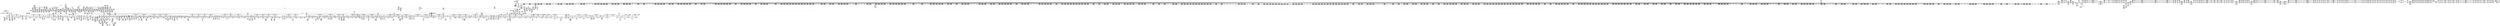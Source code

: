 digraph {
	CE0x5b989c0 [shape=record,shape=Mrecord,label="{CE0x5b989c0|rcu_read_unlock:_tmp2}"]
	CE0x5b23bb0 [shape=record,shape=Mrecord,label="{CE0x5b23bb0|2472:_%struct.cred*,_:_CRE_700,701_}"]
	CE0x5b15ce0 [shape=record,shape=Mrecord,label="{CE0x5b15ce0|GLOBAL:___llvm_gcov_ctr132|Global_var:__llvm_gcov_ctr132|*SummSource*}"]
	CE0x5b3ea90 [shape=record,shape=Mrecord,label="{CE0x5b3ea90|2472:_%struct.cred*,_:_CRE_2973,2974_}"]
	CE0x5b025e0 [shape=record,shape=Mrecord,label="{CE0x5b025e0|rcu_read_lock:_tmp|*SummSink*}"]
	CE0x5abbf10 [shape=record,shape=Mrecord,label="{CE0x5abbf10|current_has_perm:_tmp|*SummSource*}"]
	CE0x5b28810 [shape=record,shape=Mrecord,label="{CE0x5b28810|2472:_%struct.cred*,_:_CRE_1968,1976_|*MultipleSource*|Function::task_sid&Arg::task::|Function::current_has_perm&Arg::tsk::|Function::selinux_task_setpgid&Arg::p::|security/selinux/hooks.c,208}"]
	CE0x5ada950 [shape=record,shape=Mrecord,label="{CE0x5ada950|task_sid:_do.end6}"]
	CE0x5b35dd0 [shape=record,shape=Mrecord,label="{CE0x5b35dd0|2472:_%struct.cred*,_:_CRE_2728,2736_|*MultipleSource*|Function::task_sid&Arg::task::|Function::current_has_perm&Arg::tsk::|Function::selinux_task_setpgid&Arg::p::|security/selinux/hooks.c,208}"]
	CE0x5b32e50 [shape=record,shape=Mrecord,label="{CE0x5b32e50|2472:_%struct.cred*,_:_CRE_2584,2592_|*MultipleSource*|Function::task_sid&Arg::task::|Function::current_has_perm&Arg::tsk::|Function::selinux_task_setpgid&Arg::p::|security/selinux/hooks.c,208}"]
	CE0x5b0afe0 [shape=record,shape=Mrecord,label="{CE0x5b0afe0|__preempt_count_sub:_sub|./arch/x86/include/asm/preempt.h,77}"]
	CE0x5ad9700 [shape=record,shape=Mrecord,label="{CE0x5ad9700|i64_5|*Constant*}"]
	CE0x5b9fc10 [shape=record,shape=Mrecord,label="{CE0x5b9fc10|_call_void___preempt_count_add(i32_1)_#10,_!dbg_!27711|include/linux/rcupdate.h,239|*SummSource*}"]
	CE0x5b525d0 [shape=record,shape=Mrecord,label="{CE0x5b525d0|2472:_%struct.cred*,_:_CRE_6568,6576_|*MultipleSource*|Function::task_sid&Arg::task::|Function::current_has_perm&Arg::tsk::|Function::selinux_task_setpgid&Arg::p::|security/selinux/hooks.c,208}"]
	CE0x5ab86a0 [shape=record,shape=Mrecord,label="{CE0x5ab86a0|i64_0|*Constant*|*SummSource*}"]
	CE0x5b1bbc0 [shape=record,shape=Mrecord,label="{CE0x5b1bbc0|rcu_read_lock:_call3|include/linux/rcupdate.h,882}"]
	CE0x5ad69b0 [shape=record,shape=Mrecord,label="{CE0x5ad69b0|task_sid:_land.lhs.true|*SummSink*}"]
	CE0x5ba22b0 [shape=record,shape=Mrecord,label="{CE0x5ba22b0|rcu_read_unlock:_do.body|*SummSource*}"]
	CE0x5b6d280 [shape=record,shape=Mrecord,label="{CE0x5b6d280|task_sid:_tmp27|security/selinux/hooks.c,208|*SummSource*}"]
	CE0x5b09220 [shape=record,shape=Mrecord,label="{CE0x5b09220|rcu_read_lock:_tmp8|include/linux/rcupdate.h,882|*SummSink*}"]
	CE0x5b37590 [shape=record,shape=Mrecord,label="{CE0x5b37590|2472:_%struct.cred*,_:_CRE_2808,2816_|*MultipleSource*|Function::task_sid&Arg::task::|Function::current_has_perm&Arg::tsk::|Function::selinux_task_setpgid&Arg::p::|security/selinux/hooks.c,208}"]
	CE0x5b17800 [shape=record,shape=Mrecord,label="{CE0x5b17800|rcu_lock_acquire:_map|Function::rcu_lock_acquire&Arg::map::|*SummSink*}"]
	CE0x5ab50f0 [shape=record,shape=Mrecord,label="{CE0x5ab50f0|i32_4096|*Constant*}"]
	CE0x5ba1080 [shape=record,shape=Mrecord,label="{CE0x5ba1080|rcu_read_unlock:_do.end}"]
	CE0x5b4c2e0 [shape=record,shape=Mrecord,label="{CE0x5b4c2e0|2472:_%struct.cred*,_:_CRE_6331,6332_}"]
	CE0x5be9bf0 [shape=record,shape=Mrecord,label="{CE0x5be9bf0|i64*_getelementptr_inbounds_(_4_x_i64_,_4_x_i64_*___llvm_gcov_ctr135,_i64_0,_i64_0)|*Constant*|*SummSink*}"]
	CE0x5ad8e90 [shape=record,shape=Mrecord,label="{CE0x5ad8e90|current_sid:_tmp13|security/selinux/hooks.c,218|*SummSource*}"]
	CE0x5b49a80 [shape=record,shape=Mrecord,label="{CE0x5b49a80|2472:_%struct.cred*,_:_CRE_6297,6298_}"]
	CE0x5ba75c0 [shape=record,shape=Mrecord,label="{CE0x5ba75c0|rcu_lock_acquire:_tmp1|*SummSink*}"]
	CE0x5aac460 [shape=record,shape=Mrecord,label="{CE0x5aac460|2472:_%struct.cred*,_:_CRE_690,691_}"]
	CE0x5acf660 [shape=record,shape=Mrecord,label="{CE0x5acf660|GLOBAL:___llvm_gcov_ctr125|Global_var:__llvm_gcov_ctr125}"]
	CE0x5b23300 [shape=record,shape=Mrecord,label="{CE0x5b23300|i32_208|*Constant*|*SummSource*}"]
	CE0x5aa24d0 [shape=record,shape=Mrecord,label="{CE0x5aa24d0|avc_has_perm:_tsid|Function::avc_has_perm&Arg::tsid::}"]
	CE0x5be47e0 [shape=record,shape=Mrecord,label="{CE0x5be47e0|GLOBAL:___preempt_count_sub|*Constant*|*SummSource*}"]
	CE0x5aaf6f0 [shape=record,shape=Mrecord,label="{CE0x5aaf6f0|current_sid:_tmp12|security/selinux/hooks.c,218|*SummSource*}"]
	CE0x5b33310 [shape=record,shape=Mrecord,label="{CE0x5b33310|2472:_%struct.cred*,_:_CRE_2594,2596_|*MultipleSource*|Function::task_sid&Arg::task::|Function::current_has_perm&Arg::tsk::|Function::selinux_task_setpgid&Arg::p::|security/selinux/hooks.c,208}"]
	CE0x5ac3960 [shape=record,shape=Mrecord,label="{CE0x5ac3960|current_sid:_tmp5|security/selinux/hooks.c,218|*SummSource*}"]
	CE0x5b8d7a0 [shape=record,shape=Mrecord,label="{CE0x5b8d7a0|cred_sid:_bb}"]
	CE0x5b31af0 [shape=record,shape=Mrecord,label="{CE0x5b31af0|2472:_%struct.cred*,_:_CRE_2526,2527_}"]
	CE0x5b8c730 [shape=record,shape=Mrecord,label="{CE0x5b8c730|i64*_getelementptr_inbounds_(_11_x_i64_,_11_x_i64_*___llvm_gcov_ctr127,_i64_0,_i64_10)|*Constant*}"]
	CE0x5aae520 [shape=record,shape=Mrecord,label="{CE0x5aae520|current_sid:_tmp10|security/selinux/hooks.c,218|*SummSource*}"]
	CE0x5b32670 [shape=record,shape=Mrecord,label="{CE0x5b32670|2472:_%struct.cred*,_:_CRE_2536,2544_|*MultipleSource*|Function::task_sid&Arg::task::|Function::current_has_perm&Arg::tsk::|Function::selinux_task_setpgid&Arg::p::|security/selinux/hooks.c,208}"]
	CE0x5ac03c0 [shape=record,shape=Mrecord,label="{CE0x5ac03c0|_ret_%struct.task_struct*_%tmp4,_!dbg_!27714|./arch/x86/include/asm/current.h,14|*SummSink*}"]
	CE0x5be6ff0 [shape=record,shape=Mrecord,label="{CE0x5be6ff0|_call_void_lock_release(%struct.lockdep_map*_%map,_i32_1,_i64_ptrtoint_(i8*_blockaddress(_rcu_lock_release,_%__here)_to_i64))_#10,_!dbg_!27716|include/linux/rcupdate.h,423|*SummSink*}"]
	CE0x5abc3f0 [shape=record,shape=Mrecord,label="{CE0x5abc3f0|i64*_getelementptr_inbounds_(_11_x_i64_,_11_x_i64_*___llvm_gcov_ctr125,_i64_0,_i64_10)|*Constant*|*SummSink*}"]
	CE0x5b72680 [shape=record,shape=Mrecord,label="{CE0x5b72680|task_sid:_tmp7|security/selinux/hooks.c,208|*SummSource*}"]
	CE0x5ad6500 [shape=record,shape=Mrecord,label="{CE0x5ad6500|cred_sid:_tmp1|*SummSink*}"]
	CE0x5b14f50 [shape=record,shape=Mrecord,label="{CE0x5b14f50|rcu_read_lock:_tmp5|include/linux/rcupdate.h,882}"]
	CE0x5ace1c0 [shape=record,shape=Mrecord,label="{CE0x5ace1c0|current_has_perm:_tmp1}"]
	CE0x5ab6db0 [shape=record,shape=Mrecord,label="{CE0x5ab6db0|i64*_getelementptr_inbounds_(_2_x_i64_,_2_x_i64_*___llvm_gcov_ctr98,_i64_0,_i64_1)|*Constant*|*SummSink*}"]
	CE0x5b3bea0 [shape=record,shape=Mrecord,label="{CE0x5b3bea0|2472:_%struct.cred*,_:_CRE_2936,2937_}"]
	CE0x5b4d5e0 [shape=record,shape=Mrecord,label="{CE0x5b4d5e0|2472:_%struct.cred*,_:_CRE_6347,6348_}"]
	CE0x5b65810 [shape=record,shape=Mrecord,label="{CE0x5b65810|rcu_lock_release:_tmp1}"]
	CE0x5b17ab0 [shape=record,shape=Mrecord,label="{CE0x5b17ab0|_ret_void,_!dbg_!27717|include/linux/rcupdate.h,419}"]
	CE0x5b95690 [shape=record,shape=Mrecord,label="{CE0x5b95690|i64*_getelementptr_inbounds_(_4_x_i64_,_4_x_i64_*___llvm_gcov_ctr129,_i64_0,_i64_0)|*Constant*|*SummSource*}"]
	CE0x5b6cdd0 [shape=record,shape=Mrecord,label="{CE0x5b6cdd0|i64*_getelementptr_inbounds_(_13_x_i64_,_13_x_i64_*___llvm_gcov_ctr126,_i64_0,_i64_12)|*Constant*|*SummSource*}"]
	CE0x5abe6a0 [shape=record,shape=Mrecord,label="{CE0x5abe6a0|cred_sid:_tmp6|security/selinux/hooks.c,197}"]
	CE0x5b01de0 [shape=record,shape=Mrecord,label="{CE0x5b01de0|%struct.task_struct*_(%struct.task_struct**)*_asm_movq_%gs:$_1:P_,$0_,_r,im,_dirflag_,_fpsr_,_flags_}"]
	CE0x5b98200 [shape=record,shape=Mrecord,label="{CE0x5b98200|_call_void_mcount()_#3|*SummSink*}"]
	CE0x5b32410 [shape=record,shape=Mrecord,label="{CE0x5b32410|2472:_%struct.cred*,_:_CRE_2534,2535_}"]
	CE0x5acf9e0 [shape=record,shape=Mrecord,label="{CE0x5acf9e0|i64_0|*Constant*}"]
	CE0x5abfe40 [shape=record,shape=Mrecord,label="{CE0x5abfe40|get_current:_entry}"]
	CE0x5b6e1e0 [shape=record,shape=Mrecord,label="{CE0x5b6e1e0|GLOBAL:_cred_sid|*Constant*|*SummSink*}"]
	CE0x5b3cbb0 [shape=record,shape=Mrecord,label="{CE0x5b3cbb0|2472:_%struct.cred*,_:_CRE_2947,2948_}"]
	CE0x5ac35f0 [shape=record,shape=Mrecord,label="{CE0x5ac35f0|_call_void_mcount()_#3|*SummSource*}"]
	CE0x5b5f330 [shape=record,shape=Mrecord,label="{CE0x5b5f330|task_sid:_tmp10|security/selinux/hooks.c,208}"]
	CE0x5ab32e0 [shape=record,shape=Mrecord,label="{CE0x5ab32e0|current_sid:_entry|*SummSource*}"]
	CE0x5baca40 [shape=record,shape=Mrecord,label="{CE0x5baca40|rcu_read_unlock:_tmp18|include/linux/rcupdate.h,933}"]
	CE0x5b34d30 [shape=record,shape=Mrecord,label="{CE0x5b34d30|2472:_%struct.cred*,_:_CRE_2688,2692_|*MultipleSource*|Function::task_sid&Arg::task::|Function::current_has_perm&Arg::tsk::|Function::selinux_task_setpgid&Arg::p::|security/selinux/hooks.c,208}"]
	CE0x5ab2620 [shape=record,shape=Mrecord,label="{CE0x5ab2620|current_has_perm:_tmp1|*SummSink*}"]
	CE0x5b71d80 [shape=record,shape=Mrecord,label="{CE0x5b71d80|task_sid:_tmp6|security/selinux/hooks.c,208}"]
	CE0x5b57f40 [shape=record,shape=Mrecord,label="{CE0x5b57f40|task_sid:_tmp10|security/selinux/hooks.c,208|*SummSink*}"]
	CE0x5aefd30 [shape=record,shape=Mrecord,label="{CE0x5aefd30|current_sid:_tmp19|security/selinux/hooks.c,218|*SummSource*}"]
	CE0x5ad09f0 [shape=record,shape=Mrecord,label="{CE0x5ad09f0|current_sid:_tmp1}"]
	CE0x5b4a8c0 [shape=record,shape=Mrecord,label="{CE0x5b4a8c0|2472:_%struct.cred*,_:_CRE_6309,6310_}"]
	CE0x5b9b5a0 [shape=record,shape=Mrecord,label="{CE0x5b9b5a0|rcu_read_unlock:_land.lhs.true2|*SummSink*}"]
	CE0x5ab5eb0 [shape=record,shape=Mrecord,label="{CE0x5ab5eb0|i64_3|*Constant*|*SummSource*}"]
	CE0x5b96ee0 [shape=record,shape=Mrecord,label="{CE0x5b96ee0|rcu_read_unlock:_tmp12|include/linux/rcupdate.h,933|*SummSink*}"]
	CE0x5b069f0 [shape=record,shape=Mrecord,label="{CE0x5b069f0|get_current:_tmp4|./arch/x86/include/asm/current.h,14|*SummSource*}"]
	CE0x5b7fda0 [shape=record,shape=Mrecord,label="{CE0x5b7fda0|i64*_getelementptr_inbounds_(_4_x_i64_,_4_x_i64_*___llvm_gcov_ctr134,_i64_0,_i64_0)|*Constant*}"]
	CE0x5bb0580 [shape=record,shape=Mrecord,label="{CE0x5bb0580|rcu_lock_release:_map|Function::rcu_lock_release&Arg::map::|*SummSource*}"]
	CE0x5b816b0 [shape=record,shape=Mrecord,label="{CE0x5b816b0|rcu_lock_acquire:_bb}"]
	CE0x5b6f790 [shape=record,shape=Mrecord,label="{CE0x5b6f790|rcu_read_unlock:_entry|*SummSink*}"]
	CE0x5b2e220 [shape=record,shape=Mrecord,label="{CE0x5b2e220|2472:_%struct.cred*,_:_CRE_2320,2328_|*MultipleSource*|Function::task_sid&Arg::task::|Function::current_has_perm&Arg::tsk::|Function::selinux_task_setpgid&Arg::p::|security/selinux/hooks.c,208}"]
	CE0x5b39ec0 [shape=record,shape=Mrecord,label="{CE0x5b39ec0|2472:_%struct.cred*,_:_CRE_2909,2910_}"]
	CE0x5baefd0 [shape=record,shape=Mrecord,label="{CE0x5baefd0|rcu_read_unlock:_tmp19|include/linux/rcupdate.h,933}"]
	CE0x5bf6660 [shape=record,shape=Mrecord,label="{CE0x5bf6660|__preempt_count_sub:_tmp7|./arch/x86/include/asm/preempt.h,78}"]
	CE0x5b32bc0 [shape=record,shape=Mrecord,label="{CE0x5b32bc0|2472:_%struct.cred*,_:_CRE_2576,2584_|*MultipleSource*|Function::task_sid&Arg::task::|Function::current_has_perm&Arg::tsk::|Function::selinux_task_setpgid&Arg::p::|security/selinux/hooks.c,208}"]
	CE0x5aa81d0 [shape=record,shape=Mrecord,label="{CE0x5aa81d0|i32_1|*Constant*|*SummSource*}"]
	CE0x5b6ff10 [shape=record,shape=Mrecord,label="{CE0x5b6ff10|get_current:_bb|*SummSource*}"]
	CE0x5ac7820 [shape=record,shape=Mrecord,label="{CE0x5ac7820|_ret_i32_%call2,_!dbg_!27718|security/selinux/hooks.c,1544}"]
	CE0x5abd3e0 [shape=record,shape=Mrecord,label="{CE0x5abd3e0|_ret_void,_!dbg_!27717|include/linux/rcupdate.h,419|*SummSink*}"]
	CE0x5ac2530 [shape=record,shape=Mrecord,label="{CE0x5ac2530|current_sid:_if.then}"]
	CE0x5b46a30 [shape=record,shape=Mrecord,label="{CE0x5b46a30|2472:_%struct.cred*,_:_CRE_6168,6176_|*MultipleSource*|Function::task_sid&Arg::task::|Function::current_has_perm&Arg::tsk::|Function::selinux_task_setpgid&Arg::p::|security/selinux/hooks.c,208}"]
	CE0x5b33ef0 [shape=record,shape=Mrecord,label="{CE0x5b33ef0|2472:_%struct.cred*,_:_CRE_2616,2648_|*MultipleSource*|Function::task_sid&Arg::task::|Function::current_has_perm&Arg::tsk::|Function::selinux_task_setpgid&Arg::p::|security/selinux/hooks.c,208}"]
	CE0x5b98aa0 [shape=record,shape=Mrecord,label="{CE0x5b98aa0|rcu_read_unlock:_tmp2|*SummSink*}"]
	CE0x5b130b0 [shape=record,shape=Mrecord,label="{CE0x5b130b0|rcu_read_unlock:_tobool|include/linux/rcupdate.h,933|*SummSink*}"]
	CE0x5b4b110 [shape=record,shape=Mrecord,label="{CE0x5b4b110|2472:_%struct.cred*,_:_CRE_6316,6317_}"]
	CE0x5b51e80 [shape=record,shape=Mrecord,label="{CE0x5b51e80|2472:_%struct.cred*,_:_CRE_6544,6552_|*MultipleSource*|Function::task_sid&Arg::task::|Function::current_has_perm&Arg::tsk::|Function::selinux_task_setpgid&Arg::p::|security/selinux/hooks.c,208}"]
	CE0x5be2fd0 [shape=record,shape=Mrecord,label="{CE0x5be2fd0|COLLAPSED:_GCMRE___llvm_gcov_ctr134_internal_global_4_x_i64_zeroinitializer:_elem_0:default:}"]
	CE0x5ba2910 [shape=record,shape=Mrecord,label="{CE0x5ba2910|rcu_read_unlock:_tobool1|include/linux/rcupdate.h,933|*SummSource*}"]
	CE0x5b2beb0 [shape=record,shape=Mrecord,label="{CE0x5b2beb0|2472:_%struct.cred*,_:_CRE_2136,2144_|*MultipleSource*|Function::task_sid&Arg::task::|Function::current_has_perm&Arg::tsk::|Function::selinux_task_setpgid&Arg::p::|security/selinux/hooks.c,208}"]
	CE0x5b62420 [shape=record,shape=Mrecord,label="{CE0x5b62420|_call_void_lockdep_rcu_suspicious(i8*_getelementptr_inbounds_(_25_x_i8_,_25_x_i8_*_.str45,_i32_0,_i32_0),_i32_883,_i8*_getelementptr_inbounds_(_42_x_i8_,_42_x_i8_*_.str46,_i32_0,_i32_0))_#10,_!dbg_!27728|include/linux/rcupdate.h,882|*SummSource*}"]
	CE0x5b59270 [shape=record,shape=Mrecord,label="{CE0x5b59270|task_sid:_call3|security/selinux/hooks.c,208|*SummSink*}"]
	CE0x5b0e100 [shape=record,shape=Mrecord,label="{CE0x5b0e100|task_sid:_tmp1}"]
	CE0x5baf1b0 [shape=record,shape=Mrecord,label="{CE0x5baf1b0|rcu_read_unlock:_tmp19|include/linux/rcupdate.h,933|*SummSink*}"]
	CE0x5b94db0 [shape=record,shape=Mrecord,label="{CE0x5b94db0|i64*_getelementptr_inbounds_(_4_x_i64_,_4_x_i64_*___llvm_gcov_ctr129,_i64_0,_i64_2)|*Constant*}"]
	CE0x5b015a0 [shape=record,shape=Mrecord,label="{CE0x5b015a0|GLOBAL:_current_task|Global_var:current_task}"]
	CE0x5b70f50 [shape=record,shape=Mrecord,label="{CE0x5b70f50|task_sid:_call|security/selinux/hooks.c,208}"]
	CE0x5b854b0 [shape=record,shape=Mrecord,label="{CE0x5b854b0|i64*_getelementptr_inbounds_(_4_x_i64_,_4_x_i64_*___llvm_gcov_ctr135,_i64_0,_i64_1)|*Constant*|*SummSink*}"]
	CE0x5b9fd30 [shape=record,shape=Mrecord,label="{CE0x5b9fd30|_call_void___preempt_count_add(i32_1)_#10,_!dbg_!27711|include/linux/rcupdate.h,239|*SummSink*}"]
	CE0x5ba4aa0 [shape=record,shape=Mrecord,label="{CE0x5ba4aa0|i64*_getelementptr_inbounds_(_4_x_i64_,_4_x_i64_*___llvm_gcov_ctr130,_i64_0,_i64_0)|*Constant*|*SummSink*}"]
	CE0x5b96d70 [shape=record,shape=Mrecord,label="{CE0x5b96d70|_call_void_lockdep_rcu_suspicious(i8*_getelementptr_inbounds_(_25_x_i8_,_25_x_i8_*_.str45,_i32_0,_i32_0),_i32_934,_i8*_getelementptr_inbounds_(_44_x_i8_,_44_x_i8_*_.str47,_i32_0,_i32_0))_#10,_!dbg_!27726|include/linux/rcupdate.h,933}"]
	CE0x5bdc4c0 [shape=record,shape=Mrecord,label="{CE0x5bdc4c0|_call_void_asm_addl_$1,_%gs:$0_,_*m,ri,*m,_dirflag_,_fpsr_,_flags_(i32*___preempt_count,_i32_%sub,_i32*___preempt_count)_#3,_!dbg_!27717,_!srcloc_!27718|./arch/x86/include/asm/preempt.h,77}"]
	CE0x5b48dd0 [shape=record,shape=Mrecord,label="{CE0x5b48dd0|2472:_%struct.cred*,_:_CRE_6288,6289_}"]
	CE0x5add290 [shape=record,shape=Mrecord,label="{CE0x5add290|COLLAPSED:_GCMRE___llvm_gcov_ctr98_internal_global_2_x_i64_zeroinitializer:_elem_0:default:}"]
	CE0x5b4e2f0 [shape=record,shape=Mrecord,label="{CE0x5b4e2f0|2472:_%struct.cred*,_:_CRE_6358,6359_}"]
	CE0x5c019f0 [shape=record,shape=Mrecord,label="{CE0x5c019f0|i64*_getelementptr_inbounds_(_4_x_i64_,_4_x_i64_*___llvm_gcov_ctr129,_i64_0,_i64_2)|*Constant*|*SummSource*}"]
	CE0x5ad3650 [shape=record,shape=Mrecord,label="{CE0x5ad3650|2472:_%struct.cred*,_:_CRE_440,448_|*MultipleSource*|Function::task_sid&Arg::task::|Function::current_has_perm&Arg::tsk::|Function::selinux_task_setpgid&Arg::p::|security/selinux/hooks.c,208}"]
	CE0x5baad40 [shape=record,shape=Mrecord,label="{CE0x5baad40|i64*_getelementptr_inbounds_(_11_x_i64_,_11_x_i64_*___llvm_gcov_ctr132,_i64_0,_i64_10)|*Constant*|*SummSink*}"]
	CE0x5b272b0 [shape=record,shape=Mrecord,label="{CE0x5b272b0|2472:_%struct.cred*,_:_CRE_1896,1900_|*MultipleSource*|Function::task_sid&Arg::task::|Function::current_has_perm&Arg::tsk::|Function::selinux_task_setpgid&Arg::p::|security/selinux/hooks.c,208}"]
	CE0x5b3a350 [shape=record,shape=Mrecord,label="{CE0x5b3a350|2472:_%struct.cred*,_:_CRE_2913,2914_}"]
	CE0x5b60b30 [shape=record,shape=Mrecord,label="{CE0x5b60b30|rcu_read_lock:_tmp14|include/linux/rcupdate.h,882|*SummSource*}"]
	CE0x5be4a30 [shape=record,shape=Mrecord,label="{CE0x5be4a30|rcu_lock_release:_tmp3}"]
	CE0x5ab2e50 [shape=record,shape=Mrecord,label="{CE0x5ab2e50|current_sid:_entry}"]
	CE0x5aced10 [shape=record,shape=Mrecord,label="{CE0x5aced10|i64*_getelementptr_inbounds_(_13_x_i64_,_13_x_i64_*___llvm_gcov_ctr126,_i64_0,_i64_0)|*Constant*|*SummSource*}"]
	CE0x5b5f3a0 [shape=record,shape=Mrecord,label="{CE0x5b5f3a0|task_sid:_tobool1|security/selinux/hooks.c,208|*SummSink*}"]
	CE0x5abaf70 [shape=record,shape=Mrecord,label="{CE0x5abaf70|task_sid:_task|Function::task_sid&Arg::task::}"]
	CE0x5b99080 [shape=record,shape=Mrecord,label="{CE0x5b99080|rcu_read_unlock:_tmp12|include/linux/rcupdate.h,933|*SummSource*}"]
	CE0x5b110b0 [shape=record,shape=Mrecord,label="{CE0x5b110b0|GLOBAL:_rcu_read_lock.__warned|Global_var:rcu_read_lock.__warned|*SummSource*}"]
	CE0x5b66cf0 [shape=record,shape=Mrecord,label="{CE0x5b66cf0|GLOBAL:_rcu_lock_map|Global_var:rcu_lock_map}"]
	CE0x5acda50 [shape=record,shape=Mrecord,label="{CE0x5acda50|_ret_i32_%call2,_!dbg_!27718|security/selinux/hooks.c,1544|*SummSource*}"]
	CE0x5b40d60 [shape=record,shape=Mrecord,label="{CE0x5b40d60|2472:_%struct.cred*,_:_CRE_3088,3096_|*MultipleSource*|Function::task_sid&Arg::task::|Function::current_has_perm&Arg::tsk::|Function::selinux_task_setpgid&Arg::p::|security/selinux/hooks.c,208}"]
	CE0x5b279d0 [shape=record,shape=Mrecord,label="{CE0x5b279d0|2472:_%struct.cred*,_:_CRE_1920,1928_|*MultipleSource*|Function::task_sid&Arg::task::|Function::current_has_perm&Arg::tsk::|Function::selinux_task_setpgid&Arg::p::|security/selinux/hooks.c,208}"]
	CE0x5aa9040 [shape=record,shape=Mrecord,label="{CE0x5aa9040|2472:_%struct.cred*,_:_CRE_288,296_|*MultipleSource*|Function::task_sid&Arg::task::|Function::current_has_perm&Arg::tsk::|Function::selinux_task_setpgid&Arg::p::|security/selinux/hooks.c,208}"]
	CE0x5b4aeb0 [shape=record,shape=Mrecord,label="{CE0x5b4aeb0|2472:_%struct.cred*,_:_CRE_6314,6315_}"]
	CE0x5b23980 [shape=record,shape=Mrecord,label="{CE0x5b23980|2472:_%struct.cred*,_:_CRE_698,699_}"]
	CE0x5ba5ca0 [shape=record,shape=Mrecord,label="{CE0x5ba5ca0|rcu_lock_acquire:_tmp4|include/linux/rcupdate.h,418|*SummSource*}"]
	CE0x5b2b040 [shape=record,shape=Mrecord,label="{CE0x5b2b040|2472:_%struct.cred*,_:_CRE_2088,2096_|*MultipleSource*|Function::task_sid&Arg::task::|Function::current_has_perm&Arg::tsk::|Function::selinux_task_setpgid&Arg::p::|security/selinux/hooks.c,208}"]
	CE0x5ab00b0 [shape=record,shape=Mrecord,label="{CE0x5ab00b0|current_sid:_tmp7|security/selinux/hooks.c,218|*SummSink*}"]
	CE0x5b6ff80 [shape=record,shape=Mrecord,label="{CE0x5b6ff80|get_current:_bb|*SummSink*}"]
	CE0x5b39470 [shape=record,shape=Mrecord,label="{CE0x5b39470|2472:_%struct.cred*,_:_CRE_2900,2904_|*MultipleSource*|Function::task_sid&Arg::task::|Function::current_has_perm&Arg::tsk::|Function::selinux_task_setpgid&Arg::p::|security/selinux/hooks.c,208}"]
	CE0x5acec40 [shape=record,shape=Mrecord,label="{CE0x5acec40|i64*_getelementptr_inbounds_(_13_x_i64_,_13_x_i64_*___llvm_gcov_ctr126,_i64_0,_i64_0)|*Constant*}"]
	CE0x5aa8980 [shape=record,shape=Mrecord,label="{CE0x5aa8980|rcu_read_lock:_tmp2|*SummSource*}"]
	CE0x5b6ad00 [shape=record,shape=Mrecord,label="{CE0x5b6ad00|task_sid:_tmp24|security/selinux/hooks.c,208|*SummSource*}"]
	CE0x5b7f890 [shape=record,shape=Mrecord,label="{CE0x5b7f890|__preempt_count_add:_tmp5|./arch/x86/include/asm/preempt.h,72|*SummSink*}"]
	CE0x5bd1370 [shape=record,shape=Mrecord,label="{CE0x5bd1370|GLOBAL:_lock_acquire|*Constant*}"]
	CE0x5bd08a0 [shape=record,shape=Mrecord,label="{CE0x5bd08a0|i64*_getelementptr_inbounds_(_4_x_i64_,_4_x_i64_*___llvm_gcov_ctr133,_i64_0,_i64_1)|*Constant*|*SummSource*}"]
	CE0x5b9edc0 [shape=record,shape=Mrecord,label="{CE0x5b9edc0|GLOBAL:___preempt_count_add|*Constant*|*SummSource*}"]
	CE0x5bf6f80 [shape=record,shape=Mrecord,label="{CE0x5bf6f80|__preempt_count_add:_tmp3|*SummSource*}"]
	CE0x5b99560 [shape=record,shape=Mrecord,label="{CE0x5b99560|rcu_read_unlock:_tmp12|include/linux/rcupdate.h,933}"]
	CE0x5bfba20 [shape=record,shape=Mrecord,label="{CE0x5bfba20|__preempt_count_sub:_tmp7|./arch/x86/include/asm/preempt.h,78|*SummSink*}"]
	CE0x5b4b5d0 [shape=record,shape=Mrecord,label="{CE0x5b4b5d0|2472:_%struct.cred*,_:_CRE_6320,6321_}"]
	CE0x5aaab00 [shape=record,shape=Mrecord,label="{CE0x5aaab00|current_sid:_land.lhs.true2}"]
	CE0x5bd3e20 [shape=record,shape=Mrecord,label="{CE0x5bd3e20|GLOBAL:_lock_release|*Constant*|*SummSource*}"]
	CE0x5aa41c0 [shape=record,shape=Mrecord,label="{CE0x5aa41c0|avc_has_perm:_auditdata|Function::avc_has_perm&Arg::auditdata::}"]
	CE0x5b39930 [shape=record,shape=Mrecord,label="{CE0x5b39930|2472:_%struct.cred*,_:_CRE_2905,2906_}"]
	CE0x5ba3050 [shape=record,shape=Mrecord,label="{CE0x5ba3050|GLOBAL:_lock_acquire|*Constant*|*SummSource*}"]
	CE0x5ac8f00 [shape=record,shape=Mrecord,label="{CE0x5ac8f00|_call_void_mcount()_#3|*SummSink*}"]
	CE0x5b74c00 [shape=record,shape=Mrecord,label="{CE0x5b74c00|_ret_void,_!dbg_!27717|include/linux/rcupdate.h,245|*SummSource*}"]
	CE0x5af2890 [shape=record,shape=Mrecord,label="{CE0x5af2890|current_sid:_tmp23|security/selinux/hooks.c,218|*SummSource*}"]
	CE0x5b4b370 [shape=record,shape=Mrecord,label="{CE0x5b4b370|2472:_%struct.cred*,_:_CRE_6318,6319_}"]
	CE0x5b34f90 [shape=record,shape=Mrecord,label="{CE0x5b34f90|2472:_%struct.cred*,_:_CRE_2692,2696_|*MultipleSource*|Function::task_sid&Arg::task::|Function::current_has_perm&Arg::tsk::|Function::selinux_task_setpgid&Arg::p::|security/selinux/hooks.c,208}"]
	CE0x5ba1290 [shape=record,shape=Mrecord,label="{CE0x5ba1290|rcu_read_unlock:_do.end|*SummSink*}"]
	CE0x5b47d00 [shape=record,shape=Mrecord,label="{CE0x5b47d00|2472:_%struct.cred*,_:_CRE_6224,6232_|*MultipleSource*|Function::task_sid&Arg::task::|Function::current_has_perm&Arg::tsk::|Function::selinux_task_setpgid&Arg::p::|security/selinux/hooks.c,208}"]
	CE0x5ab63f0 [shape=record,shape=Mrecord,label="{CE0x5ab63f0|i64*_getelementptr_inbounds_(_2_x_i64_,_2_x_i64_*___llvm_gcov_ctr279,_i64_0,_i64_1)|*Constant*|*SummSink*}"]
	CE0x5b641c0 [shape=record,shape=Mrecord,label="{CE0x5b641c0|rcu_read_lock:_tmp17|include/linux/rcupdate.h,882|*SummSource*}"]
	CE0x5aaaba0 [shape=record,shape=Mrecord,label="{CE0x5aaaba0|current_sid:_land.lhs.true2|*SummSource*}"]
	CE0x5ad3e80 [shape=record,shape=Mrecord,label="{CE0x5ad3e80|task_sid:_tmp2|*SummSource*}"]
	CE0x5b74d90 [shape=record,shape=Mrecord,label="{CE0x5b74d90|__rcu_read_lock:_do.body|*SummSource*}"]
	CE0x5b20960 [shape=record,shape=Mrecord,label="{CE0x5b20960|2472:_%struct.cred*,_:_CRE_640,644_|*MultipleSource*|Function::task_sid&Arg::task::|Function::current_has_perm&Arg::tsk::|Function::selinux_task_setpgid&Arg::p::|security/selinux/hooks.c,208}"]
	CE0x5b45010 [shape=record,shape=Mrecord,label="{CE0x5b45010|2472:_%struct.cred*,_:_CRE_5952,5960_|*MultipleSource*|Function::task_sid&Arg::task::|Function::current_has_perm&Arg::tsk::|Function::selinux_task_setpgid&Arg::p::|security/selinux/hooks.c,208}"]
	CE0x5b1c630 [shape=record,shape=Mrecord,label="{CE0x5b1c630|rcu_read_unlock:_tmp15|include/linux/rcupdate.h,933}"]
	CE0x5aef750 [shape=record,shape=Mrecord,label="{CE0x5aef750|2472:_%struct.cred*,_:_CRE_560,568_|*MultipleSource*|Function::task_sid&Arg::task::|Function::current_has_perm&Arg::tsk::|Function::selinux_task_setpgid&Arg::p::|security/selinux/hooks.c,208}"]
	CE0x5bae9b0 [shape=record,shape=Mrecord,label="{CE0x5bae9b0|i64*_getelementptr_inbounds_(_11_x_i64_,_11_x_i64_*___llvm_gcov_ctr132,_i64_0,_i64_9)|*Constant*|*SummSink*}"]
	CE0x5b4a530 [shape=record,shape=Mrecord,label="{CE0x5b4a530|2472:_%struct.cred*,_:_CRE_6306,6307_}"]
	CE0x5aedfc0 [shape=record,shape=Mrecord,label="{CE0x5aedfc0|2472:_%struct.cred*,_:_CRE_480,488_|*MultipleSource*|Function::task_sid&Arg::task::|Function::current_has_perm&Arg::tsk::|Function::selinux_task_setpgid&Arg::p::|security/selinux/hooks.c,208}"]
	CE0x5ac0210 [shape=record,shape=Mrecord,label="{CE0x5ac0210|_ret_%struct.task_struct*_%tmp4,_!dbg_!27714|./arch/x86/include/asm/current.h,14|*SummSource*}"]
	CE0x5acb470 [shape=record,shape=Mrecord,label="{CE0x5acb470|i8_1|*Constant*|*SummSink*}"]
	CE0x5b36030 [shape=record,shape=Mrecord,label="{CE0x5b36030|2472:_%struct.cred*,_:_CRE_2736,2744_|*MultipleSource*|Function::task_sid&Arg::task::|Function::current_has_perm&Arg::tsk::|Function::selinux_task_setpgid&Arg::p::|security/selinux/hooks.c,208}"]
	CE0x5b45e50 [shape=record,shape=Mrecord,label="{CE0x5b45e50|2472:_%struct.cred*,_:_CRE_6000,6008_|*MultipleSource*|Function::task_sid&Arg::task::|Function::current_has_perm&Arg::tsk::|Function::selinux_task_setpgid&Arg::p::|security/selinux/hooks.c,208}"]
	CE0x5b81720 [shape=record,shape=Mrecord,label="{CE0x5b81720|rcu_lock_acquire:_bb|*SummSource*}"]
	CE0x5b984f0 [shape=record,shape=Mrecord,label="{CE0x5b984f0|__rcu_read_lock:_tmp6|include/linux/rcupdate.h,240}"]
	CE0x5baac90 [shape=record,shape=Mrecord,label="{CE0x5baac90|i64*_getelementptr_inbounds_(_11_x_i64_,_11_x_i64_*___llvm_gcov_ctr132,_i64_0,_i64_10)|*Constant*|*SummSource*}"]
	CE0x5b6c150 [shape=record,shape=Mrecord,label="{CE0x5b6c150|task_sid:_tmp25|security/selinux/hooks.c,208|*SummSource*}"]
	CE0x5b03b80 [shape=record,shape=Mrecord,label="{CE0x5b03b80|__preempt_count_sub:_bb|*SummSource*}"]
	CE0x5aba500 [shape=record,shape=Mrecord,label="{CE0x5aba500|current_has_perm:_call1|security/selinux/hooks.c,1543}"]
	CE0x5aa3a70 [shape=record,shape=Mrecord,label="{CE0x5aa3a70|avc_has_perm:_requested|Function::avc_has_perm&Arg::requested::|*SummSource*}"]
	CE0x5b3ce10 [shape=record,shape=Mrecord,label="{CE0x5b3ce10|2472:_%struct.cred*,_:_CRE_2949,2950_}"]
	CE0x5b6ce80 [shape=record,shape=Mrecord,label="{CE0x5b6ce80|i64*_getelementptr_inbounds_(_13_x_i64_,_13_x_i64_*___llvm_gcov_ctr126,_i64_0,_i64_12)|*Constant*|*SummSink*}"]
	CE0x5bed370 [shape=record,shape=Mrecord,label="{CE0x5bed370|__rcu_read_unlock:_do.body}"]
	CE0x5b25860 [shape=record,shape=Mrecord,label="{CE0x5b25860|2472:_%struct.cred*,_:_CRE_1808,1816_|*MultipleSource*|Function::task_sid&Arg::task::|Function::current_has_perm&Arg::tsk::|Function::selinux_task_setpgid&Arg::p::|security/selinux/hooks.c,208}"]
	CE0x5b43360 [shape=record,shape=Mrecord,label="{CE0x5b43360|2472:_%struct.cred*,_:_CRE_5856,5860_|*MultipleSource*|Function::task_sid&Arg::task::|Function::current_has_perm&Arg::tsk::|Function::selinux_task_setpgid&Arg::p::|security/selinux/hooks.c,208}"]
	CE0x5ad1da0 [shape=record,shape=Mrecord,label="{CE0x5ad1da0|GLOBAL:_rcu_read_lock|*Constant*|*SummSink*}"]
	CE0x5b4fb40 [shape=record,shape=Mrecord,label="{CE0x5b4fb40|2472:_%struct.cred*,_:_CRE_6448,6456_|*MultipleSource*|Function::task_sid&Arg::task::|Function::current_has_perm&Arg::tsk::|Function::selinux_task_setpgid&Arg::p::|security/selinux/hooks.c,208}"]
	CE0x5b31bf0 [shape=record,shape=Mrecord,label="{CE0x5b31bf0|2472:_%struct.cred*,_:_CRE_2527,2528_}"]
	CE0x5b9db00 [shape=record,shape=Mrecord,label="{CE0x5b9db00|_call_void_mcount()_#3|*SummSink*}"]
	CE0x5b4d380 [shape=record,shape=Mrecord,label="{CE0x5b4d380|2472:_%struct.cred*,_:_CRE_6345,6346_}"]
	CE0x5adb110 [shape=record,shape=Mrecord,label="{CE0x5adb110|current_sid:_tobool1|security/selinux/hooks.c,218|*SummSource*}"]
	CE0x5b0d6b0 [shape=record,shape=Mrecord,label="{CE0x5b0d6b0|2472:_%struct.cred*,_:_CRE_24,28_|*MultipleSource*|Function::task_sid&Arg::task::|Function::current_has_perm&Arg::tsk::|Function::selinux_task_setpgid&Arg::p::|security/selinux/hooks.c,208}"]
	CE0x5b12e30 [shape=record,shape=Mrecord,label="{CE0x5b12e30|rcu_read_unlock:_tobool|include/linux/rcupdate.h,933}"]
	CE0x5be2ed0 [shape=record,shape=Mrecord,label="{CE0x5be2ed0|__rcu_read_lock:_bb|*SummSource*}"]
	CE0x5b6fc40 [shape=record,shape=Mrecord,label="{CE0x5b6fc40|get_current:_bb}"]
	CE0x5b3a480 [shape=record,shape=Mrecord,label="{CE0x5b3a480|2472:_%struct.cred*,_:_CRE_2914,2915_}"]
	CE0x5b2ca90 [shape=record,shape=Mrecord,label="{CE0x5b2ca90|2472:_%struct.cred*,_:_CRE_2240,2248_|*MultipleSource*|Function::task_sid&Arg::task::|Function::current_has_perm&Arg::tsk::|Function::selinux_task_setpgid&Arg::p::|security/selinux/hooks.c,208}"]
	CE0x5b3dfe0 [shape=record,shape=Mrecord,label="{CE0x5b3dfe0|2472:_%struct.cred*,_:_CRE_2964,2965_}"]
	CE0x5b687f0 [shape=record,shape=Mrecord,label="{CE0x5b687f0|GLOBAL:___llvm_gcov_ctr127|Global_var:__llvm_gcov_ctr127|*SummSource*}"]
	CE0x5b3bc40 [shape=record,shape=Mrecord,label="{CE0x5b3bc40|2472:_%struct.cred*,_:_CRE_2934,2935_}"]
	CE0x5af36f0 [shape=record,shape=Mrecord,label="{CE0x5af36f0|rcu_read_lock:_tmp10|include/linux/rcupdate.h,882|*SummSource*}"]
	CE0x5b49620 [shape=record,shape=Mrecord,label="{CE0x5b49620|2472:_%struct.cred*,_:_CRE_6293,6294_}"]
	CE0x5be6830 [shape=record,shape=Mrecord,label="{CE0x5be6830|i64*_getelementptr_inbounds_(_4_x_i64_,_4_x_i64_*___llvm_gcov_ctr128,_i64_0,_i64_2)|*Constant*|*SummSink*}"]
	CE0x5ab7430 [shape=record,shape=Mrecord,label="{CE0x5ab7430|current_sid:_tmp|*SummSource*}"]
	CE0x5b9c150 [shape=record,shape=Mrecord,label="{CE0x5b9c150|_call_void_asm_sideeffect_,_memory_,_dirflag_,_fpsr_,_flags_()_#3,_!dbg_!27714,_!srcloc_!27715|include/linux/rcupdate.h,239|*SummSource*}"]
	CE0x5b13a60 [shape=record,shape=Mrecord,label="{CE0x5b13a60|__rcu_read_lock:_tmp1|*SummSource*}"]
	CE0x5ace730 [shape=record,shape=Mrecord,label="{CE0x5ace730|current_sid:_tobool|security/selinux/hooks.c,218|*SummSink*}"]
	CE0x5b744e0 [shape=record,shape=Mrecord,label="{CE0x5b744e0|__rcu_read_unlock:_entry}"]
	CE0x664ca00 [shape=record,shape=Mrecord,label="{CE0x664ca00|i32_4096|*Constant*|*SummSink*}"]
	CE0x5af31f0 [shape=record,shape=Mrecord,label="{CE0x5af31f0|rcu_read_lock:_tmp9|include/linux/rcupdate.h,882|*SummSink*}"]
	CE0x5b77970 [shape=record,shape=Mrecord,label="{CE0x5b77970|i64*_getelementptr_inbounds_(_4_x_i64_,_4_x_i64_*___llvm_gcov_ctr133,_i64_0,_i64_2)|*Constant*|*SummSink*}"]
	CE0x5b533e0 [shape=record,shape=Mrecord,label="{CE0x5b533e0|2472:_%struct.cred*,_:_CRE_6624,6632_|*MultipleSource*|Function::task_sid&Arg::task::|Function::current_has_perm&Arg::tsk::|Function::selinux_task_setpgid&Arg::p::|security/selinux/hooks.c,208}"]
	CE0x5b9d9b0 [shape=record,shape=Mrecord,label="{CE0x5b9d9b0|_call_void_mcount()_#3|*SummSource*}"]
	CE0x5b01ff0 [shape=record,shape=Mrecord,label="{CE0x5b01ff0|%struct.task_struct*_(%struct.task_struct**)*_asm_movq_%gs:$_1:P_,$0_,_r,im,_dirflag_,_fpsr_,_flags_|*SummSink*}"]
	CE0x5b50b80 [shape=record,shape=Mrecord,label="{CE0x5b50b80|2472:_%struct.cred*,_:_CRE_6484,6488_|*MultipleSource*|Function::task_sid&Arg::task::|Function::current_has_perm&Arg::tsk::|Function::selinux_task_setpgid&Arg::p::|security/selinux/hooks.c,208}"]
	CE0x5b7ba60 [shape=record,shape=Mrecord,label="{CE0x5b7ba60|i64_ptrtoint_(i8*_blockaddress(_rcu_lock_acquire,_%__here)_to_i64)|*Constant*|*SummSink*}"]
	CE0x5abb4b0 [shape=record,shape=Mrecord,label="{CE0x5abb4b0|_ret_i32_%call7,_!dbg_!27749|security/selinux/hooks.c,210|*SummSink*}"]
	CE0x5b24f40 [shape=record,shape=Mrecord,label="{CE0x5b24f40|2472:_%struct.cred*,_:_CRE_768,772_|*MultipleSource*|Function::task_sid&Arg::task::|Function::current_has_perm&Arg::tsk::|Function::selinux_task_setpgid&Arg::p::|security/selinux/hooks.c,208}"]
	CE0x5ba8160 [shape=record,shape=Mrecord,label="{CE0x5ba8160|rcu_read_unlock:_tmp9|include/linux/rcupdate.h,933}"]
	CE0x5b9b3f0 [shape=record,shape=Mrecord,label="{CE0x5b9b3f0|rcu_read_unlock:_land.lhs.true2}"]
	CE0x5abaaa0 [shape=record,shape=Mrecord,label="{CE0x5abaaa0|current_has_perm:_call2|security/selinux/hooks.c,1544|*SummSink*}"]
	CE0x5ab46e0 [shape=record,shape=Mrecord,label="{CE0x5ab46e0|selinux_task_setpgid:_tmp2}"]
	CE0x5ab27a0 [shape=record,shape=Mrecord,label="{CE0x5ab27a0|i64*_getelementptr_inbounds_(_2_x_i64_,_2_x_i64_*___llvm_gcov_ctr136,_i64_0,_i64_1)|*Constant*}"]
	CE0x5b9c4e0 [shape=record,shape=Mrecord,label="{CE0x5b9c4e0|rcu_read_unlock:_tmp5|include/linux/rcupdate.h,933}"]
	CE0x5b34150 [shape=record,shape=Mrecord,label="{CE0x5b34150|2472:_%struct.cred*,_:_CRE_2648,2656_|*MultipleSource*|Function::task_sid&Arg::task::|Function::current_has_perm&Arg::tsk::|Function::selinux_task_setpgid&Arg::p::|security/selinux/hooks.c,208}"]
	CE0x5b49e10 [shape=record,shape=Mrecord,label="{CE0x5b49e10|2472:_%struct.cred*,_:_CRE_6300,6301_}"]
	CE0x5adaa20 [shape=record,shape=Mrecord,label="{CE0x5adaa20|task_sid:_do.end6|*SummSource*}"]
	CE0x5aa3820 [shape=record,shape=Mrecord,label="{CE0x5aa3820|%struct.common_audit_data*_null|*Constant*}"]
	CE0x5ad8920 [shape=record,shape=Mrecord,label="{CE0x5ad8920|i64*_getelementptr_inbounds_(_11_x_i64_,_11_x_i64_*___llvm_gcov_ctr125,_i64_0,_i64_6)|*Constant*|*SummSource*}"]
	CE0x76718f0 [shape=record,shape=Mrecord,label="{CE0x76718f0|GLOBAL:_current_has_perm|*Constant*|*SummSource*}"]
	CE0x5b42c40 [shape=record,shape=Mrecord,label="{CE0x5b42c40|2472:_%struct.cred*,_:_CRE_3160,3164_|*MultipleSource*|Function::task_sid&Arg::task::|Function::current_has_perm&Arg::tsk::|Function::selinux_task_setpgid&Arg::p::|security/selinux/hooks.c,208}"]
	CE0x5b40440 [shape=record,shape=Mrecord,label="{CE0x5b40440|2472:_%struct.cred*,_:_CRE_3056,3064_|*MultipleSource*|Function::task_sid&Arg::task::|Function::current_has_perm&Arg::tsk::|Function::selinux_task_setpgid&Arg::p::|security/selinux/hooks.c,208}"]
	CE0x5acc4e0 [shape=record,shape=Mrecord,label="{CE0x5acc4e0|current_sid:_tmp7|security/selinux/hooks.c,218}"]
	CE0x5b49950 [shape=record,shape=Mrecord,label="{CE0x5b49950|2472:_%struct.cred*,_:_CRE_6296,6297_}"]
	CE0x5b17790 [shape=record,shape=Mrecord,label="{CE0x5b17790|2472:_%struct.cred*,_:_CRE_152,160_|*MultipleSource*|Function::task_sid&Arg::task::|Function::current_has_perm&Arg::tsk::|Function::selinux_task_setpgid&Arg::p::|security/selinux/hooks.c,208}"]
	CE0x5b55b10 [shape=record,shape=Mrecord,label="{CE0x5b55b10|2472:_%struct.cred*,_:_CRE_10568,10572_|*MultipleSource*|Function::task_sid&Arg::task::|Function::current_has_perm&Arg::tsk::|Function::selinux_task_setpgid&Arg::p::|security/selinux/hooks.c,208}"]
	CE0x5b33c90 [shape=record,shape=Mrecord,label="{CE0x5b33c90|2472:_%struct.cred*,_:_CRE_2608,2616_|*MultipleSource*|Function::task_sid&Arg::task::|Function::current_has_perm&Arg::tsk::|Function::selinux_task_setpgid&Arg::p::|security/selinux/hooks.c,208}"]
	CE0x5b2b9f0 [shape=record,shape=Mrecord,label="{CE0x5b2b9f0|2472:_%struct.cred*,_:_CRE_2120,2128_|*MultipleSource*|Function::task_sid&Arg::task::|Function::current_has_perm&Arg::tsk::|Function::selinux_task_setpgid&Arg::p::|security/selinux/hooks.c,208}"]
	CE0x5b8baa0 [shape=record,shape=Mrecord,label="{CE0x5b8baa0|i8*_getelementptr_inbounds_(_42_x_i8_,_42_x_i8_*_.str46,_i32_0,_i32_0)|*Constant*}"]
	CE0x5b58ac0 [shape=record,shape=Mrecord,label="{CE0x5b58ac0|task_sid:_tmp13|security/selinux/hooks.c,208}"]
	CE0x5b7caa0 [shape=record,shape=Mrecord,label="{CE0x5b7caa0|rcu_lock_acquire:_tmp7|*SummSink*}"]
	CE0x5b56c20 [shape=record,shape=Mrecord,label="{CE0x5b56c20|2472:_%struct.cred*,_:_CRE_10608,10609_|*MultipleSource*|Function::task_sid&Arg::task::|Function::current_has_perm&Arg::tsk::|Function::selinux_task_setpgid&Arg::p::|security/selinux/hooks.c,208}"]
	CE0x5ab2bf0 [shape=record,shape=Mrecord,label="{CE0x5ab2bf0|current_has_perm:_call|security/selinux/hooks.c,1542|*SummSink*}"]
	CE0x5b4b960 [shape=record,shape=Mrecord,label="{CE0x5b4b960|2472:_%struct.cred*,_:_CRE_6323,6324_}"]
	CE0x5b9f010 [shape=record,shape=Mrecord,label="{CE0x5b9f010|i64*_getelementptr_inbounds_(_11_x_i64_,_11_x_i64_*___llvm_gcov_ctr132,_i64_0,_i64_0)|*Constant*|*SummSource*}"]
	CE0x5b08b00 [shape=record,shape=Mrecord,label="{CE0x5b08b00|rcu_read_lock:_tmp8|include/linux/rcupdate.h,882}"]
	CE0x5b2a6c0 [shape=record,shape=Mrecord,label="{CE0x5b2a6c0|2472:_%struct.cred*,_:_CRE_2064,2072_|*MultipleSource*|Function::task_sid&Arg::task::|Function::current_has_perm&Arg::tsk::|Function::selinux_task_setpgid&Arg::p::|security/selinux/hooks.c,208}"]
	CE0x5b3b520 [shape=record,shape=Mrecord,label="{CE0x5b3b520|2472:_%struct.cred*,_:_CRE_2928,2929_}"]
	CE0x5b42780 [shape=record,shape=Mrecord,label="{CE0x5b42780|2472:_%struct.cred*,_:_CRE_3148,3152_|*MultipleSource*|Function::task_sid&Arg::task::|Function::current_has_perm&Arg::tsk::|Function::selinux_task_setpgid&Arg::p::|security/selinux/hooks.c,208}"]
	CE0x5adb240 [shape=record,shape=Mrecord,label="{CE0x5adb240|current_sid:_tobool1|security/selinux/hooks.c,218|*SummSink*}"]
	CE0x5b653c0 [shape=record,shape=Mrecord,label="{CE0x5b653c0|_call_void_rcu_lock_acquire(%struct.lockdep_map*_rcu_lock_map)_#10,_!dbg_!27711|include/linux/rcupdate.h,881}"]
	CE0x5b0fe10 [shape=record,shape=Mrecord,label="{CE0x5b0fe10|i64*_getelementptr_inbounds_(_11_x_i64_,_11_x_i64_*___llvm_gcov_ctr127,_i64_0,_i64_1)|*Constant*|*SummSource*}"]
	CE0x5aedd60 [shape=record,shape=Mrecord,label="{CE0x5aedd60|2472:_%struct.cred*,_:_CRE_472,480_|*MultipleSource*|Function::task_sid&Arg::task::|Function::current_has_perm&Arg::tsk::|Function::selinux_task_setpgid&Arg::p::|security/selinux/hooks.c,208}"]
	CE0x5b39fc0 [shape=record,shape=Mrecord,label="{CE0x5b39fc0|2472:_%struct.cred*,_:_CRE_2910,2911_}"]
	CE0x5b4c8d0 [shape=record,shape=Mrecord,label="{CE0x5b4c8d0|2472:_%struct.cred*,_:_CRE_6336,6337_}"]
	CE0x5b081e0 [shape=record,shape=Mrecord,label="{CE0x5b081e0|rcu_read_lock:_land.lhs.true|*SummSink*}"]
	CE0x5b3a940 [shape=record,shape=Mrecord,label="{CE0x5b3a940|2472:_%struct.cred*,_:_CRE_2918,2919_}"]
	CE0x5b46cc0 [shape=record,shape=Mrecord,label="{CE0x5b46cc0|2472:_%struct.cred*,_:_CRE_6176,6180_|*MultipleSource*|Function::task_sid&Arg::task::|Function::current_has_perm&Arg::tsk::|Function::selinux_task_setpgid&Arg::p::|security/selinux/hooks.c,208}"]
	CE0x5ad9380 [shape=record,shape=Mrecord,label="{CE0x5ad9380|i64_4|*Constant*}"]
	CE0x5b20010 [shape=record,shape=Mrecord,label="{CE0x5b20010|2472:_%struct.cred*,_:_CRE_608,616_|*MultipleSource*|Function::task_sid&Arg::task::|Function::current_has_perm&Arg::tsk::|Function::selinux_task_setpgid&Arg::p::|security/selinux/hooks.c,208}"]
	CE0x5b73e80 [shape=record,shape=Mrecord,label="{CE0x5b73e80|_call_void___rcu_read_unlock()_#10,_!dbg_!27734|include/linux/rcupdate.h,937|*SummSink*}"]
	CE0x5be3a20 [shape=record,shape=Mrecord,label="{CE0x5be3a20|i8*_undef|*Constant*|*SummSource*}"]
	CE0x5af59e0 [shape=record,shape=Mrecord,label="{CE0x5af59e0|rcu_read_lock:_entry|*SummSource*}"]
	CE0x5b66520 [shape=record,shape=Mrecord,label="{CE0x5b66520|rcu_read_lock:_tobool1|include/linux/rcupdate.h,882|*SummSink*}"]
	CE0x5b7c740 [shape=record,shape=Mrecord,label="{CE0x5b7c740|i64*_getelementptr_inbounds_(_4_x_i64_,_4_x_i64_*___llvm_gcov_ctr133,_i64_0,_i64_0)|*Constant*|*SummSink*}"]
	CE0x5acdce0 [shape=record,shape=Mrecord,label="{CE0x5acdce0|_ret_i32_%call,_!dbg_!27714|security/selinux/hooks.c,3574|*SummSource*}"]
	CE0x5b5af90 [shape=record,shape=Mrecord,label="{CE0x5b5af90|task_sid:_tmp17|security/selinux/hooks.c,208}"]
	CE0x5ad3210 [shape=record,shape=Mrecord,label="{CE0x5ad3210|2472:_%struct.cred*,_:_CRE_424,428_|*MultipleSource*|Function::task_sid&Arg::task::|Function::current_has_perm&Arg::tsk::|Function::selinux_task_setpgid&Arg::p::|security/selinux/hooks.c,208}"]
	CE0x5ac0b90 [shape=record,shape=Mrecord,label="{CE0x5ac0b90|current_sid:_cred|security/selinux/hooks.c,218|*SummSink*}"]
	CE0x5af6920 [shape=record,shape=Mrecord,label="{CE0x5af6920|current_sid:_security|security/selinux/hooks.c,218}"]
	CE0x5aeccb0 [shape=record,shape=Mrecord,label="{CE0x5aeccb0|i8*_getelementptr_inbounds_(_25_x_i8_,_25_x_i8_*_.str3,_i32_0,_i32_0)|*Constant*|*SummSource*}"]
	CE0x5b5a010 [shape=record,shape=Mrecord,label="{CE0x5b5a010|i64_6|*Constant*|*SummSink*}"]
	CE0x5b6bca0 [shape=record,shape=Mrecord,label="{CE0x5b6bca0|i64*_getelementptr_inbounds_(_13_x_i64_,_13_x_i64_*___llvm_gcov_ctr126,_i64_0,_i64_11)|*Constant*|*SummSource*}"]
	CE0x5aa9f50 [shape=record,shape=Mrecord,label="{CE0x5aa9f50|cred_sid:_tmp4|*LoadInst*|security/selinux/hooks.c,196|*SummSource*}"]
	CE0x5baa9c0 [shape=record,shape=Mrecord,label="{CE0x5baa9c0|rcu_read_unlock:_tmp21|include/linux/rcupdate.h,935}"]
	CE0x5ba5c30 [shape=record,shape=Mrecord,label="{CE0x5ba5c30|rcu_lock_acquire:_tmp4|include/linux/rcupdate.h,418}"]
	CE0x5b9d3c0 [shape=record,shape=Mrecord,label="{CE0x5b9d3c0|_call_void___preempt_count_sub(i32_1)_#10,_!dbg_!27715|include/linux/rcupdate.h,244}"]
	CE0x5b36e40 [shape=record,shape=Mrecord,label="{CE0x5b36e40|2472:_%struct.cred*,_:_CRE_2784,2792_|*MultipleSource*|Function::task_sid&Arg::task::|Function::current_has_perm&Arg::tsk::|Function::selinux_task_setpgid&Arg::p::|security/selinux/hooks.c,208}"]
	CE0x5ab8a80 [shape=record,shape=Mrecord,label="{CE0x5ab8a80|selinux_task_setpgid:_tmp1}"]
	CE0x5b9b750 [shape=record,shape=Mrecord,label="{CE0x5b9b750|rcu_read_lock:_tmp}"]
	CE0x5ac2ac0 [shape=record,shape=Mrecord,label="{CE0x5ac2ac0|2472:_%struct.cred*,_:_CRE_128,136_|*MultipleSource*|Function::task_sid&Arg::task::|Function::current_has_perm&Arg::tsk::|Function::selinux_task_setpgid&Arg::p::|security/selinux/hooks.c,208}"]
	CE0x5ab1180 [shape=record,shape=Mrecord,label="{CE0x5ab1180|i64*_getelementptr_inbounds_(_4_x_i64_,_4_x_i64_*___llvm_gcov_ctr134,_i64_0,_i64_2)|*Constant*}"]
	CE0x5b2dfc0 [shape=record,shape=Mrecord,label="{CE0x5b2dfc0|2472:_%struct.cred*,_:_CRE_2312,2320_|*MultipleSource*|Function::task_sid&Arg::task::|Function::current_has_perm&Arg::tsk::|Function::selinux_task_setpgid&Arg::p::|security/selinux/hooks.c,208}"]
	CE0x5b7c1a0 [shape=record,shape=Mrecord,label="{CE0x5b7c1a0|rcu_lock_acquire:_tmp6}"]
	CE0x5b62180 [shape=record,shape=Mrecord,label="{CE0x5b62180|i8_1|*Constant*}"]
	CE0x5b3e240 [shape=record,shape=Mrecord,label="{CE0x5b3e240|2472:_%struct.cred*,_:_CRE_2966,2967_}"]
	CE0x5b734a0 [shape=record,shape=Mrecord,label="{CE0x5b734a0|task_sid:_tobool1|security/selinux/hooks.c,208}"]
	CE0x5b36be0 [shape=record,shape=Mrecord,label="{CE0x5b36be0|2472:_%struct.cred*,_:_CRE_2776,2784_|*MultipleSource*|Function::task_sid&Arg::task::|Function::current_has_perm&Arg::tsk::|Function::selinux_task_setpgid&Arg::p::|security/selinux/hooks.c,208}"]
	CE0x5b9e390 [shape=record,shape=Mrecord,label="{CE0x5b9e390|i64*_getelementptr_inbounds_(_4_x_i64_,_4_x_i64_*___llvm_gcov_ctr128,_i64_0,_i64_3)|*Constant*|*SummSource*}"]
	CE0x5b3b9e0 [shape=record,shape=Mrecord,label="{CE0x5b3b9e0|2472:_%struct.cred*,_:_CRE_2932,2933_}"]
	CE0x5b12650 [shape=record,shape=Mrecord,label="{CE0x5b12650|2472:_%struct.cred*,_:_CRE_216,224_|*MultipleSource*|Function::task_sid&Arg::task::|Function::current_has_perm&Arg::tsk::|Function::selinux_task_setpgid&Arg::p::|security/selinux/hooks.c,208}"]
	CE0x5b2db30 [shape=record,shape=Mrecord,label="{CE0x5b2db30|2472:_%struct.cred*,_:_CRE_2296,2304_|*MultipleSource*|Function::task_sid&Arg::task::|Function::current_has_perm&Arg::tsk::|Function::selinux_task_setpgid&Arg::p::|security/selinux/hooks.c,208}"]
	CE0x5b75860 [shape=record,shape=Mrecord,label="{CE0x5b75860|i32_2|*Constant*|*SummSource*}"]
	CE0x5b22920 [shape=record,shape=Mrecord,label="{CE0x5b22920|task_sid:_tmp19|security/selinux/hooks.c,208|*SummSink*}"]
	CE0x5bad0f0 [shape=record,shape=Mrecord,label="{CE0x5bad0f0|_call_void_lockdep_rcu_suspicious(i8*_getelementptr_inbounds_(_25_x_i8_,_25_x_i8_*_.str45,_i32_0,_i32_0),_i32_934,_i8*_getelementptr_inbounds_(_44_x_i8_,_44_x_i8_*_.str47,_i32_0,_i32_0))_#10,_!dbg_!27726|include/linux/rcupdate.h,933|*SummSink*}"]
	CE0x5b6dc30 [shape=record,shape=Mrecord,label="{CE0x5b6dc30|task_sid:_call7|security/selinux/hooks.c,208|*SummSink*}"]
	CE0x5be3150 [shape=record,shape=Mrecord,label="{CE0x5be3150|i8*_undef|*Constant*}"]
	CE0x5bd56c0 [shape=record,shape=Mrecord,label="{CE0x5bd56c0|i64*_getelementptr_inbounds_(_4_x_i64_,_4_x_i64_*___llvm_gcov_ctr134,_i64_0,_i64_2)|*Constant*|*SummSource*}"]
	CE0x5baafa0 [shape=record,shape=Mrecord,label="{CE0x5baafa0|rcu_read_unlock:_tmp22|include/linux/rcupdate.h,935|*SummSink*}"]
	CE0x5bd50c0 [shape=record,shape=Mrecord,label="{CE0x5bd50c0|i64*_getelementptr_inbounds_(_4_x_i64_,_4_x_i64_*___llvm_gcov_ctr129,_i64_0,_i64_3)|*Constant*|*SummSource*}"]
	CE0x5b2d8d0 [shape=record,shape=Mrecord,label="{CE0x5b2d8d0|2472:_%struct.cred*,_:_CRE_2288,2296_|*MultipleSource*|Function::task_sid&Arg::task::|Function::current_has_perm&Arg::tsk::|Function::selinux_task_setpgid&Arg::p::|security/selinux/hooks.c,208}"]
	CE0x5abd900 [shape=record,shape=Mrecord,label="{CE0x5abd900|i64*_getelementptr_inbounds_(_11_x_i64_,_11_x_i64_*___llvm_gcov_ctr127,_i64_0,_i64_0)|*Constant*}"]
	CE0x5b74310 [shape=record,shape=Mrecord,label="{CE0x5b74310|GLOBAL:___rcu_read_unlock|*Constant*|*SummSink*}"]
	CE0x5b8e1c0 [shape=record,shape=Mrecord,label="{CE0x5b8e1c0|i64*_getelementptr_inbounds_(_11_x_i64_,_11_x_i64_*___llvm_gcov_ctr127,_i64_0,_i64_9)|*Constant*|*SummSink*}"]
	CE0x5b6d9a0 [shape=record,shape=Mrecord,label="{CE0x5b6d9a0|task_sid:_call7|security/selinux/hooks.c,208}"]
	CE0x5af5250 [shape=record,shape=Mrecord,label="{CE0x5af5250|get_current:_tmp}"]
	CE0x5ab2030 [shape=record,shape=Mrecord,label="{CE0x5ab2030|i64*_getelementptr_inbounds_(_11_x_i64_,_11_x_i64_*___llvm_gcov_ctr125,_i64_0,_i64_1)|*Constant*|*SummSource*}"]
	CE0x5b68430 [shape=record,shape=Mrecord,label="{CE0x5b68430|i32_1|*Constant*}"]
	CE0x5ade8a0 [shape=record,shape=Mrecord,label="{CE0x5ade8a0|current_sid:_tmp18|security/selinux/hooks.c,218|*SummSink*}"]
	CE0x5b50de0 [shape=record,shape=Mrecord,label="{CE0x5b50de0|2472:_%struct.cred*,_:_CRE_6488,6492_|*MultipleSource*|Function::task_sid&Arg::task::|Function::current_has_perm&Arg::tsk::|Function::selinux_task_setpgid&Arg::p::|security/selinux/hooks.c,208}"]
	CE0x5aad700 [shape=record,shape=Mrecord,label="{CE0x5aad700|avc_has_perm:_ssid|Function::avc_has_perm&Arg::ssid::}"]
	CE0x5b729c0 [shape=record,shape=Mrecord,label="{CE0x5b729c0|task_sid:_tmp8|security/selinux/hooks.c,208|*SummSink*}"]
	CE0x5b6a130 [shape=record,shape=Mrecord,label="{CE0x5b6a130|task_sid:_tmp21|security/selinux/hooks.c,208}"]
	CE0x5c01bb0 [shape=record,shape=Mrecord,label="{CE0x5c01bb0|i64*_getelementptr_inbounds_(_4_x_i64_,_4_x_i64_*___llvm_gcov_ctr129,_i64_0,_i64_2)|*Constant*|*SummSink*}"]
	CE0x5ad90e0 [shape=record,shape=Mrecord,label="{CE0x5ad90e0|i64*_getelementptr_inbounds_(_2_x_i64_,_2_x_i64_*___llvm_gcov_ctr98,_i64_0,_i64_1)|*Constant*}"]
	CE0x5b11c10 [shape=record,shape=Mrecord,label="{CE0x5b11c10|_call_void_mcount()_#3|*SummSource*}"]
	CE0x5b6ee00 [shape=record,shape=Mrecord,label="{CE0x5b6ee00|GLOBAL:_rcu_read_unlock|*Constant*}"]
	CE0x5ac2710 [shape=record,shape=Mrecord,label="{CE0x5ac2710|current_sid:_if.then|*SummSink*}"]
	CE0x5ad7f80 [shape=record,shape=Mrecord,label="{CE0x5ad7f80|_call_void_mcount()_#3|*SummSink*}"]
	CE0x5b4bf50 [shape=record,shape=Mrecord,label="{CE0x5b4bf50|2472:_%struct.cred*,_:_CRE_6328,6329_}"]
	CE0x5b21540 [shape=record,shape=Mrecord,label="{CE0x5b21540|2472:_%struct.cred*,_:_CRE_664,672_|*MultipleSource*|Function::task_sid&Arg::task::|Function::current_has_perm&Arg::tsk::|Function::selinux_task_setpgid&Arg::p::|security/selinux/hooks.c,208}"]
	CE0x5be7430 [shape=record,shape=Mrecord,label="{CE0x5be7430|i32_1|*Constant*}"]
	CE0x5b31840 [shape=record,shape=Mrecord,label="{CE0x5b31840|2472:_%struct.cred*,_:_CRE_2523,2524_}"]
	CE0x5b6e0b0 [shape=record,shape=Mrecord,label="{CE0x5b6e0b0|GLOBAL:_cred_sid|*Constant*|*SummSource*}"]
	CE0x5ad1810 [shape=record,shape=Mrecord,label="{CE0x5ad1810|i64*_getelementptr_inbounds_(_2_x_i64_,_2_x_i64_*___llvm_gcov_ctr131,_i64_0,_i64_1)|*Constant*|*SummSink*}"]
	CE0x5abb0b0 [shape=record,shape=Mrecord,label="{CE0x5abb0b0|task_sid:_task|Function::task_sid&Arg::task::|*SummSink*}"]
	CE0x5acd230 [shape=record,shape=Mrecord,label="{CE0x5acd230|_ret_i32_%call,_!dbg_!27714|security/selinux/hooks.c,3574|*SummSink*}"]
	CE0x5af56d0 [shape=record,shape=Mrecord,label="{CE0x5af56d0|rcu_read_lock:_entry}"]
	CE0x5b2f520 [shape=record,shape=Mrecord,label="{CE0x5b2f520|2472:_%struct.cred*,_:_CRE_2384,2392_|*MultipleSource*|Function::task_sid&Arg::task::|Function::current_has_perm&Arg::tsk::|Function::selinux_task_setpgid&Arg::p::|security/selinux/hooks.c,208}"]
	CE0x5b12870 [shape=record,shape=Mrecord,label="{CE0x5b12870|2472:_%struct.cred*,_:_CRE_224,232_|*MultipleSource*|Function::task_sid&Arg::task::|Function::current_has_perm&Arg::tsk::|Function::selinux_task_setpgid&Arg::p::|security/selinux/hooks.c,208}"]
	CE0x5b2c5d0 [shape=record,shape=Mrecord,label="{CE0x5b2c5d0|2472:_%struct.cred*,_:_CRE_2160,2168_|*MultipleSource*|Function::task_sid&Arg::task::|Function::current_has_perm&Arg::tsk::|Function::selinux_task_setpgid&Arg::p::|security/selinux/hooks.c,208}"]
	CE0x5b1f000 [shape=record,shape=Mrecord,label="{CE0x5b1f000|__rcu_read_lock:_tmp4|include/linux/rcupdate.h,239|*SummSink*}"]
	CE0x5b649b0 [shape=record,shape=Mrecord,label="{CE0x5b649b0|rcu_read_lock:_tmp18|include/linux/rcupdate.h,882|*SummSink*}"]
	CE0x5b0bf30 [shape=record,shape=Mrecord,label="{CE0x5b0bf30|rcu_read_lock:_tobool|include/linux/rcupdate.h,882|*SummSink*}"]
	CE0x5aed730 [shape=record,shape=Mrecord,label="{CE0x5aed730|current_sid:_tobool|security/selinux/hooks.c,218|*SummSource*}"]
	CE0x5ad9840 [shape=record,shape=Mrecord,label="{CE0x5ad9840|i64_5|*Constant*|*SummSink*}"]
	CE0x5b10a10 [shape=record,shape=Mrecord,label="{CE0x5b10a10|GLOBAL:_rcu_read_unlock.__warned|Global_var:rcu_read_unlock.__warned|*SummSink*}"]
	CE0x5b99320 [shape=record,shape=Mrecord,label="{CE0x5b99320|rcu_read_unlock:_tmp11|include/linux/rcupdate.h,933|*SummSink*}"]
	CE0x5ad0260 [shape=record,shape=Mrecord,label="{CE0x5ad0260|current_sid:_tmp8|security/selinux/hooks.c,218|*SummSink*}"]
	CE0x5b72610 [shape=record,shape=Mrecord,label="{CE0x5b72610|task_sid:_tmp7|security/selinux/hooks.c,208|*SummSink*}"]
	CE0x5bfa3b0 [shape=record,shape=Mrecord,label="{CE0x5bfa3b0|COLLAPSED:_GCMRE___llvm_gcov_ctr135_internal_global_4_x_i64_zeroinitializer:_elem_0:default:}"]
	CE0x5ba8540 [shape=record,shape=Mrecord,label="{CE0x5ba8540|COLLAPSED:_GCMRE___llvm_gcov_ctr130_internal_global_4_x_i64_zeroinitializer:_elem_0:default:}"]
	CE0x5aa82b0 [shape=record,shape=Mrecord,label="{CE0x5aa82b0|current_sid:_sid|security/selinux/hooks.c,220}"]
	CE0x5bed1d0 [shape=record,shape=Mrecord,label="{CE0x5bed1d0|__rcu_read_unlock:_tmp1}"]
	CE0x5b3b8b0 [shape=record,shape=Mrecord,label="{CE0x5b3b8b0|2472:_%struct.cred*,_:_CRE_2931,2932_}"]
	CE0x5b6cf60 [shape=record,shape=Mrecord,label="{CE0x5b6cf60|_call_void_rcu_read_unlock()_#10,_!dbg_!27748|security/selinux/hooks.c,209|*SummSink*}"]
	CE0x5b311a0 [shape=record,shape=Mrecord,label="{CE0x5b311a0|2472:_%struct.cred*,_:_CRE_2520,2521_}"]
	CE0x5b7cc50 [shape=record,shape=Mrecord,label="{CE0x5b7cc50|i64*_getelementptr_inbounds_(_4_x_i64_,_4_x_i64_*___llvm_gcov_ctr128,_i64_0,_i64_1)|*Constant*|*SummSink*}"]
	CE0x5b77ec0 [shape=record,shape=Mrecord,label="{CE0x5b77ec0|rcu_lock_release:_tmp4|include/linux/rcupdate.h,423|*SummSink*}"]
	CE0x5ac2880 [shape=record,shape=Mrecord,label="{CE0x5ac2880|current_sid:_do.end}"]
	CE0x5b544b0 [shape=record,shape=Mrecord,label="{CE0x5b544b0|2472:_%struct.cred*,_:_CRE_6664,6668_|*MultipleSource*|Function::task_sid&Arg::task::|Function::current_has_perm&Arg::tsk::|Function::selinux_task_setpgid&Arg::p::|security/selinux/hooks.c,208}"]
	CE0x5b4a9f0 [shape=record,shape=Mrecord,label="{CE0x5b4a9f0|2472:_%struct.cred*,_:_CRE_6310,6311_}"]
	CE0x5abea60 [shape=record,shape=Mrecord,label="{CE0x5abea60|cred_sid:_tmp6|security/selinux/hooks.c,197|*SummSource*}"]
	CE0x5b7d440 [shape=record,shape=Mrecord,label="{CE0x5b7d440|i64*_getelementptr_inbounds_(_4_x_i64_,_4_x_i64_*___llvm_gcov_ctr130,_i64_0,_i64_0)|*Constant*|*SummSource*}"]
	CE0x5af22a0 [shape=record,shape=Mrecord,label="{CE0x5af22a0|current_sid:_tmp22|security/selinux/hooks.c,218}"]
	CE0x5c002f0 [shape=record,shape=Mrecord,label="{CE0x5c002f0|__preempt_count_sub:_tmp2}"]
	CE0x5b79480 [shape=record,shape=Mrecord,label="{CE0x5b79480|_call_void_mcount()_#3}"]
	CE0x5b4ed00 [shape=record,shape=Mrecord,label="{CE0x5b4ed00|2472:_%struct.cred*,_:_CRE_6392,6400_|*MultipleSource*|Function::task_sid&Arg::task::|Function::current_has_perm&Arg::tsk::|Function::selinux_task_setpgid&Arg::p::|security/selinux/hooks.c,208}"]
	CE0x5b17d90 [shape=record,shape=Mrecord,label="{CE0x5b17d90|2472:_%struct.cred*,_:_CRE_112,116_|*MultipleSource*|Function::task_sid&Arg::task::|Function::current_has_perm&Arg::tsk::|Function::selinux_task_setpgid&Arg::p::|security/selinux/hooks.c,208}"]
	CE0x5ac9d70 [shape=record,shape=Mrecord,label="{CE0x5ac9d70|current_sid:_tmp4|security/selinux/hooks.c,218|*SummSink*}"]
	CE0x5bac500 [shape=record,shape=Mrecord,label="{CE0x5bac500|rcu_read_unlock:_tmp17|include/linux/rcupdate.h,933}"]
	CE0x5ad7760 [shape=record,shape=Mrecord,label="{CE0x5ad7760|current_sid:_land.lhs.true2|*SummSink*}"]
	CE0x5b5ab50 [shape=record,shape=Mrecord,label="{CE0x5b5ab50|task_sid:_tmp16|security/selinux/hooks.c,208}"]
	CE0x5b36720 [shape=record,shape=Mrecord,label="{CE0x5b36720|2472:_%struct.cred*,_:_CRE_2760,2768_|*MultipleSource*|Function::task_sid&Arg::task::|Function::current_has_perm&Arg::tsk::|Function::selinux_task_setpgid&Arg::p::|security/selinux/hooks.c,208}"]
	CE0x5b569b0 [shape=record,shape=Mrecord,label="{CE0x5b569b0|2472:_%struct.cred*,_:_CRE_10604,10608_|*MultipleSource*|Function::task_sid&Arg::task::|Function::current_has_perm&Arg::tsk::|Function::selinux_task_setpgid&Arg::p::|security/selinux/hooks.c,208}"]
	CE0x5b8be60 [shape=record,shape=Mrecord,label="{CE0x5b8be60|rcu_read_lock:_tmp20|include/linux/rcupdate.h,882}"]
	CE0x5aa96a0 [shape=record,shape=Mrecord,label="{CE0x5aa96a0|2472:_%struct.cred*,_:_CRE_312,320_|*MultipleSource*|Function::task_sid&Arg::task::|Function::current_has_perm&Arg::tsk::|Function::selinux_task_setpgid&Arg::p::|security/selinux/hooks.c,208}"]
	CE0x5b980b0 [shape=record,shape=Mrecord,label="{CE0x5b980b0|_call_void_mcount()_#3|*SummSource*}"]
	CE0x5b56740 [shape=record,shape=Mrecord,label="{CE0x5b56740|2472:_%struct.cred*,_:_CRE_10600,10604_|*MultipleSource*|Function::task_sid&Arg::task::|Function::current_has_perm&Arg::tsk::|Function::selinux_task_setpgid&Arg::p::|security/selinux/hooks.c,208}"]
	CE0x5aa2320 [shape=record,shape=Mrecord,label="{CE0x5aa2320|avc_has_perm:_ssid|Function::avc_has_perm&Arg::ssid::|*SummSink*}"]
	CE0x5acb720 [shape=record,shape=Mrecord,label="{CE0x5acb720|_call_void_lockdep_rcu_suspicious(i8*_getelementptr_inbounds_(_25_x_i8_,_25_x_i8_*_.str3,_i32_0,_i32_0),_i32_218,_i8*_getelementptr_inbounds_(_45_x_i8_,_45_x_i8_*_.str12,_i32_0,_i32_0))_#10,_!dbg_!27727|security/selinux/hooks.c,218}"]
	CE0x5b69180 [shape=record,shape=Mrecord,label="{CE0x5b69180|i8*_getelementptr_inbounds_(_41_x_i8_,_41_x_i8_*_.str44,_i32_0,_i32_0)|*Constant*|*SummSink*}"]
	CE0x5aa3490 [shape=record,shape=Mrecord,label="{CE0x5aa3490|current_sid:_tmp15|security/selinux/hooks.c,218}"]
	CE0x5b03190 [shape=record,shape=Mrecord,label="{CE0x5b03190|i32_77|*Constant*}"]
	CE0x5aafc50 [shape=record,shape=Mrecord,label="{CE0x5aafc50|task_sid:_tmp3|*SummSource*}"]
	CE0x5b5f410 [shape=record,shape=Mrecord,label="{CE0x5b5f410|i64*_getelementptr_inbounds_(_13_x_i64_,_13_x_i64_*___llvm_gcov_ctr126,_i64_0,_i64_8)|*Constant*|*SummSink*}"]
	CE0x5acb800 [shape=record,shape=Mrecord,label="{CE0x5acb800|_call_void_lockdep_rcu_suspicious(i8*_getelementptr_inbounds_(_25_x_i8_,_25_x_i8_*_.str3,_i32_0,_i32_0),_i32_218,_i8*_getelementptr_inbounds_(_45_x_i8_,_45_x_i8_*_.str12,_i32_0,_i32_0))_#10,_!dbg_!27727|security/selinux/hooks.c,218|*SummSink*}"]
	CE0x5abbea0 [shape=record,shape=Mrecord,label="{CE0x5abbea0|COLLAPSED:_GCMRE___llvm_gcov_ctr136_internal_global_2_x_i64_zeroinitializer:_elem_0:default:}"]
	CE0x5ad23b0 [shape=record,shape=Mrecord,label="{CE0x5ad23b0|_ret_void,_!dbg_!27735|include/linux/rcupdate.h,884|*SummSource*}"]
	CE0x5b73ba0 [shape=record,shape=Mrecord,label="{CE0x5b73ba0|_ret_void,_!dbg_!27717|include/linux/rcupdate.h,424|*SummSource*}"]
	CE0x5b1f180 [shape=record,shape=Mrecord,label="{CE0x5b1f180|__rcu_read_lock:_tmp5|include/linux/rcupdate.h,239|*SummSink*}"]
	CE0x5b460b0 [shape=record,shape=Mrecord,label="{CE0x5b460b0|2472:_%struct.cred*,_:_CRE_6008,6136_|*MultipleSource*|Function::task_sid&Arg::task::|Function::current_has_perm&Arg::tsk::|Function::selinux_task_setpgid&Arg::p::|security/selinux/hooks.c,208}"]
	CE0x5bd1510 [shape=record,shape=Mrecord,label="{CE0x5bd1510|_call_void_lock_acquire(%struct.lockdep_map*_%map,_i32_0,_i32_0,_i32_2,_i32_0,_%struct.lockdep_map*_null,_i64_ptrtoint_(i8*_blockaddress(_rcu_lock_acquire,_%__here)_to_i64))_#10,_!dbg_!27716|include/linux/rcupdate.h,418|*SummSink*}"]
	CE0x5b512a0 [shape=record,shape=Mrecord,label="{CE0x5b512a0|2472:_%struct.cred*,_:_CRE_6504,6512_|*MultipleSource*|Function::task_sid&Arg::task::|Function::current_has_perm&Arg::tsk::|Function::selinux_task_setpgid&Arg::p::|security/selinux/hooks.c,208}"]
	CE0x5b83da0 [shape=record,shape=Mrecord,label="{CE0x5b83da0|_call_void_asm_addl_$1,_%gs:$0_,_*m,ri,*m,_dirflag_,_fpsr_,_flags_(i32*___preempt_count,_i32_%val,_i32*___preempt_count)_#3,_!dbg_!27714,_!srcloc_!27717|./arch/x86/include/asm/preempt.h,72}"]
	CE0x5b51040 [shape=record,shape=Mrecord,label="{CE0x5b51040|2472:_%struct.cred*,_:_CRE_6496,6504_|*MultipleSource*|Function::task_sid&Arg::task::|Function::current_has_perm&Arg::tsk::|Function::selinux_task_setpgid&Arg::p::|security/selinux/hooks.c,208}"]
	CE0x5ac8930 [shape=record,shape=Mrecord,label="{CE0x5ac8930|current_has_perm:_tmp3}"]
	CE0x5b48910 [shape=record,shape=Mrecord,label="{CE0x5b48910|2472:_%struct.cred*,_:_CRE_6264,6280_|*MultipleSource*|Function::task_sid&Arg::task::|Function::current_has_perm&Arg::tsk::|Function::selinux_task_setpgid&Arg::p::|security/selinux/hooks.c,208}"]
	CE0x5ba5130 [shape=record,shape=Mrecord,label="{CE0x5ba5130|rcu_read_unlock:_tmp13|include/linux/rcupdate.h,933}"]
	CE0x664cc60 [shape=record,shape=Mrecord,label="{CE0x664cc60|current_has_perm:_perms|Function::current_has_perm&Arg::perms::|*SummSource*}"]
	CE0x5abe280 [shape=record,shape=Mrecord,label="{CE0x5abe280|GLOBAL:___rcu_read_lock|*Constant*|*SummSink*}"]
	CE0x5aee6e0 [shape=record,shape=Mrecord,label="{CE0x5aee6e0|2472:_%struct.cred*,_:_CRE_504,512_|*MultipleSource*|Function::task_sid&Arg::task::|Function::current_has_perm&Arg::tsk::|Function::selinux_task_setpgid&Arg::p::|security/selinux/hooks.c,208}"]
	CE0x5be3fa0 [shape=record,shape=Mrecord,label="{CE0x5be3fa0|rcu_lock_release:_bb|*SummSource*}"]
	CE0x5b704f0 [shape=record,shape=Mrecord,label="{CE0x5b704f0|_ret_void,_!dbg_!27717|include/linux/rcupdate.h,419|*SummSource*}"]
	CE0x5b7d1a0 [shape=record,shape=Mrecord,label="{CE0x5b7d1a0|_ret_void,_!dbg_!27720|./arch/x86/include/asm/preempt.h,78}"]
	CE0x5b212e0 [shape=record,shape=Mrecord,label="{CE0x5b212e0|2472:_%struct.cred*,_:_CRE_656,660_|*MultipleSource*|Function::task_sid&Arg::task::|Function::current_has_perm&Arg::tsk::|Function::selinux_task_setpgid&Arg::p::|security/selinux/hooks.c,208}"]
	CE0x5b4d710 [shape=record,shape=Mrecord,label="{CE0x5b4d710|2472:_%struct.cred*,_:_CRE_6348,6349_}"]
	CE0x5b3bfd0 [shape=record,shape=Mrecord,label="{CE0x5b3bfd0|2472:_%struct.cred*,_:_CRE_2937,2938_}"]
	CE0x5bee080 [shape=record,shape=Mrecord,label="{CE0x5bee080|_call_void_asm_addl_$1,_%gs:$0_,_*m,ri,*m,_dirflag_,_fpsr_,_flags_(i32*___preempt_count,_i32_%sub,_i32*___preempt_count)_#3,_!dbg_!27717,_!srcloc_!27718|./arch/x86/include/asm/preempt.h,77|*SummSource*}"]
	CE0x5b2a920 [shape=record,shape=Mrecord,label="{CE0x5b2a920|2472:_%struct.cred*,_:_CRE_2072,2076_|*MultipleSource*|Function::task_sid&Arg::task::|Function::current_has_perm&Arg::tsk::|Function::selinux_task_setpgid&Arg::p::|security/selinux/hooks.c,208}"]
	CE0x5b9e8f0 [shape=record,shape=Mrecord,label="{CE0x5b9e8f0|rcu_read_unlock:_tmp14|include/linux/rcupdate.h,933}"]
	CE0x5b22170 [shape=record,shape=Mrecord,label="{CE0x5b22170|task_sid:_tmp18|security/selinux/hooks.c,208}"]
	CE0x5ada160 [shape=record,shape=Mrecord,label="{CE0x5ada160|2472:_%struct.cred*,_:_CRE_280,288_|*MultipleSource*|Function::task_sid&Arg::task::|Function::current_has_perm&Arg::tsk::|Function::selinux_task_setpgid&Arg::p::|security/selinux/hooks.c,208}"]
	CE0x5b3b650 [shape=record,shape=Mrecord,label="{CE0x5b3b650|2472:_%struct.cred*,_:_CRE_2929,2930_}"]
	CE0x5ab2ae0 [shape=record,shape=Mrecord,label="{CE0x5ab2ae0|current_has_perm:_call|security/selinux/hooks.c,1542|*SummSource*}"]
	CE0x5b98040 [shape=record,shape=Mrecord,label="{CE0x5b98040|_call_void_mcount()_#3}"]
	CE0x5c265c0 [shape=record,shape=Mrecord,label="{CE0x5c265c0|__preempt_count_sub:_do.body|*SummSink*}"]
	CE0x5ac7ec0 [shape=record,shape=Mrecord,label="{CE0x5ac7ec0|current_has_perm:_call2|security/selinux/hooks.c,1544|*SummSource*}"]
	CE0x5abe3a0 [shape=record,shape=Mrecord,label="{CE0x5abe3a0|GLOBAL:___rcu_read_lock|*Constant*|*SummSource*}"]
	CE0x5ac02b0 [shape=record,shape=Mrecord,label="{CE0x5ac02b0|_ret_%struct.task_struct*_%tmp4,_!dbg_!27714|./arch/x86/include/asm/current.h,14}"]
	CE0x5b506f0 [shape=record,shape=Mrecord,label="{CE0x5b506f0|2472:_%struct.cred*,_:_CRE_6476,6480_|*MultipleSource*|Function::task_sid&Arg::task::|Function::current_has_perm&Arg::tsk::|Function::selinux_task_setpgid&Arg::p::|security/selinux/hooks.c,208}"]
	CE0x5ad1380 [shape=record,shape=Mrecord,label="{CE0x5ad1380|current_sid:_call4|security/selinux/hooks.c,218}"]
	CE0x5b06760 [shape=record,shape=Mrecord,label="{CE0x5b06760|rcu_read_lock:_do.body}"]
	CE0x5b97e30 [shape=record,shape=Mrecord,label="{CE0x5b97e30|__preempt_count_add:_entry|*SummSource*}"]
	CE0x5b28cd0 [shape=record,shape=Mrecord,label="{CE0x5b28cd0|2472:_%struct.cred*,_:_CRE_1980,1984_|*MultipleSource*|Function::task_sid&Arg::task::|Function::current_has_perm&Arg::tsk::|Function::selinux_task_setpgid&Arg::p::|security/selinux/hooks.c,208}"]
	CE0x5b4b700 [shape=record,shape=Mrecord,label="{CE0x5b4b700|2472:_%struct.cred*,_:_CRE_6321,6322_}"]
	CE0x5af3860 [shape=record,shape=Mrecord,label="{CE0x5af3860|rcu_read_lock:_tmp10|include/linux/rcupdate.h,882|*SummSink*}"]
	CE0x5b37f40 [shape=record,shape=Mrecord,label="{CE0x5b37f40|2472:_%struct.cred*,_:_CRE_2840,2848_|*MultipleSource*|Function::task_sid&Arg::task::|Function::current_has_perm&Arg::tsk::|Function::selinux_task_setpgid&Arg::p::|security/selinux/hooks.c,208}"]
	CE0x5ad87a0 [shape=record,shape=Mrecord,label="{CE0x5ad87a0|i64*_getelementptr_inbounds_(_11_x_i64_,_11_x_i64_*___llvm_gcov_ctr125,_i64_0,_i64_6)|*Constant*}"]
	CE0x5b98c00 [shape=record,shape=Mrecord,label="{CE0x5b98c00|rcu_read_unlock:_tmp3|*SummSource*}"]
	CE0x5b718f0 [shape=record,shape=Mrecord,label="{CE0x5b718f0|GLOBAL:___llvm_gcov_ctr126|Global_var:__llvm_gcov_ctr126}"]
	CE0x5be9e30 [shape=record,shape=Mrecord,label="{CE0x5be9e30|__preempt_count_add:_bb|*SummSink*}"]
	CE0x5bd93b0 [shape=record,shape=Mrecord,label="{CE0x5bd93b0|i64*_getelementptr_inbounds_(_4_x_i64_,_4_x_i64_*___llvm_gcov_ctr134,_i64_0,_i64_3)|*Constant*}"]
	CE0x5bfddf0 [shape=record,shape=Mrecord,label="{CE0x5bfddf0|__preempt_count_add:_bb|*SummSource*}"]
	CE0x5ac7410 [shape=record,shape=Mrecord,label="{CE0x5ac7410|i32_0|*Constant*}"]
	CE0x5ace4f0 [shape=record,shape=Mrecord,label="{CE0x5ace4f0|i64*_getelementptr_inbounds_(_2_x_i64_,_2_x_i64_*___llvm_gcov_ctr279,_i64_0,_i64_0)|*Constant*}"]
	CE0x5baf560 [shape=record,shape=Mrecord,label="{CE0x5baf560|rcu_read_unlock:_tmp20|include/linux/rcupdate.h,933|*SummSource*}"]
	CE0x5b57e10 [shape=record,shape=Mrecord,label="{CE0x5b57e10|task_sid:_tmp10|security/selinux/hooks.c,208|*SummSource*}"]
	CE0x5b7d4e0 [shape=record,shape=Mrecord,label="{CE0x5b7d4e0|__rcu_read_lock:_tmp2|*SummSource*}"]
	CE0x5b59790 [shape=record,shape=Mrecord,label="{CE0x5b59790|task_sid:_tobool4|security/selinux/hooks.c,208|*SummSource*}"]
	CE0x5b06890 [shape=record,shape=Mrecord,label="{CE0x5b06890|rcu_read_lock:_do.body|*SummSink*}"]
	CE0x5b1fdb0 [shape=record,shape=Mrecord,label="{CE0x5b1fdb0|2472:_%struct.cred*,_:_CRE_600,608_|*MultipleSource*|Function::task_sid&Arg::task::|Function::current_has_perm&Arg::tsk::|Function::selinux_task_setpgid&Arg::p::|security/selinux/hooks.c,208}"]
	CE0x5b0c010 [shape=record,shape=Mrecord,label="{CE0x5b0c010|i32_0|*Constant*}"]
	CE0x5c24ef0 [shape=record,shape=Mrecord,label="{CE0x5c24ef0|__preempt_count_sub:_bb}"]
	CE0x5bd3ae0 [shape=record,shape=Mrecord,label="{CE0x5bd3ae0|rcu_lock_release:_tmp6|*SummSource*}"]
	CE0x5b71520 [shape=record,shape=Mrecord,label="{CE0x5b71520|task_sid:_tobool|security/selinux/hooks.c,208|*SummSink*}"]
	CE0x5b13d50 [shape=record,shape=Mrecord,label="{CE0x5b13d50|get_current:_tmp2|*SummSink*}"]
	CE0x5ba72d0 [shape=record,shape=Mrecord,label="{CE0x5ba72d0|i64*_getelementptr_inbounds_(_4_x_i64_,_4_x_i64_*___llvm_gcov_ctr130,_i64_0,_i64_1)|*Constant*|*SummSink*}"]
	CE0x5b03600 [shape=record,shape=Mrecord,label="{CE0x5b03600|get_current:_tmp3}"]
	CE0x5b6e2b0 [shape=record,shape=Mrecord,label="{CE0x5b6e2b0|cred_sid:_entry}"]
	CE0x5b73d50 [shape=record,shape=Mrecord,label="{CE0x5b73d50|_call_void___rcu_read_unlock()_#10,_!dbg_!27734|include/linux/rcupdate.h,937|*SummSource*}"]
	CE0x5b9ad20 [shape=record,shape=Mrecord,label="{CE0x5b9ad20|rcu_lock_release:_tmp1|*SummSource*}"]
	CE0x5bfbb70 [shape=record,shape=Mrecord,label="{CE0x5bfbb70|__preempt_count_sub:_bb|*SummSink*}"]
	CE0x5b38fb0 [shape=record,shape=Mrecord,label="{CE0x5b38fb0|2472:_%struct.cred*,_:_CRE_2888,2896_|*MultipleSource*|Function::task_sid&Arg::task::|Function::current_has_perm&Arg::tsk::|Function::selinux_task_setpgid&Arg::p::|security/selinux/hooks.c,208}"]
	CE0x5af6a50 [shape=record,shape=Mrecord,label="{CE0x5af6a50|current_sid:_security|security/selinux/hooks.c,218|*SummSink*}"]
	CE0x5af4f50 [shape=record,shape=Mrecord,label="{CE0x5af4f50|_call_void_rcu_read_lock()_#10,_!dbg_!27712|security/selinux/hooks.c,207|*SummSource*}"]
	CE0x5b50920 [shape=record,shape=Mrecord,label="{CE0x5b50920|2472:_%struct.cred*,_:_CRE_6480,6484_|*MultipleSource*|Function::task_sid&Arg::task::|Function::current_has_perm&Arg::tsk::|Function::selinux_task_setpgid&Arg::p::|security/selinux/hooks.c,208}"]
	CE0x5bae2c0 [shape=record,shape=Mrecord,label="{CE0x5bae2c0|i8*_getelementptr_inbounds_(_44_x_i8_,_44_x_i8_*_.str47,_i32_0,_i32_0)|*Constant*|*SummSource*}"]
	CE0x5b76d10 [shape=record,shape=Mrecord,label="{CE0x5b76d10|_call_void_asm_sideeffect_,_memory_,_dirflag_,_fpsr_,_flags_()_#3,_!dbg_!27711,_!srcloc_!27714|include/linux/rcupdate.h,244|*SummSource*}"]
	CE0x5b61a90 [shape=record,shape=Mrecord,label="{CE0x5b61a90|i64*_getelementptr_inbounds_(_11_x_i64_,_11_x_i64_*___llvm_gcov_ctr127,_i64_0,_i64_8)|*Constant*}"]
	CE0x5b17140 [shape=record,shape=Mrecord,label="{CE0x5b17140|i64*_getelementptr_inbounds_(_2_x_i64_,_2_x_i64_*___llvm_gcov_ctr131,_i64_0,_i64_0)|*Constant*|*SummSource*}"]
	CE0x5b036a0 [shape=record,shape=Mrecord,label="{CE0x5b036a0|get_current:_tmp3|*SummSource*}"]
	CE0x5ad5cb0 [shape=record,shape=Mrecord,label="{CE0x5ad5cb0|_call_void_mcount()_#3}"]
	CE0x5b3a6e0 [shape=record,shape=Mrecord,label="{CE0x5b3a6e0|2472:_%struct.cred*,_:_CRE_2916,2917_}"]
	CE0x5b0fd70 [shape=record,shape=Mrecord,label="{CE0x5b0fd70|i64*_getelementptr_inbounds_(_11_x_i64_,_11_x_i64_*___llvm_gcov_ctr127,_i64_0,_i64_1)|*Constant*}"]
	CE0x5b3af30 [shape=record,shape=Mrecord,label="{CE0x5b3af30|2472:_%struct.cred*,_:_CRE_2923,2924_}"]
	CE0x5b598c0 [shape=record,shape=Mrecord,label="{CE0x5b598c0|task_sid:_tobool4|security/selinux/hooks.c,208|*SummSink*}"]
	CE0x5bb0110 [shape=record,shape=Mrecord,label="{CE0x5bb0110|rcu_lock_release:_entry}"]
	CE0x5b3ff80 [shape=record,shape=Mrecord,label="{CE0x5b3ff80|2472:_%struct.cred*,_:_CRE_3040,3048_|*MultipleSource*|Function::task_sid&Arg::task::|Function::current_has_perm&Arg::tsk::|Function::selinux_task_setpgid&Arg::p::|security/selinux/hooks.c,208}"]
	CE0x5bda140 [shape=record,shape=Mrecord,label="{CE0x5bda140|__rcu_read_unlock:_tmp7|include/linux/rcupdate.h,245|*SummSink*}"]
	CE0x5ab6380 [shape=record,shape=Mrecord,label="{CE0x5ab6380|selinux_task_setpgid:_tmp1|*SummSource*}"]
	CE0x5c26400 [shape=record,shape=Mrecord,label="{CE0x5c26400|__preempt_count_sub:_do.body|*SummSource*}"]
	CE0x5b3c360 [shape=record,shape=Mrecord,label="{CE0x5b3c360|2472:_%struct.cred*,_:_CRE_2940,2941_}"]
	CE0x5b98de0 [shape=record,shape=Mrecord,label="{CE0x5b98de0|__rcu_read_lock:_tmp2}"]
	CE0x5b08d50 [shape=record,shape=Mrecord,label="{CE0x5b08d50|0:_i8,_:_GCMR_rcu_read_lock.__warned_internal_global_i8_0,_section_.data.unlikely_,_align_1:_elem_0:default:}"]
	CE0x5aa3d50 [shape=record,shape=Mrecord,label="{CE0x5aa3d50|%struct.common_audit_data*_null|*Constant*|*SummSource*}"]
	CE0x5b3aba0 [shape=record,shape=Mrecord,label="{CE0x5b3aba0|2472:_%struct.cred*,_:_CRE_2920,2921_}"]
	CE0x5b3d9f0 [shape=record,shape=Mrecord,label="{CE0x5b3d9f0|2472:_%struct.cred*,_:_CRE_2959,2960_}"]
	CE0x5b48680 [shape=record,shape=Mrecord,label="{CE0x5b48680|2472:_%struct.cred*,_:_CRE_6256,6264_|*MultipleSource*|Function::task_sid&Arg::task::|Function::current_has_perm&Arg::tsk::|Function::selinux_task_setpgid&Arg::p::|security/selinux/hooks.c,208}"]
	CE0x5c01ef0 [shape=record,shape=Mrecord,label="{CE0x5c01ef0|__preempt_count_add:_tmp5|./arch/x86/include/asm/preempt.h,72}"]
	CE0x5aa99b0 [shape=record,shape=Mrecord,label="{CE0x5aa99b0|rcu_read_unlock:_tmp3|*SummSink*}"]
	CE0x5ac8400 [shape=record,shape=Mrecord,label="{CE0x5ac8400|current_has_perm:_tmp2|*SummSink*}"]
	CE0x5b41940 [shape=record,shape=Mrecord,label="{CE0x5b41940|2472:_%struct.cred*,_:_CRE_3116,3120_|*MultipleSource*|Function::task_sid&Arg::task::|Function::current_has_perm&Arg::tsk::|Function::selinux_task_setpgid&Arg::p::|security/selinux/hooks.c,208}"]
	"CONST[source:0(mediator),value:0(static)][purpose:{operation}]"
	CE0x5b31f50 [shape=record,shape=Mrecord,label="{CE0x5b31f50|2472:_%struct.cred*,_:_CRE_2530,2531_}"]
	CE0x5ac3290 [shape=record,shape=Mrecord,label="{CE0x5ac3290|current_sid:_tmp8|security/selinux/hooks.c,218}"]
	CE0x5b67b60 [shape=record,shape=Mrecord,label="{CE0x5b67b60|rcu_read_lock:_tmp9|include/linux/rcupdate.h,882}"]
	CE0x5b81950 [shape=record,shape=Mrecord,label="{CE0x5b81950|__rcu_read_unlock:_tmp2}"]
	CE0x5bfce00 [shape=record,shape=Mrecord,label="{CE0x5bfce00|__rcu_read_unlock:_tmp4|include/linux/rcupdate.h,244}"]
	CE0x5acdb80 [shape=record,shape=Mrecord,label="{CE0x5acdb80|_ret_i32_%call2,_!dbg_!27718|security/selinux/hooks.c,1544|*SummSink*}"]
	CE0x5ad5140 [shape=record,shape=Mrecord,label="{CE0x5ad5140|2472:_%struct.cred*,_:_CRE_328,336_|*MultipleSource*|Function::task_sid&Arg::task::|Function::current_has_perm&Arg::tsk::|Function::selinux_task_setpgid&Arg::p::|security/selinux/hooks.c,208}"]
	CE0x5b26df0 [shape=record,shape=Mrecord,label="{CE0x5b26df0|2472:_%struct.cred*,_:_CRE_1880,1888_|*MultipleSource*|Function::task_sid&Arg::task::|Function::current_has_perm&Arg::tsk::|Function::selinux_task_setpgid&Arg::p::|security/selinux/hooks.c,208}"]
	CE0x5b337d0 [shape=record,shape=Mrecord,label="{CE0x5b337d0|2472:_%struct.cred*,_:_CRE_2598,2600_|*MultipleSource*|Function::task_sid&Arg::task::|Function::current_has_perm&Arg::tsk::|Function::selinux_task_setpgid&Arg::p::|security/selinux/hooks.c,208}"]
	CE0x5b454d0 [shape=record,shape=Mrecord,label="{CE0x5b454d0|2472:_%struct.cred*,_:_CRE_5968,5976_|*MultipleSource*|Function::task_sid&Arg::task::|Function::current_has_perm&Arg::tsk::|Function::selinux_task_setpgid&Arg::p::|security/selinux/hooks.c,208}"]
	CE0x5b657a0 [shape=record,shape=Mrecord,label="{CE0x5b657a0|i64_1|*Constant*}"]
	CE0x5b7c9a0 [shape=record,shape=Mrecord,label="{CE0x5b7c9a0|rcu_lock_acquire:_tmp7|*SummSource*}"]
	CE0x5acd4d0 [shape=record,shape=Mrecord,label="{CE0x5acd4d0|current_has_perm:_bb|*SummSource*}"]
	CE0x5b6c870 [shape=record,shape=Mrecord,label="{CE0x5b6c870|task_sid:_tmp26|security/selinux/hooks.c,208}"]
	CE0x5ad8700 [shape=record,shape=Mrecord,label="{CE0x5ad8700|i64*_getelementptr_inbounds_(_2_x_i64_,_2_x_i64_*___llvm_gcov_ctr98,_i64_0,_i64_0)|*Constant*|*SummSink*}"]
	CE0x5ac0ac0 [shape=record,shape=Mrecord,label="{CE0x5ac0ac0|current_sid:_cred|security/selinux/hooks.c,218|*SummSource*}"]
	CE0x5b132f0 [shape=record,shape=Mrecord,label="{CE0x5b132f0|rcu_read_lock:_land.lhs.true2}"]
	CE0x5b682c0 [shape=record,shape=Mrecord,label="{CE0x5b682c0|cred_sid:_security|security/selinux/hooks.c,196|*SummSource*}"]
	CE0x5b0fbf0 [shape=record,shape=Mrecord,label="{CE0x5b0fbf0|rcu_read_lock:_tmp1|*SummSink*}"]
	CE0x5b9fad0 [shape=record,shape=Mrecord,label="{CE0x5b9fad0|rcu_read_unlock:_tmp4|include/linux/rcupdate.h,933}"]
	CE0x5b3c6f0 [shape=record,shape=Mrecord,label="{CE0x5b3c6f0|2472:_%struct.cred*,_:_CRE_2943,2944_}"]
	CE0x5b780c0 [shape=record,shape=Mrecord,label="{CE0x5b780c0|rcu_lock_release:_tmp5|include/linux/rcupdate.h,423|*SummSink*}"]
	CE0x5b834d0 [shape=record,shape=Mrecord,label="{CE0x5b834d0|rcu_lock_acquire:_tmp5|include/linux/rcupdate.h,418|*SummSource*}"]
	CE0x5b57100 [shape=record,shape=Mrecord,label="{CE0x5b57100|2472:_%struct.cred*,_:_CRE_10624,10628_|*MultipleSource*|Function::task_sid&Arg::task::|Function::current_has_perm&Arg::tsk::|Function::selinux_task_setpgid&Arg::p::|security/selinux/hooks.c,208}"]
	CE0x5ace150 [shape=record,shape=Mrecord,label="{CE0x5ace150|i64_1|*Constant*}"]
	CE0x5bdc530 [shape=record,shape=Mrecord,label="{CE0x5bdc530|i32_0|*Constant*}"]
	CE0x5ad9d20 [shape=record,shape=Mrecord,label="{CE0x5ad9d20|2472:_%struct.cred*,_:_CRE_264,272_|*MultipleSource*|Function::task_sid&Arg::task::|Function::current_has_perm&Arg::tsk::|Function::selinux_task_setpgid&Arg::p::|security/selinux/hooks.c,208}"]
	CE0x5b149e0 [shape=record,shape=Mrecord,label="{CE0x5b149e0|task_sid:_if.then}"]
	CE0x5b27050 [shape=record,shape=Mrecord,label="{CE0x5b27050|2472:_%struct.cred*,_:_CRE_1888,1896_|*MultipleSource*|Function::task_sid&Arg::task::|Function::current_has_perm&Arg::tsk::|Function::selinux_task_setpgid&Arg::p::|security/selinux/hooks.c,208}"]
	CE0x5b44b20 [shape=record,shape=Mrecord,label="{CE0x5b44b20|2472:_%struct.cred*,_:_CRE_5936,5944_|*MultipleSource*|Function::task_sid&Arg::task::|Function::current_has_perm&Arg::tsk::|Function::selinux_task_setpgid&Arg::p::|security/selinux/hooks.c,208}"]
	CE0x5af4740 [shape=record,shape=Mrecord,label="{CE0x5af4740|current_sid:_tmp24|security/selinux/hooks.c,220|*SummSource*}"]
	CE0x5b55ff0 [shape=record,shape=Mrecord,label="{CE0x5b55ff0|2472:_%struct.cred*,_:_CRE_10576,10584_|*MultipleSource*|Function::task_sid&Arg::task::|Function::current_has_perm&Arg::tsk::|Function::selinux_task_setpgid&Arg::p::|security/selinux/hooks.c,208}"]
	CE0x5b73340 [shape=record,shape=Mrecord,label="{CE0x5b73340|0:_i8,_:_GCMR_task_sid.__warned_internal_global_i8_0,_section_.data.unlikely_,_align_1:_elem_0:default:}"]
	CE0x5b29620 [shape=record,shape=Mrecord,label="{CE0x5b29620|2472:_%struct.cred*,_:_CRE_2032,2036_|*MultipleSource*|Function::task_sid&Arg::task::|Function::current_has_perm&Arg::tsk::|Function::selinux_task_setpgid&Arg::p::|security/selinux/hooks.c,208}"]
	CE0x5b6ae80 [shape=record,shape=Mrecord,label="{CE0x5b6ae80|task_sid:_tmp23|security/selinux/hooks.c,208}"]
	CE0x5ac8700 [shape=record,shape=Mrecord,label="{CE0x5ac8700|GLOBAL:_current_sid|*Constant*}"]
	CE0x5bf6990 [shape=record,shape=Mrecord,label="{CE0x5bf6990|i64*_getelementptr_inbounds_(_4_x_i64_,_4_x_i64_*___llvm_gcov_ctr129,_i64_0,_i64_1)|*Constant*}"]
	CE0x5b3bd70 [shape=record,shape=Mrecord,label="{CE0x5b3bd70|2472:_%struct.cred*,_:_CRE_2935,2936_}"]
	CE0x5b1cfd0 [shape=record,shape=Mrecord,label="{CE0x5b1cfd0|rcu_read_lock:_tmp13|include/linux/rcupdate.h,882|*SummSink*}"]
	CE0x5b122b0 [shape=record,shape=Mrecord,label="{CE0x5b122b0|rcu_read_lock:_tmp2}"]
	CE0x5b4c670 [shape=record,shape=Mrecord,label="{CE0x5b4c670|2472:_%struct.cred*,_:_CRE_6334,6335_}"]
	CE0x5ab39d0 [shape=record,shape=Mrecord,label="{CE0x5ab39d0|selinux_task_setpgid:_p|Function::selinux_task_setpgid&Arg::p::}"]
	CE0x5aba630 [shape=record,shape=Mrecord,label="{CE0x5aba630|current_has_perm:_call1|security/selinux/hooks.c,1543|*SummSource*}"]
	CE0x5b07ed0 [shape=record,shape=Mrecord,label="{CE0x5b07ed0|rcu_lock_acquire:_tmp2}"]
	CE0x5ba0840 [shape=record,shape=Mrecord,label="{CE0x5ba0840|rcu_read_unlock:_tmp6|include/linux/rcupdate.h,933|*SummSource*}"]
	CE0x5bee2a0 [shape=record,shape=Mrecord,label="{CE0x5bee2a0|__rcu_read_unlock:_bb|*SummSource*}"]
	CE0x5b293c0 [shape=record,shape=Mrecord,label="{CE0x5b293c0|2472:_%struct.cred*,_:_CRE_2020,2032_|*MultipleSource*|Function::task_sid&Arg::task::|Function::current_has_perm&Arg::tsk::|Function::selinux_task_setpgid&Arg::p::|security/selinux/hooks.c,208}"]
	CE0x5b3a220 [shape=record,shape=Mrecord,label="{CE0x5b3a220|2472:_%struct.cred*,_:_CRE_2912,2913_}"]
	CE0x5abf290 [shape=record,shape=Mrecord,label="{CE0x5abf290|rcu_read_unlock:_tmp7|include/linux/rcupdate.h,933|*SummSource*}"]
	CE0x5b4c080 [shape=record,shape=Mrecord,label="{CE0x5b4c080|2472:_%struct.cred*,_:_CRE_6329,6330_}"]
	CE0x5baae20 [shape=record,shape=Mrecord,label="{CE0x5baae20|rcu_read_unlock:_tmp21|include/linux/rcupdate.h,935|*SummSink*}"]
	CE0x5be67c0 [shape=record,shape=Mrecord,label="{CE0x5be67c0|i64*_getelementptr_inbounds_(_4_x_i64_,_4_x_i64_*___llvm_gcov_ctr128,_i64_0,_i64_2)|*Constant*|*SummSource*}"]
	CE0x5b558a0 [shape=record,shape=Mrecord,label="{CE0x5b558a0|2472:_%struct.cred*,_:_CRE_10560,10568_|*MultipleSource*|Function::task_sid&Arg::task::|Function::current_has_perm&Arg::tsk::|Function::selinux_task_setpgid&Arg::p::|security/selinux/hooks.c,208}"]
	CE0x5ad9490 [shape=record,shape=Mrecord,label="{CE0x5ad9490|i64_4|*Constant*|*SummSource*}"]
	CE0x5af2a60 [shape=record,shape=Mrecord,label="{CE0x5af2a60|current_sid:_tmp23|security/selinux/hooks.c,218|*SummSink*}"]
	CE0x5bb0690 [shape=record,shape=Mrecord,label="{CE0x5bb0690|rcu_lock_release:_map|Function::rcu_lock_release&Arg::map::|*SummSink*}"]
	CE0x5ab6310 [shape=record,shape=Mrecord,label="{CE0x5ab6310|selinux_task_setpgid:_tmp1|*SummSink*}"]
	CE0x5b0f0e0 [shape=record,shape=Mrecord,label="{CE0x5b0f0e0|task_sid:_tmp|*SummSource*}"]
	CE0x5b3ecf0 [shape=record,shape=Mrecord,label="{CE0x5b3ecf0|2472:_%struct.cred*,_:_CRE_2975,2976_}"]
	CE0x5be2e60 [shape=record,shape=Mrecord,label="{CE0x5be2e60|__rcu_read_lock:_bb}"]
	CE0x5b7f930 [shape=record,shape=Mrecord,label="{CE0x5b7f930|i64*_getelementptr_inbounds_(_4_x_i64_,_4_x_i64_*___llvm_gcov_ctr134,_i64_0,_i64_0)|*Constant*|*SummSink*}"]
	CE0x5b034c0 [shape=record,shape=Mrecord,label="{CE0x5b034c0|i64*_getelementptr_inbounds_(_4_x_i64_,_4_x_i64_*___llvm_gcov_ctr128,_i64_0,_i64_1)|*Constant*}"]
	CE0x5aadf10 [shape=record,shape=Mrecord,label="{CE0x5aadf10|_ret_i32_%retval.0,_!dbg_!27728|security/selinux/avc.c,775|*SummSink*}"]
	CE0x5b1d310 [shape=record,shape=Mrecord,label="{CE0x5b1d310|rcu_read_lock:_tmp14|include/linux/rcupdate.h,882}"]
	CE0x5ab3640 [shape=record,shape=Mrecord,label="{CE0x5ab3640|_ret_i32_%tmp24,_!dbg_!27742|security/selinux/hooks.c,220|*SummSource*}"]
	CE0x5b8da40 [shape=record,shape=Mrecord,label="{CE0x5b8da40|cred_sid:_bb|*SummSink*}"]
	CE0x5ad0980 [shape=record,shape=Mrecord,label="{CE0x5ad0980|i64_1|*Constant*}"]
	CE0x5b3aa70 [shape=record,shape=Mrecord,label="{CE0x5b3aa70|2472:_%struct.cred*,_:_CRE_2919,2920_}"]
	CE0x5b2fc40 [shape=record,shape=Mrecord,label="{CE0x5b2fc40|2472:_%struct.cred*,_:_CRE_2408,2416_|*MultipleSource*|Function::task_sid&Arg::task::|Function::current_has_perm&Arg::tsk::|Function::selinux_task_setpgid&Arg::p::|security/selinux/hooks.c,208}"]
	CE0x5ad6440 [shape=record,shape=Mrecord,label="{CE0x5ad6440|cred_sid:_tmp1|*SummSource*}"]
	CE0x5aacb90 [shape=record,shape=Mrecord,label="{CE0x5aacb90|i32_(i32,_i32,_i16,_i32,_%struct.common_audit_data*)*_bitcast_(i32_(i32,_i32,_i16,_i32,_%struct.common_audit_data.495*)*_avc_has_perm_to_i32_(i32,_i32,_i16,_i32,_%struct.common_audit_data*)*)|*Constant*|*SummSource*}"]
	CE0x5b02df0 [shape=record,shape=Mrecord,label="{CE0x5b02df0|rcu_lock_acquire:_map|Function::rcu_lock_acquire&Arg::map::|*SummSource*}"]
	CE0x5b30850 [shape=record,shape=Mrecord,label="{CE0x5b30850|2472:_%struct.cred*,_:_CRE_2488,2504_|*MultipleSource*|Function::task_sid&Arg::task::|Function::current_has_perm&Arg::tsk::|Function::selinux_task_setpgid&Arg::p::|security/selinux/hooks.c,208}"]
	CE0x5b98a30 [shape=record,shape=Mrecord,label="{CE0x5b98a30|rcu_read_unlock:_tmp2|*SummSource*}"]
	CE0x5b10890 [shape=record,shape=Mrecord,label="{CE0x5b10890|rcu_read_lock:_tmp3|*SummSink*}"]
	CE0x5b8dff0 [shape=record,shape=Mrecord,label="{CE0x5b8dff0|i64*_getelementptr_inbounds_(_11_x_i64_,_11_x_i64_*___llvm_gcov_ctr127,_i64_0,_i64_9)|*Constant*}"]
	CE0x5bf5f00 [shape=record,shape=Mrecord,label="{CE0x5bf5f00|__preempt_count_sub:_tmp5|./arch/x86/include/asm/preempt.h,77|*SummSink*}"]
	CE0x5b14160 [shape=record,shape=Mrecord,label="{CE0x5b14160|2472:_%struct.cred*,_:_CRE_84,88_|*MultipleSource*|Function::task_sid&Arg::task::|Function::current_has_perm&Arg::tsk::|Function::selinux_task_setpgid&Arg::p::|security/selinux/hooks.c,208}"]
	CE0x5b2ee30 [shape=record,shape=Mrecord,label="{CE0x5b2ee30|2472:_%struct.cred*,_:_CRE_2360,2368_|*MultipleSource*|Function::task_sid&Arg::task::|Function::current_has_perm&Arg::tsk::|Function::selinux_task_setpgid&Arg::p::|security/selinux/hooks.c,208}"]
	CE0x5b37ce0 [shape=record,shape=Mrecord,label="{CE0x5b37ce0|2472:_%struct.cred*,_:_CRE_2832,2840_|*MultipleSource*|Function::task_sid&Arg::task::|Function::current_has_perm&Arg::tsk::|Function::selinux_task_setpgid&Arg::p::|security/selinux/hooks.c,208}"]
	CE0x5b7fa30 [shape=record,shape=Mrecord,label="{CE0x5b7fa30|__preempt_count_add:_tmp1}"]
	CE0x5b772d0 [shape=record,shape=Mrecord,label="{CE0x5b772d0|__preempt_count_add:_tmp7|./arch/x86/include/asm/preempt.h,73|*SummSink*}"]
	CE0x5b4a2d0 [shape=record,shape=Mrecord,label="{CE0x5b4a2d0|2472:_%struct.cred*,_:_CRE_6304,6305_}"]
	CE0x5b4e550 [shape=record,shape=Mrecord,label="{CE0x5b4e550|2472:_%struct.cred*,_:_CRE_6360,6368_|*MultipleSource*|Function::task_sid&Arg::task::|Function::current_has_perm&Arg::tsk::|Function::selinux_task_setpgid&Arg::p::|security/selinux/hooks.c,208}"]
	CE0x5ad78a0 [shape=record,shape=Mrecord,label="{CE0x5ad78a0|current_sid:_if.end}"]
	CE0x5b55d80 [shape=record,shape=Mrecord,label="{CE0x5b55d80|2472:_%struct.cred*,_:_CRE_10572,10576_|*MultipleSource*|Function::task_sid&Arg::task::|Function::current_has_perm&Arg::tsk::|Function::selinux_task_setpgid&Arg::p::|security/selinux/hooks.c,208}"]
	CE0x5aefaa0 [shape=record,shape=Mrecord,label="{CE0x5aefaa0|current_sid:_tmp17|security/selinux/hooks.c,218|*SummSink*}"]
	CE0x5b4ac50 [shape=record,shape=Mrecord,label="{CE0x5b4ac50|2472:_%struct.cred*,_:_CRE_6312,6313_}"]
	CE0x5b8f760 [shape=record,shape=Mrecord,label="{CE0x5b8f760|rcu_read_unlock:_land.lhs.true|*SummSink*}"]
	CE0x5b19180 [shape=record,shape=Mrecord,label="{CE0x5b19180|cred_sid:_tmp|*SummSource*}"]
	CE0x5aef8e0 [shape=record,shape=Mrecord,label="{CE0x5aef8e0|2472:_%struct.cred*,_:_CRE_568,576_|*MultipleSource*|Function::task_sid&Arg::task::|Function::current_has_perm&Arg::tsk::|Function::selinux_task_setpgid&Arg::p::|security/selinux/hooks.c,208}"]
	CE0x5be4f70 [shape=record,shape=Mrecord,label="{CE0x5be4f70|_call_void_mcount()_#3|*SummSource*}"]
	CE0x5b3c820 [shape=record,shape=Mrecord,label="{CE0x5b3c820|2472:_%struct.cred*,_:_CRE_2944,2945_}"]
	CE0x5b75d70 [shape=record,shape=Mrecord,label="{CE0x5b75d70|COLLAPSED:_GCMRE___llvm_gcov_ctr133_internal_global_4_x_i64_zeroinitializer:_elem_0:default:}"]
	CE0x5b11220 [shape=record,shape=Mrecord,label="{CE0x5b11220|GLOBAL:_rcu_read_lock.__warned|Global_var:rcu_read_lock.__warned|*SummSink*}"]
	CE0x5b305f0 [shape=record,shape=Mrecord,label="{CE0x5b305f0|2472:_%struct.cred*,_:_CRE_2480,2488_|*MultipleSource*|Function::task_sid&Arg::task::|Function::current_has_perm&Arg::tsk::|Function::selinux_task_setpgid&Arg::p::|security/selinux/hooks.c,208}"]
	CE0x5b4e680 [shape=record,shape=Mrecord,label="{CE0x5b4e680|2472:_%struct.cred*,_:_CRE_6368,6376_|*MultipleSource*|Function::task_sid&Arg::task::|Function::current_has_perm&Arg::tsk::|Function::selinux_task_setpgid&Arg::p::|security/selinux/hooks.c,208}"]
	CE0x5b63510 [shape=record,shape=Mrecord,label="{CE0x5b63510|i32_883|*Constant*|*SummSink*}"]
	CE0x5b34610 [shape=record,shape=Mrecord,label="{CE0x5b34610|2472:_%struct.cred*,_:_CRE_2664,2672_|*MultipleSource*|Function::task_sid&Arg::task::|Function::current_has_perm&Arg::tsk::|Function::selinux_task_setpgid&Arg::p::|security/selinux/hooks.c,208}"]
	CE0x5b74af0 [shape=record,shape=Mrecord,label="{CE0x5b74af0|_ret_void,_!dbg_!27717|include/linux/rcupdate.h,245}"]
	CE0x5b7d3a0 [shape=record,shape=Mrecord,label="{CE0x5b7d3a0|i64*_getelementptr_inbounds_(_4_x_i64_,_4_x_i64_*___llvm_gcov_ctr130,_i64_0,_i64_0)|*Constant*}"]
	CE0x5be4c30 [shape=record,shape=Mrecord,label="{CE0x5be4c30|rcu_lock_release:_tmp3|*SummSink*}"]
	CE0x5b0f070 [shape=record,shape=Mrecord,label="{CE0x5b0f070|COLLAPSED:_GCMRE___llvm_gcov_ctr126_internal_global_13_x_i64_zeroinitializer:_elem_0:default:}"]
	CE0x5b67520 [shape=record,shape=Mrecord,label="{CE0x5b67520|i64_4|*Constant*}"]
	CE0x5aed4d0 [shape=record,shape=Mrecord,label="{CE0x5aed4d0|i32_218|*Constant*|*SummSource*}"]
	CE0x5b39b60 [shape=record,shape=Mrecord,label="{CE0x5b39b60|2472:_%struct.cred*,_:_CRE_2906,2907_}"]
	CE0x5bed240 [shape=record,shape=Mrecord,label="{CE0x5bed240|__rcu_read_unlock:_tmp1|*SummSource*}"]
	CE0x5aa6a40 [shape=record,shape=Mrecord,label="{CE0x5aa6a40|selinux_task_setpgid:_entry|*SummSink*}"]
	CE0x5b49470 [shape=record,shape=Mrecord,label="{CE0x5b49470|2472:_%struct.cred*,_:_CRE_6291,6292_}"]
	CE0x5b01ec0 [shape=record,shape=Mrecord,label="{CE0x5b01ec0|%struct.task_struct*_(%struct.task_struct**)*_asm_movq_%gs:$_1:P_,$0_,_r,im,_dirflag_,_fpsr_,_flags_|*SummSource*}"]
	CE0x5b019b0 [shape=record,shape=Mrecord,label="{CE0x5b019b0|_call_void_rcu_read_lock()_#10,_!dbg_!27712|security/selinux/hooks.c,207|*SummSink*}"]
	CE0x5aa8e60 [shape=record,shape=Mrecord,label="{CE0x5aa8e60|current_sid:_do.body|*SummSource*}"]
	CE0x5b087e0 [shape=record,shape=Mrecord,label="{CE0x5b087e0|rcu_lock_acquire:_tmp3|*SummSource*}"]
	CE0x5b3a0f0 [shape=record,shape=Mrecord,label="{CE0x5b3a0f0|2472:_%struct.cred*,_:_CRE_2911,2912_}"]
	CE0x5b161e0 [shape=record,shape=Mrecord,label="{CE0x5b161e0|2472:_%struct.cred*,_:_CRE_360,368_|*MultipleSource*|Function::task_sid&Arg::task::|Function::current_has_perm&Arg::tsk::|Function::selinux_task_setpgid&Arg::p::|security/selinux/hooks.c,208}"]
	CE0x5b13940 [shape=record,shape=Mrecord,label="{CE0x5b13940|rcu_read_lock:_tobool|include/linux/rcupdate.h,882}"]
	CE0x5ac1f30 [shape=record,shape=Mrecord,label="{CE0x5ac1f30|_call_void_mcount()_#3}"]
	CE0x5b429e0 [shape=record,shape=Mrecord,label="{CE0x5b429e0|2472:_%struct.cred*,_:_CRE_3152,3160_|*MultipleSource*|Function::task_sid&Arg::task::|Function::current_has_perm&Arg::tsk::|Function::selinux_task_setpgid&Arg::p::|security/selinux/hooks.c,208}"]
	CE0x5ac8050 [shape=record,shape=Mrecord,label="{CE0x5ac8050|avc_has_perm:_entry|*SummSource*}"]
	CE0x5b26470 [shape=record,shape=Mrecord,label="{CE0x5b26470|2472:_%struct.cred*,_:_CRE_1848,1856_|*MultipleSource*|Function::task_sid&Arg::task::|Function::current_has_perm&Arg::tsk::|Function::selinux_task_setpgid&Arg::p::|security/selinux/hooks.c,208}"]
	CE0x5b0d030 [shape=record,shape=Mrecord,label="{CE0x5b0d030|_call_void_mcount()_#3|*SummSink*}"]
	CE0x5b671c0 [shape=record,shape=Mrecord,label="{CE0x5b671c0|__rcu_read_lock:_tmp5|include/linux/rcupdate.h,239|*SummSource*}"]
	CE0x5c25da0 [shape=record,shape=Mrecord,label="{CE0x5c25da0|i64*_getelementptr_inbounds_(_4_x_i64_,_4_x_i64_*___llvm_gcov_ctr135,_i64_0,_i64_2)|*Constant*}"]
	CE0x5b8cb30 [shape=record,shape=Mrecord,label="{CE0x5b8cb30|rcu_read_lock:_tmp21|include/linux/rcupdate.h,884|*SummSink*}"]
	CE0x5b99f50 [shape=record,shape=Mrecord,label="{CE0x5b99f50|i32_1|*Constant*}"]
	CE0x5b4a660 [shape=record,shape=Mrecord,label="{CE0x5b4a660|2472:_%struct.cred*,_:_CRE_6307,6308_}"]
	CE0x5b1bcf0 [shape=record,shape=Mrecord,label="{CE0x5b1bcf0|rcu_read_lock:_call3|include/linux/rcupdate.h,882|*SummSource*}"]
	CE0x5b702f0 [shape=record,shape=Mrecord,label="{CE0x5b702f0|i64*_getelementptr_inbounds_(_2_x_i64_,_2_x_i64_*___llvm_gcov_ctr98,_i64_0,_i64_0)|*Constant*}"]
	CE0x5b955e0 [shape=record,shape=Mrecord,label="{CE0x5b955e0|__preempt_count_sub:_tmp1|*SummSink*}"]
	CE0x5b3f860 [shape=record,shape=Mrecord,label="{CE0x5b3f860|2472:_%struct.cred*,_:_CRE_3008,3024_|*MultipleSource*|Function::task_sid&Arg::task::|Function::current_has_perm&Arg::tsk::|Function::selinux_task_setpgid&Arg::p::|security/selinux/hooks.c,208}"]
	CE0x5b29b10 [shape=record,shape=Mrecord,label="{CE0x5b29b10|2472:_%struct.cred*,_:_CRE_2040,2044_|*MultipleSource*|Function::task_sid&Arg::task::|Function::current_has_perm&Arg::tsk::|Function::selinux_task_setpgid&Arg::p::|security/selinux/hooks.c,208}"]
	CE0x5b97660 [shape=record,shape=Mrecord,label="{CE0x5b97660|__rcu_read_lock:_tmp3|*SummSink*}"]
	CE0x5ba2570 [shape=record,shape=Mrecord,label="{CE0x5ba2570|rcu_lock_release:_indirectgoto|*SummSink*}"]
	CE0x5ad4200 [shape=record,shape=Mrecord,label="{CE0x5ad4200|GLOBAL:_rcu_read_lock|*Constant*}"]
	CE0x5b148c0 [shape=record,shape=Mrecord,label="{CE0x5b148c0|task_sid:_do.end|*SummSink*}"]
	CE0x5b23ce0 [shape=record,shape=Mrecord,label="{CE0x5b23ce0|2472:_%struct.cred*,_:_CRE_701,702_}"]
	CE0x5bdcf40 [shape=record,shape=Mrecord,label="{CE0x5bdcf40|_call_void_mcount()_#3|*SummSink*}"]
	CE0x5ac5340 [shape=record,shape=Mrecord,label="{CE0x5ac5340|current_sid:_tmp2|*SummSource*}"]
	CE0x6e407e0 [shape=record,shape=Mrecord,label="{CE0x6e407e0|selinux_task_setpgid:_tmp|*SummSink*}"]
	CE0x5b711a0 [shape=record,shape=Mrecord,label="{CE0x5b711a0|task_sid:_call|security/selinux/hooks.c,208|*SummSource*}"]
	CE0x5b7d090 [shape=record,shape=Mrecord,label="{CE0x5b7d090|__preempt_count_sub:_entry|*SummSink*}"]
	CE0x5b78e40 [shape=record,shape=Mrecord,label="{CE0x5b78e40|__preempt_count_sub:_val|Function::__preempt_count_sub&Arg::val::}"]
	CE0x5b755d0 [shape=record,shape=Mrecord,label="{CE0x5b755d0|i32_0|*Constant*}"]
	CE0x5ba3e00 [shape=record,shape=Mrecord,label="{CE0x5ba3e00|rcu_read_unlock:_tmp9|include/linux/rcupdate.h,933|*SummSink*}"]
	CE0x5b3f3d0 [shape=record,shape=Mrecord,label="{CE0x5b3f3d0|2472:_%struct.cred*,_:_CRE_2992,3000_|*MultipleSource*|Function::task_sid&Arg::task::|Function::current_has_perm&Arg::tsk::|Function::selinux_task_setpgid&Arg::p::|security/selinux/hooks.c,208}"]
	CE0x5b20270 [shape=record,shape=Mrecord,label="{CE0x5b20270|2472:_%struct.cred*,_:_CRE_616,624_|*MultipleSource*|Function::task_sid&Arg::task::|Function::current_has_perm&Arg::tsk::|Function::selinux_task_setpgid&Arg::p::|security/selinux/hooks.c,208}"]
	CE0x5b351f0 [shape=record,shape=Mrecord,label="{CE0x5b351f0|2472:_%struct.cred*,_:_CRE_2696,2704_|*MultipleSource*|Function::task_sid&Arg::task::|Function::current_has_perm&Arg::tsk::|Function::selinux_task_setpgid&Arg::p::|security/selinux/hooks.c,208}"]
	CE0x5b37330 [shape=record,shape=Mrecord,label="{CE0x5b37330|2472:_%struct.cred*,_:_CRE_2800,2808_|*MultipleSource*|Function::task_sid&Arg::task::|Function::current_has_perm&Arg::tsk::|Function::selinux_task_setpgid&Arg::p::|security/selinux/hooks.c,208}"]
	CE0x5bf7090 [shape=record,shape=Mrecord,label="{CE0x5bf7090|__preempt_count_add:_tmp3|*SummSink*}"]
	CE0x664cb70 [shape=record,shape=Mrecord,label="{CE0x664cb70|current_has_perm:_perms|Function::current_has_perm&Arg::perms::|*SummSink*}"]
	CE0x5ba3f70 [shape=record,shape=Mrecord,label="{CE0x5ba3f70|rcu_read_unlock:_tmp10|include/linux/rcupdate.h,933|*SummSink*}"]
	CE0x5b021d0 [shape=record,shape=Mrecord,label="{CE0x5b021d0|task_sid:_if.end}"]
	CE0x5b16400 [shape=record,shape=Mrecord,label="{CE0x5b16400|2472:_%struct.cred*,_:_CRE_368,376_|*MultipleSource*|Function::task_sid&Arg::task::|Function::current_has_perm&Arg::tsk::|Function::selinux_task_setpgid&Arg::p::|security/selinux/hooks.c,208}"]
	CE0x5b3a5b0 [shape=record,shape=Mrecord,label="{CE0x5b3a5b0|2472:_%struct.cred*,_:_CRE_2915,2916_}"]
	CE0x5b34ad0 [shape=record,shape=Mrecord,label="{CE0x5b34ad0|2472:_%struct.cred*,_:_CRE_2680,2688_|*MultipleSource*|Function::task_sid&Arg::task::|Function::current_has_perm&Arg::tsk::|Function::selinux_task_setpgid&Arg::p::|security/selinux/hooks.c,208}"]
	CE0x5b3d8c0 [shape=record,shape=Mrecord,label="{CE0x5b3d8c0|2472:_%struct.cred*,_:_CRE_2958,2959_}"]
	CE0x5b16820 [shape=record,shape=Mrecord,label="{CE0x5b16820|cred_sid:_tmp3}"]
	CE0x5abf400 [shape=record,shape=Mrecord,label="{CE0x5abf400|rcu_read_unlock:_tmp7|include/linux/rcupdate.h,933|*SummSink*}"]
	CE0x5b71c70 [shape=record,shape=Mrecord,label="{CE0x5b71c70|task_sid:_tmp5|security/selinux/hooks.c,208|*SummSink*}"]
	CE0x5b1e9a0 [shape=record,shape=Mrecord,label="{CE0x5b1e9a0|2472:_%struct.cred*,_:_CRE_400,408_|*MultipleSource*|Function::task_sid&Arg::task::|Function::current_has_perm&Arg::tsk::|Function::selinux_task_setpgid&Arg::p::|security/selinux/hooks.c,208}"]
	CE0x5ab0c90 [shape=record,shape=Mrecord,label="{CE0x5ab0c90|selinux_task_setpgid:_bb|*SummSink*}"]
	CE0x5ba6760 [shape=record,shape=Mrecord,label="{CE0x5ba6760|rcu_read_unlock:_if.end|*SummSink*}"]
	CE0x5bd1110 [shape=record,shape=Mrecord,label="{CE0x5bd1110|_call_void_mcount()_#3|*SummSink*}"]
	CE0x5ba23c0 [shape=record,shape=Mrecord,label="{CE0x5ba23c0|rcu_read_unlock:_do.body|*SummSink*}"]
	CE0x5b2ade0 [shape=record,shape=Mrecord,label="{CE0x5b2ade0|2472:_%struct.cred*,_:_CRE_2080,2088_|*MultipleSource*|Function::task_sid&Arg::task::|Function::current_has_perm&Arg::tsk::|Function::selinux_task_setpgid&Arg::p::|security/selinux/hooks.c,208}"]
	CE0x5b133c0 [shape=record,shape=Mrecord,label="{CE0x5b133c0|rcu_read_lock:_land.lhs.true2|*SummSource*}"]
	CE0x5b99860 [shape=record,shape=Mrecord,label="{CE0x5b99860|rcu_lock_release:___here|*SummSource*}"]
	CE0x5be2c70 [shape=record,shape=Mrecord,label="{CE0x5be2c70|__rcu_read_lock:_do.end|*SummSink*}"]
	CE0x5ba21e0 [shape=record,shape=Mrecord,label="{CE0x5ba21e0|rcu_read_unlock:_do.body}"]
	CE0x5b080d0 [shape=record,shape=Mrecord,label="{CE0x5b080d0|rcu_read_lock:_land.lhs.true|*SummSource*}"]
	CE0x5b58820 [shape=record,shape=Mrecord,label="{CE0x5b58820|task_sid:_tmp12|security/selinux/hooks.c,208|*SummSource*}"]
	CE0x5b9a340 [shape=record,shape=Mrecord,label="{CE0x5b9a340|rcu_read_unlock:_tmp16|include/linux/rcupdate.h,933}"]
	CE0x5ad8f00 [shape=record,shape=Mrecord,label="{CE0x5ad8f00|current_sid:_tmp13|security/selinux/hooks.c,218|*SummSink*}"]
	CE0x5abd0e0 [shape=record,shape=Mrecord,label="{CE0x5abd0e0|GLOBAL:_rcu_lock_acquire|*Constant*|*SummSource*}"]
	CE0x5aca640 [shape=record,shape=Mrecord,label="{CE0x5aca640|i64*_getelementptr_inbounds_(_2_x_i64_,_2_x_i64_*___llvm_gcov_ctr279,_i64_0,_i64_0)|*Constant*|*SummSource*}"]
	CE0x5b57d30 [shape=record,shape=Mrecord,label="{CE0x5b57d30|task_sid:_tmp4|*LoadInst*|security/selinux/hooks.c,208|*SummSink*}"]
	CE0x5b406a0 [shape=record,shape=Mrecord,label="{CE0x5b406a0|2472:_%struct.cred*,_:_CRE_3064,3072_|*MultipleSource*|Function::task_sid&Arg::task::|Function::current_has_perm&Arg::tsk::|Function::selinux_task_setpgid&Arg::p::|security/selinux/hooks.c,208}"]
	CE0x5ac3c40 [shape=record,shape=Mrecord,label="{CE0x5ac3c40|GLOBAL:_current_has_perm|*Constant*}"]
	CE0x5ac89f0 [shape=record,shape=Mrecord,label="{CE0x5ac89f0|current_has_perm:_tmp3|*SummSource*}"]
	CE0x5abe410 [shape=record,shape=Mrecord,label="{CE0x5abe410|__rcu_read_lock:_entry|*SummSource*}"]
	CE0x5b49520 [shape=record,shape=Mrecord,label="{CE0x5b49520|2472:_%struct.cred*,_:_CRE_6292,6293_}"]
	CE0x5b793a0 [shape=record,shape=Mrecord,label="{CE0x5b793a0|_ret_void,_!dbg_!27720|./arch/x86/include/asm/preempt.h,78|*SummSink*}"]
	CE0x5b49000 [shape=record,shape=Mrecord,label="{CE0x5b49000|2472:_%struct.cred*,_:_CRE_6289,6290_}"]
	CE0x5ac8ab0 [shape=record,shape=Mrecord,label="{CE0x5ac8ab0|current_has_perm:_tmp3|*SummSink*}"]
	CE0x5ba36e0 [shape=record,shape=Mrecord,label="{CE0x5ba36e0|__rcu_read_unlock:_do.body|*SummSource*}"]
	CE0x5b3ca80 [shape=record,shape=Mrecord,label="{CE0x5b3ca80|2472:_%struct.cred*,_:_CRE_2946,2947_}"]
	CE0x5acc250 [shape=record,shape=Mrecord,label="{CE0x5acc250|current_sid:_tmp6|security/selinux/hooks.c,218|*SummSource*}"]
	CE0x5b22250 [shape=record,shape=Mrecord,label="{CE0x5b22250|task_sid:_tmp18|security/selinux/hooks.c,208|*SummSink*}"]
	CE0x5b90620 [shape=record,shape=Mrecord,label="{CE0x5b90620|cred_sid:_tmp2|*SummSource*}"]
	CE0x5bede90 [shape=record,shape=Mrecord,label="{CE0x5bede90|void_(i32*,_i32,_i32*)*_asm_addl_$1,_%gs:$0_,_*m,ri,*m,_dirflag_,_fpsr_,_flags_}"]
	CE0x5ab60b0 [shape=record,shape=Mrecord,label="{CE0x5ab60b0|i64_2|*Constant*|*SummSink*}"]
	CE0x5b35ba0 [shape=record,shape=Mrecord,label="{CE0x5b35ba0|2472:_%struct.cred*,_:_CRE_2724,2725_|*MultipleSource*|Function::task_sid&Arg::task::|Function::current_has_perm&Arg::tsk::|Function::selinux_task_setpgid&Arg::p::|security/selinux/hooks.c,208}"]
	CE0x5b72710 [shape=record,shape=Mrecord,label="{CE0x5b72710|task_sid:_tmp9|security/selinux/hooks.c,208}"]
	CE0x5b40fc0 [shape=record,shape=Mrecord,label="{CE0x5b40fc0|2472:_%struct.cred*,_:_CRE_3096,3104_|*MultipleSource*|Function::task_sid&Arg::task::|Function::current_has_perm&Arg::tsk::|Function::selinux_task_setpgid&Arg::p::|security/selinux/hooks.c,208}"]
	CE0x5aaf570 [shape=record,shape=Mrecord,label="{CE0x5aaf570|current_sid:_tmp12|security/selinux/hooks.c,218}"]
	CE0x5ad5580 [shape=record,shape=Mrecord,label="{CE0x5ad5580|2472:_%struct.cred*,_:_CRE_344,352_|*MultipleSource*|Function::task_sid&Arg::task::|Function::current_has_perm&Arg::tsk::|Function::selinux_task_setpgid&Arg::p::|security/selinux/hooks.c,208}"]
	CE0x5bd1680 [shape=record,shape=Mrecord,label="{CE0x5bd1680|i64*_getelementptr_inbounds_(_4_x_i64_,_4_x_i64_*___llvm_gcov_ctr130,_i64_0,_i64_3)|*Constant*}"]
	CE0x5bae7c0 [shape=record,shape=Mrecord,label="{CE0x5bae7c0|i64*_getelementptr_inbounds_(_11_x_i64_,_11_x_i64_*___llvm_gcov_ctr132,_i64_0,_i64_9)|*Constant*|*SummSource*}"]
	CE0x5ac4770 [shape=record,shape=Mrecord,label="{CE0x5ac4770|i8_1|*Constant*}"]
	CE0x5aaa500 [shape=record,shape=Mrecord,label="{CE0x5aaa500|2472:_%struct.cred*,_:_CRE_16,20_|*MultipleSource*|Function::task_sid&Arg::task::|Function::current_has_perm&Arg::tsk::|Function::selinux_task_setpgid&Arg::p::|security/selinux/hooks.c,208}"]
	CE0x5ac7590 [shape=record,shape=Mrecord,label="{CE0x5ac7590|i32_0|*Constant*|*SummSource*}"]
	CE0x5b0d8f0 [shape=record,shape=Mrecord,label="{CE0x5b0d8f0|2472:_%struct.cred*,_:_CRE_48,56_|*MultipleSource*|Function::task_sid&Arg::task::|Function::current_has_perm&Arg::tsk::|Function::selinux_task_setpgid&Arg::p::|security/selinux/hooks.c,208}"]
	CE0x5ab88f0 [shape=record,shape=Mrecord,label="{CE0x5ab88f0|current_sid:_tmp5|security/selinux/hooks.c,218}"]
	CE0x5aa8d00 [shape=record,shape=Mrecord,label="{CE0x5aa8d00|GLOBAL:___rcu_read_lock|*Constant*}"]
	CE0x5b9e420 [shape=record,shape=Mrecord,label="{CE0x5b9e420|rcu_read_unlock:_tmp13|include/linux/rcupdate.h,933|*SummSource*}"]
	CE0x5ab7350 [shape=record,shape=Mrecord,label="{CE0x5ab7350|current_sid:_tmp}"]
	CE0x5b83a80 [shape=record,shape=Mrecord,label="{CE0x5b83a80|_call_void_mcount()_#3}"]
	CE0x5b8eff0 [shape=record,shape=Mrecord,label="{CE0x5b8eff0|cred_sid:_sid|security/selinux/hooks.c,197}"]
	CE0x5ad7260 [shape=record,shape=Mrecord,label="{CE0x5ad7260|i32_77|*Constant*|*SummSource*}"]
	CE0x5ad7be0 [shape=record,shape=Mrecord,label="{CE0x5ad7be0|get_current:_tmp|*SummSource*}"]
	CE0x5b59db0 [shape=record,shape=Mrecord,label="{CE0x5b59db0|i64_7|*Constant*|*SummSink*}"]
	CE0x5b4cff0 [shape=record,shape=Mrecord,label="{CE0x5b4cff0|2472:_%struct.cred*,_:_CRE_6342,6343_}"]
	CE0x5b991b0 [shape=record,shape=Mrecord,label="{CE0x5b991b0|rcu_read_unlock:_tmp11|include/linux/rcupdate.h,933|*SummSource*}"]
	CE0x5b2f9e0 [shape=record,shape=Mrecord,label="{CE0x5b2f9e0|2472:_%struct.cred*,_:_CRE_2400,2408_|*MultipleSource*|Function::task_sid&Arg::task::|Function::current_has_perm&Arg::tsk::|Function::selinux_task_setpgid&Arg::p::|security/selinux/hooks.c,208}"]
	CE0x5ab1090 [shape=record,shape=Mrecord,label="{CE0x5ab1090|__rcu_read_unlock:_tmp2|*SummSink*}"]
	CE0x5b3a810 [shape=record,shape=Mrecord,label="{CE0x5b3a810|2472:_%struct.cred*,_:_CRE_2917,2918_}"]
	CE0x5ba1880 [shape=record,shape=Mrecord,label="{CE0x5ba1880|rcu_read_unlock:_tmp5|include/linux/rcupdate.h,933|*SummSink*}"]
	CE0x5b8bfe0 [shape=record,shape=Mrecord,label="{CE0x5b8bfe0|rcu_read_lock:_tmp20|include/linux/rcupdate.h,882|*SummSource*}"]
	CE0x5bed8e0 [shape=record,shape=Mrecord,label="{CE0x5bed8e0|__rcu_read_unlock:_tmp3|*SummSource*}"]
	CE0x5b601c0 [shape=record,shape=Mrecord,label="{CE0x5b601c0|_call_void___rcu_read_lock()_#10,_!dbg_!27710|include/linux/rcupdate.h,879|*SummSource*}"]
	CE0x5b43f40 [shape=record,shape=Mrecord,label="{CE0x5b43f40|2472:_%struct.cred*,_:_CRE_5896,5904_|*MultipleSource*|Function::task_sid&Arg::task::|Function::current_has_perm&Arg::tsk::|Function::selinux_task_setpgid&Arg::p::|security/selinux/hooks.c,208}"]
	CE0x5ab3120 [shape=record,shape=Mrecord,label="{CE0x5ab3120|current_has_perm:_call1|security/selinux/hooks.c,1543|*SummSink*}"]
	CE0x5b90b00 [shape=record,shape=Mrecord,label="{CE0x5b90b00|rcu_read_lock:_tmp19|include/linux/rcupdate.h,882|*SummSink*}"]
	CE0x5ac6c90 [shape=record,shape=Mrecord,label="{CE0x5ac6c90|i1_true|*Constant*|*SummSource*}"]
	CE0x5b46f20 [shape=record,shape=Mrecord,label="{CE0x5b46f20|2472:_%struct.cred*,_:_CRE_6184,6192_|*MultipleSource*|Function::task_sid&Arg::task::|Function::current_has_perm&Arg::tsk::|Function::selinux_task_setpgid&Arg::p::|security/selinux/hooks.c,208}"]
	CE0x5b17960 [shape=record,shape=Mrecord,label="{CE0x5b17960|rcu_read_lock:_call|include/linux/rcupdate.h,882}"]
	CE0x5ac2600 [shape=record,shape=Mrecord,label="{CE0x5ac2600|current_sid:_if.then|*SummSource*}"]
	CE0x5b13120 [shape=record,shape=Mrecord,label="{CE0x5b13120|GLOBAL:___llvm_gcov_ctr132|Global_var:__llvm_gcov_ctr132}"]
	CE0x5b47180 [shape=record,shape=Mrecord,label="{CE0x5b47180|2472:_%struct.cred*,_:_CRE_6192,6196_|*MultipleSource*|Function::task_sid&Arg::task::|Function::current_has_perm&Arg::tsk::|Function::selinux_task_setpgid&Arg::p::|security/selinux/hooks.c,208}"]
	CE0x5b0be50 [shape=record,shape=Mrecord,label="{CE0x5b0be50|rcu_read_lock:_call|include/linux/rcupdate.h,882|*SummSink*}"]
	CE0x5b35480 [shape=record,shape=Mrecord,label="{CE0x5b35480|2472:_%struct.cred*,_:_CRE_2704,2712_|*MultipleSource*|Function::task_sid&Arg::task::|Function::current_has_perm&Arg::tsk::|Function::selinux_task_setpgid&Arg::p::|security/selinux/hooks.c,208}"]
	CE0x5aceee0 [shape=record,shape=Mrecord,label="{CE0x5aceee0|current_sid:_tmp5|security/selinux/hooks.c,218|*SummSink*}"]
	CE0x5af53a0 [shape=record,shape=Mrecord,label="{CE0x5af53a0|get_current:_tmp4|./arch/x86/include/asm/current.h,14|*SummSink*}"]
	CE0x5abc7f0 [shape=record,shape=Mrecord,label="{CE0x5abc7f0|current_sid:_tmp20|security/selinux/hooks.c,218|*SummSource*}"]
	CE0x5ada660 [shape=record,shape=Mrecord,label="{CE0x5ada660|rcu_read_lock:_do.end}"]
	CE0x5aeff00 [shape=record,shape=Mrecord,label="{CE0x5aeff00|rcu_read_lock:_tmp1}"]
	CE0x5b84150 [shape=record,shape=Mrecord,label="{CE0x5b84150|COLLAPSED:_GCMRE___llvm_gcov_ctr129_internal_global_4_x_i64_zeroinitializer:_elem_0:default:}"]
	CE0x5af3ae0 [shape=record,shape=Mrecord,label="{CE0x5af3ae0|rcu_read_lock:_tmp11|include/linux/rcupdate.h,882}"]
	CE0x5baf430 [shape=record,shape=Mrecord,label="{CE0x5baf430|rcu_read_unlock:_tmp20|include/linux/rcupdate.h,933}"]
	CE0x5ba4b90 [shape=record,shape=Mrecord,label="{CE0x5ba4b90|rcu_read_unlock:_call3|include/linux/rcupdate.h,933|*SummSource*}"]
	CE0x5bed870 [shape=record,shape=Mrecord,label="{CE0x5bed870|__rcu_read_unlock:_tmp3}"]
	CE0x5b16f70 [shape=record,shape=Mrecord,label="{CE0x5b16f70|2472:_%struct.cred*,_:_CRE_104,112_|*MultipleSource*|Function::task_sid&Arg::task::|Function::current_has_perm&Arg::tsk::|Function::selinux_task_setpgid&Arg::p::|security/selinux/hooks.c,208}"]
	CE0x5af0ea0 [shape=record,shape=Mrecord,label="{CE0x5af0ea0|current_sid:_tmp19|security/selinux/hooks.c,218}"]
	CE0x5aa3500 [shape=record,shape=Mrecord,label="{CE0x5aa3500|current_sid:_tmp15|security/selinux/hooks.c,218|*SummSource*}"]
	CE0x5ac52d0 [shape=record,shape=Mrecord,label="{CE0x5ac52d0|current_sid:_tmp2}"]
	CE0x5b0c990 [shape=record,shape=Mrecord,label="{CE0x5b0c990|2472:_%struct.cred*,_:_CRE_256,264_|*MultipleSource*|Function::task_sid&Arg::task::|Function::current_has_perm&Arg::tsk::|Function::selinux_task_setpgid&Arg::p::|security/selinux/hooks.c,208}"]
	CE0x5ba68b0 [shape=record,shape=Mrecord,label="{CE0x5ba68b0|rcu_read_unlock:_bb}"]
	CE0x5b03990 [shape=record,shape=Mrecord,label="{CE0x5b03990|task_sid:_land.lhs.true2|*SummSource*}"]
	CE0x5aa8f70 [shape=record,shape=Mrecord,label="{CE0x5aa8f70|current_sid:_bb}"]
	CE0x5b10140 [shape=record,shape=Mrecord,label="{CE0x5b10140|2472:_%struct.cred*,_:_CRE_192,200_|*MultipleSource*|Function::task_sid&Arg::task::|Function::current_has_perm&Arg::tsk::|Function::selinux_task_setpgid&Arg::p::|security/selinux/hooks.c,208}"]
	CE0x5b681c0 [shape=record,shape=Mrecord,label="{CE0x5b681c0|cred_sid:_security|security/selinux/hooks.c,196}"]
	CE0x5b0b1a0 [shape=record,shape=Mrecord,label="{CE0x5b0b1a0|__preempt_count_sub:_sub|./arch/x86/include/asm/preempt.h,77|*SummSource*}"]
	CE0x5b2c830 [shape=record,shape=Mrecord,label="{CE0x5b2c830|2472:_%struct.cred*,_:_CRE_2168,2240_|*MultipleSource*|Function::task_sid&Arg::task::|Function::current_has_perm&Arg::tsk::|Function::selinux_task_setpgid&Arg::p::|security/selinux/hooks.c,208}"]
	CE0x5adab30 [shape=record,shape=Mrecord,label="{CE0x5adab30|task_sid:_do.end6|*SummSink*}"]
	CE0x5b07110 [shape=record,shape=Mrecord,label="{CE0x5b07110|rcu_read_lock:_tmp4|include/linux/rcupdate.h,882|*SummSource*}"]
	CE0x5be4870 [shape=record,shape=Mrecord,label="{CE0x5be4870|__preempt_count_sub:_entry}"]
	CE0x5b25d50 [shape=record,shape=Mrecord,label="{CE0x5b25d50|2472:_%struct.cred*,_:_CRE_1824,1832_|*MultipleSource*|Function::task_sid&Arg::task::|Function::current_has_perm&Arg::tsk::|Function::selinux_task_setpgid&Arg::p::|security/selinux/hooks.c,208}"]
	CE0x5b024e0 [shape=record,shape=Mrecord,label="{CE0x5b024e0|task_sid:_do.body5}"]
	CE0x5b627e0 [shape=record,shape=Mrecord,label="{CE0x5b627e0|_call_void_lockdep_rcu_suspicious(i8*_getelementptr_inbounds_(_25_x_i8_,_25_x_i8_*_.str45,_i32_0,_i32_0),_i32_883,_i8*_getelementptr_inbounds_(_42_x_i8_,_42_x_i8_*_.str46,_i32_0,_i32_0))_#10,_!dbg_!27728|include/linux/rcupdate.h,882|*SummSink*}"]
	CE0x5b74820 [shape=record,shape=Mrecord,label="{CE0x5b74820|__rcu_read_unlock:_entry|*SummSink*}"]
	CE0x5aad860 [shape=record,shape=Mrecord,label="{CE0x5aad860|current_has_perm:_bb|*SummSink*}"]
	CE0x5b7ccc0 [shape=record,shape=Mrecord,label="{CE0x5b7ccc0|i64_1|*Constant*}"]
	CE0x5ac8d30 [shape=record,shape=Mrecord,label="{CE0x5ac8d30|_call_void_mcount()_#3}"]
	CE0x5b66960 [shape=record,shape=Mrecord,label="{CE0x5b66960|0:_i8,_:_GCMR_rcu_read_unlock.__warned_internal_global_i8_0,_section_.data.unlikely_,_align_1:_elem_0:default:}"]
	CE0x5aee940 [shape=record,shape=Mrecord,label="{CE0x5aee940|2472:_%struct.cred*,_:_CRE_512,520_|*MultipleSource*|Function::task_sid&Arg::task::|Function::current_has_perm&Arg::tsk::|Function::selinux_task_setpgid&Arg::p::|security/selinux/hooks.c,208}"]
	CE0x5aa4020 [shape=record,shape=Mrecord,label="{CE0x5aa4020|avc_has_perm:_auditdata|Function::avc_has_perm&Arg::auditdata::|*SummSink*}"]
	CE0x5ac6440 [shape=record,shape=Mrecord,label="{CE0x5ac6440|i64*_getelementptr_inbounds_(_11_x_i64_,_11_x_i64_*___llvm_gcov_ctr125,_i64_0,_i64_8)|*Constant*|*SummSink*}"]
	CE0x5b6f720 [shape=record,shape=Mrecord,label="{CE0x5b6f720|rcu_read_unlock:_entry}"]
	CE0x5b31400 [shape=record,shape=Mrecord,label="{CE0x5b31400|2472:_%struct.cred*,_:_CRE_2521,2522_}"]
	CE0x5aceb20 [shape=record,shape=Mrecord,label="{CE0x5aceb20|task_sid:_if.then|*SummSink*}"]
	CE0x5aa2910 [shape=record,shape=Mrecord,label="{CE0x5aa2910|i16_2|*Constant*}"]
	CE0x5bac570 [shape=record,shape=Mrecord,label="{CE0x5bac570|rcu_read_unlock:_tmp17|include/linux/rcupdate.h,933|*SummSource*}"]
	CE0x5bfc230 [shape=record,shape=Mrecord,label="{CE0x5bfc230|i64*_getelementptr_inbounds_(_4_x_i64_,_4_x_i64_*___llvm_gcov_ctr135,_i64_0,_i64_2)|*Constant*|*SummSource*}"]
	CE0x5b986c0 [shape=record,shape=Mrecord,label="{CE0x5b986c0|__rcu_read_lock:_tmp7|include/linux/rcupdate.h,240|*SummSink*}"]
	CE0x5acb300 [shape=record,shape=Mrecord,label="{CE0x5acb300|i8_1|*Constant*|*SummSource*}"]
	CE0x5af5f50 [shape=record,shape=Mrecord,label="{CE0x5af5f50|task_sid:_do.body|*SummSource*}"]
	CE0x5b2f090 [shape=record,shape=Mrecord,label="{CE0x5b2f090|2472:_%struct.cred*,_:_CRE_2368,2376_|*MultipleSource*|Function::task_sid&Arg::task::|Function::current_has_perm&Arg::tsk::|Function::selinux_task_setpgid&Arg::p::|security/selinux/hooks.c,208}"]
	CE0x5b4cc60 [shape=record,shape=Mrecord,label="{CE0x5b4cc60|2472:_%struct.cred*,_:_CRE_6339,6340_}"]
	CE0x5ba0020 [shape=record,shape=Mrecord,label="{CE0x5ba0020|COLLAPSED:_GCMRE___llvm_gcov_ctr132_internal_global_11_x_i64_zeroinitializer:_elem_0:default:}"]
	CE0x5bfe490 [shape=record,shape=Mrecord,label="{CE0x5bfe490|__preempt_count_add:_tmp7|./arch/x86/include/asm/preempt.h,73}"]
	CE0x5bfcb90 [shape=record,shape=Mrecord,label="{CE0x5bfcb90|__preempt_count_add:_tmp2|*SummSource*}"]
	CE0x5b41480 [shape=record,shape=Mrecord,label="{CE0x5b41480|2472:_%struct.cred*,_:_CRE_3108,3112_|*MultipleSource*|Function::task_sid&Arg::task::|Function::current_has_perm&Arg::tsk::|Function::selinux_task_setpgid&Arg::p::|security/selinux/hooks.c,208}"]
	CE0x5aca580 [shape=record,shape=Mrecord,label="{CE0x5aca580|selinux_task_setpgid:_tmp3|*SummSink*}"]
	CE0x5ac0950 [shape=record,shape=Mrecord,label="{CE0x5ac0950|current_sid:_cred|security/selinux/hooks.c,218}"]
	CE0x5b90360 [shape=record,shape=Mrecord,label="{CE0x5b90360|rcu_read_unlock:_tmp11|include/linux/rcupdate.h,933}"]
	CE0x5b6e7e0 [shape=record,shape=Mrecord,label="{CE0x5b6e7e0|cred_sid:_cred|Function::cred_sid&Arg::cred::|*SummSink*}"]
	CE0x5ba6970 [shape=record,shape=Mrecord,label="{CE0x5ba6970|rcu_read_unlock:_bb|*SummSource*}"]
	CE0x5b69110 [shape=record,shape=Mrecord,label="{CE0x5b69110|i8*_getelementptr_inbounds_(_41_x_i8_,_41_x_i8_*_.str44,_i32_0,_i32_0)|*Constant*|*SummSource*}"]
	CE0x5b23ab0 [shape=record,shape=Mrecord,label="{CE0x5b23ab0|2472:_%struct.cred*,_:_CRE_699,700_}"]
	CE0x5b9b7c0 [shape=record,shape=Mrecord,label="{CE0x5b9b7c0|COLLAPSED:_GCMRE___llvm_gcov_ctr127_internal_global_11_x_i64_zeroinitializer:_elem_0:default:}"]
	CE0x5ba4d00 [shape=record,shape=Mrecord,label="{CE0x5ba4d00|rcu_read_unlock:_call3|include/linux/rcupdate.h,933|*SummSink*}"]
	CE0x5ad9f40 [shape=record,shape=Mrecord,label="{CE0x5ad9f40|2472:_%struct.cred*,_:_CRE_272,280_|*MultipleSource*|Function::task_sid&Arg::task::|Function::current_has_perm&Arg::tsk::|Function::selinux_task_setpgid&Arg::p::|security/selinux/hooks.c,208}"]
	CE0x5b00dd0 [shape=record,shape=Mrecord,label="{CE0x5b00dd0|get_current:_tmp3|*SummSink*}"]
	CE0x5be8b30 [shape=record,shape=Mrecord,label="{CE0x5be8b30|__rcu_read_unlock:_do.end}"]
	CE0x5b9f750 [shape=record,shape=Mrecord,label="{CE0x5b9f750|i64*_getelementptr_inbounds_(_4_x_i64_,_4_x_i64_*___llvm_gcov_ctr130,_i64_0,_i64_2)|*Constant*|*SummSource*}"]
	CE0x5b24ce0 [shape=record,shape=Mrecord,label="{CE0x5b24ce0|2472:_%struct.cred*,_:_CRE_760,768_|*MultipleSource*|Function::task_sid&Arg::task::|Function::current_has_perm&Arg::tsk::|Function::selinux_task_setpgid&Arg::p::|security/selinux/hooks.c,208}"]
	CE0x5b4d250 [shape=record,shape=Mrecord,label="{CE0x5b4d250|2472:_%struct.cred*,_:_CRE_6344,6345_}"]
	CE0x5b73670 [shape=record,shape=Mrecord,label="{CE0x5b73670|task_sid:_tmp9|security/selinux/hooks.c,208|*SummSink*}"]
	CE0x5b44400 [shape=record,shape=Mrecord,label="{CE0x5b44400|2472:_%struct.cred*,_:_CRE_5912,5920_|*MultipleSource*|Function::task_sid&Arg::task::|Function::current_has_perm&Arg::tsk::|Function::selinux_task_setpgid&Arg::p::|security/selinux/hooks.c,208}"]
	CE0x5ab7110 [shape=record,shape=Mrecord,label="{CE0x5ab7110|COLLAPSED:_GCMRE___llvm_gcov_ctr279_internal_global_2_x_i64_zeroinitializer:_elem_0:default:}"]
	CE0x5b448c0 [shape=record,shape=Mrecord,label="{CE0x5b448c0|2472:_%struct.cred*,_:_CRE_5928,5936_|*MultipleSource*|Function::task_sid&Arg::task::|Function::current_has_perm&Arg::tsk::|Function::selinux_task_setpgid&Arg::p::|security/selinux/hooks.c,208}"]
	CE0x5b27ec0 [shape=record,shape=Mrecord,label="{CE0x5b27ec0|2472:_%struct.cred*,_:_CRE_1936,1944_|*MultipleSource*|Function::task_sid&Arg::task::|Function::current_has_perm&Arg::tsk::|Function::selinux_task_setpgid&Arg::p::|security/selinux/hooks.c,208}"]
	CE0x5b4a070 [shape=record,shape=Mrecord,label="{CE0x5b4a070|2472:_%struct.cred*,_:_CRE_6302,6303_}"]
	CE0x5b97530 [shape=record,shape=Mrecord,label="{CE0x5b97530|__rcu_read_lock:_tmp3}"]
	CE0x5b27510 [shape=record,shape=Mrecord,label="{CE0x5b27510|2472:_%struct.cred*,_:_CRE_1904,1912_|*MultipleSource*|Function::task_sid&Arg::task::|Function::current_has_perm&Arg::tsk::|Function::selinux_task_setpgid&Arg::p::|security/selinux/hooks.c,208}"]
	CE0x5af35c0 [shape=record,shape=Mrecord,label="{CE0x5af35c0|rcu_read_lock:_tmp10|include/linux/rcupdate.h,882}"]
	CE0x5b72120 [shape=record,shape=Mrecord,label="{CE0x5b72120|task_sid:_tmp7|security/selinux/hooks.c,208}"]
	CE0x5acf5a0 [shape=record,shape=Mrecord,label="{CE0x5acf5a0|i64*_getelementptr_inbounds_(_2_x_i64_,_2_x_i64_*___llvm_gcov_ctr98,_i64_0,_i64_1)|*Constant*|*SummSource*}"]
	CE0x5b8eb60 [shape=record,shape=Mrecord,label="{CE0x5b8eb60|cred_sid:_tmp5|security/selinux/hooks.c,196}"]
	CE0x5aa97f0 [shape=record,shape=Mrecord,label="{CE0x5aa97f0|2472:_%struct.cred*,_:_CRE_320,328_|*MultipleSource*|Function::task_sid&Arg::task::|Function::current_has_perm&Arg::tsk::|Function::selinux_task_setpgid&Arg::p::|security/selinux/hooks.c,208}"]
	CE0x5aadac0 [shape=record,shape=Mrecord,label="{CE0x5aadac0|avc_has_perm:_auditdata|Function::avc_has_perm&Arg::auditdata::|*SummSource*}"]
	CE0x5ba24b0 [shape=record,shape=Mrecord,label="{CE0x5ba24b0|rcu_lock_release:_indirectgoto|*SummSource*}"]
	CE0x5aa2bb0 [shape=record,shape=Mrecord,label="{CE0x5aa2bb0|i16_2|*Constant*|*SummSink*}"]
	CE0x5b45bf0 [shape=record,shape=Mrecord,label="{CE0x5b45bf0|2472:_%struct.cred*,_:_CRE_5992,6000_|*MultipleSource*|Function::task_sid&Arg::task::|Function::current_has_perm&Arg::tsk::|Function::selinux_task_setpgid&Arg::p::|security/selinux/hooks.c,208}"]
	CE0x5b6ac20 [shape=record,shape=Mrecord,label="{CE0x5b6ac20|i64*_getelementptr_inbounds_(_13_x_i64_,_13_x_i64_*___llvm_gcov_ctr126,_i64_0,_i64_10)|*Constant*|*SummSink*}"]
	CE0x5b330b0 [shape=record,shape=Mrecord,label="{CE0x5b330b0|2472:_%struct.cred*,_:_CRE_2592,2594_|*MultipleSource*|Function::task_sid&Arg::task::|Function::current_has_perm&Arg::tsk::|Function::selinux_task_setpgid&Arg::p::|security/selinux/hooks.c,208}"]
	CE0x5b8bb60 [shape=record,shape=Mrecord,label="{CE0x5b8bb60|i8*_getelementptr_inbounds_(_42_x_i8_,_42_x_i8_*_.str46,_i32_0,_i32_0)|*Constant*|*SummSource*}"]
	CE0x5b77c40 [shape=record,shape=Mrecord,label="{CE0x5b77c40|rcu_lock_release:_tmp4|include/linux/rcupdate.h,423|*SummSource*}"]
	CE0x5acf770 [shape=record,shape=Mrecord,label="{CE0x5acf770|GLOBAL:___llvm_gcov_ctr125|Global_var:__llvm_gcov_ctr125|*SummSource*}"]
	CE0x5abafe0 [shape=record,shape=Mrecord,label="{CE0x5abafe0|task_sid:_task|Function::task_sid&Arg::task::|*SummSource*}"]
	CE0x5b684a0 [shape=record,shape=Mrecord,label="{CE0x5b684a0|cred_sid:_security|security/selinux/hooks.c,196|*SummSink*}"]
	CE0x5b31cf0 [shape=record,shape=Mrecord,label="{CE0x5b31cf0|2472:_%struct.cred*,_:_CRE_2528,2529_}"]
	CE0x5b9c1c0 [shape=record,shape=Mrecord,label="{CE0x5b9c1c0|_ret_void,_!dbg_!27719|./arch/x86/include/asm/preempt.h,73|*SummSource*}"]
	CE0x5b7c210 [shape=record,shape=Mrecord,label="{CE0x5b7c210|i64*_getelementptr_inbounds_(_4_x_i64_,_4_x_i64_*___llvm_gcov_ctr130,_i64_0,_i64_3)|*Constant*|*SummSink*}"]
	CE0x5b79510 [shape=record,shape=Mrecord,label="{CE0x5b79510|_call_void_mcount()_#3|*SummSource*}"]
	CE0x5b0e170 [shape=record,shape=Mrecord,label="{CE0x5b0e170|task_sid:_tmp1|*SummSource*}"]
	CE0x5ab5d60 [shape=record,shape=Mrecord,label="{CE0x5ab5d60|i32_0|*Constant*|*SummSink*}"]
	CE0x5ba4970 [shape=record,shape=Mrecord,label="{CE0x5ba4970|rcu_lock_release:_tmp2|*SummSource*}"]
	CE0x5ba3d10 [shape=record,shape=Mrecord,label="{CE0x5ba3d10|_call_void_lock_acquire(%struct.lockdep_map*_%map,_i32_0,_i32_0,_i32_2,_i32_0,_%struct.lockdep_map*_null,_i64_ptrtoint_(i8*_blockaddress(_rcu_lock_acquire,_%__here)_to_i64))_#10,_!dbg_!27716|include/linux/rcupdate.h,418}"]
	CE0x5b7c4c0 [shape=record,shape=Mrecord,label="{CE0x5b7c4c0|rcu_lock_acquire:_tmp6|*SummSink*}"]
	CE0x5ab5b80 [shape=record,shape=Mrecord,label="{CE0x5ab5b80|i64*_getelementptr_inbounds_(_2_x_i64_,_2_x_i64_*___llvm_gcov_ctr279,_i64_0,_i64_0)|*Constant*|*SummSink*}"]
	CE0x5baadb0 [shape=record,shape=Mrecord,label="{CE0x5baadb0|rcu_read_unlock:_tmp21|include/linux/rcupdate.h,935|*SummSource*}"]
	CE0x5b50260 [shape=record,shape=Mrecord,label="{CE0x5b50260|2472:_%struct.cred*,_:_CRE_6472,6474_|*MultipleSource*|Function::task_sid&Arg::task::|Function::current_has_perm&Arg::tsk::|Function::selinux_task_setpgid&Arg::p::|security/selinux/hooks.c,208}"]
	CE0x5acd9e0 [shape=record,shape=Mrecord,label="{CE0x5acd9e0|_ret_i32_%call,_!dbg_!27714|security/selinux/hooks.c,3574}"]
	CE0x5aaf860 [shape=record,shape=Mrecord,label="{CE0x5aaf860|current_sid:_tmp12|security/selinux/hooks.c,218|*SummSink*}"]
	CE0x5b2d1b0 [shape=record,shape=Mrecord,label="{CE0x5b2d1b0|2472:_%struct.cred*,_:_CRE_2264,2272_|*MultipleSource*|Function::task_sid&Arg::task::|Function::current_has_perm&Arg::tsk::|Function::selinux_task_setpgid&Arg::p::|security/selinux/hooks.c,208}"]
	CE0x5aa66d0 [shape=record,shape=Mrecord,label="{CE0x5aa66d0|current_has_perm:_tsk|Function::current_has_perm&Arg::tsk::|*SummSource*}"]
	CE0x5aba3d0 [shape=record,shape=Mrecord,label="{CE0x5aba3d0|GLOBAL:_task_sid|*Constant*}"]
	CE0x5b5f9e0 [shape=record,shape=Mrecord,label="{CE0x5b5f9e0|task_sid:_tobool1|security/selinux/hooks.c,208|*SummSource*}"]
	CE0x5b1be60 [shape=record,shape=Mrecord,label="{CE0x5b1be60|rcu_read_lock:_call3|include/linux/rcupdate.h,882|*SummSink*}"]
	CE0x5abfa30 [shape=record,shape=Mrecord,label="{CE0x5abfa30|GLOBAL:_get_current|*Constant*}"]
	CE0x5bf67e0 [shape=record,shape=Mrecord,label="{CE0x5bf67e0|__preempt_count_sub:_tmp7|./arch/x86/include/asm/preempt.h,78|*SummSource*}"]
	CE0x5ad9770 [shape=record,shape=Mrecord,label="{CE0x5ad9770|i64_5|*Constant*|*SummSource*}"]
	CE0x5b6ab70 [shape=record,shape=Mrecord,label="{CE0x5b6ab70|i64*_getelementptr_inbounds_(_13_x_i64_,_13_x_i64_*___llvm_gcov_ctr126,_i64_0,_i64_10)|*Constant*|*SummSource*}"]
	CE0x5b9dbe0 [shape=record,shape=Mrecord,label="{CE0x5b9dbe0|rcu_read_unlock:_tmp|*SummSink*}"]
	CE0x5b02b20 [shape=record,shape=Mrecord,label="{CE0x5b02b20|GLOBAL:_rcu_lock_map|Global_var:rcu_lock_map|*SummSink*}"]
	CE0x5b6e4a0 [shape=record,shape=Mrecord,label="{CE0x5b6e4a0|cred_sid:_entry|*SummSink*}"]
	CE0x5b84f30 [shape=record,shape=Mrecord,label="{CE0x5b84f30|i64*_getelementptr_inbounds_(_4_x_i64_,_4_x_i64_*___llvm_gcov_ctr135,_i64_0,_i64_0)|*Constant*|*SummSource*}"]
	CE0x5ba2bd0 [shape=record,shape=Mrecord,label="{CE0x5ba2bd0|i64*_getelementptr_inbounds_(_11_x_i64_,_11_x_i64_*___llvm_gcov_ctr132,_i64_0,_i64_8)|*Constant*}"]
	CE0x5b0ff50 [shape=record,shape=Mrecord,label="{CE0x5b0ff50|task_sid:_tobool|security/selinux/hooks.c,208|*SummSource*}"]
	CE0x5b0c550 [shape=record,shape=Mrecord,label="{CE0x5b0c550|2472:_%struct.cred*,_:_CRE_240,248_|*MultipleSource*|Function::task_sid&Arg::task::|Function::current_has_perm&Arg::tsk::|Function::selinux_task_setpgid&Arg::p::|security/selinux/hooks.c,208}"]
	CE0x5b49820 [shape=record,shape=Mrecord,label="{CE0x5b49820|2472:_%struct.cred*,_:_CRE_6295,6296_}"]
	CE0x5ad6c20 [shape=record,shape=Mrecord,label="{CE0x5ad6c20|rcu_lock_acquire:_entry|*SummSource*}"]
	CE0x5b49720 [shape=record,shape=Mrecord,label="{CE0x5b49720|2472:_%struct.cred*,_:_CRE_6294,6295_}"]
	CE0x5b03890 [shape=record,shape=Mrecord,label="{CE0x5b03890|task_sid:_land.lhs.true2}"]
	CE0x5b99b20 [shape=record,shape=Mrecord,label="{CE0x5b99b20|rcu_read_unlock:_call|include/linux/rcupdate.h,933|*SummSink*}"]
	CE0x5ba6f40 [shape=record,shape=Mrecord,label="{CE0x5ba6f40|rcu_read_unlock:_tmp8|include/linux/rcupdate.h,933|*SummSource*}"]
	CE0x5aa2770 [shape=record,shape=Mrecord,label="{CE0x5aa2770|avc_has_perm:_tsid|Function::avc_has_perm&Arg::tsid::|*SummSink*}"]
	CE0x5bac780 [shape=record,shape=Mrecord,label="{CE0x5bac780|rcu_read_unlock:_tmp17|include/linux/rcupdate.h,933|*SummSink*}"]
	CE0x5b694e0 [shape=record,shape=Mrecord,label="{CE0x5b694e0|i64*_getelementptr_inbounds_(_13_x_i64_,_13_x_i64_*___llvm_gcov_ctr126,_i64_0,_i64_9)|*Constant*}"]
	CE0x5aa9260 [shape=record,shape=Mrecord,label="{CE0x5aa9260|2472:_%struct.cred*,_:_CRE_296,304_|*MultipleSource*|Function::task_sid&Arg::task::|Function::current_has_perm&Arg::tsk::|Function::selinux_task_setpgid&Arg::p::|security/selinux/hooks.c,208}"]
	CE0x5babcd0 [shape=record,shape=Mrecord,label="{CE0x5babcd0|rcu_lock_release:_entry|*SummSource*}"]
	CE0x5bfcc00 [shape=record,shape=Mrecord,label="{CE0x5bfcc00|__preempt_count_add:_tmp2|*SummSink*}"]
	CE0x5b31e20 [shape=record,shape=Mrecord,label="{CE0x5b31e20|2472:_%struct.cred*,_:_CRE_2529,2530_}"]
	CE0x5b343b0 [shape=record,shape=Mrecord,label="{CE0x5b343b0|2472:_%struct.cred*,_:_CRE_2656,2664_|*MultipleSource*|Function::task_sid&Arg::task::|Function::current_has_perm&Arg::tsk::|Function::selinux_task_setpgid&Arg::p::|security/selinux/hooks.c,208}"]
	CE0x5b4d4b0 [shape=record,shape=Mrecord,label="{CE0x5b4d4b0|2472:_%struct.cred*,_:_CRE_6346,6347_}"]
	CE0x5b54ba0 [shape=record,shape=Mrecord,label="{CE0x5b54ba0|2472:_%struct.cred*,_:_CRE_6688,10528_|*MultipleSource*|Function::task_sid&Arg::task::|Function::current_has_perm&Arg::tsk::|Function::selinux_task_setpgid&Arg::p::|security/selinux/hooks.c,208}"]
	CE0x5b83830 [shape=record,shape=Mrecord,label="{CE0x5b83830|__preempt_count_add:_tmp1|*SummSink*}"]
	CE0x5b87910 [shape=record,shape=Mrecord,label="{CE0x5b87910|i64*_getelementptr_inbounds_(_4_x_i64_,_4_x_i64_*___llvm_gcov_ctr129,_i64_0,_i64_1)|*Constant*|*SummSource*}"]
	CE0x5ad27c0 [shape=record,shape=Mrecord,label="{CE0x5ad27c0|current_sid:_do.end|*SummSource*}"]
	CE0x5b74d20 [shape=record,shape=Mrecord,label="{CE0x5b74d20|__rcu_read_lock:_do.body}"]
	CE0x5b69d60 [shape=record,shape=Mrecord,label="{CE0x5b69d60|task_sid:_tmp20|security/selinux/hooks.c,208|*SummSource*}"]
	CE0x5b02a50 [shape=record,shape=Mrecord,label="{CE0x5b02a50|task_sid:_bb|*SummSource*}"]
	CE0x5acf4b0 [shape=record,shape=Mrecord,label="{CE0x5acf4b0|__rcu_read_lock:_tmp}"]
	CE0x5b08000 [shape=record,shape=Mrecord,label="{CE0x5b08000|rcu_read_lock:_land.lhs.true}"]
	CE0x5b75100 [shape=record,shape=Mrecord,label="{CE0x5b75100|i64*_getelementptr_inbounds_(_4_x_i64_,_4_x_i64_*___llvm_gcov_ctr128,_i64_0,_i64_0)|*Constant*|*SummSink*}"]
	CE0x5b3b060 [shape=record,shape=Mrecord,label="{CE0x5b3b060|2472:_%struct.cred*,_:_CRE_2924,2925_}"]
	CE0x5af5e80 [shape=record,shape=Mrecord,label="{CE0x5af5e80|task_sid:_do.body}"]
	CE0x5b61450 [shape=record,shape=Mrecord,label="{CE0x5b61450|rcu_read_lock:_tmp16|include/linux/rcupdate.h,882}"]
	CE0x5aed050 [shape=record,shape=Mrecord,label="{CE0x5aed050|GLOBAL:_lockdep_rcu_suspicious|*Constant*|*SummSink*}"]
	CE0x5aac870 [shape=record,shape=Mrecord,label="{CE0x5aac870|2472:_%struct.cred*,_:_CRE_694,695_}"]
	CE0x5b37a80 [shape=record,shape=Mrecord,label="{CE0x5b37a80|2472:_%struct.cred*,_:_CRE_2824,2832_|*MultipleSource*|Function::task_sid&Arg::task::|Function::current_has_perm&Arg::tsk::|Function::selinux_task_setpgid&Arg::p::|security/selinux/hooks.c,208}"]
	CE0x5b2fea0 [shape=record,shape=Mrecord,label="{CE0x5b2fea0|2472:_%struct.cred*,_:_CRE_2416,2424_|*MultipleSource*|Function::task_sid&Arg::task::|Function::current_has_perm&Arg::tsk::|Function::selinux_task_setpgid&Arg::p::|security/selinux/hooks.c,208}"]
	CE0x5b227f0 [shape=record,shape=Mrecord,label="{CE0x5b227f0|task_sid:_tmp19|security/selinux/hooks.c,208|*SummSource*}"]
	CE0x5b4cd90 [shape=record,shape=Mrecord,label="{CE0x5b4cd90|2472:_%struct.cred*,_:_CRE_6340,6341_}"]
	CE0x5b24a80 [shape=record,shape=Mrecord,label="{CE0x5b24a80|2472:_%struct.cred*,_:_CRE_744,760_|*MultipleSource*|Function::task_sid&Arg::task::|Function::current_has_perm&Arg::tsk::|Function::selinux_task_setpgid&Arg::p::|security/selinux/hooks.c,208}"]
	CE0x5b47640 [shape=record,shape=Mrecord,label="{CE0x5b47640|2472:_%struct.cred*,_:_CRE_6200,6208_|*MultipleSource*|Function::task_sid&Arg::task::|Function::current_has_perm&Arg::tsk::|Function::selinux_task_setpgid&Arg::p::|security/selinux/hooks.c,208}"]
	CE0x5aafd20 [shape=record,shape=Mrecord,label="{CE0x5aafd20|task_sid:_tmp3|*SummSink*}"]
	CE0x5ad0910 [shape=record,shape=Mrecord,label="{CE0x5ad0910|i64*_getelementptr_inbounds_(_11_x_i64_,_11_x_i64_*___llvm_gcov_ctr125,_i64_0,_i64_1)|*Constant*|*SummSink*}"]
	CE0x5ab0810 [shape=record,shape=Mrecord,label="{CE0x5ab0810|current_sid:_land.lhs.true}"]
	CE0x5b25400 [shape=record,shape=Mrecord,label="{CE0x5b25400|2472:_%struct.cred*,_:_CRE_776,780_|*MultipleSource*|Function::task_sid&Arg::task::|Function::current_has_perm&Arg::tsk::|Function::selinux_task_setpgid&Arg::p::|security/selinux/hooks.c,208}"]
	CE0x5bda2e0 [shape=record,shape=Mrecord,label="{CE0x5bda2e0|__rcu_read_unlock:_tmp7|include/linux/rcupdate.h,245}"]
	CE0x5b803b0 [shape=record,shape=Mrecord,label="{CE0x5b803b0|__rcu_read_unlock:_tmp1|*SummSink*}"]
	CE0x5b662d0 [shape=record,shape=Mrecord,label="{CE0x5b662d0|rcu_read_lock:_tobool|include/linux/rcupdate.h,882|*SummSource*}"]
	CE0x5b15e50 [shape=record,shape=Mrecord,label="{CE0x5b15e50|GLOBAL:___llvm_gcov_ctr132|Global_var:__llvm_gcov_ctr132|*SummSink*}"]
	CE0x5acea30 [shape=record,shape=Mrecord,label="{CE0x5acea30|task_sid:_if.then|*SummSource*}"]
	CE0x5b81c90 [shape=record,shape=Mrecord,label="{CE0x5b81c90|_call_void_mcount()_#3}"]
	CE0x5b30ce0 [shape=record,shape=Mrecord,label="{CE0x5b30ce0|2472:_%struct.cred*,_:_CRE_2508,2512_|*MultipleSource*|Function::task_sid&Arg::task::|Function::current_has_perm&Arg::tsk::|Function::selinux_task_setpgid&Arg::p::|security/selinux/hooks.c,208}"]
	CE0x5b09d20 [shape=record,shape=Mrecord,label="{CE0x5b09d20|i64*_getelementptr_inbounds_(_4_x_i64_,_4_x_i64_*___llvm_gcov_ctr129,_i64_0,_i64_0)|*Constant*}"]
	CE0x5be3b70 [shape=record,shape=Mrecord,label="{CE0x5be3b70|i8*_undef|*Constant*|*SummSink*}"]
	CE0x5b9c5f0 [shape=record,shape=Mrecord,label="{CE0x5b9c5f0|rcu_read_unlock:_tmp5|include/linux/rcupdate.h,933|*SummSource*}"]
	CE0x5b50490 [shape=record,shape=Mrecord,label="{CE0x5b50490|2472:_%struct.cred*,_:_CRE_6474,6476_|*MultipleSource*|Function::task_sid&Arg::task::|Function::current_has_perm&Arg::tsk::|Function::selinux_task_setpgid&Arg::p::|security/selinux/hooks.c,208}"]
	CE0x5ba2c40 [shape=record,shape=Mrecord,label="{CE0x5ba2c40|rcu_read_unlock:_tmp9|include/linux/rcupdate.h,933|*SummSource*}"]
	"CONST[source:1(input),value:2(dynamic)][purpose:{subject}]"
	CE0x664cb00 [shape=record,shape=Mrecord,label="{CE0x664cb00|current_has_perm:_perms|Function::current_has_perm&Arg::perms::}"]
	CE0x5b9dce0 [shape=record,shape=Mrecord,label="{CE0x5b9dce0|rcu_read_unlock:_tmp1}"]
	CE0x5b43a80 [shape=record,shape=Mrecord,label="{CE0x5b43a80|2472:_%struct.cred*,_:_CRE_5880,5888_|*MultipleSource*|Function::task_sid&Arg::task::|Function::current_has_perm&Arg::tsk::|Function::selinux_task_setpgid&Arg::p::|security/selinux/hooks.c,208}"]
	CE0x5ac6b10 [shape=record,shape=Mrecord,label="{CE0x5ac6b10|i1_true|*Constant*}"]
	CE0x5be7f10 [shape=record,shape=Mrecord,label="{CE0x5be7f10|i64*_getelementptr_inbounds_(_4_x_i64_,_4_x_i64_*___llvm_gcov_ctr133,_i64_0,_i64_3)|*Constant*|*SummSource*}"]
	CE0x5ad5d50 [shape=record,shape=Mrecord,label="{CE0x5ad5d50|_call_void_mcount()_#3|*SummSource*}"]
	CE0x5ba1b60 [shape=record,shape=Mrecord,label="{CE0x5ba1b60|rcu_read_unlock:_tmp6|include/linux/rcupdate.h,933}"]
	CE0x5b52110 [shape=record,shape=Mrecord,label="{CE0x5b52110|2472:_%struct.cred*,_:_CRE_6552,6560_|*MultipleSource*|Function::task_sid&Arg::task::|Function::current_has_perm&Arg::tsk::|Function::selinux_task_setpgid&Arg::p::|security/selinux/hooks.c,208}"]
	CE0x5b52830 [shape=record,shape=Mrecord,label="{CE0x5b52830|2472:_%struct.cred*,_:_CRE_6576,6584_|*MultipleSource*|Function::task_sid&Arg::task::|Function::current_has_perm&Arg::tsk::|Function::selinux_task_setpgid&Arg::p::|security/selinux/hooks.c,208}"]
	CE0x5baa440 [shape=record,shape=Mrecord,label="{CE0x5baa440|rcu_read_unlock:_tmp20|include/linux/rcupdate.h,933|*SummSink*}"]
	CE0x5b35940 [shape=record,shape=Mrecord,label="{CE0x5b35940|2472:_%struct.cred*,_:_CRE_2720,2724_|*MultipleSource*|Function::task_sid&Arg::task::|Function::current_has_perm&Arg::tsk::|Function::selinux_task_setpgid&Arg::p::|security/selinux/hooks.c,208}"]
	CE0x5b204a0 [shape=record,shape=Mrecord,label="{CE0x5b204a0|2472:_%struct.cred*,_:_CRE_624,632_|*MultipleSource*|Function::task_sid&Arg::task::|Function::current_has_perm&Arg::tsk::|Function::selinux_task_setpgid&Arg::p::|security/selinux/hooks.c,208}"]
	CE0x5b7d290 [shape=record,shape=Mrecord,label="{CE0x5b7d290|rcu_lock_acquire:_bb|*SummSink*}"]
	CE0x5b0e000 [shape=record,shape=Mrecord,label="{CE0x5b0e000|task_sid:_tmp|*SummSink*}"]
	CE0x5ab2a40 [shape=record,shape=Mrecord,label="{CE0x5ab2a40|current_has_perm:_call|security/selinux/hooks.c,1542}"]
	CE0x5b546e0 [shape=record,shape=Mrecord,label="{CE0x5b546e0|2472:_%struct.cred*,_:_CRE_6672,6680_|*MultipleSource*|Function::task_sid&Arg::task::|Function::current_has_perm&Arg::tsk::|Function::selinux_task_setpgid&Arg::p::|security/selinux/hooks.c,208}"]
	CE0x5b9ea20 [shape=record,shape=Mrecord,label="{CE0x5b9ea20|rcu_read_unlock:_tmp14|include/linux/rcupdate.h,933|*SummSource*}"]
	CE0x5b49bb0 [shape=record,shape=Mrecord,label="{CE0x5b49bb0|2472:_%struct.cred*,_:_CRE_6298,6299_}"]
	CE0x5baa850 [shape=record,shape=Mrecord,label="{CE0x5baa850|i64*_getelementptr_inbounds_(_11_x_i64_,_11_x_i64_*___llvm_gcov_ctr132,_i64_0,_i64_10)|*Constant*}"]
	CE0x5c01590 [shape=record,shape=Mrecord,label="{CE0x5c01590|i64*_getelementptr_inbounds_(_4_x_i64_,_4_x_i64_*___llvm_gcov_ctr135,_i64_0,_i64_1)|*Constant*|*SummSource*}"]
	CE0x5ad5360 [shape=record,shape=Mrecord,label="{CE0x5ad5360|2472:_%struct.cred*,_:_CRE_336,344_|*MultipleSource*|Function::task_sid&Arg::task::|Function::current_has_perm&Arg::tsk::|Function::selinux_task_setpgid&Arg::p::|security/selinux/hooks.c,208}"]
	CE0x5b3ebc0 [shape=record,shape=Mrecord,label="{CE0x5b3ebc0|2472:_%struct.cred*,_:_CRE_2974,2975_}"]
	CE0x5b53b30 [shape=record,shape=Mrecord,label="{CE0x5b53b30|2472:_%struct.cred*,_:_CRE_6644,6648_|*MultipleSource*|Function::task_sid&Arg::task::|Function::current_has_perm&Arg::tsk::|Function::selinux_task_setpgid&Arg::p::|security/selinux/hooks.c,208}"]
	CE0x5ad82b0 [shape=record,shape=Mrecord,label="{CE0x5ad82b0|current_sid:_call|security/selinux/hooks.c,218|*SummSource*}"]
	CE0x5b74380 [shape=record,shape=Mrecord,label="{CE0x5b74380|_ret_void,_!dbg_!27717|include/linux/rcupdate.h,245|*SummSink*}"]
	CE0x5aac6c0 [shape=record,shape=Mrecord,label="{CE0x5aac6c0|2472:_%struct.cred*,_:_CRE_692,693_}"]
	CE0x5b3dc50 [shape=record,shape=Mrecord,label="{CE0x5b3dc50|2472:_%struct.cred*,_:_CRE_2961,2962_}"]
	CE0x5b7c8e0 [shape=record,shape=Mrecord,label="{CE0x5b7c8e0|rcu_lock_acquire:_tmp7}"]
	CE0x5b321b0 [shape=record,shape=Mrecord,label="{CE0x5b321b0|2472:_%struct.cred*,_:_CRE_2532,2533_}"]
	CE0x5b9a470 [shape=record,shape=Mrecord,label="{CE0x5b9a470|rcu_read_unlock:_tmp16|include/linux/rcupdate.h,933|*SummSource*}"]
	CE0x5b4c410 [shape=record,shape=Mrecord,label="{CE0x5b4c410|2472:_%struct.cred*,_:_CRE_6332,6333_}"]
	CE0x5b6bfb0 [shape=record,shape=Mrecord,label="{CE0x5b6bfb0|task_sid:_tmp25|security/selinux/hooks.c,208}"]
	CE0x5b3e700 [shape=record,shape=Mrecord,label="{CE0x5b3e700|2472:_%struct.cred*,_:_CRE_2970,2971_}"]
	CE0x5bfdf70 [shape=record,shape=Mrecord,label="{CE0x5bfdf70|i64*_getelementptr_inbounds_(_4_x_i64_,_4_x_i64_*___llvm_gcov_ctr129,_i64_0,_i64_0)|*Constant*|*SummSink*}"]
	CE0x5b24820 [shape=record,shape=Mrecord,label="{CE0x5b24820|2472:_%struct.cred*,_:_CRE_736,744_|*MultipleSource*|Function::task_sid&Arg::task::|Function::current_has_perm&Arg::tsk::|Function::selinux_task_setpgid&Arg::p::|security/selinux/hooks.c,208}"]
	CE0x5ace0e0 [shape=record,shape=Mrecord,label="{CE0x5ace0e0|i64*_getelementptr_inbounds_(_2_x_i64_,_2_x_i64_*___llvm_gcov_ctr136,_i64_0,_i64_1)|*Constant*|*SummSink*}"]
	CE0x5b2e480 [shape=record,shape=Mrecord,label="{CE0x5b2e480|2472:_%struct.cred*,_:_CRE_2328,2336_|*MultipleSource*|Function::task_sid&Arg::task::|Function::current_has_perm&Arg::tsk::|Function::selinux_task_setpgid&Arg::p::|security/selinux/hooks.c,208}"]
	CE0x5b985d0 [shape=record,shape=Mrecord,label="{CE0x5b985d0|__rcu_read_lock:_tmp6|include/linux/rcupdate.h,240|*SummSink*}"]
	CE0x5b0b800 [shape=record,shape=Mrecord,label="{CE0x5b0b800|_call_void_mcount()_#3|*SummSink*}"]
	CE0x5b53670 [shape=record,shape=Mrecord,label="{CE0x5b53670|2472:_%struct.cred*,_:_CRE_6632,6640_|*MultipleSource*|Function::task_sid&Arg::task::|Function::current_has_perm&Arg::tsk::|Function::selinux_task_setpgid&Arg::p::|security/selinux/hooks.c,208}"]
	CE0x5af2e00 [shape=record,shape=Mrecord,label="{CE0x5af2e00|i32_1|*Constant*}"]
	CE0x5b23f40 [shape=record,shape=Mrecord,label="{CE0x5b23f40|2472:_%struct.cred*,_:_CRE_703,704_}"]
	CE0x5b59f30 [shape=record,shape=Mrecord,label="{CE0x5b59f30|i64_6|*Constant*|*SummSource*}"]
	CE0x5b58d50 [shape=record,shape=Mrecord,label="{CE0x5b58d50|task_sid:_tmp13|security/selinux/hooks.c,208|*SummSink*}"]
	CE0x5b6d690 [shape=record,shape=Mrecord,label="{CE0x5b6d690|task_sid:_tmp27|security/selinux/hooks.c,208|*SummSink*}"]
	CE0x5aacaa0 [shape=record,shape=Mrecord,label="{CE0x5aacaa0|2472:_%struct.cred*,_:_CRE_696,697_}"]
	CE0x5b13f40 [shape=record,shape=Mrecord,label="{CE0x5b13f40|2472:_%struct.cred*,_:_CRE_80,84_|*MultipleSource*|Function::task_sid&Arg::task::|Function::current_has_perm&Arg::tsk::|Function::selinux_task_setpgid&Arg::p::|security/selinux/hooks.c,208}"]
	CE0x5ad00c0 [shape=record,shape=Mrecord,label="{CE0x5ad00c0|current_sid:_tmp8|security/selinux/hooks.c,218|*SummSource*}"]
	CE0x5b78420 [shape=record,shape=Mrecord,label="{CE0x5b78420|rcu_lock_release:_tmp5|include/linux/rcupdate.h,423|*SummSource*}"]
	CE0x5b3e830 [shape=record,shape=Mrecord,label="{CE0x5b3e830|2472:_%struct.cred*,_:_CRE_2971,2972_}"]
	CE0x5b75de0 [shape=record,shape=Mrecord,label="{CE0x5b75de0|rcu_lock_release:_tmp|*SummSource*}"]
	CE0x5bfc000 [shape=record,shape=Mrecord,label="{CE0x5bfc000|__preempt_count_sub:_tmp|*SummSource*}"]
	CE0x5b58fe0 [shape=record,shape=Mrecord,label="{CE0x5b58fe0|task_sid:_call3|security/selinux/hooks.c,208}"]
	CE0x5ad9600 [shape=record,shape=Mrecord,label="{CE0x5ad9600|i64_4|*Constant*|*SummSink*}"]
	CE0x5b45730 [shape=record,shape=Mrecord,label="{CE0x5b45730|2472:_%struct.cred*,_:_CRE_5976,5984_|*MultipleSource*|Function::task_sid&Arg::task::|Function::current_has_perm&Arg::tsk::|Function::selinux_task_setpgid&Arg::p::|security/selinux/hooks.c,208}"]
	CE0x5bae370 [shape=record,shape=Mrecord,label="{CE0x5bae370|i8*_getelementptr_inbounds_(_44_x_i8_,_44_x_i8_*_.str47,_i32_0,_i32_0)|*Constant*|*SummSink*}"]
	CE0x5ba1690 [shape=record,shape=Mrecord,label="{CE0x5ba1690|i64*_getelementptr_inbounds_(_4_x_i64_,_4_x_i64_*___llvm_gcov_ctr130,_i64_0,_i64_1)|*Constant*|*SummSource*}"]
	CE0x5b78130 [shape=record,shape=Mrecord,label="{CE0x5b78130|_call_void_lock_release(%struct.lockdep_map*_%map,_i32_1,_i64_ptrtoint_(i8*_blockaddress(_rcu_lock_release,_%__here)_to_i64))_#10,_!dbg_!27716|include/linux/rcupdate.h,423}"]
	CE0x5b4e1c0 [shape=record,shape=Mrecord,label="{CE0x5b4e1c0|2472:_%struct.cred*,_:_CRE_6357,6358_}"]
	CE0x5ad4880 [shape=record,shape=Mrecord,label="{CE0x5ad4880|2472:_%struct.cred*,_:_CRE_0,8_|*MultipleSource*|Function::task_sid&Arg::task::|Function::current_has_perm&Arg::tsk::|Function::selinux_task_setpgid&Arg::p::|security/selinux/hooks.c,208}"]
	CE0x5b553c0 [shape=record,shape=Mrecord,label="{CE0x5b553c0|2472:_%struct.cred*,_:_CRE_10544,10548_|*MultipleSource*|Function::task_sid&Arg::task::|Function::current_has_perm&Arg::tsk::|Function::selinux_task_setpgid&Arg::p::|security/selinux/hooks.c,208}"]
	CE0x5b1ebc0 [shape=record,shape=Mrecord,label="{CE0x5b1ebc0|2472:_%struct.cred*,_:_CRE_408,416_|*MultipleSource*|Function::task_sid&Arg::task::|Function::current_has_perm&Arg::tsk::|Function::selinux_task_setpgid&Arg::p::|security/selinux/hooks.c,208}"]
	CE0x5b54e00 [shape=record,shape=Mrecord,label="{CE0x5b54e00|2472:_%struct.cred*,_:_CRE_10528,10536_|*MultipleSource*|Function::task_sid&Arg::task::|Function::current_has_perm&Arg::tsk::|Function::selinux_task_setpgid&Arg::p::|security/selinux/hooks.c,208}"]
	CE0x5b55630 [shape=record,shape=Mrecord,label="{CE0x5b55630|2472:_%struct.cred*,_:_CRE_10552,10560_|*MultipleSource*|Function::task_sid&Arg::task::|Function::current_has_perm&Arg::tsk::|Function::selinux_task_setpgid&Arg::p::|security/selinux/hooks.c,208}"]
	CE0x5b68960 [shape=record,shape=Mrecord,label="{CE0x5b68960|GLOBAL:___llvm_gcov_ctr127|Global_var:__llvm_gcov_ctr127|*SummSink*}"]
	CE0x5aaa9b0 [shape=record,shape=Mrecord,label="{CE0x5aaa9b0|current_sid:_bb|*SummSink*}"]
	CE0x5b975a0 [shape=record,shape=Mrecord,label="{CE0x5b975a0|__rcu_read_lock:_tmp3|*SummSource*}"]
	CE0x5af6110 [shape=record,shape=Mrecord,label="{CE0x5af6110|task_sid:_bb|*SummSink*}"]
	CE0x5ba2820 [shape=record,shape=Mrecord,label="{CE0x5ba2820|i64*_getelementptr_inbounds_(_4_x_i64_,_4_x_i64_*___llvm_gcov_ctr133,_i64_0,_i64_0)|*Constant*|*SummSource*}"]
	CE0x5b6e710 [shape=record,shape=Mrecord,label="{CE0x5b6e710|cred_sid:_cred|Function::cred_sid&Arg::cred::|*SummSource*}"]
	CE0x5b1c360 [shape=record,shape=Mrecord,label="{CE0x5b1c360|rcu_read_unlock:_tmp14|include/linux/rcupdate.h,933|*SummSink*}"]
	CE0x5aaba80 [shape=record,shape=Mrecord,label="{CE0x5aaba80|i64_1|*Constant*|*SummSink*}"]
	CE0x5b7c080 [shape=record,shape=Mrecord,label="{CE0x5b7c080|i64*_getelementptr_inbounds_(_4_x_i64_,_4_x_i64_*___llvm_gcov_ctr130,_i64_0,_i64_3)|*Constant*|*SummSource*}"]
	CE0x5b7d950 [shape=record,shape=Mrecord,label="{CE0x5b7d950|i64*_getelementptr_inbounds_(_4_x_i64_,_4_x_i64_*___llvm_gcov_ctr135,_i64_0,_i64_0)|*Constant*}"]
	CE0x5bf5d60 [shape=record,shape=Mrecord,label="{CE0x5bf5d60|__preempt_count_sub:_tmp1}"]
	CE0x5b6a8a0 [shape=record,shape=Mrecord,label="{CE0x5b6a8a0|i64*_getelementptr_inbounds_(_13_x_i64_,_13_x_i64_*___llvm_gcov_ctr126,_i64_0,_i64_10)|*Constant*}"]
	CE0x5b97f40 [shape=record,shape=Mrecord,label="{CE0x5b97f40|__preempt_count_add:_entry|*SummSink*}"]
	CE0x5b15220 [shape=record,shape=Mrecord,label="{CE0x5b15220|rcu_read_lock:_tmp5|include/linux/rcupdate.h,882|*SummSink*}"]
	CE0x5b51c20 [shape=record,shape=Mrecord,label="{CE0x5b51c20|2472:_%struct.cred*,_:_CRE_6536,6544_|*MultipleSource*|Function::task_sid&Arg::task::|Function::current_has_perm&Arg::tsk::|Function::selinux_task_setpgid&Arg::p::|security/selinux/hooks.c,208}"]
	CE0x5b4fda0 [shape=record,shape=Mrecord,label="{CE0x5b4fda0|2472:_%struct.cred*,_:_CRE_6456,6464_|*MultipleSource*|Function::task_sid&Arg::task::|Function::current_has_perm&Arg::tsk::|Function::selinux_task_setpgid&Arg::p::|security/selinux/hooks.c,208}"]
	CE0x5b62d30 [shape=record,shape=Mrecord,label="{CE0x5b62d30|i8*_getelementptr_inbounds_(_25_x_i8_,_25_x_i8_*_.str45,_i32_0,_i32_0)|*Constant*|*SummSource*}"]
	CE0x5be8530 [shape=record,shape=Mrecord,label="{CE0x5be8530|rcu_lock_release:_tmp7}"]
	CE0x5b6fe10 [shape=record,shape=Mrecord,label="{CE0x5b6fe10|_ret_void,_!dbg_!27735|include/linux/rcupdate.h,938|*SummSource*}"]
	CE0x5aa3900 [shape=record,shape=Mrecord,label="{CE0x5aa3900|avc_has_perm:_requested|Function::avc_has_perm&Arg::requested::}"]
	CE0x5b6c560 [shape=record,shape=Mrecord,label="{CE0x5b6c560|task_sid:_tmp25|security/selinux/hooks.c,208|*SummSink*}"]
	CE0x5bd9980 [shape=record,shape=Mrecord,label="{CE0x5bd9980|__rcu_read_unlock:_bb|*SummSink*}"]
	CE0x5b40b30 [shape=record,shape=Mrecord,label="{CE0x5b40b30|2472:_%struct.cred*,_:_CRE_3080,3084_|*MultipleSource*|Function::task_sid&Arg::task::|Function::current_has_perm&Arg::tsk::|Function::selinux_task_setpgid&Arg::p::|security/selinux/hooks.c,208}"]
	CE0x5ade570 [shape=record,shape=Mrecord,label="{CE0x5ade570|rcu_read_lock:_if.end|*SummSource*}"]
	CE0x5b67970 [shape=record,shape=Mrecord,label="{CE0x5b67970|rcu_read_lock:_tmp9|include/linux/rcupdate.h,882|*SummSource*}"]
	CE0x5b8fcf0 [shape=record,shape=Mrecord,label="{CE0x5b8fcf0|rcu_lock_acquire:___here}"]
	CE0x5b08440 [shape=record,shape=Mrecord,label="{CE0x5b08440|GLOBAL:_rcu_read_unlock.__warned|Global_var:rcu_read_unlock.__warned}"]
	CE0x5b706c0 [shape=record,shape=Mrecord,label="{CE0x5b706c0|rcu_read_lock:_call|include/linux/rcupdate.h,882|*SummSource*}"]
	CE0x5b2d410 [shape=record,shape=Mrecord,label="{CE0x5b2d410|2472:_%struct.cred*,_:_CRE_2272,2280_|*MultipleSource*|Function::task_sid&Arg::task::|Function::current_has_perm&Arg::tsk::|Function::selinux_task_setpgid&Arg::p::|security/selinux/hooks.c,208}"]
	CE0x5b3db20 [shape=record,shape=Mrecord,label="{CE0x5b3db20|2472:_%struct.cred*,_:_CRE_2960,2961_}"]
	CE0x5be7560 [shape=record,shape=Mrecord,label="{CE0x5be7560|i64_ptrtoint_(i8*_blockaddress(_rcu_lock_release,_%__here)_to_i64)|*Constant*}"]
	CE0x5ac2d50 [shape=record,shape=Mrecord,label="{CE0x5ac2d50|GLOBAL:_current_sid.__warned|Global_var:current_sid.__warned|*SummSource*}"]
	CE0x5b0cf60 [shape=record,shape=Mrecord,label="{CE0x5b0cf60|_call_void_mcount()_#3|*SummSource*}"]
	CE0x5b09b10 [shape=record,shape=Mrecord,label="{CE0x5b09b10|__preempt_count_add:_do.body|*SummSink*}"]
	CE0x5aee480 [shape=record,shape=Mrecord,label="{CE0x5aee480|2472:_%struct.cred*,_:_CRE_496,504_|*MultipleSource*|Function::task_sid&Arg::task::|Function::current_has_perm&Arg::tsk::|Function::selinux_task_setpgid&Arg::p::|security/selinux/hooks.c,208}"]
	CE0x5acca10 [shape=record,shape=Mrecord,label="{CE0x5acca10|current_has_perm:_bb}"]
	CE0x5abb380 [shape=record,shape=Mrecord,label="{CE0x5abb380|_ret_i32_%call7,_!dbg_!27749|security/selinux/hooks.c,210|*SummSource*}"]
	CE0x5b60ca0 [shape=record,shape=Mrecord,label="{CE0x5b60ca0|rcu_read_lock:_tmp14|include/linux/rcupdate.h,882|*SummSink*}"]
	CE0x5ab6d10 [shape=record,shape=Mrecord,label="{CE0x5ab6d10|selinux_task_setpgid:_tmp|*SummSource*}"]
	CE0x5af2710 [shape=record,shape=Mrecord,label="{CE0x5af2710|current_sid:_tmp23|security/selinux/hooks.c,218}"]
	CE0x5aeee00 [shape=record,shape=Mrecord,label="{CE0x5aeee00|2472:_%struct.cred*,_:_CRE_528,536_|*MultipleSource*|Function::task_sid&Arg::task::|Function::current_has_perm&Arg::tsk::|Function::selinux_task_setpgid&Arg::p::|security/selinux/hooks.c,208}"]
	CE0x5b3ee20 [shape=record,shape=Mrecord,label="{CE0x5b3ee20|2472:_%struct.cred*,_:_CRE_2976,2980_|*MultipleSource*|Function::task_sid&Arg::task::|Function::current_has_perm&Arg::tsk::|Function::selinux_task_setpgid&Arg::p::|security/selinux/hooks.c,208}"]
	CE0x5b285e0 [shape=record,shape=Mrecord,label="{CE0x5b285e0|2472:_%struct.cred*,_:_CRE_1960,1968_|*MultipleSource*|Function::task_sid&Arg::task::|Function::current_has_perm&Arg::tsk::|Function::selinux_task_setpgid&Arg::p::|security/selinux/hooks.c,208}"]
	CE0x5b3b190 [shape=record,shape=Mrecord,label="{CE0x5b3b190|2472:_%struct.cred*,_:_CRE_2925,2926_}"]
	CE0x5b078c0 [shape=record,shape=Mrecord,label="{CE0x5b078c0|GLOBAL:___preempt_count_sub|*Constant*}"]
	CE0x5b319f0 [shape=record,shape=Mrecord,label="{CE0x5b319f0|2472:_%struct.cred*,_:_CRE_2525,2526_}"]
	CE0x5b7fb40 [shape=record,shape=Mrecord,label="{CE0x5b7fb40|__rcu_read_unlock:_do.body|*SummSink*}"]
	CE0x5b4b240 [shape=record,shape=Mrecord,label="{CE0x5b4b240|2472:_%struct.cred*,_:_CRE_6317,6318_}"]
	CE0x5b34870 [shape=record,shape=Mrecord,label="{CE0x5b34870|2472:_%struct.cred*,_:_CRE_2672,2680_|*MultipleSource*|Function::task_sid&Arg::task::|Function::current_has_perm&Arg::tsk::|Function::selinux_task_setpgid&Arg::p::|security/selinux/hooks.c,208}"]
	CE0x5b416e0 [shape=record,shape=Mrecord,label="{CE0x5b416e0|2472:_%struct.cred*,_:_CRE_3112,3116_|*MultipleSource*|Function::task_sid&Arg::task::|Function::current_has_perm&Arg::tsk::|Function::selinux_task_setpgid&Arg::p::|security/selinux/hooks.c,208}"]
	CE0x5b6ef40 [shape=record,shape=Mrecord,label="{CE0x5b6ef40|_call_void_rcu_read_unlock()_#10,_!dbg_!27748|security/selinux/hooks.c,209}"]
	CE0x5bae750 [shape=record,shape=Mrecord,label="{CE0x5bae750|i64*_getelementptr_inbounds_(_11_x_i64_,_11_x_i64_*___llvm_gcov_ctr132,_i64_0,_i64_9)|*Constant*}"]
	CE0x5ba7a40 [shape=record,shape=Mrecord,label="{CE0x5ba7a40|rcu_read_unlock:_if.end}"]
	CE0x5b09860 [shape=record,shape=Mrecord,label="{CE0x5b09860|__preempt_count_sub:_tmp4|./arch/x86/include/asm/preempt.h,77|*SummSink*}"]
	CE0x5b54940 [shape=record,shape=Mrecord,label="{CE0x5b54940|2472:_%struct.cred*,_:_CRE_6680,6684_|*MultipleSource*|Function::task_sid&Arg::task::|Function::current_has_perm&Arg::tsk::|Function::selinux_task_setpgid&Arg::p::|security/selinux/hooks.c,208}"]
	CE0x5b9a5e0 [shape=record,shape=Mrecord,label="{CE0x5b9a5e0|rcu_read_unlock:_tmp16|include/linux/rcupdate.h,933|*SummSink*}"]
	CE0x5ac65f0 [shape=record,shape=Mrecord,label="{CE0x5ac65f0|current_sid:_tmp14|security/selinux/hooks.c,218}"]
	CE0x5b64840 [shape=record,shape=Mrecord,label="{CE0x5b64840|rcu_read_lock:_tmp18|include/linux/rcupdate.h,882|*SummSource*}"]
	CE0x5bd13e0 [shape=record,shape=Mrecord,label="{CE0x5bd13e0|_call_void_lock_acquire(%struct.lockdep_map*_%map,_i32_0,_i32_0,_i32_2,_i32_0,_%struct.lockdep_map*_null,_i64_ptrtoint_(i8*_blockaddress(_rcu_lock_acquire,_%__here)_to_i64))_#10,_!dbg_!27716|include/linux/rcupdate.h,418|*SummSource*}"]
	CE0x5aed1e0 [shape=record,shape=Mrecord,label="{CE0x5aed1e0|i32_218|*Constant*}"]
	CE0x5b62bc0 [shape=record,shape=Mrecord,label="{CE0x5b62bc0|i8*_getelementptr_inbounds_(_25_x_i8_,_25_x_i8_*_.str45,_i32_0,_i32_0)|*Constant*}"]
	CE0x5b097f0 [shape=record,shape=Mrecord,label="{CE0x5b097f0|__preempt_count_sub:_tmp4|./arch/x86/include/asm/preempt.h,77|*SummSource*}"]
	CE0x5aa2260 [shape=record,shape=Mrecord,label="{CE0x5aa2260|avc_has_perm:_ssid|Function::avc_has_perm&Arg::ssid::|*SummSource*}"]
	CE0x5b6e3c0 [shape=record,shape=Mrecord,label="{CE0x5b6e3c0|cred_sid:_entry|*SummSource*}"]
	CE0x5badd90 [shape=record,shape=Mrecord,label="{CE0x5badd90|i32_934|*Constant*|*SummSink*}"]
	CE0x5ad9ae0 [shape=record,shape=Mrecord,label="{CE0x5ad9ae0|current_sid:_tmp9|security/selinux/hooks.c,218|*SummSink*}"]
	CE0x5bfb720 [shape=record,shape=Mrecord,label="{CE0x5bfb720|__preempt_count_sub:_tmp6|./arch/x86/include/asm/preempt.h,78|*SummSource*}"]
	CE0x5b41e00 [shape=record,shape=Mrecord,label="{CE0x5b41e00|2472:_%struct.cred*,_:_CRE_3128,3136_|*MultipleSource*|Function::task_sid&Arg::task::|Function::current_has_perm&Arg::tsk::|Function::selinux_task_setpgid&Arg::p::|security/selinux/hooks.c,208}"]
	CE0x5c26010 [shape=record,shape=Mrecord,label="{CE0x5c26010|_call_void_asm_addl_$1,_%gs:$0_,_*m,ri,*m,_dirflag_,_fpsr_,_flags_(i32*___preempt_count,_i32_%val,_i32*___preempt_count)_#3,_!dbg_!27714,_!srcloc_!27717|./arch/x86/include/asm/preempt.h,72|*SummSource*}"]
	CE0x5b67e10 [shape=record,shape=Mrecord,label="{CE0x5b67e10|_call_void_mcount()_#3|*SummSink*}"]
	CE0x5b0d850 [shape=record,shape=Mrecord,label="{CE0x5b0d850|2472:_%struct.cred*,_:_CRE_40,44_|*MultipleSource*|Function::task_sid&Arg::task::|Function::current_has_perm&Arg::tsk::|Function::selinux_task_setpgid&Arg::p::|security/selinux/hooks.c,208}"]
	CE0x5b3ef50 [shape=record,shape=Mrecord,label="{CE0x5b3ef50|2472:_%struct.cred*,_:_CRE_2980,2984_|*MultipleSource*|Function::task_sid&Arg::task::|Function::current_has_perm&Arg::tsk::|Function::selinux_task_setpgid&Arg::p::|security/selinux/hooks.c,208}"]
	CE0x5b22e00 [shape=record,shape=Mrecord,label="{CE0x5b22e00|_call_void_lockdep_rcu_suspicious(i8*_getelementptr_inbounds_(_25_x_i8_,_25_x_i8_*_.str3,_i32_0,_i32_0),_i32_208,_i8*_getelementptr_inbounds_(_41_x_i8_,_41_x_i8_*_.str44,_i32_0,_i32_0))_#10,_!dbg_!27732|security/selinux/hooks.c,208|*SummSink*}"]
	CE0x5ba73b0 [shape=record,shape=Mrecord,label="{CE0x5ba73b0|rcu_lock_acquire:_tmp1|*SummSource*}"]
	CE0x5b28120 [shape=record,shape=Mrecord,label="{CE0x5b28120|2472:_%struct.cred*,_:_CRE_1944,1952_|*MultipleSource*|Function::task_sid&Arg::task::|Function::current_has_perm&Arg::tsk::|Function::selinux_task_setpgid&Arg::p::|security/selinux/hooks.c,208}"]
	CE0x5ab3040 [shape=record,shape=Mrecord,label="{CE0x5ab3040|GLOBAL:_current_sid|*Constant*|*SummSink*}"]
	CE0x5b58230 [shape=record,shape=Mrecord,label="{CE0x5b58230|task_sid:_tmp11|security/selinux/hooks.c,208}"]
	CE0x5abff20 [shape=record,shape=Mrecord,label="{CE0x5abff20|get_current:_entry|*SummSource*}"]
	CE0x5b62dc0 [shape=record,shape=Mrecord,label="{CE0x5b62dc0|i8*_getelementptr_inbounds_(_25_x_i8_,_25_x_i8_*_.str45,_i32_0,_i32_0)|*Constant*|*SummSink*}"]
	CE0x5b4f680 [shape=record,shape=Mrecord,label="{CE0x5b4f680|2472:_%struct.cred*,_:_CRE_6432,6436_|*MultipleSource*|Function::task_sid&Arg::task::|Function::current_has_perm&Arg::tsk::|Function::selinux_task_setpgid&Arg::p::|security/selinux/hooks.c,208}"]
	CE0x5b29fa0 [shape=record,shape=Mrecord,label="{CE0x5b29fa0|2472:_%struct.cred*,_:_CRE_2048,2052_|*MultipleSource*|Function::task_sid&Arg::task::|Function::current_has_perm&Arg::tsk::|Function::selinux_task_setpgid&Arg::p::|security/selinux/hooks.c,208}"]
	CE0x5b42060 [shape=record,shape=Mrecord,label="{CE0x5b42060|2472:_%struct.cred*,_:_CRE_3136,3140_|*MultipleSource*|Function::task_sid&Arg::task::|Function::current_has_perm&Arg::tsk::|Function::selinux_task_setpgid&Arg::p::|security/selinux/hooks.c,208}"]
	CE0x5b1f8c0 [shape=record,shape=Mrecord,label="{CE0x5b1f8c0|2472:_%struct.cred*,_:_CRE_584,592_|*MultipleSource*|Function::task_sid&Arg::task::|Function::current_has_perm&Arg::tsk::|Function::selinux_task_setpgid&Arg::p::|security/selinux/hooks.c,208}"]
	CE0x5b06e20 [shape=record,shape=Mrecord,label="{CE0x5b06e20|i64_2|*Constant*}"]
	CE0x5bacce0 [shape=record,shape=Mrecord,label="{CE0x5bacce0|rcu_read_unlock:_tmp18|include/linux/rcupdate.h,933|*SummSink*}"]
	CE0x5b2bc50 [shape=record,shape=Mrecord,label="{CE0x5b2bc50|2472:_%struct.cred*,_:_CRE_2128,2136_|*MultipleSource*|Function::task_sid&Arg::task::|Function::current_has_perm&Arg::tsk::|Function::selinux_task_setpgid&Arg::p::|security/selinux/hooks.c,208}"]
	CE0x5af45b0 [shape=record,shape=Mrecord,label="{CE0x5af45b0|current_sid:_tmp24|security/selinux/hooks.c,220}"]
	CE0x5b6df50 [shape=record,shape=Mrecord,label="{CE0x5b6df50|GLOBAL:_cred_sid|*Constant*}"]
	CE0x5aa2e90 [shape=record,shape=Mrecord,label="{CE0x5aa2e90|i1_true|*Constant*|*SummSink*}"]
	CE0x5ad9a10 [shape=record,shape=Mrecord,label="{CE0x5ad9a10|current_sid:_tmp9|security/selinux/hooks.c,218|*SummSource*}"]
	CE0x5b09c30 [shape=record,shape=Mrecord,label="{CE0x5b09c30|i64*_getelementptr_inbounds_(_4_x_i64_,_4_x_i64_*___llvm_gcov_ctr135,_i64_0,_i64_1)|*Constant*}"]
	CE0x5b44d80 [shape=record,shape=Mrecord,label="{CE0x5b44d80|2472:_%struct.cred*,_:_CRE_5944,5952_|*MultipleSource*|Function::task_sid&Arg::task::|Function::current_has_perm&Arg::tsk::|Function::selinux_task_setpgid&Arg::p::|security/selinux/hooks.c,208}"]
	CE0x5abc650 [shape=record,shape=Mrecord,label="{CE0x5abc650|current_sid:_tmp20|security/selinux/hooks.c,218}"]
	CE0x5b9d8f0 [shape=record,shape=Mrecord,label="{CE0x5b9d8f0|_call_void_mcount()_#3}"]
	CE0x5b8ca10 [shape=record,shape=Mrecord,label="{CE0x5b8ca10|i64*_getelementptr_inbounds_(_11_x_i64_,_11_x_i64_*___llvm_gcov_ctr127,_i64_0,_i64_10)|*Constant*|*SummSource*}"]
	CE0x5b73940 [shape=record,shape=Mrecord,label="{CE0x5b73940|GLOBAL:___rcu_read_unlock|*Constant*}"]
	CE0x5b4ad80 [shape=record,shape=Mrecord,label="{CE0x5b4ad80|2472:_%struct.cred*,_:_CRE_6313,6314_}"]
	CE0x5ad3ef0 [shape=record,shape=Mrecord,label="{CE0x5ad3ef0|task_sid:_tmp2|*SummSink*}"]
	CE0x5be4060 [shape=record,shape=Mrecord,label="{CE0x5be4060|rcu_lock_release:_bb|*SummSink*}"]
	CE0x5be8350 [shape=record,shape=Mrecord,label="{CE0x5be8350|__rcu_read_unlock:_do.end|*SummSink*}"]
	CE0x5ba6ce0 [shape=record,shape=Mrecord,label="{CE0x5ba6ce0|__rcu_read_unlock:_tmp5|include/linux/rcupdate.h,244|*SummSource*}"]
	CE0x5bacb70 [shape=record,shape=Mrecord,label="{CE0x5bacb70|rcu_read_unlock:_tmp18|include/linux/rcupdate.h,933|*SummSource*}"]
	CE0x5b85420 [shape=record,shape=Mrecord,label="{CE0x5b85420|__preempt_count_sub:_tmp|*SummSink*}"]
	CE0x5b02370 [shape=record,shape=Mrecord,label="{CE0x5b02370|task_sid:_if.end|*SummSink*}"]
	CE0x5b6f3a0 [shape=record,shape=Mrecord,label="{CE0x5b6f3a0|GLOBAL:_rcu_read_unlock|*Constant*|*SummSink*}"]
	CE0x5ab7600 [shape=record,shape=Mrecord,label="{CE0x5ab7600|i64*_getelementptr_inbounds_(_2_x_i64_,_2_x_i64_*___llvm_gcov_ctr136,_i64_0,_i64_1)|*Constant*|*SummSource*}"]
	CE0x5b4f190 [shape=record,shape=Mrecord,label="{CE0x5b4f190|2472:_%struct.cred*,_:_CRE_6408,6424_|*MultipleSource*|Function::task_sid&Arg::task::|Function::current_has_perm&Arg::tsk::|Function::selinux_task_setpgid&Arg::p::|security/selinux/hooks.c,208}"]
	CE0x5b39d10 [shape=record,shape=Mrecord,label="{CE0x5b39d10|2472:_%struct.cred*,_:_CRE_2907,2908_}"]
	CE0x5b481f0 [shape=record,shape=Mrecord,label="{CE0x5b481f0|2472:_%struct.cred*,_:_CRE_6240,6248_|*MultipleSource*|Function::task_sid&Arg::task::|Function::current_has_perm&Arg::tsk::|Function::selinux_task_setpgid&Arg::p::|security/selinux/hooks.c,208}"]
	CE0x5be79d0 [shape=record,shape=Mrecord,label="{CE0x5be79d0|i64_ptrtoint_(i8*_blockaddress(_rcu_lock_release,_%__here)_to_i64)|*Constant*|*SummSink*}"]
	CE0x5c2f1e0 [shape=record,shape=Mrecord,label="{CE0x5c2f1e0|__preempt_count_sub:_tmp5|./arch/x86/include/asm/preempt.h,77}"]
	CE0x5ac2e60 [shape=record,shape=Mrecord,label="{CE0x5ac2e60|GLOBAL:_current_sid.__warned|Global_var:current_sid.__warned|*SummSink*}"]
	CE0x5af6810 [shape=record,shape=Mrecord,label="{CE0x5af6810|i32_22|*Constant*|*SummSink*}"]
	CE0x5b67d30 [shape=record,shape=Mrecord,label="{CE0x5b67d30|i64*_getelementptr_inbounds_(_4_x_i64_,_4_x_i64_*___llvm_gcov_ctr128,_i64_0,_i64_2)|*Constant*}"]
	CE0x5b0c770 [shape=record,shape=Mrecord,label="{CE0x5b0c770|2472:_%struct.cred*,_:_CRE_248,256_|*MultipleSource*|Function::task_sid&Arg::task::|Function::current_has_perm&Arg::tsk::|Function::selinux_task_setpgid&Arg::p::|security/selinux/hooks.c,208}"]
	CE0x5b3d530 [shape=record,shape=Mrecord,label="{CE0x5b3d530|2472:_%struct.cred*,_:_CRE_2955,2956_}"]
	CE0x5b9bbf0 [shape=record,shape=Mrecord,label="{CE0x5b9bbf0|i64*_getelementptr_inbounds_(_11_x_i64_,_11_x_i64_*___llvm_gcov_ctr132,_i64_0,_i64_1)|*Constant*|*SummSource*}"]
	CE0x5b4eaa0 [shape=record,shape=Mrecord,label="{CE0x5b4eaa0|2472:_%struct.cred*,_:_CRE_6384,6392_|*MultipleSource*|Function::task_sid&Arg::task::|Function::current_has_perm&Arg::tsk::|Function::selinux_task_setpgid&Arg::p::|security/selinux/hooks.c,208}"]
	CE0x5b076b0 [shape=record,shape=Mrecord,label="{CE0x5b076b0|rcu_read_unlock:_tmp3}"]
	CE0x5b016d0 [shape=record,shape=Mrecord,label="{CE0x5b016d0|GLOBAL:_current_task|Global_var:current_task|*SummSource*}"]
	CE0x5b819c0 [shape=record,shape=Mrecord,label="{CE0x5b819c0|__rcu_read_unlock:_tmp2|*SummSource*}"]
	CE0x5b79170 [shape=record,shape=Mrecord,label="{CE0x5b79170|i64*_getelementptr_inbounds_(_4_x_i64_,_4_x_i64_*___llvm_gcov_ctr134,_i64_0,_i64_3)|*Constant*|*SummSource*}"]
	CE0x5be86f0 [shape=record,shape=Mrecord,label="{CE0x5be86f0|rcu_lock_release:_tmp7|*SummSink*}"]
	CE0x5be55b0 [shape=record,shape=Mrecord,label="{CE0x5be55b0|__rcu_read_lock:_bb|*SummSink*}"]
	CE0x5acf180 [shape=record,shape=Mrecord,label="{CE0x5acf180|current_sid:_tmp6|security/selinux/hooks.c,218}"]
	CE0x5b5a8d0 [shape=record,shape=Mrecord,label="{CE0x5b5a8d0|task_sid:_tmp15|security/selinux/hooks.c,208|*SummSink*}"]
	CE0x5b20700 [shape=record,shape=Mrecord,label="{CE0x5b20700|2472:_%struct.cred*,_:_CRE_632,640_|*MultipleSource*|Function::task_sid&Arg::task::|Function::current_has_perm&Arg::tsk::|Function::selinux_task_setpgid&Arg::p::|security/selinux/hooks.c,208}"]
	CE0x5aa6d30 [shape=record,shape=Mrecord,label="{CE0x5aa6d30|selinux_task_setpgid:_entry}"]
	CE0x5b328d0 [shape=record,shape=Mrecord,label="{CE0x5b328d0|2472:_%struct.cred*,_:_CRE_2568,2576_|*MultipleSource*|Function::task_sid&Arg::task::|Function::current_has_perm&Arg::tsk::|Function::selinux_task_setpgid&Arg::p::|security/selinux/hooks.c,208}"]
	CE0x5bd6200 [shape=record,shape=Mrecord,label="{CE0x5bd6200|rcu_lock_acquire:_indirectgoto|*SummSource*}"]
	CE0x5b65590 [shape=record,shape=Mrecord,label="{CE0x5b65590|_ret_void,_!dbg_!27717|include/linux/rcupdate.h,240|*SummSource*}"]
	CE0x5aaf400 [shape=record,shape=Mrecord,label="{CE0x5aaf400|current_sid:_tmp11|security/selinux/hooks.c,218|*SummSink*}"]
	CE0x5ac7aa0 [shape=record,shape=Mrecord,label="{CE0x5ac7aa0|i32_4096|*Constant*|*SummSource*}"]
	CE0x5b11d20 [shape=record,shape=Mrecord,label="{CE0x5b11d20|_call_void_mcount()_#3|*SummSink*}"]
	CE0x5be6480 [shape=record,shape=Mrecord,label="{CE0x5be6480|i64*_getelementptr_inbounds_(_4_x_i64_,_4_x_i64_*___llvm_gcov_ctr134,_i64_0,_i64_1)|*Constant*|*SummSink*}"]
	CE0x5be9780 [shape=record,shape=Mrecord,label="{CE0x5be9780|COLLAPSED:_GCMRE___llvm_gcov_ctr128_internal_global_4_x_i64_zeroinitializer:_elem_0:default:}"]
	CE0x5b6f910 [shape=record,shape=Mrecord,label="{CE0x5b6f910|_ret_void,_!dbg_!27735|include/linux/rcupdate.h,938|*SummSink*}"]
	CE0x5b8ee70 [shape=record,shape=Mrecord,label="{CE0x5b8ee70|cred_sid:_tmp5|security/selinux/hooks.c,196|*SummSink*}"]
	CE0x5b4a400 [shape=record,shape=Mrecord,label="{CE0x5b4a400|2472:_%struct.cred*,_:_CRE_6305,6306_}"]
	CE0x5b59630 [shape=record,shape=Mrecord,label="{CE0x5b59630|task_sid:_tobool4|security/selinux/hooks.c,208}"]
	CE0x5b1b580 [shape=record,shape=Mrecord,label="{CE0x5b1b580|rcu_read_lock:_tmp12|include/linux/rcupdate.h,882}"]
	CE0x5ba81f0 [shape=record,shape=Mrecord,label="{CE0x5ba81f0|rcu_read_unlock:_tobool1|include/linux/rcupdate.h,933}"]
	CE0x5b9e5e0 [shape=record,shape=Mrecord,label="{CE0x5b9e5e0|rcu_read_unlock:_tmp13|include/linux/rcupdate.h,933|*SummSink*}"]
	CE0x5b3dd80 [shape=record,shape=Mrecord,label="{CE0x5b3dd80|2472:_%struct.cred*,_:_CRE_2962,2963_}"]
	CE0x5be4b20 [shape=record,shape=Mrecord,label="{CE0x5be4b20|rcu_lock_release:_tmp3|*SummSource*}"]
	CE0x5be2f60 [shape=record,shape=Mrecord,label="{CE0x5be2f60|__rcu_read_unlock:_tmp}"]
	CE0x5b78c80 [shape=record,shape=Mrecord,label="{CE0x5b78c80|i64*_getelementptr_inbounds_(_4_x_i64_,_4_x_i64_*___llvm_gcov_ctr134,_i64_0,_i64_1)|*Constant*}"]
	CE0x5b8f610 [shape=record,shape=Mrecord,label="{CE0x5b8f610|4:_i32,_:_CRE_4,8_|*MultipleSource*|security/selinux/hooks.c,196|security/selinux/hooks.c,197|*LoadInst*|security/selinux/hooks.c,196}"]
	CE0x5b76ad0 [shape=record,shape=Mrecord,label="{CE0x5b76ad0|__preempt_count_add:_tmp6|./arch/x86/include/asm/preempt.h,73}"]
	CE0x5b8f7d0 [shape=record,shape=Mrecord,label="{CE0x5b8f7d0|rcu_read_unlock:_land.lhs.true}"]
	CE0x5b23850 [shape=record,shape=Mrecord,label="{CE0x5b23850|2472:_%struct.cred*,_:_CRE_697,698_}"]
	CE0x5b221e0 [shape=record,shape=Mrecord,label="{CE0x5b221e0|task_sid:_tmp18|security/selinux/hooks.c,208|*SummSource*}"]
	CE0x5aaa8a0 [shape=record,shape=Mrecord,label="{CE0x5aaa8a0|current_sid:_bb|*SummSource*}"]
	CE0x5b21ae0 [shape=record,shape=Mrecord,label="{CE0x5b21ae0|i64*_getelementptr_inbounds_(_13_x_i64_,_13_x_i64_*___llvm_gcov_ctr126,_i64_0,_i64_8)|*Constant*}"]
	CE0x5aa2cb0 [shape=record,shape=Mrecord,label="{CE0x5aa2cb0|avc_has_perm:_tclass|Function::avc_has_perm&Arg::tclass::}"]
	CE0x5b0e090 [shape=record,shape=Mrecord,label="{CE0x5b0e090|i64*_getelementptr_inbounds_(_13_x_i64_,_13_x_i64_*___llvm_gcov_ctr126,_i64_0,_i64_1)|*Constant*|*SummSink*}"]
	CE0x5b6b9d0 [shape=record,shape=Mrecord,label="{CE0x5b6b9d0|i64*_getelementptr_inbounds_(_13_x_i64_,_13_x_i64_*___llvm_gcov_ctr126,_i64_0,_i64_11)|*Constant*}"]
	CE0x5b6a610 [shape=record,shape=Mrecord,label="{CE0x5b6a610|task_sid:_tmp22|security/selinux/hooks.c,208}"]
	CE0x5b19110 [shape=record,shape=Mrecord,label="{CE0x5b19110|COLLAPSED:_GCMRE___llvm_gcov_ctr131_internal_global_2_x_i64_zeroinitializer:_elem_0:default:}"]
	CE0x5ad6280 [shape=record,shape=Mrecord,label="{CE0x5ad6280|i64*_getelementptr_inbounds_(_13_x_i64_,_13_x_i64_*___llvm_gcov_ctr126,_i64_0,_i64_1)|*Constant*|*SummSource*}"]
	CE0x5aad420 [shape=record,shape=Mrecord,label="{CE0x5aad420|avc_has_perm:_requested|Function::avc_has_perm&Arg::requested::|*SummSink*}"]
	CE0x5b13190 [shape=record,shape=Mrecord,label="{CE0x5b13190|rcu_read_unlock:_tmp4|include/linux/rcupdate.h,933|*SummSource*}"]
	CE0x5aadd30 [shape=record,shape=Mrecord,label="{CE0x5aadd30|_ret_i32_%retval.0,_!dbg_!27728|security/selinux/avc.c,775|*SummSource*}"]
	CE0x5abf600 [shape=record,shape=Mrecord,label="{CE0x5abf600|rcu_read_lock:_if.then}"]
	CE0x5b7cf80 [shape=record,shape=Mrecord,label="{CE0x5b7cf80|__preempt_count_sub:_entry|*SummSource*}"]
	CE0x5b467d0 [shape=record,shape=Mrecord,label="{CE0x5b467d0|2472:_%struct.cred*,_:_CRE_6152,6168_|*MultipleSource*|Function::task_sid&Arg::task::|Function::current_has_perm&Arg::tsk::|Function::selinux_task_setpgid&Arg::p::|security/selinux/hooks.c,208}"]
	CE0x5aac200 [shape=record,shape=Mrecord,label="{CE0x5aac200|2472:_%struct.cred*,_:_CRE_689,690_}"]
	CE0x5b6b430 [shape=record,shape=Mrecord,label="{CE0x5b6b430|task_sid:_tmp23|security/selinux/hooks.c,208|*SummSink*}"]
	CE0x5be97f0 [shape=record,shape=Mrecord,label="{CE0x5be97f0|__rcu_read_lock:_tmp|*SummSource*}"]
	CE0x5aba930 [shape=record,shape=Mrecord,label="{CE0x5aba930|GLOBAL:_task_sid|*Constant*|*SummSink*}"]
	CE0x5b74550 [shape=record,shape=Mrecord,label="{CE0x5b74550|__rcu_read_unlock:_entry|*SummSource*}"]
	CE0x5b322e0 [shape=record,shape=Mrecord,label="{CE0x5b322e0|2472:_%struct.cred*,_:_CRE_2533,2534_}"]
	CE0x5ad6720 [shape=record,shape=Mrecord,label="{CE0x5ad6720|task_sid:_land.lhs.true2|*SummSink*}"]
	CE0x5b75d00 [shape=record,shape=Mrecord,label="{CE0x5b75d00|rcu_lock_release:_tmp}"]
	CE0x5b1b6b0 [shape=record,shape=Mrecord,label="{CE0x5b1b6b0|rcu_read_lock:_tmp12|include/linux/rcupdate.h,882|*SummSource*}"]
	CE0x5af2fb0 [shape=record,shape=Mrecord,label="{CE0x5af2fb0|i64*_getelementptr_inbounds_(_11_x_i64_,_11_x_i64_*___llvm_gcov_ctr127,_i64_0,_i64_8)|*Constant*|*SummSink*}"]
	CE0x5b8f080 [shape=record,shape=Mrecord,label="{CE0x5b8f080|cred_sid:_sid|security/selinux/hooks.c,197|*SummSource*}"]
	CE0x5b950f0 [shape=record,shape=Mrecord,label="{CE0x5b950f0|i64*_getelementptr_inbounds_(_4_x_i64_,_4_x_i64_*___llvm_gcov_ctr135,_i64_0,_i64_3)|*Constant*|*SummSource*}"]
	CE0x5ac0e50 [shape=record,shape=Mrecord,label="{CE0x5ac0e50|COLLAPSED:_GCMRE_current_task_external_global_%struct.task_struct*:_elem_0::|security/selinux/hooks.c,218}"]
	CE0x5b538d0 [shape=record,shape=Mrecord,label="{CE0x5b538d0|2472:_%struct.cred*,_:_CRE_6640,6644_|*MultipleSource*|Function::task_sid&Arg::task::|Function::current_has_perm&Arg::tsk::|Function::selinux_task_setpgid&Arg::p::|security/selinux/hooks.c,208}"]
	CE0x5b3c950 [shape=record,shape=Mrecord,label="{CE0x5b3c950|2472:_%struct.cred*,_:_CRE_2945,2946_}"]
	CE0x5abd9a0 [shape=record,shape=Mrecord,label="{CE0x5abd9a0|i64*_getelementptr_inbounds_(_11_x_i64_,_11_x_i64_*___llvm_gcov_ctr127,_i64_0,_i64_0)|*Constant*|*SummSource*}"]
	CE0x5b0e5d0 [shape=record,shape=Mrecord,label="{CE0x5b0e5d0|rcu_read_lock:_do.end|*SummSink*}"]
	CE0x5b03550 [shape=record,shape=Mrecord,label="{CE0x5b03550|get_current:_tmp4|./arch/x86/include/asm/current.h,14}"]
	CE0x5ab1f90 [shape=record,shape=Mrecord,label="{CE0x5ab1f90|i64*_getelementptr_inbounds_(_11_x_i64_,_11_x_i64_*___llvm_gcov_ctr125,_i64_0,_i64_1)|*Constant*}"]
	CE0x5b05e50 [shape=record,shape=Mrecord,label="{CE0x5b05e50|rcu_read_lock:_bb}"]
	CE0x5b12360 [shape=record,shape=Mrecord,label="{CE0x5b12360|2472:_%struct.cred*,_:_CRE_208,216_|*MultipleSource*|Function::task_sid&Arg::task::|Function::current_has_perm&Arg::tsk::|Function::selinux_task_setpgid&Arg::p::|security/selinux/hooks.c,208}"]
	CE0x5b22b70 [shape=record,shape=Mrecord,label="{CE0x5b22b70|_call_void_lockdep_rcu_suspicious(i8*_getelementptr_inbounds_(_25_x_i8_,_25_x_i8_*_.str3,_i32_0,_i32_0),_i32_208,_i8*_getelementptr_inbounds_(_41_x_i8_,_41_x_i8_*_.str44,_i32_0,_i32_0))_#10,_!dbg_!27732|security/selinux/hooks.c,208}"]
	CE0x5be8030 [shape=record,shape=Mrecord,label="{CE0x5be8030|rcu_lock_release:_tmp6}"]
	CE0x5b787a0 [shape=record,shape=Mrecord,label="{CE0x5b787a0|_call_void_lock_release(%struct.lockdep_map*_%map,_i32_1,_i64_ptrtoint_(i8*_blockaddress(_rcu_lock_release,_%__here)_to_i64))_#10,_!dbg_!27716|include/linux/rcupdate.h,423|*SummSource*}"]
	CE0x5b4cb30 [shape=record,shape=Mrecord,label="{CE0x5b4cb30|2472:_%struct.cred*,_:_CRE_6338,6339_}"]
	CE0x5c00360 [shape=record,shape=Mrecord,label="{CE0x5c00360|__preempt_count_sub:_tmp2|*SummSink*}"]
	CE0x5bab140 [shape=record,shape=Mrecord,label="{CE0x5bab140|_call_void_rcu_lock_release(%struct.lockdep_map*_rcu_lock_map)_#10,_!dbg_!27733|include/linux/rcupdate.h,935}"]
	CE0x5b38600 [shape=record,shape=Mrecord,label="{CE0x5b38600|2472:_%struct.cred*,_:_CRE_2864,2872_|*MultipleSource*|Function::task_sid&Arg::task::|Function::current_has_perm&Arg::tsk::|Function::selinux_task_setpgid&Arg::p::|security/selinux/hooks.c,208}"]
	CE0x5ad3050 [shape=record,shape=Mrecord,label="{CE0x5ad3050|current_sid:_do.body}"]
	CE0x5b36290 [shape=record,shape=Mrecord,label="{CE0x5b36290|2472:_%struct.cred*,_:_CRE_2744,2752_|*MultipleSource*|Function::task_sid&Arg::task::|Function::current_has_perm&Arg::tsk::|Function::selinux_task_setpgid&Arg::p::|security/selinux/hooks.c,208}"]
	CE0x5bac9d0 [shape=record,shape=Mrecord,label="{CE0x5bac9d0|i32_934|*Constant*}"]
	CE0x5ab5fd0 [shape=record,shape=Mrecord,label="{CE0x5ab5fd0|i64_2|*Constant*}"]
	CE0x5b84000 [shape=record,shape=Mrecord,label="{CE0x5b84000|__preempt_count_sub:_tmp3|*SummSink*}"]
	CE0x5b4dd00 [shape=record,shape=Mrecord,label="{CE0x5b4dd00|2472:_%struct.cred*,_:_CRE_6353,6354_}"]
	CE0x5be54a0 [shape=record,shape=Mrecord,label="{CE0x5be54a0|__rcu_read_unlock:_tmp|*SummSource*}"]
	CE0x5ab7920 [shape=record,shape=Mrecord,label="{CE0x5ab7920|current_has_perm:_tmp2}"]
	CE0x5abbe30 [shape=record,shape=Mrecord,label="{CE0x5abbe30|current_has_perm:_tmp}"]
	CE0x5c01cd0 [shape=record,shape=Mrecord,label="{CE0x5c01cd0|_call_void_mcount()_#3|*SummSource*}"]
	CE0x5b27770 [shape=record,shape=Mrecord,label="{CE0x5b27770|2472:_%struct.cred*,_:_CRE_1912,1920_|*MultipleSource*|Function::task_sid&Arg::task::|Function::current_has_perm&Arg::tsk::|Function::selinux_task_setpgid&Arg::p::|security/selinux/hooks.c,208}"]
	CE0x5b69550 [shape=record,shape=Mrecord,label="{CE0x5b69550|i64*_getelementptr_inbounds_(_13_x_i64_,_13_x_i64_*___llvm_gcov_ctr126,_i64_0,_i64_9)|*Constant*|*SummSource*}"]
	CE0x5af4120 [shape=record,shape=Mrecord,label="{CE0x5af4120|get_current:_tmp1|*SummSource*}"]
	CE0x5b2c110 [shape=record,shape=Mrecord,label="{CE0x5b2c110|2472:_%struct.cred*,_:_CRE_2144,2152_|*MultipleSource*|Function::task_sid&Arg::task::|Function::current_has_perm&Arg::tsk::|Function::selinux_task_setpgid&Arg::p::|security/selinux/hooks.c,208}"]
	CE0x5b06f70 [shape=record,shape=Mrecord,label="{CE0x5b06f70|rcu_read_lock:_tmp4|include/linux/rcupdate.h,882}"]
	CE0x5b67010 [shape=record,shape=Mrecord,label="{CE0x5b67010|__rcu_read_lock:_tmp5|include/linux/rcupdate.h,239}"]
	CE0x5b3deb0 [shape=record,shape=Mrecord,label="{CE0x5b3deb0|2472:_%struct.cred*,_:_CRE_2963,2964_}"]
	CE0x5b0ce90 [shape=record,shape=Mrecord,label="{CE0x5b0ce90|_call_void_mcount()_#3}"]
	CE0x5aace30 [shape=record,shape=Mrecord,label="{CE0x5aace30|avc_has_perm:_entry}"]
	CE0x5b6cef0 [shape=record,shape=Mrecord,label="{CE0x5b6cef0|task_sid:_tmp26|security/selinux/hooks.c,208|*SummSink*}"]
	CE0x5b10f30 [shape=record,shape=Mrecord,label="{CE0x5b10f30|GLOBAL:_rcu_read_lock.__warned|Global_var:rcu_read_lock.__warned}"]
	CE0x5b2ccf0 [shape=record,shape=Mrecord,label="{CE0x5b2ccf0|2472:_%struct.cred*,_:_CRE_2248,2256_|*MultipleSource*|Function::task_sid&Arg::task::|Function::current_has_perm&Arg::tsk::|Function::selinux_task_setpgid&Arg::p::|security/selinux/hooks.c,208}"]
	CE0x5bb01c0 [shape=record,shape=Mrecord,label="{CE0x5bb01c0|rcu_lock_release:_entry|*SummSink*}"]
	CE0x5bb0230 [shape=record,shape=Mrecord,label="{CE0x5bb0230|_ret_void,_!dbg_!27717|include/linux/rcupdate.h,424|*SummSink*}"]
	CE0x5abd370 [shape=record,shape=Mrecord,label="{CE0x5abd370|rcu_lock_acquire:_entry|*SummSink*}"]
	CE0x5b20e20 [shape=record,shape=Mrecord,label="{CE0x5b20e20|2472:_%struct.cred*,_:_CRE_648,652_|*MultipleSource*|Function::task_sid&Arg::task::|Function::current_has_perm&Arg::tsk::|Function::selinux_task_setpgid&Arg::p::|security/selinux/hooks.c,208}"]
	CE0x5b9a060 [shape=record,shape=Mrecord,label="{CE0x5b9a060|_ret_void,_!dbg_!27719|./arch/x86/include/asm/preempt.h,73}"]
	CE0x5ac0620 [shape=record,shape=Mrecord,label="{CE0x5ac0620|i32_78|*Constant*}"]
	CE0x5b76b40 [shape=record,shape=Mrecord,label="{CE0x5b76b40|__preempt_count_add:_tmp6|./arch/x86/include/asm/preempt.h,73|*SummSource*}"]
	CE0x5ac68e0 [shape=record,shape=Mrecord,label="{CE0x5ac68e0|current_sid:_tmp14|security/selinux/hooks.c,218|*SummSink*}"]
	CE0x5b80800 [shape=record,shape=Mrecord,label="{CE0x5b80800|void_(i32*,_i32,_i32*)*_asm_addl_$1,_%gs:$0_,_*m,ri,*m,_dirflag_,_fpsr_,_flags_|*SummSource*}"]
	CE0x5b1c760 [shape=record,shape=Mrecord,label="{CE0x5b1c760|rcu_read_unlock:_tmp15|include/linux/rcupdate.h,933|*SummSource*}"]
	CE0x5b6bdc0 [shape=record,shape=Mrecord,label="{CE0x5b6bdc0|task_sid:_tmp24|security/selinux/hooks.c,208|*SummSink*}"]
	CE0x5add880 [shape=record,shape=Mrecord,label="{CE0x5add880|_ret_void,_!dbg_!27719|./arch/x86/include/asm/preempt.h,73|*SummSink*}"]
	CE0x5b5acb0 [shape=record,shape=Mrecord,label="{CE0x5b5acb0|task_sid:_tmp16|security/selinux/hooks.c,208|*SummSource*}"]
	CE0x5bfdae0 [shape=record,shape=Mrecord,label="{CE0x5bfdae0|__preempt_count_add:_bb}"]
	CE0x5ba15d0 [shape=record,shape=Mrecord,label="{CE0x5ba15d0|i64*_getelementptr_inbounds_(_4_x_i64_,_4_x_i64_*___llvm_gcov_ctr130,_i64_0,_i64_1)|*Constant*}"]
	CE0x5baf8b0 [shape=record,shape=Mrecord,label="{CE0x5baf8b0|_call_void___preempt_count_add(i32_1)_#10,_!dbg_!27711|include/linux/rcupdate.h,239}"]
	CE0x5be4490 [shape=record,shape=Mrecord,label="{CE0x5be4490|i64*_getelementptr_inbounds_(_4_x_i64_,_4_x_i64_*___llvm_gcov_ctr133,_i64_0,_i64_2)|*Constant*}"]
	CE0x5b50000 [shape=record,shape=Mrecord,label="{CE0x5b50000|2472:_%struct.cred*,_:_CRE_6464,6472_|*MultipleSource*|Function::task_sid&Arg::task::|Function::current_has_perm&Arg::tsk::|Function::selinux_task_setpgid&Arg::p::|security/selinux/hooks.c,208}"]
	CE0x5b64150 [shape=record,shape=Mrecord,label="{CE0x5b64150|rcu_read_lock:_tmp17|include/linux/rcupdate.h,882}"]
	CE0x5b31690 [shape=record,shape=Mrecord,label="{CE0x5b31690|2472:_%struct.cred*,_:_CRE_2522,2523_}"]
	CE0x5b327a0 [shape=record,shape=Mrecord,label="{CE0x5b327a0|2472:_%struct.cred*,_:_CRE_2544,2568_|*MultipleSource*|Function::task_sid&Arg::task::|Function::current_has_perm&Arg::tsk::|Function::selinux_task_setpgid&Arg::p::|security/selinux/hooks.c,208}"]
	CE0x5b4cec0 [shape=record,shape=Mrecord,label="{CE0x5b4cec0|2472:_%struct.cred*,_:_CRE_6341,6342_}"]
	CE0x5ac7db0 [shape=record,shape=Mrecord,label="{CE0x5ac7db0|current_has_perm:_call2|security/selinux/hooks.c,1544}"]
	CE0x5b71e80 [shape=record,shape=Mrecord,label="{CE0x5b71e80|task_sid:_tmp8|security/selinux/hooks.c,208}"]
	CE0x5b8f1e0 [shape=record,shape=Mrecord,label="{CE0x5b8f1e0|cred_sid:_sid|security/selinux/hooks.c,197|*SummSink*}"]
	CE0x5b5a7a0 [shape=record,shape=Mrecord,label="{CE0x5b5a7a0|task_sid:_tmp15|security/selinux/hooks.c,208|*SummSource*}"]
	CE0x5ab33c0 [shape=record,shape=Mrecord,label="{CE0x5ab33c0|current_sid:_entry|*SummSink*}"]
	CE0x5b02c70 [shape=record,shape=Mrecord,label="{CE0x5b02c70|rcu_lock_acquire:_map|Function::rcu_lock_acquire&Arg::map::}"]
	CE0x5b16620 [shape=record,shape=Mrecord,label="{CE0x5b16620|2472:_%struct.cred*,_:_CRE_376,384_|*MultipleSource*|Function::task_sid&Arg::task::|Function::current_has_perm&Arg::tsk::|Function::selinux_task_setpgid&Arg::p::|security/selinux/hooks.c,208}"]
	CE0x5ab5500 [shape=record,shape=Mrecord,label="{CE0x5ab5500|current_sid:_tmp1|*SummSource*}"]
	CE0x5b97280 [shape=record,shape=Mrecord,label="{CE0x5b97280|rcu_read_unlock:_call3|include/linux/rcupdate.h,933}"]
	CE0x5b7f610 [shape=record,shape=Mrecord,label="{CE0x5b7f610|__preempt_count_add:_tmp4|./arch/x86/include/asm/preempt.h,72|*SummSink*}"]
	CE0x5b5a210 [shape=record,shape=Mrecord,label="{CE0x5b5a210|task_sid:_tmp14|security/selinux/hooks.c,208|*SummSource*}"]
	CE0x5ac1b80 [shape=record,shape=Mrecord,label="{CE0x5ac1b80|get_current:_tmp|*SummSink*}"]
	CE0x5b018c0 [shape=record,shape=Mrecord,label="{CE0x5b018c0|GLOBAL:_current_task|Global_var:current_task|*SummSink*}"]
	CE0x5b4bcf0 [shape=record,shape=Mrecord,label="{CE0x5b4bcf0|2472:_%struct.cred*,_:_CRE_6326,6327_}"]
	CE0x5b0bde0 [shape=record,shape=Mrecord,label="{CE0x5b0bde0|task_sid:_tmp2}"]
	CE0x5bfdb50 [shape=record,shape=Mrecord,label="{CE0x5bfdb50|__preempt_count_add:_do.end|*SummSource*}"]
	CE0x5b8bbd0 [shape=record,shape=Mrecord,label="{CE0x5b8bbd0|i8*_getelementptr_inbounds_(_42_x_i8_,_42_x_i8_*_.str46,_i32_0,_i32_0)|*Constant*|*SummSink*}"]
	CE0x5ab87f0 [shape=record,shape=Mrecord,label="{CE0x5ab87f0|i64_0|*Constant*|*SummSink*}"]
	CE0x5ba7810 [shape=record,shape=Mrecord,label="{CE0x5ba7810|rcu_read_unlock:_if.then|*SummSource*}"]
	CE0x5aa9480 [shape=record,shape=Mrecord,label="{CE0x5aa9480|2472:_%struct.cred*,_:_CRE_304,312_|*MultipleSource*|Function::task_sid&Arg::task::|Function::current_has_perm&Arg::tsk::|Function::selinux_task_setpgid&Arg::p::|security/selinux/hooks.c,208}"]
	CE0x5ac8df0 [shape=record,shape=Mrecord,label="{CE0x5ac8df0|_call_void_mcount()_#3|*SummSource*}"]
	CE0x5af0140 [shape=record,shape=Mrecord,label="{CE0x5af0140|rcu_read_lock:_tmp1|*SummSource*}"]
	CE0x5aa8ed0 [shape=record,shape=Mrecord,label="{CE0x5aa8ed0|current_sid:_do.body|*SummSink*}"]
	CE0x5b01390 [shape=record,shape=Mrecord,label="{CE0x5b01390|task_sid:_real_cred|security/selinux/hooks.c,208|*SummSource*}"]
	CE0x5b6bd50 [shape=record,shape=Mrecord,label="{CE0x5b6bd50|i64*_getelementptr_inbounds_(_13_x_i64_,_13_x_i64_*___llvm_gcov_ctr126,_i64_0,_i64_11)|*Constant*|*SummSink*}"]
	CE0x5c014c0 [shape=record,shape=Mrecord,label="{CE0x5c014c0|__preempt_count_add:_do.body|*SummSource*}"]
	CE0x5ac7720 [shape=record,shape=Mrecord,label="{CE0x5ac7720|selinux_task_setpgid:_entry|*SummSource*}"]
	CE0x5adedd0 [shape=record,shape=Mrecord,label="{CE0x5adedd0|i8*_getelementptr_inbounds_(_45_x_i8_,_45_x_i8_*_.str12,_i32_0,_i32_0)|*Constant*|*SummSource*}"]
	CE0x5bfe170 [shape=record,shape=Mrecord,label="{CE0x5bfe170|__preempt_count_add:_do.body}"]
	CE0x5b78f30 [shape=record,shape=Mrecord,label="{CE0x5b78f30|__preempt_count_sub:_val|Function::__preempt_count_sub&Arg::val::|*SummSource*}"]
	CE0x5b9b4d0 [shape=record,shape=Mrecord,label="{CE0x5b9b4d0|rcu_read_unlock:_land.lhs.true2|*SummSource*}"]
	CE0x5abd890 [shape=record,shape=Mrecord,label="{CE0x5abd890|__rcu_read_lock:_tmp|*SummSink*}"]
	CE0x5b56e90 [shape=record,shape=Mrecord,label="{CE0x5b56e90|2472:_%struct.cred*,_:_CRE_10616,10624_|*MultipleSource*|Function::task_sid&Arg::task::|Function::current_has_perm&Arg::tsk::|Function::selinux_task_setpgid&Arg::p::|security/selinux/hooks.c,208}"]
	CE0x5b631e0 [shape=record,shape=Mrecord,label="{CE0x5b631e0|GLOBAL:_lockdep_rcu_suspicious|*Constant*}"]
	CE0x5b2a200 [shape=record,shape=Mrecord,label="{CE0x5b2a200|2472:_%struct.cred*,_:_CRE_2052,2056_|*MultipleSource*|Function::task_sid&Arg::task::|Function::current_has_perm&Arg::tsk::|Function::selinux_task_setpgid&Arg::p::|security/selinux/hooks.c,208}"]
	CE0x5be4eb0 [shape=record,shape=Mrecord,label="{CE0x5be4eb0|_call_void_mcount()_#3}"]
	CE0x5b4e7b0 [shape=record,shape=Mrecord,label="{CE0x5b4e7b0|2472:_%struct.cred*,_:_CRE_6376,6384_|*MultipleSource*|Function::task_sid&Arg::task::|Function::current_has_perm&Arg::tsk::|Function::selinux_task_setpgid&Arg::p::|security/selinux/hooks.c,208}"]
	CE0x5b99920 [shape=record,shape=Mrecord,label="{CE0x5b99920|rcu_lock_release:___here|*SummSink*}"]
	CE0x5b6e6a0 [shape=record,shape=Mrecord,label="{CE0x5b6e6a0|cred_sid:_cred|Function::cred_sid&Arg::cred::}"]
	CE0x5b77bd0 [shape=record,shape=Mrecord,label="{CE0x5b77bd0|rcu_lock_release:_tmp4|include/linux/rcupdate.h,423}"]
	CE0x5c24af0 [shape=record,shape=Mrecord,label="{CE0x5c24af0|__preempt_count_sub:_do.end|*SummSink*}"]
	CE0x5af11c0 [shape=record,shape=Mrecord,label="{CE0x5af11c0|i64*_getelementptr_inbounds_(_11_x_i64_,_11_x_i64_*___llvm_gcov_ctr125,_i64_0,_i64_10)|*Constant*}"]
	CE0x5b3fa90 [shape=record,shape=Mrecord,label="{CE0x5b3fa90|2472:_%struct.cred*,_:_CRE_3024,3032_|*MultipleSource*|Function::task_sid&Arg::task::|Function::current_has_perm&Arg::tsk::|Function::selinux_task_setpgid&Arg::p::|security/selinux/hooks.c,208}"]
	CE0x5b78730 [shape=record,shape=Mrecord,label="{CE0x5b78730|GLOBAL:_lock_release|*Constant*}"]
	CE0x5ad2fe0 [shape=record,shape=Mrecord,label="{CE0x5ad2fe0|current_sid:_land.lhs.true|*SummSink*}"]
	CE0x5b3e5d0 [shape=record,shape=Mrecord,label="{CE0x5b3e5d0|2472:_%struct.cred*,_:_CRE_2969,2970_}"]
	CE0x5ba66a0 [shape=record,shape=Mrecord,label="{CE0x5ba66a0|rcu_read_unlock:_if.end|*SummSource*}"]
	"CONST[source:2(external),value:2(dynamic)][purpose:{subject}]"
	CE0x5b26b90 [shape=record,shape=Mrecord,label="{CE0x5b26b90|2472:_%struct.cred*,_:_CRE_1872,1880_|*MultipleSource*|Function::task_sid&Arg::task::|Function::current_has_perm&Arg::tsk::|Function::selinux_task_setpgid&Arg::p::|security/selinux/hooks.c,208}"]
	CE0x5b39210 [shape=record,shape=Mrecord,label="{CE0x5b39210|2472:_%struct.cred*,_:_CRE_2896,2900_|*MultipleSource*|Function::task_sid&Arg::task::|Function::current_has_perm&Arg::tsk::|Function::selinux_task_setpgid&Arg::p::|security/selinux/hooks.c,208}"]
	CE0x5b8cac0 [shape=record,shape=Mrecord,label="{CE0x5b8cac0|i64*_getelementptr_inbounds_(_11_x_i64_,_11_x_i64_*___llvm_gcov_ctr127,_i64_0,_i64_10)|*Constant*|*SummSink*}"]
	CE0x5b48b70 [shape=record,shape=Mrecord,label="{CE0x5b48b70|2472:_%struct.cred*,_:_CRE_6280,6284_|*MultipleSource*|Function::task_sid&Arg::task::|Function::current_has_perm&Arg::tsk::|Function::selinux_task_setpgid&Arg::p::|security/selinux/hooks.c,208}"]
	CE0x5b4d120 [shape=record,shape=Mrecord,label="{CE0x5b4d120|2472:_%struct.cred*,_:_CRE_6343,6344_}"]
	CE0x5b72a30 [shape=record,shape=Mrecord,label="{CE0x5b72a30|task_sid:_tmp8|security/selinux/hooks.c,208|*SummSource*}"]
	CE0x5aa6440 [shape=record,shape=Mrecord,label="{CE0x5aa6440|selinux_task_setpgid:_bb}"]
	CE0x5b22cd0 [shape=record,shape=Mrecord,label="{CE0x5b22cd0|_call_void_lockdep_rcu_suspicious(i8*_getelementptr_inbounds_(_25_x_i8_,_25_x_i8_*_.str3,_i32_0,_i32_0),_i32_208,_i8*_getelementptr_inbounds_(_41_x_i8_,_41_x_i8_*_.str44,_i32_0,_i32_0))_#10,_!dbg_!27732|security/selinux/hooks.c,208|*SummSource*}"]
	CE0x5ac9b70 [shape=record,shape=Mrecord,label="{CE0x5ac9b70|current_sid:_tmp4|security/selinux/hooks.c,218}"]
	CE0x5b28a70 [shape=record,shape=Mrecord,label="{CE0x5b28a70|2472:_%struct.cred*,_:_CRE_1976,1977_|*MultipleSource*|Function::task_sid&Arg::task::|Function::current_has_perm&Arg::tsk::|Function::selinux_task_setpgid&Arg::p::|security/selinux/hooks.c,208}"]
	CE0x5bda1b0 [shape=record,shape=Mrecord,label="{CE0x5bda1b0|__preempt_count_add:_do.end}"]
	CE0x5b776f0 [shape=record,shape=Mrecord,label="{CE0x5b776f0|i64*_getelementptr_inbounds_(_4_x_i64_,_4_x_i64_*___llvm_gcov_ctr133,_i64_0,_i64_2)|*Constant*|*SummSource*}"]
	CE0x6e40770 [shape=record,shape=Mrecord,label="{CE0x6e40770|i64_1|*Constant*}"]
	CE0x5b251a0 [shape=record,shape=Mrecord,label="{CE0x5b251a0|2472:_%struct.cred*,_:_CRE_772,776_|*MultipleSource*|Function::task_sid&Arg::task::|Function::current_has_perm&Arg::tsk::|Function::selinux_task_setpgid&Arg::p::|security/selinux/hooks.c,208}"]
	CE0x5adaff0 [shape=record,shape=Mrecord,label="{CE0x5adaff0|current_sid:_tobool1|security/selinux/hooks.c,218}"]
	CE0x5be8ea0 [shape=record,shape=Mrecord,label="{CE0x5be8ea0|__rcu_read_unlock:_do.end|*SummSource*}"]
	CE0x5b241a0 [shape=record,shape=Mrecord,label="{CE0x5b241a0|2472:_%struct.cred*,_:_CRE_712,720_|*MultipleSource*|Function::task_sid&Arg::task::|Function::current_has_perm&Arg::tsk::|Function::selinux_task_setpgid&Arg::p::|security/selinux/hooks.c,208}"]
	CE0x5ace620 [shape=record,shape=Mrecord,label="{CE0x5ace620|current_sid:_call|security/selinux/hooks.c,218|*SummSink*}"]
	CE0x5abfb60 [shape=record,shape=Mrecord,label="{CE0x5abfb60|GLOBAL:_get_current|*Constant*|*SummSource*}"]
	CE0x5aae3f0 [shape=record,shape=Mrecord,label="{CE0x5aae3f0|current_sid:_tmp10|security/selinux/hooks.c,218}"]
	CE0x5b72500 [shape=record,shape=Mrecord,label="{CE0x5b72500|task_sid:_tmp6|security/selinux/hooks.c,208|*SummSink*}"]
	CE0x5b63580 [shape=record,shape=Mrecord,label="{CE0x5b63580|i32_883|*Constant*|*SummSource*}"]
	CE0x5b68af0 [shape=record,shape=Mrecord,label="{CE0x5b68af0|i64_0|*Constant*}"]
	CE0x5b714b0 [shape=record,shape=Mrecord,label="{CE0x5b714b0|task_sid:_tmp5|security/selinux/hooks.c,208}"]
	CE0x5b97410 [shape=record,shape=Mrecord,label="{CE0x5b97410|_call_void_mcount()_#3|*SummSource*}"]
	CE0x5b4e090 [shape=record,shape=Mrecord,label="{CE0x5b4e090|2472:_%struct.cred*,_:_CRE_6356,6357_}"]
	CE0x5ba5660 [shape=record,shape=Mrecord,label="{CE0x5ba5660|void_(i32*,_i32,_i32*)*_asm_addl_$1,_%gs:$0_,_*m,ri,*m,_dirflag_,_fpsr_,_flags_|*SummSink*}"]
	CE0x5b370d0 [shape=record,shape=Mrecord,label="{CE0x5b370d0|2472:_%struct.cred*,_:_CRE_2792,2800_|*MultipleSource*|Function::task_sid&Arg::task::|Function::current_has_perm&Arg::tsk::|Function::selinux_task_setpgid&Arg::p::|security/selinux/hooks.c,208}"]
	CE0x5be9c60 [shape=record,shape=Mrecord,label="{CE0x5be9c60|__preempt_count_sub:_do.body}"]
	CE0x5b08720 [shape=record,shape=Mrecord,label="{CE0x5b08720|rcu_lock_acquire:_tmp3}"]
	CE0x5ad5f90 [shape=record,shape=Mrecord,label="{CE0x5ad5f90|task_sid:_tmp1|*SummSink*}"]
	CE0x5ada8b0 [shape=record,shape=Mrecord,label="{CE0x5ada8b0|task_sid:_do.body5|*SummSink*}"]
	CE0x5b95960 [shape=record,shape=Mrecord,label="{CE0x5b95960|__preempt_count_add:_tmp4|./arch/x86/include/asm/preempt.h,72}"]
	CE0x5af69e0 [shape=record,shape=Mrecord,label="{CE0x5af69e0|current_sid:_security|security/selinux/hooks.c,218|*SummSource*}"]
	CE0x5b90c70 [shape=record,shape=Mrecord,label="{CE0x5b90c70|rcu_read_lock:_tmp21|include/linux/rcupdate.h,884|*SummSource*}"]
	CE0x5b147b0 [shape=record,shape=Mrecord,label="{CE0x5b147b0|task_sid:_do.end|*SummSource*}"]
	CE0x5b53180 [shape=record,shape=Mrecord,label="{CE0x5b53180|2472:_%struct.cred*,_:_CRE_6616,6624_|*MultipleSource*|Function::task_sid&Arg::task::|Function::current_has_perm&Arg::tsk::|Function::selinux_task_setpgid&Arg::p::|security/selinux/hooks.c,208}"]
	CE0x5ad68f0 [shape=record,shape=Mrecord,label="{CE0x5ad68f0|task_sid:_land.lhs.true|*SummSource*}"]
	CE0x5b52cc0 [shape=record,shape=Mrecord,label="{CE0x5b52cc0|2472:_%struct.cred*,_:_CRE_6600,6608_|*MultipleSource*|Function::task_sid&Arg::task::|Function::current_has_perm&Arg::tsk::|Function::selinux_task_setpgid&Arg::p::|security/selinux/hooks.c,208}"]
	CE0x5b83d30 [shape=record,shape=Mrecord,label="{CE0x5b83d30|void_(i32*,_i32,_i32*)*_asm_addl_$1,_%gs:$0_,_*m,ri,*m,_dirflag_,_fpsr_,_flags_}"]
	CE0x5ba20a0 [shape=record,shape=Mrecord,label="{CE0x5ba20a0|rcu_read_unlock:_bb|*SummSink*}"]
	CE0x5b73a30 [shape=record,shape=Mrecord,label="{CE0x5b73a30|_ret_void,_!dbg_!27717|include/linux/rcupdate.h,424}"]
	CE0x5b575e0 [shape=record,shape=Mrecord,label="{CE0x5b575e0|2472:_%struct.cred*,_:_CRE_10632,10640_|*MultipleSource*|Function::task_sid&Arg::task::|Function::current_has_perm&Arg::tsk::|Function::selinux_task_setpgid&Arg::p::|security/selinux/hooks.c,208}"]
	CE0x5b951e0 [shape=record,shape=Mrecord,label="{CE0x5b951e0|__preempt_count_sub:_tmp6|./arch/x86/include/asm/preempt.h,78}"]
	CE0x5ad3a60 [shape=record,shape=Mrecord,label="{CE0x5ad3a60|2472:_%struct.cred*,_:_CRE_456,460_|*MultipleSource*|Function::task_sid&Arg::task::|Function::current_has_perm&Arg::tsk::|Function::selinux_task_setpgid&Arg::p::|security/selinux/hooks.c,208}"]
	CE0x5ab5720 [shape=record,shape=Mrecord,label="{CE0x5ab5720|current_sid:_tmp1|*SummSink*}"]
	CE0x5b9cfb0 [shape=record,shape=Mrecord,label="{CE0x5b9cfb0|_call_void_asm_addl_$1,_%gs:$0_,_*m,ri,*m,_dirflag_,_fpsr_,_flags_(i32*___preempt_count,_i32_%sub,_i32*___preempt_count)_#3,_!dbg_!27717,_!srcloc_!27718|./arch/x86/include/asm/preempt.h,77|*SummSink*}"]
	CE0x5b7d550 [shape=record,shape=Mrecord,label="{CE0x5b7d550|__rcu_read_lock:_tmp2|*SummSink*}"]
	CE0x5b741f0 [shape=record,shape=Mrecord,label="{CE0x5b741f0|GLOBAL:___rcu_read_unlock|*Constant*|*SummSource*}"]
	CE0x5ba7340 [shape=record,shape=Mrecord,label="{CE0x5ba7340|rcu_lock_acquire:_tmp1}"]
	CE0x5b76ca0 [shape=record,shape=Mrecord,label="{CE0x5b76ca0|_call_void___preempt_count_sub(i32_1)_#10,_!dbg_!27715|include/linux/rcupdate.h,244|*SummSource*}"]
	CE0x5ac3520 [shape=record,shape=Mrecord,label="{CE0x5ac3520|_call_void_mcount()_#3}"]
	CE0x5b9cba0 [shape=record,shape=Mrecord,label="{CE0x5b9cba0|rcu_lock_acquire:_tmp2|*SummSink*}"]
	CE0x5ab73c0 [shape=record,shape=Mrecord,label="{CE0x5ab73c0|COLLAPSED:_GCMRE___llvm_gcov_ctr125_internal_global_11_x_i64_zeroinitializer:_elem_0:default:}"]
	CE0x5aba790 [shape=record,shape=Mrecord,label="{CE0x5aba790|task_sid:_entry}"]
	CE0x5aa8870 [shape=record,shape=Mrecord,label="{CE0x5aa8870|current_sid:_sid|security/selinux/hooks.c,220|*SummSink*}"]
	CE0x5bab5f0 [shape=record,shape=Mrecord,label="{CE0x5bab5f0|rcu_read_unlock:_tmp22|include/linux/rcupdate.h,935|*SummSource*}"]
	CE0x5bfb790 [shape=record,shape=Mrecord,label="{CE0x5bfb790|__preempt_count_sub:_tmp6|./arch/x86/include/asm/preempt.h,78|*SummSink*}"]
	CE0x5ba85b0 [shape=record,shape=Mrecord,label="{CE0x5ba85b0|rcu_lock_acquire:_tmp|*SummSource*}"]
	CE0x5aca470 [shape=record,shape=Mrecord,label="{CE0x5aca470|selinux_task_setpgid:_tmp3}"]
	CE0x5ab0340 [shape=record,shape=Mrecord,label="{CE0x5ab0340|GLOBAL:_current_sid.__warned|Global_var:current_sid.__warned}"]
	CE0x5b97a00 [shape=record,shape=Mrecord,label="{CE0x5b97a00|rcu_read_unlock:_tobool1|include/linux/rcupdate.h,933|*SummSink*}"]
	CE0x5abc340 [shape=record,shape=Mrecord,label="{CE0x5abc340|i64*_getelementptr_inbounds_(_11_x_i64_,_11_x_i64_*___llvm_gcov_ctr125,_i64_0,_i64_10)|*Constant*|*SummSource*}"]
	CE0x5b1f660 [shape=record,shape=Mrecord,label="{CE0x5b1f660|2472:_%struct.cred*,_:_CRE_576,584_|*MultipleSource*|Function::task_sid&Arg::task::|Function::current_has_perm&Arg::tsk::|Function::selinux_task_setpgid&Arg::p::|security/selinux/hooks.c,208}"]
	CE0x5b2f2f0 [shape=record,shape=Mrecord,label="{CE0x5b2f2f0|2472:_%struct.cred*,_:_CRE_2376,2384_|*MultipleSource*|Function::task_sid&Arg::task::|Function::current_has_perm&Arg::tsk::|Function::selinux_task_setpgid&Arg::p::|security/selinux/hooks.c,208}"]
	CE0x5ad6310 [shape=record,shape=Mrecord,label="{CE0x5ad6310|cred_sid:_tmp1}"]
	CE0x5b41ba0 [shape=record,shape=Mrecord,label="{CE0x5b41ba0|2472:_%struct.cred*,_:_CRE_3120,3128_|*MultipleSource*|Function::task_sid&Arg::task::|Function::current_has_perm&Arg::tsk::|Function::selinux_task_setpgid&Arg::p::|security/selinux/hooks.c,208}"]
	CE0x5bd0b50 [shape=record,shape=Mrecord,label="{CE0x5bd0b50|i64*_getelementptr_inbounds_(_4_x_i64_,_4_x_i64_*___llvm_gcov_ctr134,_i64_0,_i64_1)|*Constant*|*SummSource*}"]
	CE0x5b72e90 [shape=record,shape=Mrecord,label="{CE0x5b72e90|task_sid:_tmp9|security/selinux/hooks.c,208|*SummSource*}"]
	CE0x5ab6630 [shape=record,shape=Mrecord,label="{CE0x5ab6630|current_has_perm:_entry}"]
	CE0x5b401e0 [shape=record,shape=Mrecord,label="{CE0x5b401e0|2472:_%struct.cred*,_:_CRE_3048,3056_|*MultipleSource*|Function::task_sid&Arg::task::|Function::current_has_perm&Arg::tsk::|Function::selinux_task_setpgid&Arg::p::|security/selinux/hooks.c,208}"]
	CE0x5addf20 [shape=record,shape=Mrecord,label="{CE0x5addf20|GLOBAL:_rcu_lock_acquire|*Constant*|*SummSink*}"]
	CE0x5b65730 [shape=record,shape=Mrecord,label="{CE0x5b65730|i64*_getelementptr_inbounds_(_4_x_i64_,_4_x_i64_*___llvm_gcov_ctr133,_i64_0,_i64_1)|*Constant*|*SummSink*}"]
	CE0x5b4f8e0 [shape=record,shape=Mrecord,label="{CE0x5b4f8e0|2472:_%struct.cred*,_:_CRE_6440,6448_|*MultipleSource*|Function::task_sid&Arg::task::|Function::current_has_perm&Arg::tsk::|Function::selinux_task_setpgid&Arg::p::|security/selinux/hooks.c,208}"]
	CE0x5b6eca0 [shape=record,shape=Mrecord,label="{CE0x5b6eca0|_ret_i32_%tmp6,_!dbg_!27716|security/selinux/hooks.c,197|*SummSink*}"]
	CE0x5b564d0 [shape=record,shape=Mrecord,label="{CE0x5b564d0|2472:_%struct.cred*,_:_CRE_10592,10600_|*MultipleSource*|Function::task_sid&Arg::task::|Function::current_has_perm&Arg::tsk::|Function::selinux_task_setpgid&Arg::p::|security/selinux/hooks.c,208}"]
	CE0x5b83f10 [shape=record,shape=Mrecord,label="{CE0x5b83f10|__preempt_count_sub:_tmp3|*SummSource*}"]
	CE0x5bd9d00 [shape=record,shape=Mrecord,label="{CE0x5bd9d00|__rcu_read_unlock:_tmp6|include/linux/rcupdate.h,245}"]
	CE0x5aa2600 [shape=record,shape=Mrecord,label="{CE0x5aa2600|avc_has_perm:_tsid|Function::avc_has_perm&Arg::tsid::|*SummSource*}"]
	CE0x5ba26f0 [shape=record,shape=Mrecord,label="{CE0x5ba26f0|i64*_getelementptr_inbounds_(_4_x_i64_,_4_x_i64_*___llvm_gcov_ctr133,_i64_0,_i64_0)|*Constant*}"]
	CE0x5ad5e60 [shape=record,shape=Mrecord,label="{CE0x5ad5e60|_call_void_mcount()_#3|*SummSink*}"]
	CE0x5ab14f0 [shape=record,shape=Mrecord,label="{CE0x5ab14f0|i64_ptrtoint_(i8*_blockaddress(_rcu_lock_acquire,_%__here)_to_i64)|*Constant*}"]
	CE0x5ad3870 [shape=record,shape=Mrecord,label="{CE0x5ad3870|2472:_%struct.cred*,_:_CRE_448,456_|*MultipleSource*|Function::task_sid&Arg::task::|Function::current_has_perm&Arg::tsk::|Function::selinux_task_setpgid&Arg::p::|security/selinux/hooks.c,208}"]
	CE0x5b0f950 [shape=record,shape=Mrecord,label="{CE0x5b0f950|2472:_%struct.cred*,_:_CRE_76,80_|*MultipleSource*|Function::task_sid&Arg::task::|Function::current_has_perm&Arg::tsk::|Function::selinux_task_setpgid&Arg::p::|security/selinux/hooks.c,208}"]
	CE0x5b72290 [shape=record,shape=Mrecord,label="{CE0x5b72290|task_sid:_tmp6|security/selinux/hooks.c,208|*SummSource*}"]
	CE0x5ba06a0 [shape=record,shape=Mrecord,label="{CE0x5ba06a0|__preempt_count_sub:_sub|./arch/x86/include/asm/preempt.h,77|*SummSink*}"]
	CE0x5b90a20 [shape=record,shape=Mrecord,label="{CE0x5b90a20|rcu_read_lock:_tmp19|include/linux/rcupdate.h,882}"]
	CE0x5bfc6f0 [shape=record,shape=Mrecord,label="{CE0x5bfc6f0|__rcu_read_unlock:_tmp4|include/linux/rcupdate.h,244|*SummSink*}"]
	CE0x5aaccc0 [shape=record,shape=Mrecord,label="{CE0x5aaccc0|i32_(i32,_i32,_i16,_i32,_%struct.common_audit_data*)*_bitcast_(i32_(i32,_i32,_i16,_i32,_%struct.common_audit_data.495*)*_avc_has_perm_to_i32_(i32,_i32,_i16,_i32,_%struct.common_audit_data*)*)|*Constant*|*SummSink*}"]
	CE0x5b69f40 [shape=record,shape=Mrecord,label="{CE0x5b69f40|task_sid:_tmp22|security/selinux/hooks.c,208|*SummSource*}"]
	CE0x5bd9d70 [shape=record,shape=Mrecord,label="{CE0x5bd9d70|__rcu_read_unlock:_tmp6|include/linux/rcupdate.h,245|*SummSource*}"]
	CE0x5af6da0 [shape=record,shape=Mrecord,label="{CE0x5af6da0|COLLAPSED:_CMRE:_elem_0::|security/selinux/hooks.c,218}"]
	CE0x5ab28d0 [shape=record,shape=Mrecord,label="{CE0x5ab28d0|i64*_getelementptr_inbounds_(_2_x_i64_,_2_x_i64_*___llvm_gcov_ctr279,_i64_0,_i64_1)|*Constant*|*SummSource*}"]
	CE0x5b38d20 [shape=record,shape=Mrecord,label="{CE0x5b38d20|2472:_%struct.cred*,_:_CRE_2880,2884_|*MultipleSource*|Function::task_sid&Arg::task::|Function::current_has_perm&Arg::tsk::|Function::selinux_task_setpgid&Arg::p::|security/selinux/hooks.c,208}"]
	CE0x5bd54d0 [shape=record,shape=Mrecord,label="{CE0x5bd54d0|rcu_lock_acquire:_indirectgoto|*SummSink*}"]
	CE0x5b7fd00 [shape=record,shape=Mrecord,label="{CE0x5b7fd00|i64_1|*Constant*}"]
	CE0x5b65480 [shape=record,shape=Mrecord,label="{CE0x5b65480|_ret_void,_!dbg_!27717|include/linux/rcupdate.h,240}"]
	CE0x5b4daa0 [shape=record,shape=Mrecord,label="{CE0x5b4daa0|2472:_%struct.cred*,_:_CRE_6351,6352_}"]
	CE0x5aef290 [shape=record,shape=Mrecord,label="{CE0x5aef290|2472:_%struct.cred*,_:_CRE_544,552_|*MultipleSource*|Function::task_sid&Arg::task::|Function::current_has_perm&Arg::tsk::|Function::selinux_task_setpgid&Arg::p::|security/selinux/hooks.c,208}"]
	CE0x5b4ef60 [shape=record,shape=Mrecord,label="{CE0x5b4ef60|2472:_%struct.cred*,_:_CRE_6400,6408_|*MultipleSource*|Function::task_sid&Arg::task::|Function::current_has_perm&Arg::tsk::|Function::selinux_task_setpgid&Arg::p::|security/selinux/hooks.c,208}"]
	CE0x5b9dd50 [shape=record,shape=Mrecord,label="{CE0x5b9dd50|rcu_read_unlock:_tmp1|*SummSource*}"]
	CE0x5b217a0 [shape=record,shape=Mrecord,label="{CE0x5b217a0|2472:_%struct.cred*,_:_CRE_672,680_|*MultipleSource*|Function::task_sid&Arg::task::|Function::current_has_perm&Arg::tsk::|Function::selinux_task_setpgid&Arg::p::|security/selinux/hooks.c,208}"]
	CE0x5b30f40 [shape=record,shape=Mrecord,label="{CE0x5b30f40|2472:_%struct.cred*,_:_CRE_2512,2520_|*MultipleSource*|Function::task_sid&Arg::task::|Function::current_has_perm&Arg::tsk::|Function::selinux_task_setpgid&Arg::p::|security/selinux/hooks.c,208}"]
	CE0x5b73ce0 [shape=record,shape=Mrecord,label="{CE0x5b73ce0|_call_void___rcu_read_unlock()_#10,_!dbg_!27734|include/linux/rcupdate.h,937}"]
	CE0x5b64710 [shape=record,shape=Mrecord,label="{CE0x5b64710|rcu_read_lock:_tmp18|include/linux/rcupdate.h,882}"]
	CE0x5b675b0 [shape=record,shape=Mrecord,label="{CE0x5b675b0|rcu_read_lock:_tobool1|include/linux/rcupdate.h,882}"]
	CE0x5b95e70 [shape=record,shape=Mrecord,label="{CE0x5b95e70|rcu_read_unlock:_tmp1|*SummSink*}"]
	CE0x5bfa340 [shape=record,shape=Mrecord,label="{CE0x5bfa340|__preempt_count_sub:_tmp}"]
	CE0x5b69740 [shape=record,shape=Mrecord,label="{CE0x5b69740|i64*_getelementptr_inbounds_(_13_x_i64_,_13_x_i64_*___llvm_gcov_ctr126,_i64_0,_i64_9)|*Constant*|*SummSink*}"]
	CE0x5b4f3f0 [shape=record,shape=Mrecord,label="{CE0x5b4f3f0|2472:_%struct.cred*,_:_CRE_6424,6432_|*MultipleSource*|Function::task_sid&Arg::task::|Function::current_has_perm&Arg::tsk::|Function::selinux_task_setpgid&Arg::p::|security/selinux/hooks.c,208}"]
	CE0x5b58390 [shape=record,shape=Mrecord,label="{CE0x5b58390|task_sid:_tmp11|security/selinux/hooks.c,208|*SummSource*}"]
	CE0x5b396d0 [shape=record,shape=Mrecord,label="{CE0x5b396d0|2472:_%struct.cred*,_:_CRE_2904,2905_}"]
	CE0x5ad1500 [shape=record,shape=Mrecord,label="{CE0x5ad1500|current_sid:_call4|security/selinux/hooks.c,218|*SummSource*}"]
	CE0x5bd07e0 [shape=record,shape=Mrecord,label="{CE0x5bd07e0|i64*_getelementptr_inbounds_(_4_x_i64_,_4_x_i64_*___llvm_gcov_ctr133,_i64_0,_i64_1)|*Constant*}"]
	CE0x5af0a20 [shape=record,shape=Mrecord,label="{CE0x5af0a20|rcu_read_lock:_tmp7|include/linux/rcupdate.h,882}"]
	CE0x5b2e940 [shape=record,shape=Mrecord,label="{CE0x5b2e940|2472:_%struct.cred*,_:_CRE_2344,2352_|*MultipleSource*|Function::task_sid&Arg::task::|Function::current_has_perm&Arg::tsk::|Function::selinux_task_setpgid&Arg::p::|security/selinux/hooks.c,208}"]
	CE0x5babb60 [shape=record,shape=Mrecord,label="{CE0x5babb60|_call_void_rcu_lock_release(%struct.lockdep_map*_rcu_lock_map)_#10,_!dbg_!27733|include/linux/rcupdate.h,935|*SummSink*}"]
	CE0x5b4c7a0 [shape=record,shape=Mrecord,label="{CE0x5b4c7a0|2472:_%struct.cred*,_:_CRE_6335,6336_}"]
	CE0x5acf8a0 [shape=record,shape=Mrecord,label="{CE0x5acf8a0|GLOBAL:___llvm_gcov_ctr125|Global_var:__llvm_gcov_ctr125|*SummSink*}"]
	CE0x5ad8e20 [shape=record,shape=Mrecord,label="{CE0x5ad8e20|current_sid:_tmp13|security/selinux/hooks.c,218}"]
	CE0x5b584c0 [shape=record,shape=Mrecord,label="{CE0x5b584c0|task_sid:_tmp11|security/selinux/hooks.c,208|*SummSink*}"]
	CE0x5ab0dd0 [shape=record,shape=Mrecord,label="{CE0x5ab0dd0|i32_2|*Constant*|*SummSink*}"]
	CE0x5b27c60 [shape=record,shape=Mrecord,label="{CE0x5b27c60|2472:_%struct.cred*,_:_CRE_1928,1936_|*MultipleSource*|Function::task_sid&Arg::task::|Function::current_has_perm&Arg::tsk::|Function::selinux_task_setpgid&Arg::p::|security/selinux/hooks.c,208}"]
	CE0x5ba49e0 [shape=record,shape=Mrecord,label="{CE0x5ba49e0|rcu_lock_release:_tmp2|*SummSink*}"]
	CE0x5af0700 [shape=record,shape=Mrecord,label="{CE0x5af0700|rcu_read_lock:_tmp6|include/linux/rcupdate.h,882|*SummSource*}"]
	CE0x5bae250 [shape=record,shape=Mrecord,label="{CE0x5bae250|i8*_getelementptr_inbounds_(_44_x_i8_,_44_x_i8_*_.str47,_i32_0,_i32_0)|*Constant*}"]
	CE0x5b3ae00 [shape=record,shape=Mrecord,label="{CE0x5b3ae00|2472:_%struct.cred*,_:_CRE_2922,2923_}"]
	CE0x5ab12a0 [shape=record,shape=Mrecord,label="{CE0x5ab12a0|%struct.lockdep_map*_null|*Constant*|*SummSink*}"]
	CE0x5abb220 [shape=record,shape=Mrecord,label="{CE0x5abb220|_ret_i32_%call7,_!dbg_!27749|security/selinux/hooks.c,210}"]
	CE0x5aefa30 [shape=record,shape=Mrecord,label="{CE0x5aefa30|current_sid:_tmp17|security/selinux/hooks.c,218|*SummSource*}"]
	CE0x5b8cba0 [shape=record,shape=Mrecord,label="{CE0x5b8cba0|rcu_read_lock:_tmp22|include/linux/rcupdate.h,884|*SummSink*}"]
	CE0x5acbf30 [shape=record,shape=Mrecord,label="{CE0x5acbf30|i64*_getelementptr_inbounds_(_2_x_i64_,_2_x_i64_*___llvm_gcov_ctr136,_i64_0,_i64_0)|*Constant*|*SummSource*}"]
	CE0x5ac39d0 [shape=record,shape=Mrecord,label="{CE0x5ac39d0|i64_3|*Constant*}"]
	CE0x5aecfe0 [shape=record,shape=Mrecord,label="{CE0x5aecfe0|GLOBAL:_lockdep_rcu_suspicious|*Constant*|*SummSource*}"]
	CE0x5b6f570 [shape=record,shape=Mrecord,label="{CE0x5b6f570|GLOBAL:_rcu_read_unlock|*Constant*|*SummSource*}"]
	CE0x5b364f0 [shape=record,shape=Mrecord,label="{CE0x5b364f0|2472:_%struct.cred*,_:_CRE_2752,2760_|*MultipleSource*|Function::task_sid&Arg::task::|Function::current_has_perm&Arg::tsk::|Function::selinux_task_setpgid&Arg::p::|security/selinux/hooks.c,208}"]
	CE0x5b16d50 [shape=record,shape=Mrecord,label="{CE0x5b16d50|2472:_%struct.cred*,_:_CRE_96,104_|*MultipleSource*|Function::task_sid&Arg::task::|Function::current_has_perm&Arg::tsk::|Function::selinux_task_setpgid&Arg::p::|security/selinux/hooks.c,208}"]
	CE0x5b2dd60 [shape=record,shape=Mrecord,label="{CE0x5b2dd60|2472:_%struct.cred*,_:_CRE_2304,2312_|*MultipleSource*|Function::task_sid&Arg::task::|Function::current_has_perm&Arg::tsk::|Function::selinux_task_setpgid&Arg::p::|security/selinux/hooks.c,208}"]
	CE0x5bed5d0 [shape=record,shape=Mrecord,label="{CE0x5bed5d0|GLOBAL:___preempt_count|Global_var:__preempt_count|*SummSource*}"]
	CE0x5b03750 [shape=record,shape=Mrecord,label="{CE0x5b03750|task_sid:_do.body|*SummSink*}"]
	CE0x5af2170 [shape=record,shape=Mrecord,label="{CE0x5af2170|current_sid:_tmp21|security/selinux/hooks.c,218|*SummSource*}"]
	CE0x5ac1d10 [shape=record,shape=Mrecord,label="{CE0x5ac1d10|current_sid:_tmp3|*SummSink*}"]
	CE0x5b58950 [shape=record,shape=Mrecord,label="{CE0x5b58950|task_sid:_tmp12|security/selinux/hooks.c,208|*SummSink*}"]
	CE0x5acfee0 [shape=record,shape=Mrecord,label="{CE0x5acfee0|0:_i8,_:_GCMR_current_sid.__warned_internal_global_i8_0,_section_.data.unlikely_,_align_1:_elem_0:default:}"]
	CE0x5b28f00 [shape=record,shape=Mrecord,label="{CE0x5b28f00|2472:_%struct.cred*,_:_CRE_1984,2016_|*MultipleSource*|Function::task_sid&Arg::task::|Function::current_has_perm&Arg::tsk::|Function::selinux_task_setpgid&Arg::p::|security/selinux/hooks.c,208}"]
	CE0x5b72f00 [shape=record,shape=Mrecord,label="{CE0x5b72f00|GLOBAL:_task_sid.__warned|Global_var:task_sid.__warned|*SummSource*}"]
	CE0x5aa83b0 [shape=record,shape=Mrecord,label="{CE0x5aa83b0|current_sid:_sid|security/selinux/hooks.c,220|*SummSource*}"]
	CE0x5b61bc0 [shape=record,shape=Mrecord,label="{CE0x5b61bc0|i64*_getelementptr_inbounds_(_11_x_i64_,_11_x_i64_*___llvm_gcov_ctr127,_i64_0,_i64_8)|*Constant*|*SummSource*}"]
	CE0x5aeceb0 [shape=record,shape=Mrecord,label="{CE0x5aeceb0|GLOBAL:_lockdep_rcu_suspicious|*Constant*}"]
	CE0x5b44660 [shape=record,shape=Mrecord,label="{CE0x5b44660|2472:_%struct.cred*,_:_CRE_5920,5928_|*MultipleSource*|Function::task_sid&Arg::task::|Function::current_has_perm&Arg::tsk::|Function::selinux_task_setpgid&Arg::p::|security/selinux/hooks.c,208}"]
	CE0x5ac0fd0 [shape=record,shape=Mrecord,label="{CE0x5ac0fd0|current_sid:_tmp21|security/selinux/hooks.c,218}"]
	CE0x5ad4310 [shape=record,shape=Mrecord,label="{CE0x5ad4310|_call_void_rcu_lock_acquire(%struct.lockdep_map*_rcu_lock_map)_#10,_!dbg_!27711|include/linux/rcupdate.h,881|*SummSource*}"]
	CE0x5bfeb50 [shape=record,shape=Mrecord,label="{CE0x5bfeb50|__preempt_count_add:_tmp1|*SummSource*}"]
	CE0x5b953a0 [shape=record,shape=Mrecord,label="{CE0x5b953a0|__preempt_count_sub:_tmp1|*SummSource*}"]
	CE0x5ab7cf0 [shape=record,shape=Mrecord,label="{CE0x5ab7cf0|current_sid:_tmp|*SummSink*}"]
	CE0x5b68150 [shape=record,shape=Mrecord,label="{CE0x5b68150|i32_22|*Constant*}"]
	CE0x5ab5f40 [shape=record,shape=Mrecord,label="{CE0x5ab5f40|i64_3|*Constant*|*SummSink*}"]
	CE0x5bd6550 [shape=record,shape=Mrecord,label="{CE0x5bd6550|i64*_getelementptr_inbounds_(_4_x_i64_,_4_x_i64_*___llvm_gcov_ctr134,_i64_0,_i64_3)|*Constant*|*SummSink*}"]
	CE0x5ac1fd0 [shape=record,shape=Mrecord,label="{CE0x5ac1fd0|_call_void_mcount()_#3|*SummSource*}"]
	CE0x5ba7930 [shape=record,shape=Mrecord,label="{CE0x5ba7930|rcu_read_unlock:_if.then|*SummSink*}"]
	CE0x5b6eb70 [shape=record,shape=Mrecord,label="{CE0x5b6eb70|_ret_i32_%tmp6,_!dbg_!27716|security/selinux/hooks.c,197|*SummSource*}"]
	CE0x5aabfa0 [shape=record,shape=Mrecord,label="{CE0x5aabfa0|2472:_%struct.cred*,_:_CRE_688,689_}"]
	CE0x5b2eba0 [shape=record,shape=Mrecord,label="{CE0x5b2eba0|2472:_%struct.cred*,_:_CRE_2352,2360_|*MultipleSource*|Function::task_sid&Arg::task::|Function::current_has_perm&Arg::tsk::|Function::selinux_task_setpgid&Arg::p::|security/selinux/hooks.c,208}"]
	CE0x5ac5010 [shape=record,shape=Mrecord,label="{CE0x5ac5010|selinux_task_setpgid:_call|security/selinux/hooks.c,3574}"]
	CE0x5aaa150 [shape=record,shape=Mrecord,label="{CE0x5aaa150|cred_sid:_tmp4|*LoadInst*|security/selinux/hooks.c,196|*SummSink*}"]
	"CONST[source:0(mediator),value:2(dynamic)][purpose:{object}]"
	CE0x5aa9d50 [shape=record,shape=Mrecord,label="{CE0x5aa9d50|cred_sid:_tmp4|*LoadInst*|security/selinux/hooks.c,196}"]
	CE0x5b1ef90 [shape=record,shape=Mrecord,label="{CE0x5b1ef90|__rcu_read_lock:_tmp4|include/linux/rcupdate.h,239|*SummSource*}"]
	CE0x5b4a1a0 [shape=record,shape=Mrecord,label="{CE0x5b4a1a0|2472:_%struct.cred*,_:_CRE_6303,6304_}"]
	CE0x5ada7d0 [shape=record,shape=Mrecord,label="{CE0x5ada7d0|task_sid:_do.body5|*SummSource*}"]
	CE0x5b6be30 [shape=record,shape=Mrecord,label="{CE0x5b6be30|task_sid:_tmp26|security/selinux/hooks.c,208|*SummSource*}"]
	CE0x5b17fb0 [shape=record,shape=Mrecord,label="{CE0x5b17fb0|2472:_%struct.cred*,_:_CRE_120,128_|*MultipleSource*|Function::task_sid&Arg::task::|Function::current_has_perm&Arg::tsk::|Function::selinux_task_setpgid&Arg::p::|security/selinux/hooks.c,208}"]
	CE0x5b2c370 [shape=record,shape=Mrecord,label="{CE0x5b2c370|2472:_%struct.cred*,_:_CRE_2152,2160_|*MultipleSource*|Function::task_sid&Arg::task::|Function::current_has_perm&Arg::tsk::|Function::selinux_task_setpgid&Arg::p::|security/selinux/hooks.c,208}"]
	CE0x5af3dd0 [shape=record,shape=Mrecord,label="{CE0x5af3dd0|rcu_read_lock:_tmp11|include/linux/rcupdate.h,882|*SummSink*}"]
	CE0x5bfe820 [shape=record,shape=Mrecord,label="{CE0x5bfe820|i64*_getelementptr_inbounds_(_4_x_i64_,_4_x_i64_*___llvm_gcov_ctr135,_i64_0,_i64_3)|*Constant*}"]
	CE0x5b441a0 [shape=record,shape=Mrecord,label="{CE0x5b441a0|2472:_%struct.cred*,_:_CRE_5904,5912_|*MultipleSource*|Function::task_sid&Arg::task::|Function::current_has_perm&Arg::tsk::|Function::selinux_task_setpgid&Arg::p::|security/selinux/hooks.c,208}"]
	CE0x5b68020 [shape=record,shape=Mrecord,label="{CE0x5b68020|get_current:_tmp1|*SummSink*}"]
	CE0x5b168c0 [shape=record,shape=Mrecord,label="{CE0x5b168c0|cred_sid:_tmp3|*SummSource*}"]
	CE0x5adda00 [shape=record,shape=Mrecord,label="{CE0x5adda00|_call_void_asm_sideeffect_,_memory_,_dirflag_,_fpsr_,_flags_()_#3,_!dbg_!27714,_!srcloc_!27715|include/linux/rcupdate.h,239}"]
	CE0x5aedb00 [shape=record,shape=Mrecord,label="{CE0x5aedb00|2472:_%struct.cred*,_:_CRE_464,472_|*MultipleSource*|Function::task_sid&Arg::task::|Function::current_has_perm&Arg::tsk::|Function::selinux_task_setpgid&Arg::p::|security/selinux/hooks.c,208}"]
	CE0x5ba4370 [shape=record,shape=Mrecord,label="{CE0x5ba4370|i64*_getelementptr_inbounds_(_4_x_i64_,_4_x_i64_*___llvm_gcov_ctr128,_i64_0,_i64_0)|*Constant*|*SummSource*}"]
	CE0x5b9b380 [shape=record,shape=Mrecord,label="{CE0x5b9b380|i64*_getelementptr_inbounds_(_11_x_i64_,_11_x_i64_*___llvm_gcov_ctr132,_i64_0,_i64_0)|*Constant*|*SummSink*}"]
	CE0x5b616f0 [shape=record,shape=Mrecord,label="{CE0x5b616f0|rcu_read_lock:_tmp16|include/linux/rcupdate.h,882|*SummSink*}"]
	CE0x5b2b500 [shape=record,shape=Mrecord,label="{CE0x5b2b500|2472:_%struct.cred*,_:_CRE_2104,2112_|*MultipleSource*|Function::task_sid&Arg::task::|Function::current_has_perm&Arg::tsk::|Function::selinux_task_setpgid&Arg::p::|security/selinux/hooks.c,208}"]
	CE0x5b52370 [shape=record,shape=Mrecord,label="{CE0x5b52370|2472:_%struct.cred*,_:_CRE_6560,6568_|*MultipleSource*|Function::task_sid&Arg::task::|Function::current_has_perm&Arg::tsk::|Function::selinux_task_setpgid&Arg::p::|security/selinux/hooks.c,208}"]
	CE0x5b462e0 [shape=record,shape=Mrecord,label="{CE0x5b462e0|2472:_%struct.cred*,_:_CRE_6136,6140_|*MultipleSource*|Function::task_sid&Arg::task::|Function::current_has_perm&Arg::tsk::|Function::selinux_task_setpgid&Arg::p::|security/selinux/hooks.c,208}"]
	CE0x5b15850 [shape=record,shape=Mrecord,label="{CE0x5b15850|2472:_%struct.cred*,_:_CRE_88,92_|*MultipleSource*|Function::task_sid&Arg::task::|Function::current_has_perm&Arg::tsk::|Function::selinux_task_setpgid&Arg::p::|security/selinux/hooks.c,208}"]
	CE0x5b15a70 [shape=record,shape=Mrecord,label="{CE0x5b15a70|2472:_%struct.cred*,_:_CRE_92,96_|*MultipleSource*|Function::task_sid&Arg::task::|Function::current_has_perm&Arg::tsk::|Function::selinux_task_setpgid&Arg::p::|security/selinux/hooks.c,208}"]
	CE0x5b52a90 [shape=record,shape=Mrecord,label="{CE0x5b52a90|2472:_%struct.cred*,_:_CRE_6584,6600_|*MultipleSource*|Function::task_sid&Arg::task::|Function::current_has_perm&Arg::tsk::|Function::selinux_task_setpgid&Arg::p::|security/selinux/hooks.c,208}"]
	CE0x5b9cea0 [shape=record,shape=Mrecord,label="{CE0x5b9cea0|i64*_getelementptr_inbounds_(_4_x_i64_,_4_x_i64_*___llvm_gcov_ctr130,_i64_0,_i64_2)|*Constant*}"]
	CE0x5ad4810 [shape=record,shape=Mrecord,label="{CE0x5ad4810|2472:_%struct.cred*,_:_CRE_56,64_|*MultipleSource*|Function::task_sid&Arg::task::|Function::current_has_perm&Arg::tsk::|Function::selinux_task_setpgid&Arg::p::|security/selinux/hooks.c,208}"]
	CE0x5b75700 [shape=record,shape=Mrecord,label="{CE0x5b75700|i32_2|*Constant*}"]
	CE0x5be8920 [shape=record,shape=Mrecord,label="{CE0x5be8920|i8*_undef|*Constant*}"]
	CE0x5b3cce0 [shape=record,shape=Mrecord,label="{CE0x5b3cce0|2472:_%struct.cred*,_:_CRE_2948,2949_}"]
	CE0x5b69dd0 [shape=record,shape=Mrecord,label="{CE0x5b69dd0|task_sid:_tmp20|security/selinux/hooks.c,208|*SummSink*}"]
	CE0x5ab52b0 [shape=record,shape=Mrecord,label="{CE0x5ab52b0|current_has_perm:_tsk|Function::current_has_perm&Arg::tsk::|*SummSink*}"]
	CE0x5abf730 [shape=record,shape=Mrecord,label="{CE0x5abf730|rcu_read_lock:_if.then|*SummSource*}"]
	CE0x5acbb50 [shape=record,shape=Mrecord,label="{CE0x5acbb50|i8*_getelementptr_inbounds_(_25_x_i8_,_25_x_i8_*_.str3,_i32_0,_i32_0)|*Constant*}"]
	CE0x5b6f020 [shape=record,shape=Mrecord,label="{CE0x5b6f020|_call_void_rcu_read_unlock()_#10,_!dbg_!27748|security/selinux/hooks.c,209|*SummSource*}"]
	CE0x5b60f70 [shape=record,shape=Mrecord,label="{CE0x5b60f70|rcu_read_lock:_tmp15|include/linux/rcupdate.h,882}"]
	CE0x5aae150 [shape=record,shape=Mrecord,label="{CE0x5aae150|current_sid:_land.lhs.true|*SummSource*}"]
	CE0x5adf4e0 [shape=record,shape=Mrecord,label="{CE0x5adf4e0|current_sid:_tmp17|security/selinux/hooks.c,218}"]
	CE0x5b713a0 [shape=record,shape=Mrecord,label="{CE0x5b713a0|task_sid:_call|security/selinux/hooks.c,208|*SummSink*}"]
	CE0x5b8ed40 [shape=record,shape=Mrecord,label="{CE0x5b8ed40|cred_sid:_tmp5|security/selinux/hooks.c,196|*SummSource*}"]
	CE0x5b170d0 [shape=record,shape=Mrecord,label="{CE0x5b170d0|i64*_getelementptr_inbounds_(_2_x_i64_,_2_x_i64_*___llvm_gcov_ctr131,_i64_0,_i64_0)|*Constant*}"]
	CE0x5aafbe0 [shape=record,shape=Mrecord,label="{CE0x5aafbe0|task_sid:_tmp3}"]
	CE0x5b41220 [shape=record,shape=Mrecord,label="{CE0x5b41220|2472:_%struct.cred*,_:_CRE_3104,3108_|*MultipleSource*|Function::task_sid&Arg::task::|Function::current_has_perm&Arg::tsk::|Function::selinux_task_setpgid&Arg::p::|security/selinux/hooks.c,208}"]
	CE0x5aad940 [shape=record,shape=Mrecord,label="{CE0x5aad940|i64*_getelementptr_inbounds_(_2_x_i64_,_2_x_i64_*___llvm_gcov_ctr136,_i64_0,_i64_0)|*Constant*}"]
	CE0x5b90a90 [shape=record,shape=Mrecord,label="{CE0x5b90a90|rcu_read_lock:_tmp19|include/linux/rcupdate.h,882|*SummSource*}"]
	CE0x5aca4e0 [shape=record,shape=Mrecord,label="{CE0x5aca4e0|selinux_task_setpgid:_tmp3|*SummSource*}"]
	CE0x5b0dac0 [shape=record,shape=Mrecord,label="{CE0x5b0dac0|_call_void___rcu_read_lock()_#10,_!dbg_!27710|include/linux/rcupdate.h,879}"]
	CE0x5c02090 [shape=record,shape=Mrecord,label="{CE0x5c02090|__preempt_count_add:_tmp5|./arch/x86/include/asm/preempt.h,72|*SummSource*}"]
	CE0x5bd3b50 [shape=record,shape=Mrecord,label="{CE0x5bd3b50|rcu_lock_release:_tmp6|*SummSink*}"]
	CE0x5ac07c0 [shape=record,shape=Mrecord,label="{CE0x5ac07c0|i32_78|*Constant*|*SummSink*}"]
	CE0x5b21080 [shape=record,shape=Mrecord,label="{CE0x5b21080|2472:_%struct.cred*,_:_CRE_652,656_|*MultipleSource*|Function::task_sid&Arg::task::|Function::current_has_perm&Arg::tsk::|Function::selinux_task_setpgid&Arg::p::|security/selinux/hooks.c,208}"]
	CE0x5bfb030 [shape=record,shape=Mrecord,label="{CE0x5bfb030|i64*_getelementptr_inbounds_(_4_x_i64_,_4_x_i64_*___llvm_gcov_ctr135,_i64_0,_i64_2)|*Constant*|*SummSink*}"]
	CE0x5b9e290 [shape=record,shape=Mrecord,label="{CE0x5b9e290|i64*_getelementptr_inbounds_(_4_x_i64_,_4_x_i64_*___llvm_gcov_ctr128,_i64_0,_i64_3)|*Constant*}"]
	CE0x5b47ad0 [shape=record,shape=Mrecord,label="{CE0x5b47ad0|2472:_%struct.cred*,_:_CRE_6216,6224_|*MultipleSource*|Function::task_sid&Arg::task::|Function::current_has_perm&Arg::tsk::|Function::selinux_task_setpgid&Arg::p::|security/selinux/hooks.c,208}"]
	CE0x5b0dc10 [shape=record,shape=Mrecord,label="{CE0x5b0dc10|_call_void___rcu_read_lock()_#10,_!dbg_!27710|include/linux/rcupdate.h,879|*SummSink*}"]
	CE0x5ad3430 [shape=record,shape=Mrecord,label="{CE0x5ad3430|2472:_%struct.cred*,_:_CRE_432,440_|*MultipleSource*|Function::task_sid&Arg::task::|Function::current_has_perm&Arg::tsk::|Function::selinux_task_setpgid&Arg::p::|security/selinux/hooks.c,208}"]
	CE0x5b57370 [shape=record,shape=Mrecord,label="{CE0x5b57370|2472:_%struct.cred*,_:_CRE_10628,10632_|*MultipleSource*|Function::task_sid&Arg::task::|Function::current_has_perm&Arg::tsk::|Function::selinux_task_setpgid&Arg::p::|security/selinux/hooks.c,208}"]
	CE0x5b55060 [shape=record,shape=Mrecord,label="{CE0x5b55060|2472:_%struct.cred*,_:_CRE_10536,10544_|*MultipleSource*|Function::task_sid&Arg::task::|Function::current_has_perm&Arg::tsk::|Function::selinux_task_setpgid&Arg::p::|security/selinux/hooks.c,208}"]
	CE0x5acee40 [shape=record,shape=Mrecord,label="{CE0x5acee40|i64*_getelementptr_inbounds_(_11_x_i64_,_11_x_i64_*___llvm_gcov_ctr125,_i64_0,_i64_6)|*Constant*|*SummSink*}"]
	CE0x5b43100 [shape=record,shape=Mrecord,label="{CE0x5b43100|2472:_%struct.cred*,_:_CRE_3168,5856_|*MultipleSource*|Function::task_sid&Arg::task::|Function::current_has_perm&Arg::tsk::|Function::selinux_task_setpgid&Arg::p::|security/selinux/hooks.c,208}"]
	CE0x5ab1630 [shape=record,shape=Mrecord,label="{CE0x5ab1630|i64_ptrtoint_(i8*_blockaddress(_rcu_lock_acquire,_%__here)_to_i64)|*Constant*|*SummSource*}"]
	CE0x5ab5020 [shape=record,shape=Mrecord,label="{CE0x5ab5020|selinux_task_setpgid:_tmp2|*SummSource*}"]
	CE0x5ac3870 [shape=record,shape=Mrecord,label="{CE0x5ac3870|current_has_perm:_tmp|*SummSink*}"]
	CE0x5bd5130 [shape=record,shape=Mrecord,label="{CE0x5bd5130|i64*_getelementptr_inbounds_(_4_x_i64_,_4_x_i64_*___llvm_gcov_ctr129,_i64_0,_i64_3)|*Constant*}"]
	CE0x5b3b3f0 [shape=record,shape=Mrecord,label="{CE0x5b3b3f0|2472:_%struct.cred*,_:_CRE_2927,2928_}"]
	CE0x5ad3cc0 [shape=record,shape=Mrecord,label="{CE0x5ad3cc0|2472:_%struct.cred*,_:_CRE_460,464_|*MultipleSource*|Function::task_sid&Arg::task::|Function::current_has_perm&Arg::tsk::|Function::selinux_task_setpgid&Arg::p::|security/selinux/hooks.c,208}"]
	CE0x5b10780 [shape=record,shape=Mrecord,label="{CE0x5b10780|rcu_read_lock:_tmp3|*SummSource*}"]
	CE0x5af1bf0 [shape=record,shape=Mrecord,label="{CE0x5af1bf0|_call_void_mcount()_#3}"]
	CE0x5b8c150 [shape=record,shape=Mrecord,label="{CE0x5b8c150|rcu_read_lock:_tmp20|include/linux/rcupdate.h,882|*SummSink*}"]
	CE0x5b2cf50 [shape=record,shape=Mrecord,label="{CE0x5b2cf50|2472:_%struct.cred*,_:_CRE_2256,2264_|*MultipleSource*|Function::task_sid&Arg::task::|Function::current_has_perm&Arg::tsk::|Function::selinux_task_setpgid&Arg::p::|security/selinux/hooks.c,208}"]
	CE0x5b32540 [shape=record,shape=Mrecord,label="{CE0x5b32540|2472:_%struct.cred*,_:_CRE_2535,2536_}"]
	CE0x5aa2d20 [shape=record,shape=Mrecord,label="{CE0x5aa2d20|avc_has_perm:_tclass|Function::avc_has_perm&Arg::tclass::|*SummSource*}"]
	CE0x5ac8470 [shape=record,shape=Mrecord,label="{CE0x5ac8470|current_has_perm:_tmp2|*SummSource*}"]
	CE0x5aa2df0 [shape=record,shape=Mrecord,label="{CE0x5aa2df0|avc_has_perm:_tclass|Function::avc_has_perm&Arg::tclass::|*SummSink*}"]
	CE0x5bfc930 [shape=record,shape=Mrecord,label="{CE0x5bfc930|__rcu_read_unlock:_tmp5|include/linux/rcupdate.h,244|*SummSink*}"]
	CE0x5b25630 [shape=record,shape=Mrecord,label="{CE0x5b25630|2472:_%struct.cred*,_:_CRE_784,1808_|*MultipleSource*|Function::task_sid&Arg::task::|Function::current_has_perm&Arg::tsk::|Function::selinux_task_setpgid&Arg::p::|security/selinux/hooks.c,208}"]
	CE0x5b51760 [shape=record,shape=Mrecord,label="{CE0x5b51760|2472:_%struct.cred*,_:_CRE_6520,6528_|*MultipleSource*|Function::task_sid&Arg::task::|Function::current_has_perm&Arg::tsk::|Function::selinux_task_setpgid&Arg::p::|security/selinux/hooks.c,208}"]
	CE0x5b32080 [shape=record,shape=Mrecord,label="{CE0x5b32080|2472:_%struct.cred*,_:_CRE_2531,2532_}"]
	CE0x5ac2360 [shape=record,shape=Mrecord,label="{CE0x5ac2360|2472:_%struct.cred*,_:_CRE_160,164_|*MultipleSource*|Function::task_sid&Arg::task::|Function::current_has_perm&Arg::tsk::|Function::selinux_task_setpgid&Arg::p::|security/selinux/hooks.c,208}"]
	CE0x5ab3ac0 [shape=record,shape=Mrecord,label="{CE0x5ab3ac0|selinux_task_setpgid:_p|Function::selinux_task_setpgid&Arg::p::|*SummSource*}"]
	CE0x5abd630 [shape=record,shape=Mrecord,label="{CE0x5abd630|i64*_getelementptr_inbounds_(_4_x_i64_,_4_x_i64_*___llvm_gcov_ctr128,_i64_0,_i64_0)|*Constant*}"]
	CE0x5b0f730 [shape=record,shape=Mrecord,label="{CE0x5b0f730|2472:_%struct.cred*,_:_CRE_72,76_|*MultipleSource*|Function::task_sid&Arg::task::|Function::current_has_perm&Arg::tsk::|Function::selinux_task_setpgid&Arg::p::|security/selinux/hooks.c,208}"]
	CE0x5b3c100 [shape=record,shape=Mrecord,label="{CE0x5b3c100|2472:_%struct.cred*,_:_CRE_2938,2939_}"]
	CE0x5b66db0 [shape=record,shape=Mrecord,label="{CE0x5b66db0|GLOBAL:_rcu_lock_map|Global_var:rcu_lock_map|*SummSource*}"]
	CE0x5b1ede0 [shape=record,shape=Mrecord,label="{CE0x5b1ede0|2472:_%struct.cred*,_:_CRE_416,424_|*MultipleSource*|Function::task_sid&Arg::task::|Function::current_has_perm&Arg::tsk::|Function::selinux_task_setpgid&Arg::p::|security/selinux/hooks.c,208}"]
	CE0x5ab67b0 [shape=record,shape=Mrecord,label="{CE0x5ab67b0|selinux_task_setpgid:_p|Function::selinux_task_setpgid&Arg::p::|*SummSink*}"]
	CE0x5b6ea10 [shape=record,shape=Mrecord,label="{CE0x5b6ea10|_ret_i32_%tmp6,_!dbg_!27716|security/selinux/hooks.c,197}"]
	CE0x5b435c0 [shape=record,shape=Mrecord,label="{CE0x5b435c0|2472:_%struct.cred*,_:_CRE_5864,5872_|*MultipleSource*|Function::task_sid&Arg::task::|Function::current_has_perm&Arg::tsk::|Function::selinux_task_setpgid&Arg::p::|security/selinux/hooks.c,208}"]
	CE0x5baf840 [shape=record,shape=Mrecord,label="{CE0x5baf840|GLOBAL:___preempt_count_add|*Constant*}"]
	CE0x5b3e4a0 [shape=record,shape=Mrecord,label="{CE0x5b3e4a0|2472:_%struct.cred*,_:_CRE_2968,2969_}"]
	CE0x5bab9c0 [shape=record,shape=Mrecord,label="{CE0x5bab9c0|GLOBAL:_rcu_lock_release|*Constant*}"]
	CE0x5b64230 [shape=record,shape=Mrecord,label="{CE0x5b64230|rcu_read_lock:_tmp17|include/linux/rcupdate.h,882|*SummSink*}"]
	CE0x5ab35a0 [shape=record,shape=Mrecord,label="{CE0x5ab35a0|_ret_i32_%tmp24,_!dbg_!27742|security/selinux/hooks.c,220}"]
	CE0x5b154d0 [shape=record,shape=Mrecord,label="{CE0x5b154d0|rcu_read_lock:_tmp6|include/linux/rcupdate.h,882}"]
	CE0x5b42520 [shape=record,shape=Mrecord,label="{CE0x5b42520|2472:_%struct.cred*,_:_CRE_3144,3148_|*MultipleSource*|Function::task_sid&Arg::task::|Function::current_has_perm&Arg::tsk::|Function::selinux_task_setpgid&Arg::p::|security/selinux/hooks.c,208}"]
	CE0x5af5660 [shape=record,shape=Mrecord,label="{CE0x5af5660|_ret_void,_!dbg_!27735|include/linux/rcupdate.h,884|*SummSink*}"]
	CE0x5b4be20 [shape=record,shape=Mrecord,label="{CE0x5b4be20|2472:_%struct.cred*,_:_CRE_6327,6328_}"]
	CE0x5b6fd00 [shape=record,shape=Mrecord,label="{CE0x5b6fd00|_ret_void,_!dbg_!27735|include/linux/rcupdate.h,938}"]
	CE0x5acb790 [shape=record,shape=Mrecord,label="{CE0x5acb790|_call_void_lockdep_rcu_suspicious(i8*_getelementptr_inbounds_(_25_x_i8_,_25_x_i8_*_.str3,_i32_0,_i32_0),_i32_218,_i8*_getelementptr_inbounds_(_45_x_i8_,_45_x_i8_*_.str12,_i32_0,_i32_0))_#10,_!dbg_!27727|security/selinux/hooks.c,218|*SummSource*}"]
	CE0x5ad1120 [shape=record,shape=Mrecord,label="{CE0x5ad1120|current_sid:_tmp20|security/selinux/hooks.c,218|*SummSink*}"]
	CE0x5b0faa0 [shape=record,shape=Mrecord,label="{CE0x5b0faa0|2472:_%struct.cred*,_:_CRE_184,192_|*MultipleSource*|Function::task_sid&Arg::task::|Function::current_has_perm&Arg::tsk::|Function::selinux_task_setpgid&Arg::p::|security/selinux/hooks.c,208}"]
	CE0x5b52f20 [shape=record,shape=Mrecord,label="{CE0x5b52f20|2472:_%struct.cred*,_:_CRE_6608,6616_|*MultipleSource*|Function::task_sid&Arg::task::|Function::current_has_perm&Arg::tsk::|Function::selinux_task_setpgid&Arg::p::|security/selinux/hooks.c,208}"]
	CE0x5b71df0 [shape=record,shape=Mrecord,label="{CE0x5b71df0|GLOBAL:___llvm_gcov_ctr126|Global_var:__llvm_gcov_ctr126|*SummSink*}"]
	CE0x5bfbc50 [shape=record,shape=Mrecord,label="{CE0x5bfbc50|__preempt_count_sub:_do.end|*SummSource*}"]
	CE0x5b9ef20 [shape=record,shape=Mrecord,label="{CE0x5b9ef20|__preempt_count_add:_entry}"]
	CE0x5b1c8d0 [shape=record,shape=Mrecord,label="{CE0x5b1c8d0|rcu_read_unlock:_tmp15|include/linux/rcupdate.h,933|*SummSink*}"]
	CE0x5abf850 [shape=record,shape=Mrecord,label="{CE0x5abf850|rcu_read_lock:_if.then|*SummSink*}"]
	CE0x5be48e0 [shape=record,shape=Mrecord,label="{CE0x5be48e0|__preempt_count_sub:_val|Function::__preempt_count_sub&Arg::val::|*SummSink*}"]
	CE0x5b4de30 [shape=record,shape=Mrecord,label="{CE0x5b4de30|2472:_%struct.cred*,_:_CRE_6354,6355_}"]
	CE0x5ade4b0 [shape=record,shape=Mrecord,label="{CE0x5ade4b0|rcu_read_lock:_if.end}"]
	CE0x5b72f90 [shape=record,shape=Mrecord,label="{CE0x5b72f90|GLOBAL:_task_sid.__warned|Global_var:task_sid.__warned|*SummSink*}"]
	CE0x5ba6b70 [shape=record,shape=Mrecord,label="{CE0x5ba6b70|__rcu_read_unlock:_tmp5|include/linux/rcupdate.h,244}"]
	CE0x5baba30 [shape=record,shape=Mrecord,label="{CE0x5baba30|_call_void_rcu_lock_release(%struct.lockdep_map*_rcu_lock_map)_#10,_!dbg_!27733|include/linux/rcupdate.h,935|*SummSource*}"]
	CE0x5bd8aa0 [shape=record,shape=Mrecord,label="{CE0x5bd8aa0|__preempt_count_sub:_tmp2|*SummSource*}"]
	CE0x5b067d0 [shape=record,shape=Mrecord,label="{CE0x5b067d0|rcu_read_lock:_do.body|*SummSource*}"]
	CE0x5b96c70 [shape=record,shape=Mrecord,label="{CE0x5b96c70|__rcu_read_lock:_tmp7|include/linux/rcupdate.h,240|*SummSource*}"]
	CE0x5b46540 [shape=record,shape=Mrecord,label="{CE0x5b46540|2472:_%struct.cred*,_:_CRE_6144,6152_|*MultipleSource*|Function::task_sid&Arg::task::|Function::current_has_perm&Arg::tsk::|Function::selinux_task_setpgid&Arg::p::|security/selinux/hooks.c,208}"]
	CE0x5b59140 [shape=record,shape=Mrecord,label="{CE0x5b59140|task_sid:_call3|security/selinux/hooks.c,208|*SummSource*}"]
	CE0x5b0e640 [shape=record,shape=Mrecord,label="{CE0x5b0e640|i64*_getelementptr_inbounds_(_11_x_i64_,_11_x_i64_*___llvm_gcov_ctr127,_i64_0,_i64_0)|*Constant*|*SummSink*}"]
	CE0x5baff90 [shape=record,shape=Mrecord,label="{CE0x5baff90|GLOBAL:_rcu_lock_release|*Constant*|*SummSource*}"]
	CE0x5aca300 [shape=record,shape=Mrecord,label="{CE0x5aca300|current_sid:_tmp3}"]
	CE0x5b30130 [shape=record,shape=Mrecord,label="{CE0x5b30130|2472:_%struct.cred*,_:_CRE_2424,2472_|*MultipleSource*|Function::task_sid&Arg::task::|Function::current_has_perm&Arg::tsk::|Function::selinux_task_setpgid&Arg::p::|security/selinux/hooks.c,208}"]
	CE0x5b1e780 [shape=record,shape=Mrecord,label="{CE0x5b1e780|2472:_%struct.cred*,_:_CRE_392,400_|*MultipleSource*|Function::task_sid&Arg::task::|Function::current_has_perm&Arg::tsk::|Function::selinux_task_setpgid&Arg::p::|security/selinux/hooks.c,208}"]
	CE0x5b261e0 [shape=record,shape=Mrecord,label="{CE0x5b261e0|2472:_%struct.cred*,_:_CRE_1840,1844_|*MultipleSource*|Function::task_sid&Arg::task::|Function::current_has_perm&Arg::tsk::|Function::selinux_task_setpgid&Arg::p::|security/selinux/hooks.c,208}"]
	CE0x5b30390 [shape=record,shape=Mrecord,label="{CE0x5b30390|2472:_%struct.cred*,_:_CRE_2472,2480_|*MultipleSource*|Function::task_sid&Arg::task::|Function::current_has_perm&Arg::tsk::|Function::selinux_task_setpgid&Arg::p::|security/selinux/hooks.c,208}"]
	CE0x5aaa6e0 [shape=record,shape=Mrecord,label="{CE0x5aaa6e0|2472:_%struct.cred*,_:_CRE_20,24_|*MultipleSource*|Function::task_sid&Arg::task::|Function::current_has_perm&Arg::tsk::|Function::selinux_task_setpgid&Arg::p::|security/selinux/hooks.c,208}"]
	CE0x5b6a3c0 [shape=record,shape=Mrecord,label="{CE0x5b6a3c0|task_sid:_tmp21|security/selinux/hooks.c,208|*SummSink*}"]
	CE0x5b0f2b0 [shape=record,shape=Mrecord,label="{CE0x5b0f2b0|i64*_getelementptr_inbounds_(_13_x_i64_,_13_x_i64_*___llvm_gcov_ctr126,_i64_0,_i64_0)|*Constant*|*SummSink*}"]
	CE0x5b2f780 [shape=record,shape=Mrecord,label="{CE0x5b2f780|2472:_%struct.cred*,_:_CRE_2392,2400_|*MultipleSource*|Function::task_sid&Arg::task::|Function::current_has_perm&Arg::tsk::|Function::selinux_task_setpgid&Arg::p::|security/selinux/hooks.c,208}"]
	CE0x5ac53b0 [shape=record,shape=Mrecord,label="{CE0x5ac53b0|current_sid:_tmp2|*SummSink*}"]
	CE0x5b4dbd0 [shape=record,shape=Mrecord,label="{CE0x5b4dbd0|2472:_%struct.cred*,_:_CRE_6352,6353_}"]
	CE0x5b40900 [shape=record,shape=Mrecord,label="{CE0x5b40900|2472:_%struct.cred*,_:_CRE_3072,3080_|*MultipleSource*|Function::task_sid&Arg::task::|Function::current_has_perm&Arg::tsk::|Function::selinux_task_setpgid&Arg::p::|security/selinux/hooks.c,208}"]
	CE0x5ac43d0 [shape=record,shape=Mrecord,label="{CE0x5ac43d0|current_sid:_tmp16|security/selinux/hooks.c,218|*SummSource*}"]
	CE0x5ac9ca0 [shape=record,shape=Mrecord,label="{CE0x5ac9ca0|current_sid:_tmp4|security/selinux/hooks.c,218|*SummSource*}"]
	CE0x5b02260 [shape=record,shape=Mrecord,label="{CE0x5b02260|task_sid:_if.end|*SummSource*}"]
	CE0x78ada80 [shape=record,shape=Mrecord,label="{CE0x78ada80|selinux_task_setpgid:_call|security/selinux/hooks.c,3574|*SummSource*}"]
	CE0x5bd5010 [shape=record,shape=Mrecord,label="{CE0x5bd5010|_call_void___preempt_count_sub(i32_1)_#10,_!dbg_!27715|include/linux/rcupdate.h,244|*SummSink*}"]
	CE0x5ad2880 [shape=record,shape=Mrecord,label="{CE0x5ad2880|current_sid:_do.end|*SummSink*}"]
	CE0x5b59c80 [shape=record,shape=Mrecord,label="{CE0x5b59c80|i64_7|*Constant*|*SummSource*}"]
	CE0x5b0d750 [shape=record,shape=Mrecord,label="{CE0x5b0d750|2472:_%struct.cred*,_:_CRE_32,40_|*MultipleSource*|Function::task_sid&Arg::task::|Function::current_has_perm&Arg::tsk::|Function::selinux_task_setpgid&Arg::p::|security/selinux/hooks.c,208}"]
	CE0x5b8c490 [shape=record,shape=Mrecord,label="{CE0x5b8c490|rcu_read_lock:_tmp21|include/linux/rcupdate.h,884}"]
	CE0x5b6f5e0 [shape=record,shape=Mrecord,label="{CE0x5b6f5e0|rcu_read_unlock:_entry|*SummSource*}"]
	CE0x5b14690 [shape=record,shape=Mrecord,label="{CE0x5b14690|task_sid:_do.end}"]
	CE0x5b29d70 [shape=record,shape=Mrecord,label="{CE0x5b29d70|2472:_%struct.cred*,_:_CRE_2044,2048_|*MultipleSource*|Function::task_sid&Arg::task::|Function::current_has_perm&Arg::tsk::|Function::selinux_task_setpgid&Arg::p::|security/selinux/hooks.c,208}"]
	CE0x5aa2a40 [shape=record,shape=Mrecord,label="{CE0x5aa2a40|i16_2|*Constant*|*SummSource*}"]
	CE0x5b61580 [shape=record,shape=Mrecord,label="{CE0x5b61580|rcu_read_lock:_tmp16|include/linux/rcupdate.h,882|*SummSource*}"]
	CE0x5b709c0 [shape=record,shape=Mrecord,label="{CE0x5b709c0|128:_i8*,_:_CRE_128,136_|*MultipleSource*|Function::cred_sid&Arg::cred::|*LoadInst*|security/selinux/hooks.c,208|security/selinux/hooks.c,196}"]
	CE0x5af6360 [shape=record,shape=Mrecord,label="{CE0x5af6360|current_sid:_tmp21|security/selinux/hooks.c,218|*SummSink*}"]
	CE0x5ab70a0 [shape=record,shape=Mrecord,label="{CE0x5ab70a0|selinux_task_setpgid:_tmp}"]
	CE0x5b9bf70 [shape=record,shape=Mrecord,label="{CE0x5b9bf70|__preempt_count_add:_val|Function::__preempt_count_add&Arg::val::|*SummSource*}"]
	CE0x5aad8d0 [shape=record,shape=Mrecord,label="{CE0x5aad8d0|i64*_getelementptr_inbounds_(_2_x_i64_,_2_x_i64_*___llvm_gcov_ctr136,_i64_0,_i64_0)|*Constant*|*SummSink*}"]
	"CONST[source:0(mediator),value:2(dynamic)][purpose:{subject}]"
	CE0x5b9e120 [shape=record,shape=Mrecord,label="{CE0x5b9e120|_call_void_asm_sideeffect_,_memory_,_dirflag_,_fpsr_,_flags_()_#3,_!dbg_!27714,_!srcloc_!27715|include/linux/rcupdate.h,239|*SummSink*}"]
	CE0x5bd4080 [shape=record,shape=Mrecord,label="{CE0x5bd4080|GLOBAL:_lock_release|*Constant*|*SummSink*}"]
	CE0x5ad6af0 [shape=record,shape=Mrecord,label="{CE0x5ad6af0|_call_void_rcu_lock_acquire(%struct.lockdep_map*_rcu_lock_map)_#10,_!dbg_!27711|include/linux/rcupdate.h,881|*SummSink*}"]
	CE0x5b3b780 [shape=record,shape=Mrecord,label="{CE0x5b3b780|2472:_%struct.cred*,_:_CRE_2930,2931_}"]
	CE0x5b012f0 [shape=record,shape=Mrecord,label="{CE0x5b012f0|task_sid:_real_cred|security/selinux/hooks.c,208}"]
	CE0x5bfc9a0 [shape=record,shape=Mrecord,label="{CE0x5bfc9a0|_call_void_asm_sideeffect_,_memory_,_dirflag_,_fpsr_,_flags_()_#3,_!dbg_!27711,_!srcloc_!27714|include/linux/rcupdate.h,244}"]
	CE0x5ad98e0 [shape=record,shape=Mrecord,label="{CE0x5ad98e0|current_sid:_tmp9|security/selinux/hooks.c,218}"]
	CE0x5b586c0 [shape=record,shape=Mrecord,label="{CE0x5b586c0|task_sid:_tmp12|security/selinux/hooks.c,208}"]
	CE0x5b7fc90 [shape=record,shape=Mrecord,label="{CE0x5b7fc90|i64*_getelementptr_inbounds_(_4_x_i64_,_4_x_i64_*___llvm_gcov_ctr129,_i64_0,_i64_1)|*Constant*|*SummSink*}"]
	CE0x5b58c20 [shape=record,shape=Mrecord,label="{CE0x5b58c20|task_sid:_tmp13|security/selinux/hooks.c,208|*SummSource*}"]
	CE0x5b318f0 [shape=record,shape=Mrecord,label="{CE0x5b318f0|2472:_%struct.cred*,_:_CRE_2524,2525_}"]
	CE0x5abac60 [shape=record,shape=Mrecord,label="{CE0x5abac60|task_sid:_entry|*SummSource*}"]
	CE0x5ba1180 [shape=record,shape=Mrecord,label="{CE0x5ba1180|rcu_read_unlock:_do.end|*SummSource*}"]
	CE0x5b30a80 [shape=record,shape=Mrecord,label="{CE0x5b30a80|2472:_%struct.cred*,_:_CRE_2504,2508_|*MultipleSource*|Function::task_sid&Arg::task::|Function::current_has_perm&Arg::tsk::|Function::selinux_task_setpgid&Arg::p::|security/selinux/hooks.c,208}"]
	CE0x5b9d1c0 [shape=record,shape=Mrecord,label="{CE0x5b9d1c0|GLOBAL:___preempt_count|Global_var:__preempt_count}"]
	CE0x5b116a0 [shape=record,shape=Mrecord,label="{CE0x5b116a0|2472:_%struct.cred*,_:_CRE_168,176_|*MultipleSource*|Function::task_sid&Arg::task::|Function::current_has_perm&Arg::tsk::|Function::selinux_task_setpgid&Arg::p::|security/selinux/hooks.c,208}"]
	CE0x5b237e0 [shape=record,shape=Mrecord,label="{CE0x5b237e0|i8*_getelementptr_inbounds_(_41_x_i8_,_41_x_i8_*_.str44,_i32_0,_i32_0)|*Constant*}"]
	CE0x5b11ba0 [shape=record,shape=Mrecord,label="{CE0x5b11ba0|_call_void_mcount()_#3}"]
	CE0x5ab0fb0 [shape=record,shape=Mrecord,label="{CE0x5ab0fb0|%struct.lockdep_map*_null|*Constant*}"]
	CE0x5b071e0 [shape=record,shape=Mrecord,label="{CE0x5b071e0|rcu_read_lock:_tmp4|include/linux/rcupdate.h,882|*SummSink*}"]
	CE0x5abf000 [shape=record,shape=Mrecord,label="{CE0x5abf000|cred_sid:_tmp6|security/selinux/hooks.c,197|*SummSink*}"]
	CE0x5b48450 [shape=record,shape=Mrecord,label="{CE0x5b48450|2472:_%struct.cred*,_:_CRE_6248,6256_|*MultipleSource*|Function::task_sid&Arg::task::|Function::current_has_perm&Arg::tsk::|Function::selinux_task_setpgid&Arg::p::|security/selinux/hooks.c,208}"]
	CE0x5ace260 [shape=record,shape=Mrecord,label="{CE0x5ace260|current_has_perm:_tmp1|*SummSource*}"]
	CE0x5bdce50 [shape=record,shape=Mrecord,label="{CE0x5bdce50|_call_void_mcount()_#3|*SummSource*}"]
	CE0x5bf5cf0 [shape=record,shape=Mrecord,label="{CE0x5bf5cf0|i64_1|*Constant*}"]
	CE0x5ba76e0 [shape=record,shape=Mrecord,label="{CE0x5ba76e0|rcu_read_unlock:_if.then}"]
	CE0x5aaff80 [shape=record,shape=Mrecord,label="{CE0x5aaff80|current_sid:_tmp7|security/selinux/hooks.c,218|*SummSource*}"]
	CE0x5b08f30 [shape=record,shape=Mrecord,label="{CE0x5b08f30|rcu_read_lock:_tmp8|include/linux/rcupdate.h,882|*SummSource*}"]
	CE0x5b53ff0 [shape=record,shape=Mrecord,label="{CE0x5b53ff0|2472:_%struct.cred*,_:_CRE_6656,6660_|*MultipleSource*|Function::task_sid&Arg::task::|Function::current_has_perm&Arg::tsk::|Function::selinux_task_setpgid&Arg::p::|security/selinux/hooks.c,208}"]
	CE0x5abfd90 [shape=record,shape=Mrecord,label="{CE0x5abfd90|GLOBAL:_get_current|*Constant*|*SummSink*}"]
	CE0x5af0870 [shape=record,shape=Mrecord,label="{CE0x5af0870|rcu_read_lock:_tmp6|include/linux/rcupdate.h,882|*SummSink*}"]
	CE0x5b492c0 [shape=record,shape=Mrecord,label="{CE0x5b492c0|2472:_%struct.cred*,_:_CRE_6290,6291_}"]
	CE0x5bd9ed0 [shape=record,shape=Mrecord,label="{CE0x5bd9ed0|__rcu_read_unlock:_tmp6|include/linux/rcupdate.h,245|*SummSink*}"]
	CE0x5b16990 [shape=record,shape=Mrecord,label="{CE0x5b16990|cred_sid:_tmp3|*SummSink*}"]
	CE0x5b0e210 [shape=record,shape=Mrecord,label="{CE0x5b0e210|_call_void_rcu_read_lock()_#10,_!dbg_!27712|security/selinux/hooks.c,207}"]
	CE0x5ad67f0 [shape=record,shape=Mrecord,label="{CE0x5ad67f0|task_sid:_land.lhs.true}"]
	CE0x5ad6210 [shape=record,shape=Mrecord,label="{CE0x5ad6210|i64*_getelementptr_inbounds_(_13_x_i64_,_13_x_i64_*___llvm_gcov_ctr126,_i64_0,_i64_1)|*Constant*}"]
	CE0x5b49ce0 [shape=record,shape=Mrecord,label="{CE0x5b49ce0|2472:_%struct.cred*,_:_CRE_6299,6300_}"]
	CE0x5b08930 [shape=record,shape=Mrecord,label="{CE0x5b08930|rcu_lock_acquire:_tmp3|*SummSink*}"]
	CE0x5b72ac0 [shape=record,shape=Mrecord,label="{CE0x5b72ac0|GLOBAL:_task_sid.__warned|Global_var:task_sid.__warned}"]
	CE0x5b0cb70 [shape=record,shape=Mrecord,label="{CE0x5b0cb70|i64*_getelementptr_inbounds_(_2_x_i64_,_2_x_i64_*___llvm_gcov_ctr131,_i64_0,_i64_1)|*Constant*|*SummSource*}"]
	CE0x5b3cf40 [shape=record,shape=Mrecord,label="{CE0x5b3cf40|2472:_%struct.cred*,_:_CRE_2950,2951_}"]
	CE0x5b4b830 [shape=record,shape=Mrecord,label="{CE0x5b4b830|2472:_%struct.cred*,_:_CRE_6322,6323_}"]
	CE0x5b9c920 [shape=record,shape=Mrecord,label="{CE0x5b9c920|i64*_getelementptr_inbounds_(_4_x_i64_,_4_x_i64_*___llvm_gcov_ctr128,_i64_0,_i64_3)|*Constant*|*SummSink*}"]
	CE0x5aa3ea0 [shape=record,shape=Mrecord,label="{CE0x5aa3ea0|%struct.common_audit_data*_null|*Constant*|*SummSink*}"]
	CE0x5b8e060 [shape=record,shape=Mrecord,label="{CE0x5b8e060|i64*_getelementptr_inbounds_(_11_x_i64_,_11_x_i64_*___llvm_gcov_ctr127,_i64_0,_i64_9)|*Constant*|*SummSource*}"]
	CE0x5ad7970 [shape=record,shape=Mrecord,label="{CE0x5ad7970|current_sid:_if.end|*SummSource*}"]
	CE0x5b478a0 [shape=record,shape=Mrecord,label="{CE0x5b478a0|2472:_%struct.cred*,_:_CRE_6208,6216_|*MultipleSource*|Function::task_sid&Arg::task::|Function::current_has_perm&Arg::tsk::|Function::selinux_task_setpgid&Arg::p::|security/selinux/hooks.c,208}"]
	CE0x5b4d970 [shape=record,shape=Mrecord,label="{CE0x5b4d970|2472:_%struct.cred*,_:_CRE_6350,6351_}"]
	CE0x5b4b4a0 [shape=record,shape=Mrecord,label="{CE0x5b4b4a0|2472:_%struct.cred*,_:_CRE_6319,6320_}"]
	CE0x5b47f90 [shape=record,shape=Mrecord,label="{CE0x5b47f90|2472:_%struct.cred*,_:_CRE_6232,6240_|*MultipleSource*|Function::task_sid&Arg::task::|Function::current_has_perm&Arg::tsk::|Function::selinux_task_setpgid&Arg::p::|security/selinux/hooks.c,208}"]
	CE0x5b1fb50 [shape=record,shape=Mrecord,label="{CE0x5b1fb50|2472:_%struct.cred*,_:_CRE_592,600_|*MultipleSource*|Function::task_sid&Arg::task::|Function::current_has_perm&Arg::tsk::|Function::selinux_task_setpgid&Arg::p::|security/selinux/hooks.c,208}"]
	CE0x5b0eb80 [shape=record,shape=Mrecord,label="{CE0x5b0eb80|cred_sid:_tmp2|*SummSink*}"]
	CE0x5b9ed50 [shape=record,shape=Mrecord,label="{CE0x5b9ed50|GLOBAL:___preempt_count_add|*Constant*|*SummSink*}"]
	CE0x5aef030 [shape=record,shape=Mrecord,label="{CE0x5aef030|2472:_%struct.cred*,_:_CRE_536,544_|*MultipleSource*|Function::task_sid&Arg::task::|Function::current_has_perm&Arg::tsk::|Function::selinux_task_setpgid&Arg::p::|security/selinux/hooks.c,208}"]
	CE0x5b4e420 [shape=record,shape=Mrecord,label="{CE0x5b4e420|2472:_%struct.cred*,_:_CRE_6359,6360_}"]
	CE0x5aa5c40 [shape=record,shape=Mrecord,label="{CE0x5aa5c40|selinux_task_setpgid:_bb|*SummSource*}"]
	CE0x5aae910 [shape=record,shape=Mrecord,label="{CE0x5aae910|current_sid:_tmp11|security/selinux/hooks.c,218}"]
	CE0x5b9dc70 [shape=record,shape=Mrecord,label="{CE0x5b9dc70|i64*_getelementptr_inbounds_(_11_x_i64_,_11_x_i64_*___llvm_gcov_ctr132,_i64_0,_i64_1)|*Constant*|*SummSink*}"]
	CE0x5b28380 [shape=record,shape=Mrecord,label="{CE0x5b28380|2472:_%struct.cred*,_:_CRE_1952,1960_|*MultipleSource*|Function::task_sid&Arg::task::|Function::current_has_perm&Arg::tsk::|Function::selinux_task_setpgid&Arg::p::|security/selinux/hooks.c,208}"]
	CE0x5ad1670 [shape=record,shape=Mrecord,label="{CE0x5ad1670|current_sid:_call4|security/selinux/hooks.c,218|*SummSink*}"]
	CE0x5aabd40 [shape=record,shape=Mrecord,label="{CE0x5aabd40|2472:_%struct.cred*,_:_CRE_680,688_|*MultipleSource*|Function::task_sid&Arg::task::|Function::current_has_perm&Arg::tsk::|Function::selinux_task_setpgid&Arg::p::|security/selinux/hooks.c,208}"]
	CE0x5ab6740 [shape=record,shape=Mrecord,label="{CE0x5ab6740|current_has_perm:_tsk|Function::current_has_perm&Arg::tsk::}"]
	CE0x5ad17a0 [shape=record,shape=Mrecord,label="{CE0x5ad17a0|cred_sid:_tmp|*SummSink*}"]
	CE0x5ade680 [shape=record,shape=Mrecord,label="{CE0x5ade680|rcu_read_lock:_if.end|*SummSink*}"]
	CE0x5be7160 [shape=record,shape=Mrecord,label="{CE0x5be7160|i64*_getelementptr_inbounds_(_4_x_i64_,_4_x_i64_*___llvm_gcov_ctr133,_i64_0,_i64_3)|*Constant*}"]
	CE0x5b9b830 [shape=record,shape=Mrecord,label="{CE0x5b9b830|rcu_read_lock:_tmp|*SummSource*}"]
	CE0x5af1570 [shape=record,shape=Mrecord,label="{CE0x5af1570|0:_i32,_4:_i32,_8:_i32,_12:_i32,_:_CMRE_4,8_|*MultipleSource*|security/selinux/hooks.c,218|security/selinux/hooks.c,218|security/selinux/hooks.c,220}"]
	CE0x5b8d360 [shape=record,shape=Mrecord,label="{CE0x5b8d360|rcu_read_lock:_tmp22|include/linux/rcupdate.h,884|*SummSource*}"]
	CE0x5aeeba0 [shape=record,shape=Mrecord,label="{CE0x5aeeba0|2472:_%struct.cred*,_:_CRE_520,524_|*MultipleSource*|Function::task_sid&Arg::task::|Function::current_has_perm&Arg::tsk::|Function::selinux_task_setpgid&Arg::p::|security/selinux/hooks.c,208}"]
	CE0x5ba3a90 [shape=record,shape=Mrecord,label="{CE0x5ba3a90|rcu_lock_acquire:_tmp4|include/linux/rcupdate.h,418|*SummSink*}"]
	CE0x5b8d8d0 [shape=record,shape=Mrecord,label="{CE0x5b8d8d0|cred_sid:_bb|*SummSource*}"]
	CE0x5b3d1a0 [shape=record,shape=Mrecord,label="{CE0x5b3d1a0|2472:_%struct.cred*,_:_CRE_2952,2953_}"]
	CE0x5b3d070 [shape=record,shape=Mrecord,label="{CE0x5b3d070|2472:_%struct.cred*,_:_CRE_2951,2952_}"]
	CE0x5be6410 [shape=record,shape=Mrecord,label="{CE0x5be6410|__rcu_read_unlock:_tmp|*SummSink*}"]
	CE0x5b3d2d0 [shape=record,shape=Mrecord,label="{CE0x5b3d2d0|2472:_%struct.cred*,_:_CRE_2953,2954_}"]
	CE0x5b26930 [shape=record,shape=Mrecord,label="{CE0x5b26930|2472:_%struct.cred*,_:_CRE_1864,1872_|*MultipleSource*|Function::task_sid&Arg::task::|Function::current_has_perm&Arg::tsk::|Function::selinux_task_setpgid&Arg::p::|security/selinux/hooks.c,208}"]
	CE0x5b9cc10 [shape=record,shape=Mrecord,label="{CE0x5b9cc10|rcu_lock_acquire:_tmp2|*SummSource*}"]
	CE0x5b900b0 [shape=record,shape=Mrecord,label="{CE0x5b900b0|rcu_read_unlock:_tmp10|include/linux/rcupdate.h,933|*SummSource*}"]
	CE0x5b22690 [shape=record,shape=Mrecord,label="{CE0x5b22690|task_sid:_tmp19|security/selinux/hooks.c,208}"]
	CE0x5b49f40 [shape=record,shape=Mrecord,label="{CE0x5b49f40|2472:_%struct.cred*,_:_CRE_6301,6302_}"]
	CE0x5ad7060 [shape=record,shape=Mrecord,label="{CE0x5ad7060|task_sid:_real_cred|security/selinux/hooks.c,208|*SummSink*}"]
	CE0x5b20bc0 [shape=record,shape=Mrecord,label="{CE0x5b20bc0|2472:_%struct.cred*,_:_CRE_644,648_|*MultipleSource*|Function::task_sid&Arg::task::|Function::current_has_perm&Arg::tsk::|Function::selinux_task_setpgid&Arg::p::|security/selinux/hooks.c,208}"]
	CE0x5af64b0 [shape=record,shape=Mrecord,label="{CE0x5af64b0|i32_22|*Constant*}"]
	CE0x5b2d670 [shape=record,shape=Mrecord,label="{CE0x5b2d670|2472:_%struct.cred*,_:_CRE_2280,2288_|*MultipleSource*|Function::task_sid&Arg::task::|Function::current_has_perm&Arg::tsk::|Function::selinux_task_setpgid&Arg::p::|security/selinux/hooks.c,208}"]
	CE0x5aac5d0 [shape=record,shape=Mrecord,label="{CE0x5aac5d0|2472:_%struct.cred*,_:_CRE_691,692_}"]
	CE0x5b9bb80 [shape=record,shape=Mrecord,label="{CE0x5b9bb80|i64*_getelementptr_inbounds_(_11_x_i64_,_11_x_i64_*___llvm_gcov_ctr132,_i64_0,_i64_1)|*Constant*}"]
	CE0x5be85f0 [shape=record,shape=Mrecord,label="{CE0x5be85f0|rcu_lock_release:_tmp7|*SummSource*}"]
	CE0x5abd290 [shape=record,shape=Mrecord,label="{CE0x5abd290|rcu_lock_acquire:_entry}"]
	CE0x5b5f100 [shape=record,shape=Mrecord,label="{CE0x5b5f100|task_sid:_tmp17|security/selinux/hooks.c,208|*SummSource*}"]
	CE0x5aa3ce0 [shape=record,shape=Mrecord,label="{CE0x5aa3ce0|_ret_i32_%retval.0,_!dbg_!27728|security/selinux/avc.c,775}"]
	CE0x5ad2ac0 [shape=record,shape=Mrecord,label="{CE0x5ad2ac0|i64*_getelementptr_inbounds_(_11_x_i64_,_11_x_i64_*___llvm_gcov_ctr125,_i64_0,_i64_0)|*Constant*|*SummSource*}"]
	CE0x5ba0090 [shape=record,shape=Mrecord,label="{CE0x5ba0090|rcu_read_unlock:_tmp|*SummSource*}"]
	CE0x5b06000 [shape=record,shape=Mrecord,label="{CE0x5b06000|rcu_read_lock:_bb|*SummSink*}"]
	CE0x5b298b0 [shape=record,shape=Mrecord,label="{CE0x5b298b0|2472:_%struct.cred*,_:_CRE_2036,2040_|*MultipleSource*|Function::task_sid&Arg::task::|Function::current_has_perm&Arg::tsk::|Function::selinux_task_setpgid&Arg::p::|security/selinux/hooks.c,208}"]
	CE0x5b1cc30 [shape=record,shape=Mrecord,label="{CE0x5b1cc30|i64_6|*Constant*}"]
	CE0x5ba37b0 [shape=record,shape=Mrecord,label="{CE0x5ba37b0|__rcu_read_unlock:_tmp3|*SummSink*}"]
	CE0x5b02670 [shape=record,shape=Mrecord,label="{CE0x5b02670|i64*_getelementptr_inbounds_(_11_x_i64_,_11_x_i64_*___llvm_gcov_ctr127,_i64_0,_i64_1)|*Constant*|*SummSink*}"]
	CE0x5b679e0 [shape=record,shape=Mrecord,label="{CE0x5b679e0|i64_5|*Constant*}"]
	CE0x5b9a170 [shape=record,shape=Mrecord,label="{CE0x5b9a170|__preempt_count_add:_val|Function::__preempt_count_add&Arg::val::}"]
	CE0x5b791e0 [shape=record,shape=Mrecord,label="{CE0x5b791e0|_ret_void,_!dbg_!27720|./arch/x86/include/asm/preempt.h,78|*SummSource*}"]
	CE0x5b0cb00 [shape=record,shape=Mrecord,label="{CE0x5b0cb00|i64*_getelementptr_inbounds_(_2_x_i64_,_2_x_i64_*___llvm_gcov_ctr131,_i64_0,_i64_1)|*Constant*}"]
	CE0x5adee40 [shape=record,shape=Mrecord,label="{CE0x5adee40|i8*_getelementptr_inbounds_(_45_x_i8_,_45_x_i8_*_.str12,_i32_0,_i32_0)|*Constant*|*SummSink*}"]
	CE0x5b3f630 [shape=record,shape=Mrecord,label="{CE0x5b3f630|2472:_%struct.cred*,_:_CRE_3000,3008_|*MultipleSource*|Function::task_sid&Arg::task::|Function::current_has_perm&Arg::tsk::|Function::selinux_task_setpgid&Arg::p::|security/selinux/hooks.c,208}"]
	CE0x5af1c90 [shape=record,shape=Mrecord,label="{CE0x5af1c90|_call_void_mcount()_#3|*SummSource*}"]
	CE0x5bafd30 [shape=record,shape=Mrecord,label="{CE0x5bafd30|GLOBAL:_rcu_lock_release|*Constant*|*SummSink*}"]
	CE0x5bfdc80 [shape=record,shape=Mrecord,label="{CE0x5bfdc80|__preempt_count_add:_do.end|*SummSink*}"]
	CE0x5aa30e0 [shape=record,shape=Mrecord,label="{CE0x5aa30e0|i64*_getelementptr_inbounds_(_11_x_i64_,_11_x_i64_*___llvm_gcov_ctr125,_i64_0,_i64_8)|*Constant*|*SummSource*}"]
	CE0x5b905b0 [shape=record,shape=Mrecord,label="{CE0x5b905b0|cred_sid:_tmp2}"]
	CE0x5b4afe0 [shape=record,shape=Mrecord,label="{CE0x5b4afe0|2472:_%struct.cred*,_:_CRE_6315,6316_}"]
	CE0x5baa080 [shape=record,shape=Mrecord,label="{CE0x5baa080|i64*_getelementptr_inbounds_(_11_x_i64_,_11_x_i64_*___llvm_gcov_ctr132,_i64_0,_i64_8)|*Constant*|*SummSink*}"]
	CE0x5b68090 [shape=record,shape=Mrecord,label="{CE0x5b68090|i64_1|*Constant*}"]
	CE0x5aee220 [shape=record,shape=Mrecord,label="{CE0x5aee220|2472:_%struct.cred*,_:_CRE_488,496_|*MultipleSource*|Function::task_sid&Arg::task::|Function::current_has_perm&Arg::tsk::|Function::selinux_task_setpgid&Arg::p::|security/selinux/hooks.c,208}"]
	CE0x5ac5510 [shape=record,shape=Mrecord,label="{CE0x5ac5510|current_sid:_call|security/selinux/hooks.c,218}"]
	CE0x5b245c0 [shape=record,shape=Mrecord,label="{CE0x5b245c0|2472:_%struct.cred*,_:_CRE_728,732_|*MultipleSource*|Function::task_sid&Arg::task::|Function::current_has_perm&Arg::tsk::|Function::selinux_task_setpgid&Arg::p::|security/selinux/hooks.c,208}"]
	CE0x5acaf50 [shape=record,shape=Mrecord,label="{CE0x5acaf50|selinux_task_setpgid:_call|security/selinux/hooks.c,3574|*SummSink*}"]
	CE0x5abf160 [shape=record,shape=Mrecord,label="{CE0x5abf160|rcu_read_unlock:_tmp7|include/linux/rcupdate.h,933}"]
	CE0x5b80eb0 [shape=record,shape=Mrecord,label="{CE0x5b80eb0|rcu_lock_release:___here}"]
	CE0x5b753c0 [shape=record,shape=Mrecord,label="{CE0x5b753c0|GLOBAL:_lock_acquire|*Constant*|*SummSink*}"]
	CE0x5be80a0 [shape=record,shape=Mrecord,label="{CE0x5be80a0|i64*_getelementptr_inbounds_(_4_x_i64_,_4_x_i64_*___llvm_gcov_ctr133,_i64_0,_i64_3)|*Constant*|*SummSink*}"]
	CE0x5aba800 [shape=record,shape=Mrecord,label="{CE0x5aba800|GLOBAL:_task_sid|*Constant*|*SummSource*}"]
	CE0x5b1cda0 [shape=record,shape=Mrecord,label="{CE0x5b1cda0|rcu_read_lock:_tmp13|include/linux/rcupdate.h,882}"]
	CE0x5b6b020 [shape=record,shape=Mrecord,label="{CE0x5b6b020|task_sid:_tmp23|security/selinux/hooks.c,208|*SummSource*}"]
	CE0x5b02f80 [shape=record,shape=Mrecord,label="{CE0x5b02f80|rcu_read_lock:_entry|*SummSink*}"]
	CE0x5badb10 [shape=record,shape=Mrecord,label="{CE0x5badb10|i32_934|*Constant*|*SummSource*}"]
	CE0x5b6ac90 [shape=record,shape=Mrecord,label="{CE0x5b6ac90|task_sid:_tmp22|security/selinux/hooks.c,208|*SummSink*}"]
	CE0x5acc3d0 [shape=record,shape=Mrecord,label="{CE0x5acc3d0|current_sid:_tmp6|security/selinux/hooks.c,218|*SummSink*}"]
	CE0x5b18060 [shape=record,shape=Mrecord,label="{CE0x5b18060|__rcu_read_lock:_entry}"]
	CE0x5aecd40 [shape=record,shape=Mrecord,label="{CE0x5aecd40|i8*_getelementptr_inbounds_(_25_x_i8_,_25_x_i8_*_.str3,_i32_0,_i32_0)|*Constant*|*SummSink*}"]
	CE0x5adf470 [shape=record,shape=Mrecord,label="{CE0x5adf470|i64*_getelementptr_inbounds_(_11_x_i64_,_11_x_i64_*___llvm_gcov_ctr125,_i64_0,_i64_9)|*Constant*|*SummSink*}"]
	CE0x5b51500 [shape=record,shape=Mrecord,label="{CE0x5b51500|2472:_%struct.cred*,_:_CRE_6512,6520_|*MultipleSource*|Function::task_sid&Arg::task::|Function::current_has_perm&Arg::tsk::|Function::selinux_task_setpgid&Arg::p::|security/selinux/hooks.c,208}"]
	CE0x5abad70 [shape=record,shape=Mrecord,label="{CE0x5abad70|task_sid:_entry|*SummSink*}"]
	CE0x5b8cec0 [shape=record,shape=Mrecord,label="{CE0x5b8cec0|rcu_read_lock:_tmp22|include/linux/rcupdate.h,884}"]
	CE0x5b715b0 [shape=record,shape=Mrecord,label="{CE0x5b715b0|GLOBAL:___llvm_gcov_ctr126|Global_var:__llvm_gcov_ctr126|*SummSource*}"]
	CE0x5be4770 [shape=record,shape=Mrecord,label="{CE0x5be4770|GLOBAL:___preempt_count_sub|*Constant*|*SummSink*}"]
	CE0x5b5a640 [shape=record,shape=Mrecord,label="{CE0x5b5a640|task_sid:_tmp15|security/selinux/hooks.c,208}"]
	CE0x5b8ff40 [shape=record,shape=Mrecord,label="{CE0x5b8ff40|rcu_read_unlock:_tmp10|include/linux/rcupdate.h,933}"]
	CE0x5ad6f00 [shape=record,shape=Mrecord,label="{CE0x5ad6f00|i32_77|*Constant*|*SummSink*}"]
	CE0x5b99c70 [shape=record,shape=Mrecord,label="{CE0x5b99c70|rcu_read_unlock:_tobool|include/linux/rcupdate.h,933|*SummSource*}"]
	CE0x5b182a0 [shape=record,shape=Mrecord,label="{CE0x5b182a0|_ret_void,_!dbg_!27717|include/linux/rcupdate.h,240|*SummSink*}"]
	CE0x5ac0830 [shape=record,shape=Mrecord,label="{CE0x5ac0830|i32_78|*Constant*|*SummSource*}"]
	CE0x5b29160 [shape=record,shape=Mrecord,label="{CE0x5b29160|2472:_%struct.cred*,_:_CRE_2016,2020_|*MultipleSource*|Function::task_sid&Arg::task::|Function::current_has_perm&Arg::tsk::|Function::selinux_task_setpgid&Arg::p::|security/selinux/hooks.c,208}"]
	CE0x5b33570 [shape=record,shape=Mrecord,label="{CE0x5b33570|2472:_%struct.cred*,_:_CRE_2596,2598_|*MultipleSource*|Function::task_sid&Arg::task::|Function::current_has_perm&Arg::tsk::|Function::selinux_task_setpgid&Arg::p::|security/selinux/hooks.c,208}"]
	CE0x5b3acd0 [shape=record,shape=Mrecord,label="{CE0x5b3acd0|2472:_%struct.cred*,_:_CRE_2921,2922_}"]
	CE0x5b99ec0 [shape=record,shape=Mrecord,label="{CE0x5b99ec0|rcu_read_unlock:_call|include/linux/rcupdate.h,933|*SummSource*}"]
	CE0x5aa9890 [shape=record,shape=Mrecord,label="{CE0x5aa9890|rcu_read_unlock:_call|include/linux/rcupdate.h,933}"]
	CE0x5af2510 [shape=record,shape=Mrecord,label="{CE0x5af2510|current_sid:_tmp22|security/selinux/hooks.c,218|*SummSink*}"]
	CE0x5b959d0 [shape=record,shape=Mrecord,label="{CE0x5b959d0|__preempt_count_add:_tmp4|./arch/x86/include/asm/preempt.h,72|*SummSource*}"]
	CE0x5b3c230 [shape=record,shape=Mrecord,label="{CE0x5b3c230|2472:_%struct.cred*,_:_CRE_2939,2940_}"]
	CE0x5aae650 [shape=record,shape=Mrecord,label="{CE0x5aae650|current_sid:_tmp10|security/selinux/hooks.c,218|*SummSink*}"]
	CE0x5b33a30 [shape=record,shape=Mrecord,label="{CE0x5b33a30|2472:_%struct.cred*,_:_CRE_2600,2608_|*MultipleSource*|Function::task_sid&Arg::task::|Function::current_has_perm&Arg::tsk::|Function::selinux_task_setpgid&Arg::p::|security/selinux/hooks.c,208}"]
	CE0x5aa8240 [shape=record,shape=Mrecord,label="{CE0x5aa8240|task_sid:_bb}"]
	CE0x5b1cf00 [shape=record,shape=Mrecord,label="{CE0x5b1cf00|rcu_read_lock:_tmp13|include/linux/rcupdate.h,882|*SummSource*}"]
	CE0x5ba6290 [shape=record,shape=Mrecord,label="{CE0x5ba6290|rcu_lock_acquire:___here|*SummSource*}"]
	CE0x5b2b760 [shape=record,shape=Mrecord,label="{CE0x5b2b760|2472:_%struct.cred*,_:_CRE_2112,2120_|*MultipleSource*|Function::task_sid&Arg::task::|Function::current_has_perm&Arg::tsk::|Function::selinux_task_setpgid&Arg::p::|security/selinux/hooks.c,208}"]
	CE0x5ab3750 [shape=record,shape=Mrecord,label="{CE0x5ab3750|_ret_i32_%tmp24,_!dbg_!27742|security/selinux/hooks.c,220|*SummSink*}"]
	CE0x5bed460 [shape=record,shape=Mrecord,label="{CE0x5bed460|GLOBAL:___preempt_count|Global_var:__preempt_count}"]
	CE0x5ba84d0 [shape=record,shape=Mrecord,label="{CE0x5ba84d0|rcu_lock_acquire:_tmp}"]
	CE0x5b21c40 [shape=record,shape=Mrecord,label="{CE0x5b21c40|i64*_getelementptr_inbounds_(_13_x_i64_,_13_x_i64_*___llvm_gcov_ctr126,_i64_0,_i64_8)|*Constant*|*SummSource*}"]
	CE0x5ba6400 [shape=record,shape=Mrecord,label="{CE0x5ba6400|rcu_lock_acquire:___here|*SummSink*}"]
	CE0x5b8fc80 [shape=record,shape=Mrecord,label="{CE0x5b8fc80|rcu_lock_acquire:_indirectgoto}"]
	CE0x5b7b830 [shape=record,shape=Mrecord,label="{CE0x5b7b830|i64*_getelementptr_inbounds_(_4_x_i64_,_4_x_i64_*___llvm_gcov_ctr128,_i64_0,_i64_1)|*Constant*|*SummSource*}"]
	CE0x5b4ca00 [shape=record,shape=Mrecord,label="{CE0x5b4ca00|2472:_%struct.cred*,_:_CRE_6337,6338_}"]
	CE0x5b3d660 [shape=record,shape=Mrecord,label="{CE0x5b3d660|2472:_%struct.cred*,_:_CRE_2956,2957_}"]
	CE0x5b610a0 [shape=record,shape=Mrecord,label="{CE0x5b610a0|rcu_read_lock:_tmp15|include/linux/rcupdate.h,882|*SummSource*}"]
	CE0x5be2c00 [shape=record,shape=Mrecord,label="{CE0x5be2c00|__rcu_read_lock:_do.end|*SummSource*}"]
	CE0x5bda4c0 [shape=record,shape=Mrecord,label="{CE0x5bda4c0|__rcu_read_unlock:_bb}"]
	CE0x5add720 [shape=record,shape=Mrecord,label="{CE0x5add720|current_sid:_tmp18|security/selinux/hooks.c,218|*SummSource*}"]
	CE0x5ac4540 [shape=record,shape=Mrecord,label="{CE0x5ac4540|current_sid:_tmp16|security/selinux/hooks.c,218|*SummSink*}"]
	CE0x5b8f840 [shape=record,shape=Mrecord,label="{CE0x5b8f840|rcu_read_unlock:_land.lhs.true|*SummSource*}"]
	CE0x5baf040 [shape=record,shape=Mrecord,label="{CE0x5baf040|rcu_read_unlock:_tmp19|include/linux/rcupdate.h,933|*SummSource*}"]
	CE0x5ac6770 [shape=record,shape=Mrecord,label="{CE0x5ac6770|current_sid:_tmp14|security/selinux/hooks.c,218|*SummSource*}"]
	CE0x5ab1020 [shape=record,shape=Mrecord,label="{CE0x5ab1020|%struct.lockdep_map*_null|*Constant*|*SummSource*}"]
	CE0x5b3e370 [shape=record,shape=Mrecord,label="{CE0x5b3e370|2472:_%struct.cred*,_:_CRE_2967,2968_}"]
	CE0x5b69c10 [shape=record,shape=Mrecord,label="{CE0x5b69c10|task_sid:_tmp20|security/selinux/hooks.c,208}"]
	CE0x5ab66d0 [shape=record,shape=Mrecord,label="{CE0x5ab66d0|current_has_perm:_entry|*SummSink*}"]
	CE0x5ba09b0 [shape=record,shape=Mrecord,label="{CE0x5ba09b0|rcu_read_unlock:_tmp6|include/linux/rcupdate.h,933|*SummSink*}"]
	CE0x5b56260 [shape=record,shape=Mrecord,label="{CE0x5b56260|2472:_%struct.cred*,_:_CRE_10584,10592_|*MultipleSource*|Function::task_sid&Arg::task::|Function::current_has_perm&Arg::tsk::|Function::selinux_task_setpgid&Arg::p::|security/selinux/hooks.c,208}"]
	CE0x5b840e0 [shape=record,shape=Mrecord,label="{CE0x5b840e0|__preempt_count_add:_tmp}"]
	CE0x5b4c1b0 [shape=record,shape=Mrecord,label="{CE0x5b4c1b0|2472:_%struct.cred*,_:_CRE_6330,6331_}"]
	CE0x5aefe90 [shape=record,shape=Mrecord,label="{CE0x5aefe90|i64_1|*Constant*}"]
	CE0x5b25ac0 [shape=record,shape=Mrecord,label="{CE0x5b25ac0|2472:_%struct.cred*,_:_CRE_1816,1817_|*MultipleSource*|Function::task_sid&Arg::task::|Function::current_has_perm&Arg::tsk::|Function::selinux_task_setpgid&Arg::p::|security/selinux/hooks.c,208}"]
	CE0x5b61210 [shape=record,shape=Mrecord,label="{CE0x5b61210|rcu_read_lock:_tmp15|include/linux/rcupdate.h,882|*SummSink*}"]
	CE0x5b2a460 [shape=record,shape=Mrecord,label="{CE0x5b2a460|2472:_%struct.cred*,_:_CRE_2056,2057_|*MultipleSource*|Function::task_sid&Arg::task::|Function::current_has_perm&Arg::tsk::|Function::selinux_task_setpgid&Arg::p::|security/selinux/hooks.c,208}"]
	CE0x5b3c490 [shape=record,shape=Mrecord,label="{CE0x5b3c490|2472:_%struct.cred*,_:_CRE_2941,2942_}"]
	CE0x5aaf290 [shape=record,shape=Mrecord,label="{CE0x5aaf290|current_sid:_tmp11|security/selinux/hooks.c,218|*SummSource*}"]
	CE0x5aa89f0 [shape=record,shape=Mrecord,label="{CE0x5aa89f0|rcu_read_lock:_tmp2|*SummSink*}"]
	CE0x5b656a0 [shape=record,shape=Mrecord,label="{CE0x5b656a0|rcu_lock_release:_tmp|*SummSink*}"]
	CE0x5af6180 [shape=record,shape=Mrecord,label="{CE0x5af6180|task_sid:_tmp}"]
	CE0x5b57ac0 [shape=record,shape=Mrecord,label="{CE0x5b57ac0|task_sid:_tmp4|*LoadInst*|security/selinux/hooks.c,208|*SummSource*}"]
	CE0x5ac4250 [shape=record,shape=Mrecord,label="{CE0x5ac4250|current_sid:_tmp16|security/selinux/hooks.c,218}"]
	CE0x5b6b740 [shape=record,shape=Mrecord,label="{CE0x5b6b740|task_sid:_tmp24|security/selinux/hooks.c,208}"]
	CE0x5b4bbc0 [shape=record,shape=Mrecord,label="{CE0x5b4bbc0|2472:_%struct.cred*,_:_CRE_6325,6326_}"]
	CE0x5b75020 [shape=record,shape=Mrecord,label="{CE0x5b75020|__rcu_read_lock:_do.body|*SummSink*}"]
	CE0x5ab5e40 [shape=record,shape=Mrecord,label="{CE0x5ab5e40|current_sid:_tobool|security/selinux/hooks.c,218}"]
	CE0x5aa3570 [shape=record,shape=Mrecord,label="{CE0x5aa3570|current_sid:_tmp15|security/selinux/hooks.c,218|*SummSink*}"]
	CE0x5b6d0e0 [shape=record,shape=Mrecord,label="{CE0x5b6d0e0|task_sid:_tmp27|security/selinux/hooks.c,208}"]
	CE0x5bb04c0 [shape=record,shape=Mrecord,label="{CE0x5bb04c0|rcu_lock_release:_map|Function::rcu_lock_release&Arg::map::}"]
	CE0x5ad49b0 [shape=record,shape=Mrecord,label="{CE0x5ad49b0|2472:_%struct.cred*,_:_CRE_8,16_|*MultipleSource*|Function::task_sid&Arg::task::|Function::current_has_perm&Arg::tsk::|Function::selinux_task_setpgid&Arg::p::|security/selinux/hooks.c,208}"]
	CE0x5b66590 [shape=record,shape=Mrecord,label="{CE0x5b66590|i64_3|*Constant*}"]
	CE0x5b76e40 [shape=record,shape=Mrecord,label="{CE0x5b76e40|_call_void_asm_sideeffect_,_memory_,_dirflag_,_fpsr_,_flags_()_#3,_!dbg_!27711,_!srcloc_!27714|include/linux/rcupdate.h,244|*SummSink*}"]
	CE0x5b25fb0 [shape=record,shape=Mrecord,label="{CE0x5b25fb0|2472:_%struct.cred*,_:_CRE_1832,1840_|*MultipleSource*|Function::task_sid&Arg::task::|Function::current_has_perm&Arg::tsk::|Function::selinux_task_setpgid&Arg::p::|security/selinux/hooks.c,208}"]
	CE0x5b3d790 [shape=record,shape=Mrecord,label="{CE0x5b3d790|2472:_%struct.cred*,_:_CRE_2957,2958_}"]
	CE0x5b0e6f0 [shape=record,shape=Mrecord,label="{CE0x5b0e6f0|2472:_%struct.cred*,_:_CRE_136,144_|*MultipleSource*|Function::task_sid&Arg::task::|Function::current_has_perm&Arg::tsk::|Function::selinux_task_setpgid&Arg::p::|security/selinux/hooks.c,208}"]
	CE0x5ad6d00 [shape=record,shape=Mrecord,label="{CE0x5ad6d00|GLOBAL:_rcu_lock_acquire|*Constant*}"]
	CE0x5adf2e0 [shape=record,shape=Mrecord,label="{CE0x5adf2e0|i64*_getelementptr_inbounds_(_11_x_i64_,_11_x_i64_*___llvm_gcov_ctr125,_i64_0,_i64_9)|*Constant*|*SummSource*}"]
	CE0x5b42ea0 [shape=record,shape=Mrecord,label="{CE0x5b42ea0|2472:_%struct.cred*,_:_CRE_3164,3168_|*MultipleSource*|Function::task_sid&Arg::task::|Function::current_has_perm&Arg::tsk::|Function::selinux_task_setpgid&Arg::p::|security/selinux/hooks.c,208}"]
	CE0x5b9f540 [shape=record,shape=Mrecord,label="{CE0x5b9f540|i64*_getelementptr_inbounds_(_4_x_i64_,_4_x_i64_*___llvm_gcov_ctr130,_i64_0,_i64_2)|*Constant*|*SummSink*}"]
	CE0x5b6db00 [shape=record,shape=Mrecord,label="{CE0x5b6db00|task_sid:_call7|security/selinux/hooks.c,208|*SummSource*}"]
	CE0x5bfce70 [shape=record,shape=Mrecord,label="{CE0x5bfce70|__rcu_read_unlock:_tmp4|include/linux/rcupdate.h,244|*SummSource*}"]
	CE0x5aa3070 [shape=record,shape=Mrecord,label="{CE0x5aa3070|i64*_getelementptr_inbounds_(_11_x_i64_,_11_x_i64_*___llvm_gcov_ctr125,_i64_0,_i64_8)|*Constant*}"]
	CE0x5b236b0 [shape=record,shape=Mrecord,label="{CE0x5b236b0|i32_208|*Constant*|*SummSink*}"]
	CE0x5bab480 [shape=record,shape=Mrecord,label="{CE0x5bab480|rcu_read_unlock:_tmp22|include/linux/rcupdate.h,935}"]
	"CONST[source:1(input),value:2(dynamic)][purpose:{object}]"
	CE0x5b70210 [shape=record,shape=Mrecord,label="{CE0x5b70210|i64*_getelementptr_inbounds_(_2_x_i64_,_2_x_i64_*___llvm_gcov_ctr98,_i64_0,_i64_0)|*Constant*|*SummSource*}"]
	CE0x5af65e0 [shape=record,shape=Mrecord,label="{CE0x5af65e0|i32_22|*Constant*|*SummSource*}"]
	CE0x5b622b0 [shape=record,shape=Mrecord,label="{CE0x5b622b0|_call_void_lockdep_rcu_suspicious(i8*_getelementptr_inbounds_(_25_x_i8_,_25_x_i8_*_.str45,_i32_0,_i32_0),_i32_883,_i8*_getelementptr_inbounds_(_42_x_i8_,_42_x_i8_*_.str46,_i32_0,_i32_0))_#10,_!dbg_!27728|include/linux/rcupdate.h,882}"]
	CE0x5be76c0 [shape=record,shape=Mrecord,label="{CE0x5be76c0|i64_ptrtoint_(i8*_blockaddress(_rcu_lock_release,_%__here)_to_i64)|*Constant*|*SummSource*}"]
	CE0x5b7fea0 [shape=record,shape=Mrecord,label="{CE0x5b7fea0|__preempt_count_add:_tmp|*SummSource*}"]
	CE0x5b97890 [shape=record,shape=Mrecord,label="{CE0x5b97890|rcu_read_unlock:_tmp4|include/linux/rcupdate.h,933|*SummSink*}"]
	CE0x5b10360 [shape=record,shape=Mrecord,label="{CE0x5b10360|2472:_%struct.cred*,_:_CRE_200,208_|*MultipleSource*|Function::task_sid&Arg::task::|Function::current_has_perm&Arg::tsk::|Function::selinux_task_setpgid&Arg::p::|security/selinux/hooks.c,208}"]
	CE0x5b83360 [shape=record,shape=Mrecord,label="{CE0x5b83360|rcu_lock_acquire:_tmp5|include/linux/rcupdate.h,418}"]
	CE0x5adeb20 [shape=record,shape=Mrecord,label="{CE0x5adeb20|i32_218|*Constant*|*SummSink*}"]
	CE0x5aac970 [shape=record,shape=Mrecord,label="{CE0x5aac970|2472:_%struct.cred*,_:_CRE_695,696_}"]
	CE0x5aebd00 [shape=record,shape=Mrecord,label="{CE0x5aebd00|__rcu_read_lock:_tmp1}"]
	CE0x76717e0 [shape=record,shape=Mrecord,label="{CE0x76717e0|GLOBAL:_current_has_perm|*Constant*|*SummSink*}"]
	CE0x5b17640 [shape=record,shape=Mrecord,label="{CE0x5b17640|2472:_%struct.cred*,_:_CRE_144,152_|*MultipleSource*|Function::task_sid&Arg::task::|Function::current_has_perm&Arg::tsk::|Function::selinux_task_setpgid&Arg::p::|security/selinux/hooks.c,208}"]
	CE0x5c2f360 [shape=record,shape=Mrecord,label="{CE0x5c2f360|__preempt_count_sub:_tmp5|./arch/x86/include/asm/preempt.h,77|*SummSource*}"]
	CE0x5b67720 [shape=record,shape=Mrecord,label="{CE0x5b67720|rcu_read_lock:_tobool1|include/linux/rcupdate.h,882|*SummSource*}"]
	CE0x5aef4f0 [shape=record,shape=Mrecord,label="{CE0x5aef4f0|2472:_%struct.cred*,_:_CRE_552,560_|*MultipleSource*|Function::task_sid&Arg::task::|Function::current_has_perm&Arg::tsk::|Function::selinux_task_setpgid&Arg::p::|security/selinux/hooks.c,208}"]
	CE0x5ba7f20 [shape=record,shape=Mrecord,label="{CE0x5ba7f20|rcu_read_unlock:_tmp8|include/linux/rcupdate.h,933|*SummSink*}"]
	CE0x5ac3b30 [shape=record,shape=Mrecord,label="{CE0x5ac3b30|current_has_perm:_entry|*SummSource*}"]
	CE0x5b3e960 [shape=record,shape=Mrecord,label="{CE0x5b3e960|2472:_%struct.cred*,_:_CRE_2972,2973_}"]
	CE0x5b180d0 [shape=record,shape=Mrecord,label="{CE0x5b180d0|__rcu_read_lock:_entry|*SummSink*}"]
	CE0x5b57850 [shape=record,shape=Mrecord,label="{CE0x5b57850|task_sid:_tmp4|*LoadInst*|security/selinux/hooks.c,208}"]
	CE0x5b782b0 [shape=record,shape=Mrecord,label="{CE0x5b782b0|rcu_lock_release:_tmp5|include/linux/rcupdate.h,423}"]
	CE0x5aca3a0 [shape=record,shape=Mrecord,label="{CE0x5aca3a0|current_sid:_tmp3|*SummSource*}"]
	CE0x5b5f230 [shape=record,shape=Mrecord,label="{CE0x5b5f230|task_sid:_tmp17|security/selinux/hooks.c,208|*SummSink*}"]
	CE0x5bd52a0 [shape=record,shape=Mrecord,label="{CE0x5bd52a0|i64*_getelementptr_inbounds_(_4_x_i64_,_4_x_i64_*___llvm_gcov_ctr129,_i64_0,_i64_3)|*Constant*|*SummSink*}"]
	CE0x5b2ab80 [shape=record,shape=Mrecord,label="{CE0x5b2ab80|2472:_%struct.cred*,_:_CRE_2076,2080_|*MultipleSource*|Function::task_sid&Arg::task::|Function::current_has_perm&Arg::tsk::|Function::selinux_task_setpgid&Arg::p::|security/selinux/hooks.c,208}"]
	CE0x5b13c70 [shape=record,shape=Mrecord,label="{CE0x5b13c70|get_current:_tmp2}"]
	CE0x5b473e0 [shape=record,shape=Mrecord,label="{CE0x5b473e0|2472:_%struct.cred*,_:_CRE_6196,6200_|*MultipleSource*|Function::task_sid&Arg::task::|Function::current_has_perm&Arg::tsk::|Function::selinux_task_setpgid&Arg::p::|security/selinux/hooks.c,208}"]
	CE0x5ab2830 [shape=record,shape=Mrecord,label="{CE0x5ab2830|i64*_getelementptr_inbounds_(_2_x_i64_,_2_x_i64_*___llvm_gcov_ctr279,_i64_0,_i64_1)|*Constant*}"]
	CE0x5b03200 [shape=record,shape=Mrecord,label="{CE0x5b03200|_ret_void,_!dbg_!27735|include/linux/rcupdate.h,884}"]
	CE0x5b39dc0 [shape=record,shape=Mrecord,label="{CE0x5b39dc0|2472:_%struct.cred*,_:_CRE_2908,2909_}"]
	CE0x5b356e0 [shape=record,shape=Mrecord,label="{CE0x5b356e0|2472:_%struct.cred*,_:_CRE_2712,2720_|*MultipleSource*|Function::task_sid&Arg::task::|Function::current_has_perm&Arg::tsk::|Function::selinux_task_setpgid&Arg::p::|security/selinux/hooks.c,208}"]
	CE0x5b6cb00 [shape=record,shape=Mrecord,label="{CE0x5b6cb00|i64*_getelementptr_inbounds_(_13_x_i64_,_13_x_i64_*___llvm_gcov_ctr126,_i64_0,_i64_12)|*Constant*}"]
	CE0x5bacfc0 [shape=record,shape=Mrecord,label="{CE0x5bacfc0|_call_void_lockdep_rcu_suspicious(i8*_getelementptr_inbounds_(_25_x_i8_,_25_x_i8_*_.str45,_i32_0,_i32_0),_i32_934,_i8*_getelementptr_inbounds_(_44_x_i8_,_44_x_i8_*_.str47,_i32_0,_i32_0))_#10,_!dbg_!27726|include/linux/rcupdate.h,933|*SummSource*}"]
	CE0x5ac7bf0 [shape=record,shape=Mrecord,label="{CE0x5ac7bf0|i32_(i32,_i32,_i16,_i32,_%struct.common_audit_data*)*_bitcast_(i32_(i32,_i32,_i16,_i32,_%struct.common_audit_data.495*)*_avc_has_perm_to_i32_(i32,_i32,_i16,_i32,_%struct.common_audit_data*)*)|*Constant*}"]
	CE0x5c25e90 [shape=record,shape=Mrecord,label="{CE0x5c25e90|__preempt_count_sub:_tmp3}"]
	CE0x5b43ce0 [shape=record,shape=Mrecord,label="{CE0x5b43ce0|2472:_%struct.cred*,_:_CRE_5888,5896_|*MultipleSource*|Function::task_sid&Arg::task::|Function::current_has_perm&Arg::tsk::|Function::selinux_task_setpgid&Arg::p::|security/selinux/hooks.c,208}"]
	CE0x5b45270 [shape=record,shape=Mrecord,label="{CE0x5b45270|2472:_%struct.cred*,_:_CRE_5960,5968_|*MultipleSource*|Function::task_sid&Arg::task::|Function::current_has_perm&Arg::tsk::|Function::selinux_task_setpgid&Arg::p::|security/selinux/hooks.c,208}"]
	CE0x5b242d0 [shape=record,shape=Mrecord,label="{CE0x5b242d0|2472:_%struct.cred*,_:_CRE_720,728_|*MultipleSource*|Function::task_sid&Arg::task::|Function::current_has_perm&Arg::tsk::|Function::selinux_task_setpgid&Arg::p::|security/selinux/hooks.c,208}"]
	CE0x5b2b2a0 [shape=record,shape=Mrecord,label="{CE0x5b2b2a0|2472:_%struct.cred*,_:_CRE_2096,2104_|*MultipleSource*|Function::task_sid&Arg::task::|Function::current_has_perm&Arg::tsk::|Function::selinux_task_setpgid&Arg::p::|security/selinux/hooks.c,208}"]
	CE0x5b667a0 [shape=record,shape=Mrecord,label="{CE0x5b667a0|rcu_read_unlock:_tmp8|include/linux/rcupdate.h,933}"]
	CE0x5b54250 [shape=record,shape=Mrecord,label="{CE0x5b54250|2472:_%struct.cred*,_:_CRE_6660,6664_|*MultipleSource*|Function::task_sid&Arg::task::|Function::current_has_perm&Arg::tsk::|Function::selinux_task_setpgid&Arg::p::|security/selinux/hooks.c,208}"]
	CE0x5add5f0 [shape=record,shape=Mrecord,label="{CE0x5add5f0|current_sid:_tmp18|security/selinux/hooks.c,218}"]
	CE0x5b6a290 [shape=record,shape=Mrecord,label="{CE0x5b6a290|task_sid:_tmp21|security/selinux/hooks.c,208|*SummSource*}"]
	CE0x5b43820 [shape=record,shape=Mrecord,label="{CE0x5b43820|2472:_%struct.cred*,_:_CRE_5872,5880_|*MultipleSource*|Function::task_sid&Arg::task::|Function::current_has_perm&Arg::tsk::|Function::selinux_task_setpgid&Arg::p::|security/selinux/hooks.c,208}"]
	CE0x5b08570 [shape=record,shape=Mrecord,label="{CE0x5b08570|GLOBAL:_rcu_read_unlock.__warned|Global_var:rcu_read_unlock.__warned|*SummSource*}"]
	CE0x5be53e0 [shape=record,shape=Mrecord,label="{CE0x5be53e0|__rcu_read_lock:_tmp4|include/linux/rcupdate.h,239}"]
	CE0x5b2e6e0 [shape=record,shape=Mrecord,label="{CE0x5b2e6e0|2472:_%struct.cred*,_:_CRE_2336,2344_|*MultipleSource*|Function::task_sid&Arg::task::|Function::current_has_perm&Arg::tsk::|Function::selinux_task_setpgid&Arg::p::|security/selinux/hooks.c,208}"]
	CE0x5b190a0 [shape=record,shape=Mrecord,label="{CE0x5b190a0|cred_sid:_tmp}"]
	CE0x5b3e110 [shape=record,shape=Mrecord,label="{CE0x5b3e110|2472:_%struct.cred*,_:_CRE_2965,2966_}"]
	CE0x5b95250 [shape=record,shape=Mrecord,label="{CE0x5b95250|i64*_getelementptr_inbounds_(_4_x_i64_,_4_x_i64_*___llvm_gcov_ctr135,_i64_0,_i64_3)|*Constant*|*SummSink*}"]
	CE0x5b3bb10 [shape=record,shape=Mrecord,label="{CE0x5b3bb10|2472:_%struct.cred*,_:_CRE_2933,2934_}"]
	CE0x5ad1d30 [shape=record,shape=Mrecord,label="{CE0x5ad1d30|GLOBAL:_rcu_read_lock|*Constant*|*SummSource*}"]
	CE0x5bed760 [shape=record,shape=Mrecord,label="{CE0x5bed760|GLOBAL:___preempt_count|Global_var:__preempt_count|*SummSink*}"]
	CE0x5b59ec0 [shape=record,shape=Mrecord,label="{CE0x5b59ec0|i64_6|*Constant*}"]
	CE0x5b05ef0 [shape=record,shape=Mrecord,label="{CE0x5b05ef0|rcu_read_lock:_bb|*SummSource*}"]
	CE0x5b97c30 [shape=record,shape=Mrecord,label="{CE0x5b97c30|__preempt_count_add:_val|Function::__preempt_count_add&Arg::val::|*SummSink*}"]
	CE0x5b5a110 [shape=record,shape=Mrecord,label="{CE0x5b5a110|task_sid:_tmp14|security/selinux/hooks.c,208}"]
	CE0x5b9a920 [shape=record,shape=Mrecord,label="{CE0x5b9a920|i64*_getelementptr_inbounds_(_11_x_i64_,_11_x_i64_*___llvm_gcov_ctr132,_i64_0,_i64_8)|*Constant*|*SummSource*}"]
	CE0x5b519c0 [shape=record,shape=Mrecord,label="{CE0x5b519c0|2472:_%struct.cred*,_:_CRE_6528,6536_|*MultipleSource*|Function::task_sid&Arg::task::|Function::current_has_perm&Arg::tsk::|Function::selinux_task_setpgid&Arg::p::|security/selinux/hooks.c,208}"]
	CE0x5b38170 [shape=record,shape=Mrecord,label="{CE0x5b38170|2472:_%struct.cred*,_:_CRE_2848,2856_|*MultipleSource*|Function::task_sid&Arg::task::|Function::current_has_perm&Arg::tsk::|Function::selinux_task_setpgid&Arg::p::|security/selinux/hooks.c,208}"]
	CE0x5ab17a0 [shape=record,shape=Mrecord,label="{CE0x5ab17a0|_call_void_mcount()_#3|*SummSink*}"]
	CE0x5ac4f40 [shape=record,shape=Mrecord,label="{CE0x5ac4f40|selinux_task_setpgid:_tmp2|*SummSink*}"]
	CE0x5b23190 [shape=record,shape=Mrecord,label="{CE0x5b23190|i32_208|*Constant*}"]
	CE0x5b9f350 [shape=record,shape=Mrecord,label="{CE0x5b9f350|rcu_read_unlock:_tmp}"]
	CE0x5b53d90 [shape=record,shape=Mrecord,label="{CE0x5b53d90|2472:_%struct.cred*,_:_CRE_6648,6656_|*MultipleSource*|Function::task_sid&Arg::task::|Function::current_has_perm&Arg::tsk::|Function::selinux_task_setpgid&Arg::p::|security/selinux/hooks.c,208}"]
	CE0x5bfb280 [shape=record,shape=Mrecord,label="{CE0x5bfb280|__preempt_count_sub:_tmp4|./arch/x86/include/asm/preempt.h,77}"]
	CE0x5ad7a50 [shape=record,shape=Mrecord,label="{CE0x5ad7a50|current_sid:_if.end|*SummSink*}"]
	CE0x5b266d0 [shape=record,shape=Mrecord,label="{CE0x5b266d0|2472:_%struct.cred*,_:_CRE_1856,1864_|*MultipleSource*|Function::task_sid&Arg::task::|Function::current_has_perm&Arg::tsk::|Function::selinux_task_setpgid&Arg::p::|security/selinux/hooks.c,208}"]
	CE0x5b23e10 [shape=record,shape=Mrecord,label="{CE0x5b23e10|2472:_%struct.cred*,_:_CRE_702,703_}"]
	CE0x5b1c2f0 [shape=record,shape=Mrecord,label="{CE0x5b1c2f0|i64_7|*Constant*}"]
	CE0x5ba4900 [shape=record,shape=Mrecord,label="{CE0x5ba4900|rcu_lock_release:_tmp2}"]
	CE0x5abc460 [shape=record,shape=Mrecord,label="{CE0x5abc460|current_sid:_tmp19|security/selinux/hooks.c,218|*SummSink*}"]
	CE0x5b773f0 [shape=record,shape=Mrecord,label="{CE0x5b773f0|_call_void_mcount()_#3|*SummSink*}"]
	CE0x5b5a320 [shape=record,shape=Mrecord,label="{CE0x5b5a320|task_sid:_tmp14|security/selinux/hooks.c,208|*SummSink*}"]
	CE0x5aad1b0 [shape=record,shape=Mrecord,label="{CE0x5aad1b0|avc_has_perm:_entry|*SummSink*}"]
	CE0x5b106e0 [shape=record,shape=Mrecord,label="{CE0x5b106e0|rcu_read_lock:_tmp3}"]
	CE0x5b38ac0 [shape=record,shape=Mrecord,label="{CE0x5b38ac0|2472:_%struct.cred*,_:_CRE_2876,2880_|*MultipleSource*|Function::task_sid&Arg::task::|Function::current_has_perm&Arg::tsk::|Function::selinux_task_setpgid&Arg::p::|security/selinux/hooks.c,208}"]
	CE0x5b59b00 [shape=record,shape=Mrecord,label="{CE0x5b59b00|i64_7|*Constant*}"]
	CE0x5b96b00 [shape=record,shape=Mrecord,label="{CE0x5b96b00|__rcu_read_lock:_tmp7|include/linux/rcupdate.h,240}"]
	CE0x5b7c450 [shape=record,shape=Mrecord,label="{CE0x5b7c450|rcu_lock_acquire:_tmp6|*SummSource*}"]
	CE0x5b4ab20 [shape=record,shape=Mrecord,label="{CE0x5b4ab20|2472:_%struct.cred*,_:_CRE_6311,6312_}"]
	CE0x5b94ea0 [shape=record,shape=Mrecord,label="{CE0x5b94ea0|__preempt_count_add:_tmp3}"]
	CE0x5be9910 [shape=record,shape=Mrecord,label="{CE0x5be9910|__preempt_count_add:_tmp7|./arch/x86/include/asm/preempt.h,73|*SummSource*}"]
	CE0x5b1e560 [shape=record,shape=Mrecord,label="{CE0x5b1e560|2472:_%struct.cred*,_:_CRE_384,392_|*MultipleSource*|Function::task_sid&Arg::task::|Function::current_has_perm&Arg::tsk::|Function::selinux_task_setpgid&Arg::p::|security/selinux/hooks.c,208}"]
	CE0x5bfcb20 [shape=record,shape=Mrecord,label="{CE0x5bfcb20|__preempt_count_add:_tmp2}"]
	CE0x5b800f0 [shape=record,shape=Mrecord,label="{CE0x5b800f0|__preempt_count_add:_tmp|*SummSink*}"]
	CE0x5b15fc0 [shape=record,shape=Mrecord,label="{CE0x5b15fc0|2472:_%struct.cred*,_:_CRE_352,360_|*MultipleSource*|Function::task_sid&Arg::task::|Function::current_has_perm&Arg::tsk::|Function::selinux_task_setpgid&Arg::p::|security/selinux/hooks.c,208}"]
	CE0x5ac0000 [shape=record,shape=Mrecord,label="{CE0x5ac0000|get_current:_entry|*SummSink*}"]
	CE0x5b422c0 [shape=record,shape=Mrecord,label="{CE0x5b422c0|2472:_%struct.cred*,_:_CRE_3140,3144_|*MultipleSource*|Function::task_sid&Arg::task::|Function::current_has_perm&Arg::tsk::|Function::selinux_task_setpgid&Arg::p::|security/selinux/hooks.c,208}"]
	CE0x5b3c5c0 [shape=record,shape=Mrecord,label="{CE0x5b3c5c0|2472:_%struct.cred*,_:_CRE_2942,2943_}"]
	CE0x5af0d10 [shape=record,shape=Mrecord,label="{CE0x5af0d10|rcu_read_lock:_tmp7|include/linux/rcupdate.h,882|*SummSink*}"]
	CE0x5aded10 [shape=record,shape=Mrecord,label="{CE0x5aded10|i8*_getelementptr_inbounds_(_45_x_i8_,_45_x_i8_*_.str12,_i32_0,_i32_0)|*Constant*}"]
	CE0x5b03340 [shape=record,shape=Mrecord,label="{CE0x5b03340|__rcu_read_lock:_tmp1|*SummSink*}"]
	CE0x5b38860 [shape=record,shape=Mrecord,label="{CE0x5b38860|2472:_%struct.cred*,_:_CRE_2872,2876_|*MultipleSource*|Function::task_sid&Arg::task::|Function::current_has_perm&Arg::tsk::|Function::selinux_task_setpgid&Arg::p::|security/selinux/hooks.c,208}"]
	CE0x5b36980 [shape=record,shape=Mrecord,label="{CE0x5b36980|2472:_%struct.cred*,_:_CRE_2768,2776_|*MultipleSource*|Function::task_sid&Arg::task::|Function::current_has_perm&Arg::tsk::|Function::selinux_task_setpgid&Arg::p::|security/selinux/hooks.c,208}"]
	CE0x5b4c540 [shape=record,shape=Mrecord,label="{CE0x5b4c540|2472:_%struct.cred*,_:_CRE_6333,6334_}"]
	CE0x5b4a790 [shape=record,shape=Mrecord,label="{CE0x5b4a790|2472:_%struct.cred*,_:_CRE_6308,6309_}"]
	CE0x5ab8a10 [shape=record,shape=Mrecord,label="{CE0x5ab8a10|i64_1|*Constant*|*SummSource*}"]
	CE0x5b150c0 [shape=record,shape=Mrecord,label="{CE0x5b150c0|rcu_read_lock:_tmp5|include/linux/rcupdate.h,882|*SummSource*}"]
	CE0x5b4df60 [shape=record,shape=Mrecord,label="{CE0x5b4df60|2472:_%struct.cred*,_:_CRE_6355,6356_}"]
	CE0x5ad84a0 [shape=record,shape=Mrecord,label="{CE0x5ad84a0|get_current:_tmp1}"]
	CE0x5b99a10 [shape=record,shape=Mrecord,label="{CE0x5b99a10|rcu_lock_release:_indirectgoto}"]
	CE0x5b13ce0 [shape=record,shape=Mrecord,label="{CE0x5b13ce0|get_current:_tmp2|*SummSource*}"]
	CE0x5b0e910 [shape=record,shape=Mrecord,label="{CE0x5b0e910|2472:_%struct.cred*,_:_CRE_64,72_|*MultipleSource*|Function::task_sid&Arg::task::|Function::current_has_perm&Arg::tsk::|Function::selinux_task_setpgid&Arg::p::|security/selinux/hooks.c,208}"]
	CE0x5b71060 [shape=record,shape=Mrecord,label="{CE0x5b71060|task_sid:_tobool|security/selinux/hooks.c,208}"]
	CE0x5b0c330 [shape=record,shape=Mrecord,label="{CE0x5b0c330|2472:_%struct.cred*,_:_CRE_232,240_|*MultipleSource*|Function::task_sid&Arg::task::|Function::current_has_perm&Arg::tsk::|Function::selinux_task_setpgid&Arg::p::|security/selinux/hooks.c,208}"]
	CE0x5b8d730 [shape=record,shape=Mrecord,label="{CE0x5b8d730|i64*_getelementptr_inbounds_(_2_x_i64_,_2_x_i64_*___llvm_gcov_ctr131,_i64_0,_i64_0)|*Constant*|*SummSink*}"]
	CE0x5ad29f0 [shape=record,shape=Mrecord,label="{CE0x5ad29f0|i64*_getelementptr_inbounds_(_11_x_i64_,_11_x_i64_*___llvm_gcov_ctr125,_i64_0,_i64_0)|*Constant*}"]
	CE0x5b24070 [shape=record,shape=Mrecord,label="{CE0x5b24070|2472:_%struct.cred*,_:_CRE_704,712_|*MultipleSource*|Function::task_sid&Arg::task::|Function::current_has_perm&Arg::tsk::|Function::selinux_task_setpgid&Arg::p::|security/selinux/hooks.c,208}"]
	CE0x5b76120 [shape=record,shape=Mrecord,label="{CE0x5b76120|rcu_lock_acquire:_tmp|*SummSink*}"]
	CE0x5ab6040 [shape=record,shape=Mrecord,label="{CE0x5ab6040|i64_2|*Constant*|*SummSource*}"]
	CE0x5b5ade0 [shape=record,shape=Mrecord,label="{CE0x5b5ade0|task_sid:_tmp16|security/selinux/hooks.c,208|*SummSink*}"]
	CE0x5af2410 [shape=record,shape=Mrecord,label="{CE0x5af2410|current_sid:_tmp22|security/selinux/hooks.c,218|*SummSource*}"]
	CE0x5b63390 [shape=record,shape=Mrecord,label="{CE0x5b63390|i32_883|*Constant*}"]
	CE0x5aac770 [shape=record,shape=Mrecord,label="{CE0x5aac770|2472:_%struct.cred*,_:_CRE_693,694_}"]
	CE0x5b3d400 [shape=record,shape=Mrecord,label="{CE0x5b3d400|2472:_%struct.cred*,_:_CRE_2954,2955_}"]
	CE0x5b81dc0 [shape=record,shape=Mrecord,label="{CE0x5b81dc0|__rcu_read_lock:_do.end}"]
	CE0x5be9cd0 [shape=record,shape=Mrecord,label="{CE0x5be9cd0|__preempt_count_sub:_do.end}"]
	CE0x5ba13e0 [shape=record,shape=Mrecord,label="{CE0x5ba13e0|i64*_getelementptr_inbounds_(_11_x_i64_,_11_x_i64_*___llvm_gcov_ctr132,_i64_0,_i64_0)|*Constant*}"]
	CE0x5be3ee0 [shape=record,shape=Mrecord,label="{CE0x5be3ee0|rcu_lock_release:_bb}"]
	CE0x5ab2ec0 [shape=record,shape=Mrecord,label="{CE0x5ab2ec0|GLOBAL:_current_sid|*Constant*|*SummSource*}"]
	CE0x5b3f080 [shape=record,shape=Mrecord,label="{CE0x5b3f080|2472:_%struct.cred*,_:_CRE_2984,2988_|*MultipleSource*|Function::task_sid&Arg::task::|Function::current_has_perm&Arg::tsk::|Function::selinux_task_setpgid&Arg::p::|security/selinux/hooks.c,208}"]
	CE0x5adf110 [shape=record,shape=Mrecord,label="{CE0x5adf110|i64*_getelementptr_inbounds_(_11_x_i64_,_11_x_i64_*___llvm_gcov_ctr125,_i64_0,_i64_9)|*Constant*}"]
	CE0x5bfc430 [shape=record,shape=Mrecord,label="{CE0x5bfc430|_call_void_mcount()_#3|*SummSink*}"]
	CE0x5af0ba0 [shape=record,shape=Mrecord,label="{CE0x5af0ba0|rcu_read_lock:_tmp7|include/linux/rcupdate.h,882|*SummSource*}"]
	CE0x5b383a0 [shape=record,shape=Mrecord,label="{CE0x5b383a0|2472:_%struct.cred*,_:_CRE_2856,2864_|*MultipleSource*|Function::task_sid&Arg::task::|Function::current_has_perm&Arg::tsk::|Function::selinux_task_setpgid&Arg::p::|security/selinux/hooks.c,208}"]
	CE0x5af48d0 [shape=record,shape=Mrecord,label="{CE0x5af48d0|current_sid:_tmp24|security/selinux/hooks.c,220|*SummSink*}"]
	CE0x5b37820 [shape=record,shape=Mrecord,label="{CE0x5b37820|2472:_%struct.cred*,_:_CRE_2816,2824_|*MultipleSource*|Function::task_sid&Arg::task::|Function::current_has_perm&Arg::tsk::|Function::selinux_task_setpgid&Arg::p::|security/selinux/hooks.c,208}"]
	CE0x5b3fd20 [shape=record,shape=Mrecord,label="{CE0x5b3fd20|2472:_%struct.cred*,_:_CRE_3032,3036_|*MultipleSource*|Function::task_sid&Arg::task::|Function::current_has_perm&Arg::tsk::|Function::selinux_task_setpgid&Arg::p::|security/selinux/hooks.c,208}"]
	CE0x5b4ba90 [shape=record,shape=Mrecord,label="{CE0x5b4ba90|2472:_%struct.cred*,_:_CRE_6324,6325_}"]
	CE0x5aa8d90 [shape=record,shape=Mrecord,label="{CE0x5aa8d90|i64*_getelementptr_inbounds_(_11_x_i64_,_11_x_i64_*___llvm_gcov_ctr125,_i64_0,_i64_0)|*Constant*|*SummSink*}"]
	CE0x5b9af60 [shape=record,shape=Mrecord,label="{CE0x5b9af60|rcu_lock_release:_tmp1|*SummSink*}"]
	CE0x5ada760 [shape=record,shape=Mrecord,label="{CE0x5ada760|rcu_read_lock:_do.end|*SummSource*}"]
	CE0x5bd5870 [shape=record,shape=Mrecord,label="{CE0x5bd5870|i64*_getelementptr_inbounds_(_4_x_i64_,_4_x_i64_*___llvm_gcov_ctr134,_i64_0,_i64_2)|*Constant*|*SummSink*}"]
	CE0x5b4d840 [shape=record,shape=Mrecord,label="{CE0x5b4d840|2472:_%struct.cred*,_:_CRE_6349,6350_}"]
	CE0x5b71a20 [shape=record,shape=Mrecord,label="{CE0x5b71a20|task_sid:_tmp5|security/selinux/hooks.c,208|*SummSource*}"]
	CE0x5ac09c0 [shape=record,shape=Mrecord,label="{CE0x5ac09c0|i32_1|*Constant*|*SummSink*}"]
	CE0x5ba3ca0 [shape=record,shape=Mrecord,label="{CE0x5ba3ca0|rcu_lock_acquire:_tmp5|include/linux/rcupdate.h,418|*SummSink*}"]
	CE0x5b686c0 [shape=record,shape=Mrecord,label="{CE0x5b686c0|GLOBAL:___llvm_gcov_ctr127|Global_var:__llvm_gcov_ctr127}"]
	CE0x5bfd800 [shape=record,shape=Mrecord,label="{CE0x5bfd800|__rcu_read_unlock:_tmp7|include/linux/rcupdate.h,245|*SummSource*}"]
	CE0x5af3c60 [shape=record,shape=Mrecord,label="{CE0x5af3c60|rcu_read_lock:_tmp11|include/linux/rcupdate.h,882|*SummSource*}"]
	CE0x5b118c0 [shape=record,shape=Mrecord,label="{CE0x5b118c0|2472:_%struct.cred*,_:_CRE_176,184_|*MultipleSource*|Function::task_sid&Arg::task::|Function::current_has_perm&Arg::tsk::|Function::selinux_task_setpgid&Arg::p::|security/selinux/hooks.c,208}"]
	CE0x5b80190 [shape=record,shape=Mrecord,label="{CE0x5b80190|i64*_getelementptr_inbounds_(_4_x_i64_,_4_x_i64_*___llvm_gcov_ctr134,_i64_0,_i64_0)|*Constant*|*SummSource*}"]
	CE0x5b134e0 [shape=record,shape=Mrecord,label="{CE0x5b134e0|rcu_read_lock:_land.lhs.true2|*SummSink*}"]
	CE0x5b76fe0 [shape=record,shape=Mrecord,label="{CE0x5b76fe0|__preempt_count_add:_tmp6|./arch/x86/include/asm/preempt.h,73|*SummSink*}"]
	CE0x5b3b2c0 [shape=record,shape=Mrecord,label="{CE0x5b3b2c0|2472:_%struct.cred*,_:_CRE_2926,2927_}"]
	CE0x5c261d0 [shape=record,shape=Mrecord,label="{CE0x5c261d0|_call_void_asm_addl_$1,_%gs:$0_,_*m,ri,*m,_dirflag_,_fpsr_,_flags_(i32*___preempt_count,_i32_%val,_i32*___preempt_count)_#3,_!dbg_!27714,_!srcloc_!27717|./arch/x86/include/asm/preempt.h,72|*SummSink*}"]
	CE0x5b1b820 [shape=record,shape=Mrecord,label="{CE0x5b1b820|rcu_read_lock:_tmp12|include/linux/rcupdate.h,882|*SummSink*}"]
	CE0x5b45990 [shape=record,shape=Mrecord,label="{CE0x5b45990|2472:_%struct.cred*,_:_CRE_5984,5992_|*MultipleSource*|Function::task_sid&Arg::task::|Function::current_has_perm&Arg::tsk::|Function::selinux_task_setpgid&Arg::p::|security/selinux/hooks.c,208}"]
	CE0x5bf7310 [shape=record,shape=Mrecord,label="{CE0x5bf7310|_call_void_mcount()_#3}"]
	CE0x5b98560 [shape=record,shape=Mrecord,label="{CE0x5b98560|__rcu_read_lock:_tmp6|include/linux/rcupdate.h,240|*SummSource*}"]
	CE0x5ab73c0 -> CE0x5acf180
	"CONST[source:1(input),value:2(dynamic)][purpose:{object}]" -> CE0x5b406a0
	"CONST[source:1(input),value:2(dynamic)][purpose:{object}]" -> CE0x5b49000
	CE0x5b98a30 -> CE0x5b989c0
	CE0x5b08b00 -> CE0x5b675b0
	"CONST[source:1(input),value:2(dynamic)][purpose:{object}]" -> CE0x5b20270
	CE0x5af4f50 -> CE0x5b0e210
	CE0x5acf9e0 -> CE0x5b71d80
	"CONST[source:1(input),value:2(dynamic)][purpose:{object}]" -> CE0x5b285e0
	CE0x5ac7410 -> CE0x5b59630
	CE0x5ad9700 -> CE0x5b5f330
	"CONST[source:1(input),value:2(dynamic)][purpose:{object}]" -> CE0x5b460b0
	CE0x5aebd00 -> CE0x5be9780
	CE0x5be2fd0 -> CE0x5bfce00
	CE0x5b72710 -> CE0x5b734a0
	CE0x5bfc9a0 -> CE0x5b76e40
	CE0x5ace4f0 -> CE0x5ab70a0
	CE0x5bf7310 -> CE0x5bdcf40
	"CONST[source:1(input),value:2(dynamic)][purpose:{object}]" -> CE0x5b401e0
	CE0x5b13c70 -> CE0x5b03600
	CE0x5aba3d0 -> CE0x5aba930
	CE0x5aafbe0 -> CE0x5b0f070
	CE0x5ba1690 -> CE0x5ba15d0
	"CONST[source:1(input),value:2(dynamic)][purpose:{object}]" -> CE0x5b23ce0
	"CONST[source:1(input),value:2(dynamic)][purpose:{object}]" -> CE0x5b44660
	"CONST[source:1(input),value:2(dynamic)][purpose:{object}]" -> CE0x5aef8e0
	CE0x5acbf30 -> CE0x5aad940
	CE0x5ba81f0 -> CE0x5ba8160
	CE0x5b1bbc0 -> CE0x5b1cda0
	CE0x5c25e90 -> CE0x5bfa3b0
	CE0x5ba7810 -> CE0x5ba76e0
	CE0x5abbea0 -> CE0x5abbe30
	CE0x5b1ef90 -> CE0x5be53e0
	CE0x5b6bfb0 -> CE0x5b0f070
	"CONST[source:1(input),value:2(dynamic)][purpose:{object}]" -> CE0x5b36290
	CE0x5adf4e0 -> CE0x5aefaa0
	CE0x5b75d70 -> CE0x5b77bd0
	CE0x5b6ff10 -> CE0x5b6fc40
	CE0x5ac7aa0 -> CE0x5ab50f0
	CE0x5b8eb60 -> CE0x5b8eff0
	"CONST[source:1(input),value:2(dynamic)][purpose:{object}]" -> CE0x5b1ebc0
	"CONST[source:1(input),value:2(dynamic)][purpose:{object}]" -> CE0x5b49720
	CE0x5be7430 -> CE0x5b78e40
	CE0x5ba6290 -> CE0x5b8fcf0
	CE0x5b96b00 -> CE0x5b986c0
	CE0x5bfd800 -> CE0x5bda2e0
	CE0x5ac7720 -> CE0x5aa6d30
	CE0x5ba1b60 -> CE0x5abf160
	CE0x5aa5c40 -> CE0x5aa6440
	CE0x5b03190 -> CE0x5ad6f00
	CE0x5bd0b50 -> CE0x5b78c80
	CE0x5b9f350 -> CE0x5b9dce0
	"CONST[source:1(input),value:2(dynamic)][purpose:{object}]" -> CE0x5b2e940
	"CONST[source:1(input),value:2(dynamic)][purpose:{object}]" -> CE0x5b49f40
	CE0x5adedd0 -> CE0x5aded10
	CE0x5ab5e40 -> CE0x5ace730
	"CONST[source:1(input),value:2(dynamic)][purpose:{object}]" -> CE0x5b2ab80
	CE0x5af6180 -> CE0x5b0e100
	"CONST[source:1(input),value:2(dynamic)][purpose:{object}]" -> CE0x5b3a6e0
	CE0x5b706c0 -> CE0x5b17960
	CE0x5b94ea0 -> CE0x5b84150
	CE0x5ad0980 -> CE0x5ad09f0
	CE0x5aa8240 -> CE0x5af6110
	CE0x5baf8b0 -> CE0x5b9fd30
	CE0x5ad9770 -> CE0x5ad9700
	CE0x5ac6770 -> CE0x5ac65f0
	CE0x5ab8a80 -> CE0x5ab7110
	CE0x5bd5130 -> CE0x5bd52a0
	CE0x5b97280 -> CE0x5ba5130
	CE0x5ac7590 -> CE0x5b0c010
	CE0x5be54a0 -> CE0x5be2f60
	CE0x5ab7350 -> CE0x5ad09f0
	"CONST[source:1(input),value:2(dynamic)][purpose:{object}]" -> CE0x5aaa6e0
	CE0x5ac0e50 -> CE0x5af22a0
	CE0x5ba8540 -> CE0x5ba84d0
	CE0x5af5f50 -> CE0x5af5e80
	CE0x5aefe90 -> CE0x5aeff00
	CE0x5b99f50 -> CE0x5b9a170
	CE0x5abf290 -> CE0x5abf160
	"CONST[source:2(external),value:2(dynamic)][purpose:{subject}]" -> CE0x5af6da0
	CE0x5aa3ce0 -> CE0x5ac7db0
	CE0x664cc60 -> CE0x664cb00
	CE0x5ab1f90 -> CE0x5ac52d0
	CE0x5ac4250 -> CE0x5ab73c0
	"CONST[source:1(input),value:2(dynamic)][purpose:{object}]" -> CE0x5aacaa0
	CE0x5baca40 -> CE0x5ba0020
	CE0x5b7d1a0 -> CE0x5b9d3c0
	CE0x5ab0810 -> CE0x5ad2fe0
	"CONST[source:1(input),value:2(dynamic)][purpose:{object}]" -> CE0x5b46a30
	"CONST[source:1(input),value:2(dynamic)][purpose:{object}]" -> CE0x5b32670
	CE0x5be4490 -> CE0x5b77970
	"CONST[source:1(input),value:2(dynamic)][purpose:{object}]" -> CE0x5b478a0
	CE0x5ba26f0 -> CE0x5b75d00
	CE0x5c019f0 -> CE0x5b94db0
	CE0x5ab2830 -> CE0x5ab63f0
	CE0x5b110b0 -> CE0x5b10f30
	"CONST[source:1(input),value:2(dynamic)][purpose:{object}]" -> CE0x5b2dd60
	CE0x5abb380 -> CE0x5abb220
	CE0x5b950f0 -> CE0x5bfe820
	"CONST[source:1(input),value:2(dynamic)][purpose:{object}]" -> CE0x5b4a660
	CE0x5b72680 -> CE0x5b72120
	CE0x5b0f070 -> CE0x5b6b740
	CE0x5ad0980 -> CE0x5b6bfb0
	CE0x5b72ac0 -> CE0x5b72f90
	CE0x5b08720 -> CE0x5b08930
	CE0x5abaf70 -> CE0x5b012f0
	CE0x5af6da0 -> CE0x5af22a0
	CE0x5b087e0 -> CE0x5b08720
	CE0x5ab88f0 -> CE0x5acf180
	CE0x5ad6310 -> CE0x5b19110
	CE0x5baca40 -> CE0x5bacce0
	"CONST[source:1(input),value:2(dynamic)][purpose:{object}]" -> CE0x5b3d400
	CE0x5ba8540 -> CE0x5b07ed0
	"CONST[source:1(input),value:2(dynamic)][purpose:{object}]" -> CE0x5b204a0
	"CONST[source:1(input),value:2(dynamic)][purpose:{object}]" -> CE0x5b2d8d0
	CE0x5baa850 -> CE0x5baa9c0
	"CONST[source:1(input),value:2(dynamic)][purpose:{object}]" -> CE0x5b42780
	"CONST[source:1(input),value:2(dynamic)][purpose:{object}]" -> CE0x5b40900
	CE0x5bfa340 -> CE0x5b85420
	CE0x5ac2880 -> CE0x5ad2880
	CE0x5b01de0 -> CE0x5b01ff0
	CE0x5ac8470 -> CE0x5ab7920
	CE0x5b6ea10 -> CE0x5b6d9a0
	CE0x5b18060 -> CE0x5b180d0
	CE0x5be4a30 -> CE0x5b75d70
	CE0x5b782b0 -> CE0x5b780c0
	CE0x5ba0020 -> CE0x5baefd0
	CE0x5b11ba0 -> CE0x5b11d20
	CE0x5b8be60 -> CE0x5b9b7c0
	CE0x5be8ea0 -> CE0x5be8b30
	CE0x5aa81d0 -> CE0x5b99f50
	CE0x5b7d4e0 -> CE0x5b98de0
	"CONST[source:1(input),value:2(dynamic)][purpose:{object}]" -> CE0x5b52370
	CE0x5ad3050 -> CE0x5aa8ed0
	CE0x5b72710 -> CE0x5b73670
	CE0x5b08b00 -> CE0x5b09220
	CE0x5b1b580 -> CE0x5b1b820
	CE0x5c24ef0 -> CE0x5bfbb70
	CE0x5adf2e0 -> CE0x5adf110
	CE0x5b83da0 -> CE0x5c261d0
	CE0x5b13120 -> CE0x5b9e8f0
	CE0x5b6f020 -> CE0x5b6ef40
	CE0x5b686c0 -> CE0x5b1d310
	CE0x5baf040 -> CE0x5baefd0
	CE0x5bfc000 -> CE0x5bfa340
	CE0x5ab2a40 -> CE0x5ab2bf0
	CE0x5b90a90 -> CE0x5b90a20
	CE0x5b83d30 -> CE0x5ba5660
	CE0x5b657a0 -> CE0x5be4a30
	CE0x5ac0fd0 -> CE0x5af6920
	CE0x5b72120 -> CE0x5b71e80
	CE0x5bf5d60 -> CE0x5b955e0
	CE0x5ba5130 -> CE0x5b9e5e0
	CE0x5af69e0 -> CE0x5af6920
	CE0x5b98de0 -> CE0x5b7d550
	CE0x5b6ea10 -> CE0x5b6eca0
	"CONST[source:1(input),value:2(dynamic)][purpose:{object}]" -> CE0x5b4b700
	CE0x5b03990 -> CE0x5b03890
	"CONST[source:1(input),value:2(dynamic)][purpose:{object}]" -> CE0x5b2ca90
	CE0x5b08000 -> CE0x5b081e0
	"CONST[source:1(input),value:2(dynamic)][purpose:{object}]" -> CE0x5b27510
	CE0x5ba0020 -> CE0x5b90360
	"CONST[source:1(input),value:2(dynamic)][purpose:{object}]" -> CE0x5b3b9e0
	"CONST[source:1(input),value:2(dynamic)][purpose:{object}]" -> CE0x5b54e00
	CE0x5add5f0 -> CE0x5ab73c0
	CE0x5ab70a0 -> CE0x6e407e0
	CE0x5b718f0 -> CE0x5b71d80
	"CONST[source:1(input),value:2(dynamic)][purpose:{object}]" -> CE0x5b3bea0
	CE0x5ac4770 -> CE0x5acfee0
	"CONST[source:1(input),value:2(dynamic)][purpose:{object}]" -> CE0x5b49520
	CE0x5b702f0 -> CE0x5ad8700
	"CONST[source:1(input),value:2(dynamic)][purpose:{object}]" -> CE0x5aac770
	CE0x5b03190 -> CE0x5b012f0
	CE0x5b0cf60 -> CE0x5b0ce90
	"CONST[source:1(input),value:2(dynamic)][purpose:{object}]" -> CE0x5b3ebc0
	CE0x5ab35a0 -> CE0x5ab3750
	"CONST[source:1(input),value:2(dynamic)][purpose:{object}]" -> CE0x5b25d50
	"CONST[source:1(input),value:2(dynamic)][purpose:{object}]" -> CE0x5b37f40
	CE0x5b13120 -> CE0x5b9c4e0
	CE0x5b59b00 -> CE0x5b5a110
	CE0x5af56d0 -> CE0x5b02f80
	CE0x5bf5cf0 -> CE0x5bf6660
	CE0x5b6e3c0 -> CE0x5b6e2b0
	CE0x5b87910 -> CE0x5bf6990
	CE0x5b714b0 -> CE0x5b71c70
	CE0x5bf6660 -> CE0x5bfba20
	CE0x5bab9c0 -> CE0x5bafd30
	CE0x5bd56c0 -> CE0x5ab1180
	"CONST[source:1(input),value:2(dynamic)][purpose:{object}]" -> CE0x5b3a5b0
	CE0x5ab5fd0 -> CE0x5ac9b70
	CE0x5b8cec0 -> CE0x5b9b7c0
	"CONST[source:1(input),value:2(dynamic)][purpose:{object}]" -> CE0x5b50b80
	"CONST[source:1(input),value:2(dynamic)][purpose:{object}]" -> CE0x5b31bf0
	"CONST[source:1(input),value:2(dynamic)][purpose:{object}]" -> CE0x5b4a8c0
	CE0x5b59140 -> CE0x5b58fe0
	CE0x5b5a7a0 -> CE0x5b5a640
	"CONST[source:1(input),value:2(dynamic)][purpose:{object}]" -> CE0x5b2c830
	CE0x5af22a0 -> CE0x5af2710
	CE0x5b80800 -> CE0x5b83d30
	CE0x5ac0fd0 -> CE0x5af6360
	"CONST[source:1(input),value:2(dynamic)][purpose:{object}]" -> CE0x5b15850
	"CONST[source:1(input),value:2(dynamic)][purpose:{object}]" -> CE0x5b2e480
	CE0x5b57850 -> CE0x5b57d30
	CE0x5ab3640 -> CE0x5ab35a0
	CE0x5b0f070 -> CE0x5b22170
	CE0x5ac39d0 -> CE0x5ac9b70
	CE0x5ad7970 -> CE0x5ad78a0
	CE0x5ac52d0 -> CE0x5ac53b0
	CE0x5aa2cb0 -> CE0x5aa2df0
	CE0x5abfe40 -> CE0x5ac0000
	"CONST[source:1(input),value:2(dynamic)][purpose:{object}]" -> CE0x5b21080
	CE0x5b1c2f0 -> CE0x5b1cda0
	CE0x5acb720 -> CE0x5acb800
	CE0x5bfcb20 -> CE0x5b94ea0
	"CONST[source:1(input),value:2(dynamic)][purpose:{object}]" -> CE0x5b3acd0
	CE0x5ab73c0 -> CE0x5ad8e20
	CE0x5b7fd00 -> CE0x5c01ef0
	CE0x5c26400 -> CE0x5be9c60
	CE0x5b07ed0 -> CE0x5b9cba0
	CE0x5b8c490 -> CE0x5b8cec0
	"CONST[source:1(input),value:2(dynamic)][purpose:{object}]" -> CE0x5b319f0
	"CONST[source:1(input),value:2(dynamic)][purpose:{object}]" -> CE0x5b42c40
	CE0x6e40770 -> CE0x5aca470
	CE0x5b73a30 -> CE0x5bb0230
	CE0x5b657a0 -> CE0x5b782b0
	CE0x5ab14f0 -> CE0x5b7ba60
	CE0x5b6cb00 -> CE0x5b6c870
	"CONST[source:1(input),value:2(dynamic)][purpose:{object}]" -> CE0x5b4e420
	CE0x5ba4b90 -> CE0x5b97280
	CE0x5bd6200 -> CE0x5b8fc80
	CE0x5b840e0 -> CE0x5b800f0
	CE0x5b60f70 -> CE0x5b61450
	CE0x5b015a0 -> CE0x5b018c0
	CE0x5aefe90 -> CE0x5af0a20
	"CONST[source:1(input),value:2(dynamic)][purpose:{object}]" -> CE0x5b20960
	CE0x6e40770 -> CE0x5aaba80
	CE0x5ac35f0 -> CE0x5ac3520
	CE0x5b6fe10 -> CE0x5b6fd00
	"CONST[source:1(input),value:2(dynamic)][purpose:{object}]" -> CE0x5b28f00
	"CONST[source:1(input),value:2(dynamic)][purpose:{object}]" -> CE0x5b0c770
	"CONST[source:1(input),value:2(dynamic)][purpose:{object}]" -> CE0x5b2b2a0
	CE0x5ace260 -> CE0x5ace1c0
	CE0x5b718f0 -> CE0x5b5a640
	"CONST[source:1(input),value:2(dynamic)][purpose:{object}]" -> CE0x5b41220
	CE0x5b72120 -> CE0x5b72610
	"CONST[source:1(input),value:2(dynamic)][purpose:{object}]" -> CE0x5aef750
	CE0x5badb10 -> CE0x5bac9d0
	CE0x5b57ac0 -> CE0x5b57850
	"CONST[source:1(input),value:2(dynamic)][purpose:{object}]" -> CE0x5b4d380
	"CONST[source:1(input),value:2(dynamic)][purpose:{object}]" -> CE0x5aedb00
	CE0x5b170d0 -> CE0x5b190a0
	"CONST[source:1(input),value:2(dynamic)][purpose:{object}]" -> CE0x5b34150
	CE0x5b73a30 -> CE0x5bab140
	CE0x5b8f840 -> CE0x5b8f7d0
	CE0x5ba5c30 -> CE0x5b83360
	"CONST[source:1(input),value:2(dynamic)][purpose:{object}]" -> CE0x5b3b8b0
	CE0x5ab39d0 -> CE0x5ab67b0
	CE0x5bfe820 -> CE0x5b951e0
	CE0x5b6f720 -> CE0x5b6f790
	"CONST[source:1(input),value:2(dynamic)][purpose:{object}]" -> CE0x5b4c8d0
	CE0x5aefe90 -> CE0x5b076b0
	CE0x5b9cea0 -> CE0x5b9f540
	CE0x5b13120 -> CE0x5b8ff40
	"CONST[source:1(input),value:2(dynamic)][purpose:{object}]" -> CE0x5b40b30
	CE0x5acf9e0 -> CE0x5b58230
	CE0x5ba0020 -> CE0x5b989c0
	CE0x5ada950 -> CE0x5adab30
	"CONST[source:1(input),value:2(dynamic)][purpose:{object}]" -> CE0x5b3b780
	CE0x5b68430 -> CE0x5ac09c0
	CE0x5b71a20 -> CE0x5b714b0
	CE0x5acfee0 -> CE0x5ac3290
	"CONST[source:1(input),value:2(dynamic)][purpose:{object}]" -> CE0x5b3deb0
	CE0x5ad6d00 -> CE0x5addf20
	CE0x5b704f0 -> CE0x5b17ab0
	"CONST[source:1(input),value:2(dynamic)][purpose:{object}]" -> CE0x5b3cce0
	CE0x5b64150 -> CE0x5b64230
	CE0x5aefe90 -> CE0x5ad6310
	CE0x5bed5d0 -> CE0x5bed460
	"CONST[source:1(input),value:2(dynamic)][purpose:{object}]" -> CE0x5b37ce0
	CE0x5b8cec0 -> CE0x5b8cba0
	CE0x5b02260 -> CE0x5b021d0
	CE0x5b98560 -> CE0x5b984f0
	"CONST[source:1(input),value:2(dynamic)][purpose:{object}]" -> CE0x5b0faa0
	"CONST[source:1(input),value:2(dynamic)][purpose:{object}]" -> CE0x5b272b0
	CE0x5ac89f0 -> CE0x5ac8930
	CE0x5ac5340 -> CE0x5ac52d0
	CE0x5bd3ae0 -> CE0x5be8030
	CE0x5b6f5e0 -> CE0x5b6f720
	CE0x5b0f070 -> CE0x5b0bde0
	CE0x5b76ca0 -> CE0x5b9d3c0
	CE0x5b74af0 -> CE0x5b74380
	CE0x5ad0980 -> CE0x5abc650
	"CONST[source:1(input),value:2(dynamic)][purpose:{object}]" -> CE0x5b48910
	CE0x5b8dff0 -> CE0x5b90a20
	"CONST[source:1(input),value:2(dynamic)][purpose:{object}]" -> CE0x5b49bb0
	"CONST[source:1(input),value:2(dynamic)][purpose:{object}]" -> CE0x5b47f90
	CE0x5b8d8d0 -> CE0x5b8d7a0
	"CONST[source:1(input),value:2(dynamic)][purpose:{object}]" -> CE0x5b351f0
	CE0x5b67970 -> CE0x5b67b60
	"CONST[source:1(input),value:2(dynamic)][purpose:{object}]" -> CE0x5b370d0
	CE0x5b015a0 -> CE0x5b03550
	"CONST[source:1(input),value:2(dynamic)][purpose:{object}]" -> CE0x5b56260
	CE0x5b787a0 -> CE0x5b78130
	CE0x5ab50f0 -> CE0x664cb00
	CE0x5aadd30 -> CE0x5aa3ce0
	"CONST[source:1(input),value:2(dynamic)][purpose:{object}]" -> CE0x5b0c990
	"CONST[source:1(input),value:2(dynamic)][purpose:{object}]" -> CE0x5b3a350
	CE0x78ada80 -> CE0x5ac5010
	CE0x5b13940 -> CE0x5b06f70
	CE0x5ba5ca0 -> CE0x5ba5c30
	CE0x5b62180 -> CE0x5acb470
	CE0x5acb300 -> CE0x5b62180
	"CONST[source:1(input),value:2(dynamic)][purpose:{object}]" -> CE0x5ad3210
	"CONST[source:1(input),value:2(dynamic)][purpose:{object}]" -> CE0x5b33310
	CE0x5ab73c0 -> CE0x5aa3490
	CE0x5b702f0 -> CE0x5af5250
	CE0x5ac5010 -> CE0x5acd9e0
	CE0x5b741f0 -> CE0x5b73940
	CE0x5ba6b70 -> CE0x5bfc930
	"CONST[source:1(input),value:2(dynamic)][purpose:{object}]" -> CE0x5b3bc40
	CE0x5b6bfb0 -> CE0x5b6c560
	CE0x5af0ea0 -> CE0x5abc460
	CE0x5b667a0 -> CE0x5ba81f0
	"CONST[source:1(input),value:2(dynamic)][purpose:{object}]" -> CE0x5b2d1b0
	CE0x5b8d360 -> CE0x5b8cec0
	CE0x5abafe0 -> CE0x5abaf70
	CE0x5ab7600 -> CE0x5ab27a0
	"CONST[source:1(input),value:2(dynamic)][purpose:{object}]" -> CE0x5b4e550
	"CONST[source:1(input),value:2(dynamic)][purpose:{object}]" -> CE0x5b52cc0
	CE0x5b94db0 -> CE0x5b95960
	CE0x5b58230 -> CE0x5b584c0
	CE0x5b0bde0 -> CE0x5ad3ef0
	CE0x5bd3e20 -> CE0x5b78730
	"CONST[source:1(input),value:2(dynamic)][purpose:{object}]" -> CE0x5b4d120
	CE0x5b99080 -> CE0x5b99560
	CE0x5aa8f70 -> CE0x5aaa9b0
	CE0x5bfb720 -> CE0x5b951e0
	CE0x5b7fd00 -> CE0x5aaba80
	CE0x5aefa30 -> CE0x5adf4e0
	CE0x5bf5cf0 -> CE0x5c2f1e0
	"CONST[source:1(input),value:2(dynamic)][purpose:{object}]" -> CE0x5b4a400
	CE0x5ab46e0 -> CE0x5ac4f40
	CE0x5b5f330 -> CE0x5b58230
	CE0x5b7c8e0 -> CE0x5ba8540
	CE0x5ad0980 -> CE0x5b71e80
	CE0x5bdc4c0 -> CE0x5b9cfb0
	"CONST[source:1(input),value:2(dynamic)][purpose:{object}]" -> CE0x5ad5140
	CE0x5aae150 -> CE0x5ab0810
	CE0x5b75d70 -> CE0x5ba4900
	"CONST[source:1(input),value:2(dynamic)][purpose:{object}]" -> CE0x5b30f40
	"CONST[source:1(input),value:2(dynamic)][purpose:{object}]" -> CE0x5b2f090
	CE0x5b65810 -> CE0x5b9af60
	CE0x5b622b0 -> CE0x5b627e0
	CE0x5b0cb00 -> CE0x5ad1810
	CE0x5ab86a0 -> CE0x5acf9e0
	CE0x5b17140 -> CE0x5b170d0
	CE0x5b7ccc0 -> CE0x5b83360
	"CONST[source:1(input),value:2(dynamic)][purpose:{object}]" -> CE0x5aac460
	"CONST[source:1(input),value:2(dynamic)][purpose:{object}]" -> CE0x5b212e0
	"CONST[source:1(input),value:2(dynamic)][purpose:{object}]" -> CE0x5b51e80
	CE0x5b122b0 -> CE0x5b106e0
	CE0x5b905b0 -> CE0x5b0eb80
	CE0x5abfb60 -> CE0x5abfa30
	CE0x5b667a0 -> CE0x5ba7f20
	"CONST[source:1(input),value:2(dynamic)][purpose:{object}]" -> CE0x5b4b110
	CE0x5b98040 -> CE0x5b98200
	"CONST[source:1(input),value:2(dynamic)][purpose:{object}]" -> CE0x5b55630
	CE0x5acf9e0 -> CE0x5ab88f0
	CE0x5abbea0 -> CE0x5ab7920
	CE0x5ad84a0 -> CE0x5add290
	CE0x5bd50c0 -> CE0x5bd5130
	CE0x5b9b7c0 -> CE0x5b90a20
	CE0x5b9b750 -> CE0x5b025e0
	CE0x5b7c1a0 -> CE0x5b7c4c0
	"CONST[source:1(input),value:2(dynamic)][purpose:{object}]" -> CE0x5b3d660
	CE0x5ad0980 -> CE0x5b22690
	CE0x5ac4770 -> CE0x5b73340
	CE0x5b78e40 -> CE0x5b0afe0
	"CONST[source:1(input),value:2(dynamic)][purpose:{object}]" -> CE0x5b4c670
	CE0x5b90620 -> CE0x5b905b0
	"CONST[source:1(input),value:2(dynamic)][purpose:{object}]" -> CE0x5b322e0
	CE0x5be3150 -> CE0x5be3b70
	CE0x5b6ae80 -> CE0x5b0f070
	"CONST[source:1(input),value:2(dynamic)][purpose:{object}]" -> CE0x5b34610
	CE0x5ac7410 -> CE0x5ab5e40
	CE0x5b02df0 -> CE0x5b02c70
	CE0x5af1570 -> CE0x5af45b0
	CE0x5b10780 -> CE0x5b106e0
	CE0x5b81720 -> CE0x5b816b0
	"CONST[source:0(mediator),value:0(static)][purpose:{operation}]" -> CE0x664cc60
	CE0x5ad9700 -> CE0x5ad9840
	CE0x5b95690 -> CE0x5b09d20
	CE0x5b7c080 -> CE0x5bd1680
	CE0x5b72f00 -> CE0x5b72ac0
	CE0x5b66cf0 -> CE0x5b02c70
	CE0x5b9e8f0 -> CE0x5b1c360
	CE0x5be7160 -> CE0x5be8030
	CE0x5b80190 -> CE0x5b7fda0
	CE0x5b94ea0 -> CE0x5bf7090
	"CONST[source:1(input),value:2(dynamic)][purpose:{object}]" -> CE0x5b4c410
	"CONST[source:1(input),value:2(dynamic)][purpose:{object}]" -> CE0x5b16d50
	CE0x5b75d00 -> CE0x5b656a0
	CE0x5b9ad20 -> CE0x5b65810
	CE0x5bd9d00 -> CE0x5bd9ed0
	CE0x5b7fa30 -> CE0x5b83830
	"CONST[source:1(input),value:2(dynamic)][purpose:{object}]" -> CE0x5b12650
	"CONST[source:1(input),value:2(dynamic)][purpose:{object}]" -> CE0x5b39b60
	CE0x5c01cd0 -> CE0x5b83a80
	CE0x5b6d9a0 -> CE0x5abb220
	"CONST[source:1(input),value:2(dynamic)][purpose:{object}]" -> CE0x5b39fc0
	"CONST[source:1(input),value:2(dynamic)][purpose:{object}]" -> CE0x5b43a80
	"CONST[source:1(input),value:2(dynamic)][purpose:{object}]" -> CE0x5b441a0
	CE0x5ad1380 -> CE0x5ac0950
	CE0x5b7fda0 -> CE0x5b7f930
	CE0x5b68af0 -> CE0x5af35c0
	"CONST[source:1(input),value:2(dynamic)][purpose:{object}]" -> CE0x5b43f40
	CE0x5b69110 -> CE0x5b237e0
	CE0x5b154d0 -> CE0x5af0870
	"CONST[source:1(input),value:2(dynamic)][purpose:{object}]" -> CE0x5b51040
	CE0x5b17960 -> CE0x5b0be50
	CE0x5ac65f0 -> CE0x5ab73c0
	CE0x5b06e20 -> CE0x5b06f70
	"CONST[source:1(input),value:2(dynamic)][purpose:{object}]" -> CE0x5b29fa0
	CE0x5bfe820 -> CE0x5b95250
	"CONST[source:1(input),value:2(dynamic)][purpose:{object}]" -> CE0x5b1e9a0
	CE0x5b190a0 -> CE0x5ad17a0
	"CONST[source:1(input),value:2(dynamic)][purpose:{object}]" -> CE0x5aac200
	CE0x5aba630 -> CE0x5aba500
	"CONST[source:1(input),value:2(dynamic)][purpose:{object}]" -> CE0x5b39d10
	CE0x5ad98e0 -> CE0x5aae3f0
	CE0x5ba6ce0 -> CE0x5ba6b70
	CE0x5b61a90 -> CE0x5af2fb0
	CE0x5bfe490 -> CE0x5b84150
	CE0x5b106e0 -> CE0x5b9b7c0
	CE0x5aa8980 -> CE0x5b122b0
	CE0x5ac9b70 -> CE0x5ab88f0
	CE0x5b0e100 -> CE0x5b0f070
	"CONST[source:1(input),value:2(dynamic)][purpose:{object}]" -> CE0x5b3ae00
	CE0x5b78e40 -> CE0x5be48e0
	CE0x5b13940 -> CE0x5b0bf30
	CE0x5ba76e0 -> CE0x5ba7930
	CE0x5b62bc0 -> CE0x5b62dc0
	"CONST[source:1(input),value:2(dynamic)][purpose:{object}]" -> CE0x5b4d970
	CE0x5be2fd0 -> CE0x5be2f60
	CE0x5aefd30 -> CE0x5af0ea0
	CE0x5ab7110 -> CE0x5ab46e0
	CE0x5b16820 -> CE0x5b19110
	CE0x5ade570 -> CE0x5ade4b0
	"CONST[source:1(input),value:2(dynamic)][purpose:{object}]" -> CE0x5b3e700
	"CONST[source:1(input),value:2(dynamic)][purpose:{object}]" -> CE0x5b45e50
	CE0x5ab73c0 -> CE0x5aae910
	CE0x5b682c0 -> CE0x5b681c0
	"CONST[source:1(input),value:2(dynamic)][purpose:{object}]" -> CE0x5b31840
	CE0x5abc650 -> CE0x5ab73c0
	"CONST[source:1(input),value:2(dynamic)][purpose:{object}]" -> CE0x5b118c0
	"CONST[source:1(input),value:2(dynamic)][purpose:{object}]" -> CE0x5ad4810
	CE0x5b68af0 -> CE0x5b8ff40
	CE0x5af2e00 -> CE0x5ac09c0
	CE0x5b59c80 -> CE0x5b1c2f0
	CE0x5af35c0 -> CE0x5af3860
	CE0x5b75de0 -> CE0x5b75d00
	CE0x5af0ea0 -> CE0x5abc650
	"CONST[source:1(input),value:2(dynamic)][purpose:{object}]" -> CE0x5b26470
	"CONST[source:1(input),value:2(dynamic)][purpose:{object}]" -> CE0x5b54940
	CE0x5b90a20 -> CE0x5b90b00
	"CONST[source:1(input),value:2(dynamic)][purpose:{object}]" -> CE0x5b3f080
	CE0x5b601c0 -> CE0x5b0dac0
	CE0x5aace30 -> CE0x5aad1b0
	CE0x5bda4c0 -> CE0x5bd9980
	CE0x5ab6d10 -> CE0x5ab70a0
	CE0x5ad5cb0 -> CE0x5ad5e60
	CE0x5aa2260 -> CE0x5aad700
	CE0x5b67010 -> CE0x5be9780
	CE0x5af11c0 -> CE0x5abc3f0
	"CONST[source:1(input),value:2(dynamic)][purpose:{object}]" -> CE0x5b44d80
	CE0x5b776f0 -> CE0x5be4490
	"CONST[source:1(input),value:2(dynamic)][purpose:{object}]" -> CE0x5b47640
	"CONST[source:1(input),value:2(dynamic)][purpose:{object}]" -> CE0x5b23850
	CE0x5af2e00 -> CE0x5aa82b0
	CE0x5b675b0 -> CE0x5b67b60
	"CONST[source:1(input),value:2(dynamic)][purpose:{object}]" -> CE0x5b38fb0
	"CONST[source:1(input),value:2(dynamic)][purpose:{object}]" -> CE0x5b37820
	CE0x5aefe90 -> CE0x5b8cec0
	"CONST[source:1(input),value:2(dynamic)][purpose:{object}]" -> CE0x5b35940
	"CONST[source:1(input),value:2(dynamic)][purpose:{object}]" -> CE0x5b2f780
	CE0x5b03200 -> CE0x5af5660
	CE0x5ab3120 -> "CONST[source:0(mediator),value:2(dynamic)][purpose:{object}]"
	CE0x5ac7590 -> CE0x5ac7410
	"CONST[source:1(input),value:2(dynamic)][purpose:{object}]" -> CE0x5b42520
	CE0x5b63390 -> CE0x5b63510
	"CONST[source:1(input),value:2(dynamic)][purpose:{object}]" -> CE0x5b2f2f0
	"CONST[source:1(input),value:2(dynamic)][purpose:{object}]" -> CE0x5aac5d0
	CE0x5bfa3b0 -> CE0x5b951e0
	"CONST[source:1(input),value:2(dynamic)][purpose:{object}]" -> CE0x5b311a0
	CE0x5c01590 -> CE0x5b09c30
	CE0x5b6ae80 -> CE0x5b6b430
	CE0x5b0e100 -> CE0x5ad5f90
	CE0x5b72290 -> CE0x5b71d80
	"CONST[source:1(input),value:2(dynamic)][purpose:{object}]" -> CE0x5b4bbc0
	CE0x5ac3b30 -> CE0x5ab6630
	CE0x5ba3050 -> CE0x5bd1370
	CE0x5bf6990 -> CE0x5b7fc90
	CE0x5ab2ec0 -> CE0x5ac8700
	CE0x5b62d30 -> CE0x5b62bc0
	CE0x5acd9e0 -> CE0x5acd230
	CE0x5b6c870 -> CE0x5b6d0e0
	"CONST[source:1(input),value:2(dynamic)][purpose:{object}]" -> CE0x5b4c1b0
	CE0x5ba15d0 -> CE0x5b07ed0
	CE0x5ad9380 -> CE0x5ad98e0
	CE0x5b59c80 -> CE0x5b59b00
	CE0x5acb790 -> CE0x5acb720
	CE0x5be9780 -> CE0x5b98de0
	CE0x5b1cc30 -> CE0x5b1cda0
	CE0x5b74c00 -> CE0x5b74af0
	CE0x5bed870 -> CE0x5be2fd0
	"CONST[source:1(input),value:2(dynamic)][purpose:{object}]" -> CE0x5b318f0
	CE0x5aa9890 -> CE0x5b99b20
	"CONST[source:1(input),value:2(dynamic)][purpose:{object}]" -> CE0x5b47180
	"CONST[source:1(input),value:2(dynamic)][purpose:{object}]" -> CE0x5b3e4a0
	CE0x5ba15d0 -> CE0x5ba72d0
	CE0x5ac8930 -> CE0x5abbea0
	"CONST[source:1(input),value:2(dynamic)][purpose:{object}]" -> CE0x5b4a070
	CE0x5ac5010 -> CE0x5acaf50
	CE0x5b9d8f0 -> CE0x5b9db00
	CE0x5ac6b10 -> CE0x5aa2e90
	"CONST[source:1(input),value:2(dynamic)][purpose:{object}]" -> CE0x5b3ce10
	"CONST[source:1(input),value:2(dynamic)][purpose:{object}]" -> CE0x5b12360
	"CONST[source:1(input),value:2(dynamic)][purpose:{object}]" -> CE0x5b29b10
	CE0x5b7d440 -> CE0x5b7d3a0
	"CONST[source:1(input),value:2(dynamic)][purpose:{object}]" -> CE0x5ac2ac0
	"CONST[source:1(input),value:2(dynamic)][purpose:{object}]" -> CE0x5b4c2e0
	CE0x5acb300 -> CE0x5ac4770
	"CONST[source:1(input),value:2(dynamic)][purpose:{object}]" -> CE0x5b24070
	"CONST[source:1(input),value:2(dynamic)][purpose:{object}]" -> CE0x5b4e680
	CE0x5ba4900 -> CE0x5ba49e0
	CE0x5be3ee0 -> CE0x5be4060
	CE0x5bfc230 -> CE0x5c25da0
	CE0x5b59ec0 -> CE0x5b5a110
	CE0x5b1cc30 -> CE0x5b5a010
	CE0x5ad67f0 -> CE0x5ad69b0
	CE0x5b58fe0 -> CE0x5b59630
	"CONST[source:1(input),value:2(dynamic)][purpose:{object}]" -> CE0x5b52830
	CE0x5ac3290 -> CE0x5ad0260
	CE0x5b69c10 -> CE0x5b6a130
	CE0x5b951e0 -> CE0x5bfb790
	"CONST[source:1(input),value:2(dynamic)][purpose:{object}]" -> CE0x5b3bd70
	CE0x5acc4e0 -> CE0x5ab73c0
	CE0x5b6ee00 -> CE0x5b6f3a0
	CE0x5aa3070 -> CE0x5ac6440
	CE0x5aefe90 -> CE0x5b61450
	"CONST[source:1(input),value:2(dynamic)][purpose:{object}]" -> CE0x5b3b650
	CE0x5bac500 -> CE0x5baca40
	"CONST[source:1(input),value:2(dynamic)][purpose:{object}]" -> CE0x5b4ad80
	CE0x5b06f70 -> CE0x5b14f50
	CE0x5ad0980 -> CE0x5ac65f0
	"CONST[source:1(input),value:2(dynamic)][purpose:{object}]" -> CE0x5b0d8f0
	"CONST[source:1(input),value:2(dynamic)][purpose:{object}]" -> CE0x5b3a480
	CE0x5b02a50 -> CE0x5aa8240
	"CONST[source:1(input),value:2(dynamic)][purpose:{object}]" -> CE0x5b42060
	CE0x5b0ce90 -> CE0x5b0d030
	CE0x5ab27a0 -> CE0x5ace0e0
	CE0x5ac7ec0 -> CE0x5ac7db0
	CE0x5b9a340 -> CE0x5ba0020
	CE0x5ab8a10 -> CE0x5b7fd00
	CE0x5acf770 -> CE0x5acf660
	CE0x5aa3490 -> CE0x5ac4250
	CE0x5b015a0 -> CE0x5ac0e50
	"CONST[source:1(input),value:2(dynamic)][purpose:{object}]" -> CE0x5b1e780
	CE0x5b7fd00 -> CE0x5bfe490
	"CONST[source:1(input),value:2(dynamic)][purpose:{object}]" -> CE0x5ac2360
	CE0x5ab1180 -> CE0x5bd5870
	CE0x5bf5cf0 -> CE0x5bf5d60
	CE0x5b6e6a0 -> CE0x5b681c0
	CE0x5b150c0 -> CE0x5b14f50
	CE0x5ac7820 -> CE0x5acdb80
	"CONST[source:1(input),value:2(dynamic)][purpose:{object}]" -> CE0x5b10140
	CE0x5acf660 -> CE0x5ab88f0
	CE0x5b99a10 -> CE0x5ba2570
	"CONST[source:1(input),value:2(dynamic)][purpose:{object}]" -> CE0x5b4a2d0
	"CONST[source:1(input),value:2(dynamic)][purpose:{object}]" -> CE0x5b29620
	CE0x5aaf570 -> CE0x5ab73c0
	CE0x5b9a060 -> CE0x5add880
	CE0x5b03550 -> CE0x5ac02b0
	"CONST[source:1(input),value:2(dynamic)][purpose:{object}]" -> CE0x5b2cf50
	CE0x5b080d0 -> CE0x5b08000
	CE0x5b0e170 -> CE0x5b0e100
	CE0x5b10f30 -> CE0x5b08b00
	CE0x5b0f070 -> CE0x5b5ab50
	CE0x5b80eb0 -> CE0x5b99920
	"CONST[source:1(input),value:2(dynamic)][purpose:{object}]" -> CE0x5b4cd90
	CE0x5b59f30 -> CE0x5b1cc30
	CE0x5aefe90 -> CE0x5b106e0
	CE0x5b0ff50 -> CE0x5b71060
	CE0x5b80800 -> CE0x5bede90
	CE0x5baefd0 -> CE0x5baf430
	CE0x5ad6440 -> CE0x5ad6310
	"CONST[source:1(input),value:2(dynamic)][purpose:{object}]" -> CE0x5b4d250
	CE0x5b679e0 -> CE0x5ad9840
	CE0x5aced10 -> CE0x5acec40
	"CONST[source:1(input),value:2(dynamic)][purpose:{object}]" -> CE0x5b46540
	CE0x5af6920 -> CE0x5af22a0
	CE0x5b9a920 -> CE0x5ba2bd0
	CE0x5b96c70 -> CE0x5b96b00
	CE0x5ab88f0 -> CE0x5aceee0
	CE0x5ab6740 -> CE0x5abaf70
	CE0x5c2f360 -> CE0x5c2f1e0
	CE0x5b0c010 -> CE0x5b681c0
	CE0x5b12e30 -> CE0x5b130b0
	CE0x5b076b0 -> CE0x5aa99b0
	CE0x5abf160 -> CE0x5abf400
	"CONST[source:1(input),value:2(dynamic)][purpose:{object}]" -> CE0x5b31400
	CE0x5ad87a0 -> CE0x5acee40
	CE0x5b8c730 -> CE0x5b8c490
	CE0x5b7d3a0 -> CE0x5ba84d0
	CE0x5b83360 -> CE0x5ba3ca0
	CE0x5bae7c0 -> CE0x5bae750
	CE0x5b76ad0 -> CE0x5b76fe0
	CE0x5b147b0 -> CE0x5b14690
	CE0x5b57e10 -> CE0x5b5f330
	CE0x5b75860 -> CE0x5b75700
	CE0x664cb00 -> CE0x5aa3900
	CE0x5b0cb00 -> CE0x5b905b0
	"CONST[source:1(input),value:2(dynamic)][purpose:{object}]" -> CE0x5aa96a0
	CE0x5af2710 -> CE0x5aa82b0
	"CONST[source:1(input),value:2(dynamic)][purpose:{object}]" -> CE0x5b36be0
	"CONST[source:1(input),value:2(dynamic)][purpose:{object}]" -> CE0x5b448c0
	CE0x5b016d0 -> CE0x5b015a0
	CE0x5ad27c0 -> CE0x5ac2880
	CE0x5b679e0 -> CE0x5ba8160
	CE0x5ac9ca0 -> CE0x5ac9b70
	"CONST[source:1(input),value:2(dynamic)][purpose:{object}]" -> CE0x5b4df60
	CE0x5b034c0 -> CE0x5b98de0
	CE0x5b78f30 -> CE0x5b78e40
	CE0x5b67520 -> CE0x5b67b60
	CE0x5b9c4e0 -> CE0x5ba1b60
	CE0x5ac3c40 -> CE0x76717e0
	CE0x5ac7410 -> CE0x5ab5d60
	CE0x5b9e290 -> CE0x5b984f0
	CE0x5b06f70 -> CE0x5b071e0
	CE0x5b73ba0 -> CE0x5b73a30
	CE0x5af0a20 -> CE0x5af0d10
	CE0x5ac0830 -> CE0x5ac0620
	"CONST[source:1(input),value:2(dynamic)][purpose:{object}]" -> CE0x5b40440
	"CONST[source:1(input),value:2(dynamic)][purpose:{object}]" -> CE0x5b4ac50
	CE0x5af64b0 -> CE0x5af6920
	"CONST[source:1(input),value:2(dynamic)][purpose:{object}]" -> CE0x5b15a70
	"CONST[source:1(input),value:2(dynamic)][purpose:{object}]" -> CE0x5b422c0
	"CONST[source:1(input),value:2(dynamic)][purpose:{object}]" -> CE0x5b39dc0
	CE0x5b9b7c0 -> CE0x5b8c490
	CE0x5b8eb60 -> CE0x5b8ee70
	CE0x5aa83b0 -> CE0x5aa82b0
	CE0x5aefe90 -> CE0x5bab480
	CE0x5c26010 -> CE0x5b83da0
	CE0x5ad0980 -> CE0x5b6ae80
	"CONST[source:1(input),value:2(dynamic)][purpose:{object}]" -> CE0x5b4b5d0
	CE0x5b9c5f0 -> CE0x5b9c4e0
	CE0x5ade4b0 -> CE0x5ade680
	"CONST[source:1(input),value:2(dynamic)][purpose:{object}]" -> CE0x5b2d670
	CE0x5ad68f0 -> CE0x5ad67f0
	CE0x5b67b60 -> CE0x5af31f0
	CE0x5b8dff0 -> CE0x5b8e1c0
	CE0x5b7ccc0 -> CE0x5ba7340
	CE0x5bf6f80 -> CE0x5b94ea0
	"CONST[source:1(input),value:2(dynamic)][purpose:{object}]" -> CE0x5b4c080
	CE0x5b13ce0 -> CE0x5b13c70
	CE0x5b7d1a0 -> CE0x5b793a0
	CE0x5b58ac0 -> CE0x5b0f070
	"CONST[source:1(input),value:2(dynamic)][purpose:{object}]" -> CE0x5b47ad0
	CE0x5b71d80 -> CE0x5b72120
	CE0x5af3ae0 -> CE0x5af3dd0
	CE0x5abd630 -> CE0x5b75100
	CE0x5bee080 -> CE0x5bdc4c0
	CE0x5ba22b0 -> CE0x5ba21e0
	CE0x5ad00c0 -> CE0x5ac3290
	CE0x5b9e8f0 -> CE0x5b1c630
	CE0x5ada660 -> CE0x5b0e5d0
	CE0x5b68af0 -> CE0x5b1d310
	CE0x5ad87a0 -> CE0x5ad8e20
	"CONST[source:1(input),value:2(dynamic)][purpose:{object}]" -> CE0x5b4ef60
	"CONST[source:1(input),value:2(dynamic)][purpose:{object}]" -> CE0x5b35480
	CE0x5b73d50 -> CE0x5b73ce0
	"CONST[source:1(input),value:2(dynamic)][purpose:{object}]" -> CE0x5b38ac0
	CE0x5b657a0 -> CE0x5b65810
	CE0x5b9e420 -> CE0x5ba5130
	CE0x5ab50f0 -> CE0x664ca00
	CE0x5ab8a10 -> CE0x5b7ccc0
	CE0x5baa9c0 -> CE0x5bab480
	"CONST[source:1(input),value:2(dynamic)][purpose:{object}]" -> CE0x5b364f0
	"CONST[source:1(input),value:2(dynamic)][purpose:{object}]" -> CE0x5b3e960
	CE0x5abe6a0 -> CE0x5abf000
	"CONST[source:1(input),value:2(dynamic)][purpose:{object}]" -> CE0x5b2fea0
	CE0x5b65480 -> CE0x5b182a0
	CE0x5ac65f0 -> CE0x5ac68e0
	CE0x5b21ae0 -> CE0x5b22170
	CE0x5b66590 -> CE0x5ab5f40
	CE0x5be53e0 -> CE0x5b1f000
	"CONST[source:1(input),value:2(dynamic)][purpose:{object}]" -> CE0x5b38170
	CE0x5baa850 -> CE0x5baad40
	CE0x5b9a170 -> CE0x5b97c30
	CE0x5b70f50 -> CE0x5b71060
	CE0x5b1cda0 -> CE0x5b1d310
	CE0x5bf5cf0 -> CE0x5c25e90
	"CONST[source:1(input),value:2(dynamic)][purpose:{object}]" -> CE0x5b34ad0
	CE0x5b67520 -> CE0x5ad9600
	CE0x664cb00 -> CE0x664cb70
	CE0x5af0140 -> CE0x5aeff00
	CE0x5b657a0 -> CE0x5be8530
	"CONST[source:1(input),value:2(dynamic)][purpose:{object}]" -> CE0x5aac6c0
	CE0x5ac9b70 -> CE0x5ac9d70
	CE0x5b6a8a0 -> CE0x5b6ac20
	CE0x5aaf570 -> CE0x5aaf860
	CE0x5abbe30 -> CE0x5ace1c0
	CE0x5af5e80 -> CE0x5b03750
	CE0x5ad6280 -> CE0x5ad6210
	"CONST[source:1(input),value:2(dynamic)][purpose:{object}]" -> CE0x5b41480
	CE0x5ad0980 -> CE0x5b0e100
	CE0x5b08570 -> CE0x5b08440
	"CONST[source:1(input),value:2(dynamic)][purpose:{object}]" -> CE0x5b3f3d0
	CE0x5bfdb50 -> CE0x5bda1b0
	CE0x5bd08a0 -> CE0x5bd07e0
	CE0x5b6fd00 -> CE0x5b6ef40
	CE0x5ac7410 -> CE0x5b71060
	"CONST[source:1(input),value:2(dynamic)][purpose:{object}]" -> CE0x5b20010
	"CONST[source:1(input),value:2(dynamic)][purpose:{object}]" -> CE0x5aedd60
	CE0x5b6e2b0 -> CE0x5b6e4a0
	CE0x5b08720 -> CE0x5ba8540
	CE0x5b78c80 -> CE0x5b81950
	CE0x5b66590 -> CE0x5b06f70
	CE0x5b84150 -> CE0x5b840e0
	CE0x5b8eff0 -> CE0x5b8f1e0
	CE0x5b980b0 -> CE0x5b98040
	CE0x5ad9490 -> CE0x5b67520
	CE0x5ba2bd0 -> CE0x5bac500
	CE0x5b9a470 -> CE0x5b9a340
	CE0x5b671c0 -> CE0x5b67010
	CE0x5b0f070 -> CE0x5af6180
	"CONST[source:1(input),value:2(dynamic)][purpose:{object}]" -> CE0x5b4d840
	CE0x5b8ff40 -> CE0x5b90360
	"CONST[source:1(input),value:2(dynamic)][purpose:{object}]" -> CE0x5b50490
	CE0x5bfa3b0 -> CE0x5c002f0
	CE0x5ac0210 -> CE0x5ac02b0
	"CONST[source:1(input),value:2(dynamic)][purpose:{object}]" -> CE0x5b2fc40
	CE0x5aa3d50 -> CE0x5aa3820
	"CONST[source:1(input),value:2(dynamic)][purpose:{object}]" -> CE0x5b33ef0
	CE0x5b72e90 -> CE0x5b72710
	CE0x5abd290 -> CE0x5abd370
	CE0x5aa2bb0 -> "CONST[source:0(mediator),value:2(dynamic)][purpose:{object}]"
	"CONST[source:1(input),value:2(dynamic)][purpose:{object}]" -> CE0x5b24a80
	CE0x5b75d70 -> CE0x5be8030
	CE0x5ab2030 -> CE0x5ab1f90
	CE0x5ad5d50 -> CE0x5ad5cb0
	CE0x5b106e0 -> CE0x5b10890
	"CONST[source:1(input),value:2(dynamic)][purpose:{object}]" -> CE0x5b2b040
	CE0x5b0f0e0 -> CE0x5af6180
	CE0x5b01ec0 -> CE0x5b01de0
	CE0x5ac39d0 -> CE0x5b714b0
	CE0x5bfcb20 -> CE0x5bfcc00
	CE0x5b755d0 -> CE0x5ab5d60
	CE0x5b7fda0 -> CE0x5be2f60
	"CONST[source:1(input),value:2(dynamic)][purpose:{object}]" -> CE0x5b20bc0
	CE0x5b9b7c0 -> CE0x5b154d0
	CE0x5aa66d0 -> CE0x5ab6740
	CE0x5b68af0 -> CE0x5ab87f0
	CE0x5bac9d0 -> CE0x5badd90
	"CONST[source:1(input),value:2(dynamic)][purpose:{object}]" -> CE0x5b3dfe0
	CE0x5acf9e0 -> CE0x5ab87f0
	CE0x5ad8e20 -> CE0x5ad8f00
	CE0x5aefe90 -> CE0x5b64710
	CE0x5aefe90 -> CE0x5baca40
	CE0x5b19110 -> CE0x5b905b0
	CE0x5b5f9e0 -> CE0x5b734a0
	CE0x5b9edc0 -> CE0x5baf840
	CE0x5b03b80 -> CE0x5c24ef0
	CE0x5b84150 -> CE0x5bfcb20
	"CONST[source:1(input),value:2(dynamic)][purpose:{object}]" -> CE0x5b3d790
	CE0x5b22cd0 -> CE0x5b22b70
	CE0x5b6a130 -> CE0x5b6a3c0
	CE0x5c2f1e0 -> CE0x5bfa3b0
	"CONST[source:1(input),value:2(dynamic)][purpose:{object}]" -> CE0x5b3dc50
	CE0x5b22170 -> CE0x5b22690
	"CONST[source:1(input),value:2(dynamic)][purpose:{object}]" -> CE0x5b23bb0
	CE0x5bfce00 -> CE0x5ba6b70
	CE0x5b73340 -> CE0x5b72710
	CE0x5b79170 -> CE0x5bd93b0
	"CONST[source:1(input),value:2(dynamic)][purpose:{object}]" -> CE0x5b27c60
	CE0x5aa2a40 -> CE0x5aa2910
	"CONST[source:1(input),value:2(dynamic)][purpose:{object}]" -> CE0x5b29d70
	CE0x5af0700 -> CE0x5b154d0
	"CONST[source:0(mediator),value:2(dynamic)][purpose:{subject}]" -> CE0x5ab2ae0
	CE0x5babcd0 -> CE0x5bb0110
	CE0x5aaf6f0 -> CE0x5aaf570
	CE0x5b05ef0 -> CE0x5b05e50
	"CONST[source:1(input),value:2(dynamic)][purpose:{object}]" -> CE0x5b28380
	CE0x5ad8e90 -> CE0x5ad8e20
	CE0x5b68090 -> CE0x5b03600
	CE0x5aebd00 -> CE0x5b03340
	"CONST[source:1(input),value:2(dynamic)][purpose:{object}]" -> CE0x5b15fc0
	CE0x5bee2a0 -> CE0x5bda4c0
	CE0x5acea30 -> CE0x5b149e0
	CE0x5b59f30 -> CE0x5b59ec0
	CE0x5abe410 -> CE0x5b18060
	CE0x5aa2d20 -> CE0x5aa2cb0
	"CONST[source:1(input),value:2(dynamic)][purpose:{object}]" -> CE0x5b42ea0
	"CONST[source:1(input),value:2(dynamic)][purpose:{object}]" -> CE0x5b506f0
	"CONST[source:1(input),value:2(dynamic)][purpose:{object}]" -> CE0x5b519c0
	CE0x5b08f30 -> CE0x5b08b00
	CE0x5ba1b60 -> CE0x5ba09b0
	CE0x5b5a210 -> CE0x5b5a110
	CE0x5ac0ac0 -> CE0x5ac0950
	"CONST[source:1(input),value:2(dynamic)][purpose:{object}]" -> CE0x5b2ccf0
	"CONST[source:1(input),value:2(dynamic)][purpose:{object}]" -> CE0x5b33a30
	CE0x5b97e30 -> CE0x5b9ef20
	"CONST[source:1(input),value:2(dynamic)][purpose:{object}]" -> CE0x5b24f40
	CE0x5b09c30 -> CE0x5b854b0
	CE0x5b662d0 -> CE0x5b13940
	CE0x5aca640 -> CE0x5ace4f0
	"CONST[source:1(input),value:2(dynamic)][purpose:{object}]" -> CE0x5b4eaa0
	CE0x5b75d00 -> CE0x5b65810
	"CONST[source:1(input),value:2(dynamic)][purpose:{object}]" -> CE0x5b328d0
	"CONST[source:1(input),value:2(dynamic)][purpose:{object}]" -> CE0x5b34870
	CE0x5aad940 -> CE0x5aad8d0
	CE0x5b6d0e0 -> CE0x5b0f070
	CE0x5ba4970 -> CE0x5ba4900
	CE0x5ad0980 -> CE0x5aaba80
	CE0x5ace1c0 -> CE0x5ab2620
	"CONST[source:1(input),value:2(dynamic)][purpose:{object}]" -> CE0x5b25400
	CE0x5adf110 -> CE0x5adf470
	"CONST[source:1(input),value:2(dynamic)][purpose:{object}]" -> CE0x5b538d0
	CE0x5b7b830 -> CE0x5b034c0
	"CONST[source:1(input),value:2(dynamic)][purpose:{object}]" -> CE0x5b39930
	"CONST[source:1(input),value:2(dynamic)][purpose:{object}]" -> CE0x5b2dfc0
	CE0x5b74550 -> CE0x5b744e0
	CE0x5ab0fb0 -> CE0x5ab12a0
	CE0x5b65810 -> CE0x5b75d70
	CE0x5aefe90 -> CE0x5b1b580
	CE0x5b975a0 -> CE0x5b97530
	"CONST[source:1(input),value:2(dynamic)][purpose:{object}]" -> CE0x5aac870
	CE0x5ac3290 -> CE0x5adaff0
	"CONST[source:1(input),value:2(dynamic)][purpose:{object}]" -> CE0x5b4de30
	CE0x5ab73c0 -> CE0x5adf4e0
	CE0x5ab39d0 -> CE0x5ab6740
	CE0x5aeff00 -> CE0x5b9b7c0
	CE0x5b681c0 -> CE0x5b684a0
	CE0x5ab35a0 -> CE0x5ab2a40
	CE0x5b98de0 -> CE0x5b97530
	"CONST[source:1(input),value:2(dynamic)][purpose:{object}]" -> CE0x5b35ba0
	CE0x5b679e0 -> CE0x5b67b60
	"CONST[source:1(input),value:2(dynamic)][purpose:{object}]" -> CE0x5b13f40
	CE0x5ad8920 -> CE0x5ad87a0
	CE0x5b68150 -> CE0x5af6810
	CE0x5b77c40 -> CE0x5b77bd0
	CE0x5ab5020 -> CE0x5ab46e0
	"CONST[source:1(input),value:2(dynamic)][purpose:{object}]" -> CE0x5aa9480
	CE0x5ac7590 -> CE0x5bdc530
	"CONST[source:1(input),value:2(dynamic)][purpose:{object}]" -> CE0x5b48b70
	"CONST[source:1(input),value:2(dynamic)][purpose:{object}]" -> CE0x5b3e110
	CE0x5ba84d0 -> CE0x5ba7340
	CE0x5ad8e20 -> CE0x5ac65f0
	"CONST[source:1(input),value:2(dynamic)][purpose:{object}]" -> CE0x5aee220
	"CONST[source:1(input),value:2(dynamic)][purpose:{object}]" -> CE0x5b4a9f0
	CE0x5ac7410 -> CE0x5b012f0
	"CONST[source:1(input),value:2(dynamic)][purpose:{object}]" -> CE0x5b40d60
	"CONST[source:1(input),value:2(dynamic)][purpose:{object}]" -> CE0x5b4dd00
	CE0x5b991b0 -> CE0x5b90360
	CE0x5ba36e0 -> CE0x5bed370
	"CONST[source:1(input),value:2(dynamic)][purpose:{object}]" -> CE0x5b32410
	CE0x5b69550 -> CE0x5b694e0
	CE0x5be9cd0 -> CE0x5c24af0
	CE0x5ad9490 -> CE0x5ad9380
	CE0x5ad0980 -> CE0x5aaf570
	CE0x5b61450 -> CE0x5b9b7c0
	CE0x5b14f50 -> CE0x5b15220
	CE0x5b13190 -> CE0x5b9fad0
	CE0x5b7ccc0 -> CE0x5aaba80
	CE0x5b68090 -> CE0x5aaba80
	CE0x5bb04c0 -> CE0x5bb0690
	"CONST[source:1(input),value:2(dynamic)][purpose:{object}]" -> CE0x5b0e910
	"CONST[source:1(input),value:2(dynamic)][purpose:{object}]" -> CE0x5b39ec0
	"CONST[source:1(input),value:2(dynamic)][purpose:{object}]" -> CE0x5b2c5d0
	"CONST[source:1(input),value:2(dynamic)][purpose:{object}]" -> CE0x5b3fd20
	CE0x5acf660 -> CE0x5aae3f0
	CE0x5b59ec0 -> CE0x5b5a010
	CE0x5be4eb0 -> CE0x5b773f0
	CE0x5b95960 -> CE0x5b7f610
	CE0x5bae750 -> CE0x5bae9b0
	CE0x5b69c10 -> CE0x5b69dd0
	"CONST[source:1(input),value:2(dynamic)][purpose:{object}]" -> CE0x5b54250
	CE0x5af1bf0 -> CE0x5b0b800
	"CONST[source:1(input),value:2(dynamic)][purpose:{object}]" -> CE0x5b52110
	CE0x5aa8d00 -> CE0x5abe280
	CE0x5ad09f0 -> CE0x5ab73c0
	CE0x5ba2820 -> CE0x5ba26f0
	"CONST[source:1(input),value:2(dynamic)][purpose:{object}]" -> CE0x5b3a810
	"CONST[source:1(input),value:2(dynamic)][purpose:{object}]" -> CE0x5b2e6e0
	"CONST[source:1(input),value:2(dynamic)][purpose:{object}]" -> CE0x5b35dd0
	CE0x5b8f080 -> CE0x5b8eff0
	CE0x5b75d70 -> CE0x5b75d00
	CE0x5b1bcf0 -> CE0x5b1bbc0
	CE0x5b8be60 -> CE0x5b8c150
	"CONST[source:1(input),value:2(dynamic)][purpose:{object}]" -> CE0x5b3d1a0
	CE0x5ac0e50 -> CE0x5ac0e50
	CE0x5add720 -> CE0x5add5f0
	"CONST[source:1(input),value:2(dynamic)][purpose:{object}]" -> CE0x5b23f40
	CE0x5abd630 -> CE0x5acf4b0
	"CONST[source:1(input),value:2(dynamic)][purpose:{object}]" -> CE0x5b53b30
	CE0x5b81c90 -> CE0x5b67e10
	"CONST[source:1(input),value:2(dynamic)][purpose:{object}]" -> CE0x5b37330
	CE0x5ad0980 -> CE0x5acc4e0
	CE0x5b6cb00 -> CE0x5b6ce80
	"CONST[source:1(input),value:2(dynamic)][purpose:{object}]" -> CE0x5b37a80
	"CONST[source:1(input),value:2(dynamic)][purpose:{object}]" -> CE0x5b38600
	CE0x5b13120 -> CE0x5b15e50
	CE0x5ad9770 -> CE0x5b679e0
	"CONST[source:1(input),value:2(dynamic)][purpose:{object}]" -> CE0x5b26b90
	CE0x5be7160 -> CE0x5be80a0
	CE0x5b6e0b0 -> CE0x5b6df50
	CE0x5bed5d0 -> CE0x5b9d1c0
	"CONST[source:1(input),value:2(dynamic)][purpose:{object}]" -> CE0x5b3ecf0
	CE0x5ba5130 -> CE0x5b9e8f0
	"CONST[source:1(input),value:2(dynamic)][purpose:{object}]" -> CE0x5b298b0
	CE0x5b9b4d0 -> CE0x5b9b3f0
	CE0x5b9a060 -> CE0x5baf8b0
	CE0x5b69f40 -> CE0x5b6a610
	"CONST[source:1(input),value:2(dynamic)][purpose:{object}]" -> CE0x5b242d0
	"CONST[source:1(input),value:2(dynamic)][purpose:{object}]" -> CE0x5b4d5e0
	"CONST[source:1(input),value:2(dynamic)][purpose:{object}]" -> CE0x5b45010
	CE0x5b96d70 -> CE0x5bad0f0
	"CONST[source:1(input),value:2(dynamic)][purpose:{object}]" -> CE0x5aeee00
	CE0x5b78730 -> CE0x5bd4080
	CE0x5b21ae0 -> CE0x5b5f410
	CE0x5b1c2f0 -> CE0x5b59db0
	"CONST[source:1(input),value:2(dynamic)][purpose:{object}]" -> CE0x5b3ea90
	"CONST[source:1(input),value:2(dynamic)][purpose:{object}]" -> CE0x5aef4f0
	"CONST[source:1(input),value:2(dynamic)][purpose:{object}]" -> CE0x5b0c330
	CE0x5b61a90 -> CE0x5b64150
	CE0x5c25da0 -> CE0x5bfb280
	"CONST[source:1(input),value:2(dynamic)][purpose:{object}]" -> CE0x5b4afe0
	CE0x5b0f070 -> CE0x5b69c10
	CE0x5b6ad00 -> CE0x5b6b740
	CE0x5ba3d10 -> CE0x5bd1510
	CE0x5b610a0 -> CE0x5b60f70
	CE0x5b905b0 -> CE0x5b16820
	CE0x5b586c0 -> CE0x5b58ac0
	"CONST[source:1(input),value:2(dynamic)][purpose:{object}]" -> CE0x5b4f680
	"CONST[source:1(input),value:2(dynamic)][purpose:{object}]" -> CE0x5b544b0
	CE0x5ab73c0 -> CE0x5ac52d0
	CE0x5ad7be0 -> CE0x5af5250
	CE0x5b64150 -> CE0x5b64710
	"CONST[source:1(input),value:2(dynamic)][purpose:{object}]" -> CE0x5b266d0
	"CONST[source:1(input),value:2(dynamic)][purpose:{object}]" -> CE0x5b26930
	CE0x5aefe90 -> CE0x5b8be60
	CE0x5b99860 -> CE0x5b80eb0
	CE0x5b9ea20 -> CE0x5b9e8f0
	CE0x5b13c70 -> CE0x5b13d50
	CE0x5ab1630 -> CE0x5ab14f0
	"CONST[source:1(input),value:2(dynamic)][purpose:{object}]" -> CE0x5b12870
	CE0x5ab8a10 -> CE0x5b68090
	"CONST[source:1(input),value:2(dynamic)][purpose:{object}]" -> CE0x5b16400
	CE0x5b5a110 -> CE0x5b5a640
	CE0x5b76ad0 -> CE0x5bfe490
	CE0x5ab7430 -> CE0x5ab7350
	CE0x5bb0110 -> CE0x5bb01c0
	CE0x5b17ab0 -> CE0x5b653c0
	CE0x5af59e0 -> CE0x5af56d0
	CE0x5ad84a0 -> CE0x5b68020
	CE0x5b08d50 -> CE0x5b08b00
	CE0x5b984f0 -> CE0x5b985d0
	CE0x5b7ccc0 -> CE0x5b96b00
	CE0x5b05e50 -> CE0x5b06000
	"CONST[source:1(input),value:2(dynamic)][purpose:{object}]" -> CE0x5b53180
	CE0x5af3c60 -> CE0x5af3ae0
	CE0x5be2fd0 -> CE0x5bd9d00
	CE0x5aecfe0 -> CE0x5aeceb0
	"CONST[source:1(input),value:2(dynamic)][purpose:{object}]" -> CE0x5b4a1a0
	CE0x5b6ef40 -> CE0x5b6cf60
	"CONST[source:1(input),value:2(dynamic)][purpose:{object}]" -> CE0x5b4b4a0
	CE0x5bda2e0 -> CE0x5be2fd0
	CE0x5af3ae0 -> CE0x5b1b580
	CE0x5b84150 -> CE0x5b76ad0
	CE0x5b6c870 -> CE0x5b6cef0
	CE0x5ad82b0 -> CE0x5ac5510
	CE0x5ba7340 -> CE0x5ba75c0
	"CONST[source:1(input),value:2(dynamic)][purpose:{object}]" -> CE0x5b41e00
	CE0x5b81dc0 -> CE0x5be2c70
	CE0x5b021d0 -> CE0x5b02370
	CE0x5ad29f0 -> CE0x5ab7350
	"CONST[source:1(input),value:2(dynamic)][purpose:{object}]" -> CE0x5b116a0
	CE0x5b9dd50 -> CE0x5b9dce0
	"CONST[source:1(input),value:2(dynamic)][purpose:{object}]" -> CE0x5b50de0
	CE0x5b84150 -> CE0x5b95960
	CE0x5be2f60 -> CE0x5bed1d0
	CE0x5be3a20 -> CE0x5be3150
	CE0x5be8b30 -> CE0x5be8350
	CE0x5bae250 -> CE0x5bae370
	CE0x5b5af90 -> CE0x5b0f070
	CE0x5b06760 -> CE0x5b06890
	CE0x5b024e0 -> CE0x5ada8b0
	"CONST[source:1(input),value:2(dynamic)][purpose:{object}]" -> CE0x5b2d410
	"CONST[source:1(input),value:2(dynamic)][purpose:{object}]" -> CE0x5b27770
	"CONST[source:1(input),value:2(dynamic)][purpose:{object}]" -> CE0x5b4bcf0
	CE0x5b6fc40 -> CE0x5b6ff80
	CE0x5ba4900 -> CE0x5be4a30
	"CONST[source:1(input),value:2(dynamic)][purpose:{object}]" -> CE0x5b261e0
	CE0x5adf4e0 -> CE0x5add5f0
	CE0x5be2ed0 -> CE0x5be2e60
	CE0x5b657a0 -> CE0x5bed870
	CE0x5b631e0 -> CE0x5aed050
	CE0x5b0f070 -> CE0x5b6a610
	CE0x5b227f0 -> CE0x5b22690
	"CONST[source:1(input),value:2(dynamic)][purpose:{object}]" -> CE0x5b45730
	CE0x5ab5500 -> CE0x5ad09f0
	CE0x5b9cc10 -> CE0x5b07ed0
	"CONST[source:1(input),value:2(dynamic)][purpose:{object}]" -> CE0x5b4cff0
	CE0x5b036a0 -> CE0x5b03600
	CE0x5b23190 -> CE0x5b236b0
	CE0x5ba0020 -> CE0x5bac500
	CE0x5b6c150 -> CE0x5b6bfb0
	CE0x5be3a20 -> CE0x5be8920
	CE0x5b5f330 -> CE0x5b57f40
	CE0x5be7560 -> CE0x5be79d0
	"CONST[source:1(input),value:2(dynamic)][purpose:{object}]" -> CE0x5b4b240
	"CONST[source:1(input),value:2(dynamic)][purpose:{object}]" -> CE0x5b2a6c0
	"CONST[source:1(input),value:2(dynamic)][purpose:{object}]" -> CE0x5b30ce0
	CE0x5b58c20 -> CE0x5b58ac0
	"CONST[source:1(input),value:2(dynamic)][purpose:{object}]" -> CE0x5b32e50
	CE0x5bfce70 -> CE0x5bfce00
	CE0x5b9d9b0 -> CE0x5b9d8f0
	CE0x5ba5c30 -> CE0x5ba3a90
	CE0x5abaf70 -> CE0x5abb0b0
	"CONST[source:1(input),value:2(dynamic)][purpose:{object}]" -> CE0x5b1e560
	"CONST[source:1(input),value:2(dynamic)][purpose:{object}]" -> CE0x5b0d6b0
	CE0x5ac4770 -> CE0x5acb470
	CE0x5b67720 -> CE0x5b675b0
	CE0x5c002f0 -> CE0x5c25e90
	CE0x5aa9890 -> CE0x5b12e30
	CE0x5af35c0 -> CE0x5af3ae0
	CE0x5b8baa0 -> CE0x5b8bbd0
	"CONST[source:1(input),value:2(dynamic)][purpose:{object}]" -> CE0x5b28cd0
	CE0x5b715b0 -> CE0x5b718f0
	CE0x5b97280 -> CE0x5ba4d00
	CE0x5b90a20 -> CE0x5b8be60
	"CONST[source:1(input),value:2(dynamic)][purpose:{object}]" -> CE0x5b45270
	CE0x76718f0 -> CE0x5ac3c40
	CE0x5ba73b0 -> CE0x5ba7340
	CE0x5be8530 -> CE0x5b75d70
	CE0x5b66cf0 -> CE0x5b02b20
	CE0x5bed370 -> CE0x5b7fb40
	CE0x5ad4200 -> CE0x5ad1da0
	CE0x5b58820 -> CE0x5b586c0
	CE0x5b58230 -> CE0x5b586c0
	CE0x5b782b0 -> CE0x5b75d70
	CE0x5b7fd00 -> CE0x5b7fa30
	"CONST[source:1(input),value:2(dynamic)][purpose:{object}]" -> CE0x5b3a220
	CE0x5aa3820 -> CE0x5aa41c0
	CE0x5b8fcf0 -> CE0x5ba6400
	CE0x5acec40 -> CE0x5b0f2b0
	CE0x5af2890 -> CE0x5af2710
	"CONST[source:1(input),value:2(dynamic)][purpose:{object}]" -> CE0x5b4dbd0
	CE0x5b7c9a0 -> CE0x5b7c8e0
	CE0x5b08440 -> CE0x5b667a0
	CE0x5aefe90 -> CE0x5b16820
	"CONST[source:1(input),value:2(dynamic)][purpose:{object}]" -> CE0x5b4a790
	CE0x5aaf290 -> CE0x5aae910
	CE0x5b7d950 -> CE0x5bfa340
	CE0x5c25e90 -> CE0x5b84000
	"CONST[source:1(input),value:2(dynamic)][purpose:{object}]" -> CE0x5b24820
	CE0x5acf4b0 -> CE0x5aebd00
	"CONST[source:1(input),value:2(dynamic)][purpose:{object}]" -> CE0x5aedfc0
	CE0x5aca300 -> CE0x5ab73c0
	CE0x5abf730 -> CE0x5abf600
	CE0x5b66cf0 -> CE0x5bb04c0
	CE0x5acec40 -> CE0x5af6180
	CE0x5b9bb80 -> CE0x5b9dc70
	CE0x5aca300 -> CE0x5ac1d10
	CE0x5bfddf0 -> CE0x5bfdae0
	CE0x5af45b0 -> CE0x5af48d0
	CE0x5b687f0 -> CE0x5b686c0
	CE0x5b6a8a0 -> CE0x5b6a610
	"CONST[source:1(input),value:2(dynamic)][purpose:{object}]" -> CE0x5b2f520
	CE0x5ba8540 -> CE0x5ba5c30
	"CONST[source:1(input),value:2(dynamic)][purpose:{object}]" -> CE0x5b3bb10
	"CONST[source:1(input),value:2(dynamic)][purpose:{object}]" -> CE0x5b4be20
	"CONST[source:1(input),value:2(dynamic)][purpose:{object}]" -> CE0x5b3b520
	"CONST[source:1(input),value:2(dynamic)][purpose:{object}]" -> CE0x5b49470
	CE0x5b7fea0 -> CE0x5b840e0
	CE0x5b58ac0 -> CE0x5b58d50
	CE0x5b61450 -> CE0x5b616f0
	CE0x5b64710 -> CE0x5b649b0
	"CONST[source:1(input),value:2(dynamic)][purpose:{object}]" -> CE0x5b23ab0
	"CONST[source:1(input),value:2(dynamic)][purpose:{object}]" -> CE0x5b36980
	CE0x5b75700 -> CE0x5ab0dd0
	CE0x5ab2a40 -> CE0x5aad700
	CE0x5b79480 -> CE0x5bd1110
	CE0x5ac7410 -> CE0x5ac0950
	CE0x5aa81d0 -> CE0x5b68430
	CE0x5b5a640 -> CE0x5b5ab50
	"CONST[source:1(input),value:2(dynamic)][purpose:{object}]" -> CE0x5aee940
	CE0x5b6a290 -> CE0x5b6a130
	"CONST[source:1(input),value:2(dynamic)][purpose:{object}]" -> CE0x5b37590
	CE0x5ace150 -> CE0x5aaba80
	CE0x5b9b750 -> CE0x5aeff00
	"CONST[source:1(input),value:2(dynamic)][purpose:{object}]" -> CE0x5b4ab20
	CE0x5ba2c40 -> CE0x5ba8160
	CE0x5be4a30 -> CE0x5be4c30
	CE0x5b17ab0 -> CE0x5abd3e0
	CE0x5ac8930 -> CE0x5ac8ab0
	CE0x5bd07e0 -> CE0x5b65730
	CE0x5b59630 -> CE0x5b5a110
	CE0x5b77bd0 -> CE0x5b77ec0
	"CONST[source:1(input),value:2(dynamic)][purpose:{object}]" -> CE0x5aee480
	"CONST[source:1(input),value:2(dynamic)][purpose:{object}]" -> CE0x5b558a0
	CE0x5b83f10 -> CE0x5c25e90
	CE0x5aa9d50 -> CE0x5aaa150
	CE0x5aefe90 -> CE0x5baf430
	CE0x5b06e20 -> CE0x5b9fad0
	CE0x5b9b7c0 -> CE0x5b9b750
	CE0x5ac1fd0 -> CE0x5ac1f30
	CE0x5b0c010 -> CE0x5b13940
	CE0x5aed1e0 -> CE0x5adeb20
	CE0x5abf160 -> CE0x5ba0020
	CE0x5b70210 -> CE0x5b702f0
	"CONST[source:1(input),value:2(dynamic)][purpose:{object}]" -> CE0x5b50260
	"CONST[source:1(input),value:2(dynamic)][purpose:{object}]" -> CE0x5b3d2d0
	CE0x5b9b830 -> CE0x5b9b750
	CE0x5adaa20 -> CE0x5ada950
	CE0x5be4b20 -> CE0x5be4a30
	CE0x5aae910 -> CE0x5aaf570
	CE0x5b97530 -> CE0x5b97660
	CE0x5ad78a0 -> CE0x5ad7a50
	CE0x5ac0620 -> CE0x5ac0950
	"CONST[source:1(input),value:2(dynamic)][purpose:{object}]" -> CE0x5b1fb50
	CE0x5ad0980 -> CE0x5b6d0e0
	"CONST[source:1(input),value:2(dynamic)][purpose:{object}]" -> CE0x5b4a530
	"CONST[source:1(input),value:2(dynamic)][purpose:{object}]" -> CE0x5b3ca80
	CE0x5b819c0 -> CE0x5b81950
	CE0x5ac1f30 -> CE0x5ad7f80
	CE0x5b9b7c0 -> CE0x5b64150
	CE0x5b03550 -> CE0x5af53a0
	CE0x5c25da0 -> CE0x5bfb030
	"CONST[source:1(input),value:2(dynamic)][purpose:{object}]" -> CE0x5b49a80
	CE0x5b5a110 -> CE0x5b5a320
	"CONST[source:1(input),value:2(dynamic)][purpose:{object}]" -> CE0x5b1ede0
	CE0x5aae520 -> CE0x5aae3f0
	CE0x5ad0980 -> CE0x5add5f0
	CE0x5be7f10 -> CE0x5be7160
	"CONST[source:1(input),value:2(dynamic)][purpose:{object}]" -> CE0x5b16f70
	CE0x5bd1680 -> CE0x5b7c210
	CE0x5b6df50 -> CE0x5b6e1e0
	"CONST[source:1(input),value:2(dynamic)][purpose:{object}]" -> CE0x5b4e090
	CE0x5baba30 -> CE0x5bab140
	CE0x5b99560 -> CE0x5ba0020
	CE0x5ac7db0 -> CE0x5ac7820
	"CONST[source:1(input),value:2(dynamic)][purpose:{object}]" -> CE0x5b46f20
	CE0x5b067d0 -> CE0x5b06760
	CE0x5b72ac0 -> CE0x5b72710
	CE0x5b1c760 -> CE0x5b1c630
	CE0x5aae910 -> CE0x5aaf400
	CE0x5baf430 -> CE0x5baa440
	CE0x5b95960 -> CE0x5c01ef0
	CE0x5aaff80 -> CE0x5acc4e0
	"CONST[source:1(input),value:2(dynamic)][purpose:{object}]" -> CE0x5b2c110
	CE0x5ab32e0 -> CE0x5ab2e50
	CE0x5b012f0 -> CE0x5b57850
	CE0x5be2f60 -> CE0x5be6410
	CE0x5ac7db0 -> CE0x5abaaa0
	CE0x5ad23b0 -> CE0x5b03200
	CE0x5b681c0 -> CE0x5aa9d50
	"CONST[source:1(input),value:2(dynamic)][purpose:{object}]" -> CE0x5b2b500
	CE0x5b0dac0 -> CE0x5b0dc10
	"CONST[source:1(input),value:2(dynamic)][purpose:{object}]" -> CE0x5b396d0
	"CONST[source:1(input),value:2(dynamic)][purpose:{object}]" -> CE0x5b2eba0
	"CONST[source:1(input),value:2(dynamic)][purpose:{object}]" -> CE0x5b38d20
	"CONST[source:1(input),value:2(dynamic)][purpose:{object}]" -> CE0x5b3c950
	"CONST[source:1(input),value:2(dynamic)][purpose:{object}]" -> CE0x5b27050
	CE0x5b79510 -> CE0x5b79480
	CE0x5be9c60 -> CE0x5c265c0
	CE0x5c2f1e0 -> CE0x5bf5f00
	CE0x5bab140 -> CE0x5babb60
	"CONST[source:1(input),value:2(dynamic)][purpose:{object}]" -> CE0x5b0d850
	CE0x5acc250 -> CE0x5acf180
	"CONST[source:1(input),value:2(dynamic)][purpose:{object}]" -> CE0x5b3dd80
	CE0x5b7ccc0 -> CE0x5b67010
	CE0x5b60b30 -> CE0x5b1d310
	CE0x5b71060 -> CE0x5b714b0
	CE0x5b70f50 -> CE0x5b713a0
	CE0x5ac0e50 -> CE0x5ac0fd0
	"CONST[source:1(input),value:2(dynamic)][purpose:{object}]" -> CE0x5b4f3f0
	"CONST[source:1(input),value:2(dynamic)][purpose:{object}]" -> CE0x5b52a90
	CE0x5ab2e50 -> CE0x5ab33c0
	"CONST[source:1(input),value:2(dynamic)][purpose:{object}]" -> CE0x5b416e0
	CE0x5aa3820 -> CE0x5aa3ea0
	CE0x5b99f50 -> CE0x5ac09c0
	"CONST[source:1(input),value:2(dynamic)][purpose:{object}]" -> CE0x5b49ce0
	CE0x5ab70a0 -> CE0x5ab8a80
	CE0x5ac8df0 -> CE0x5ac8d30
	CE0x5b97410 -> CE0x5b81c90
	"CONST[source:1(input),value:2(dynamic)][purpose:{object}]" -> CE0x5ab3ac0
	CE0x5b190a0 -> CE0x5ad6310
	CE0x5acf660 -> CE0x5acf8a0
	CE0x5abd9a0 -> CE0x5abd900
	CE0x5aad700 -> CE0x5aa2320
	CE0x5bfe170 -> CE0x5b09b10
	CE0x5ad90e0 -> CE0x5b13c70
	CE0x5b8eff0 -> CE0x5abe6a0
	CE0x5ab7110 -> CE0x5ab70a0
	CE0x5be9780 -> CE0x5be53e0
	CE0x5ab5fd0 -> CE0x5b714b0
	CE0x5b9dce0 -> CE0x5ba0020
	CE0x5b13a60 -> CE0x5aebd00
	CE0x5aa6d30 -> CE0x5aa6a40
	CE0x5b61bc0 -> CE0x5b61a90
	"CONST[source:1(input),value:2(dynamic)][purpose:{object}]" -> CE0x5aabd40
	CE0x5b9cea0 -> CE0x5ba5c30
	CE0x5ac0620 -> CE0x5ac07c0
	CE0x5bd1680 -> CE0x5b7c1a0
	CE0x5bacfc0 -> CE0x5b96d70
	CE0x5b834d0 -> CE0x5b83360
	CE0x5ad6210 -> CE0x5b0e090
	CE0x5b03600 -> CE0x5b00dd0
	"CONST[source:1(input),value:2(dynamic)][purpose:{object}]" -> CE0x5b3b190
	"CONST[source:1(input),value:2(dynamic)][purpose:{object}]" -> CE0x5b32bc0
	"CONST[source:1(input),value:2(dynamic)][purpose:{object}]" -> CE0x5b55060
	CE0x5ac0e50 -> CE0x5b03550
	CE0x5b1cf00 -> CE0x5b1cda0
	CE0x5be3fa0 -> CE0x5be3ee0
	"CONST[source:1(input),value:2(dynamic)][purpose:{object}]" -> CE0x5b3c5c0
	"CONST[source:1(input),value:2(dynamic)][purpose:{object}]" -> CE0x5b245c0
	CE0x5b7ccc0 -> CE0x5aebd00
	"CONST[source:1(input),value:2(dynamic)][purpose:{object}]" -> CE0x5b57100
	CE0x5ab1f90 -> CE0x5ad0910
	CE0x5b68af0 -> CE0x5b14f50
	CE0x5af6920 -> CE0x5af6a50
	"CONST[source:1(input),value:2(dynamic)][purpose:{object}]" -> CE0x5b31af0
	"CONST[source:1(input),value:2(dynamic)][purpose:{object}]" -> CE0x5b3ee20
	"CONST[source:1(input),value:2(dynamic)][purpose:{object}]" -> CE0x5ad3650
	CE0x5bfdae0 -> CE0x5be9e30
	CE0x5b953a0 -> CE0x5bf5d60
	CE0x5b68090 -> CE0x5ad84a0
	CE0x5ba6f40 -> CE0x5b667a0
	"CONST[source:1(input),value:2(dynamic)][purpose:{object}]" -> CE0x5b31f50
	"CONST[source:1(input),value:2(dynamic)][purpose:{object}]" -> CE0x5b48680
	"CONST[source:1(input),value:2(dynamic)][purpose:{object}]" -> CE0x5b4ca00
	"CONST[source:1(input),value:2(dynamic)][purpose:{object}]" -> CE0x5b41940
	CE0x5ab7920 -> CE0x5ac8400
	CE0x5b900b0 -> CE0x5b8ff40
	CE0x5b9fc10 -> CE0x5baf8b0
	CE0x5b14f50 -> CE0x5b154d0
	CE0x5abbe30 -> CE0x5ac3870
	CE0x5ac8700 -> CE0x5ab3040
	CE0x5b58390 -> CE0x5b58230
	CE0x5aefe90 -> CE0x5abf160
	CE0x5ad1d30 -> CE0x5ad4200
	"CONST[source:1(input),value:2(dynamic)][purpose:{object}]" -> CE0x5ad5360
	CE0x5ba68b0 -> CE0x5ba20a0
	"CONST[source:1(input),value:2(dynamic)][purpose:{object}]" -> CE0x5b30850
	"CONST[source:1(input),value:2(dynamic)][purpose:{object}]" -> CE0x5aef030
	CE0x5aa24d0 -> CE0x5aa2770
	CE0x5ac5510 -> CE0x5ab5e40
	CE0x5ba66a0 -> CE0x5ba7a40
	CE0x5ad2ac0 -> CE0x5ad29f0
	CE0x5b170d0 -> CE0x5b8d730
	CE0x5ba24b0 -> CE0x5b99a10
	"CONST[source:1(input),value:2(dynamic)][purpose:{object}]" -> CE0x5b3c360
	CE0x5b94db0 -> CE0x5c01bb0
	CE0x5b8f7d0 -> CE0x5b8f760
	CE0x5aa81d0 -> CE0x5af2e00
	CE0x5b149e0 -> CE0x5aceb20
	CE0x5b16820 -> CE0x5b16990
	"CONST[source:1(input),value:2(dynamic)][purpose:{object}]" -> CE0x5b31690
	CE0x5b1c630 -> CE0x5b9a340
	"CONST[source:1(input),value:2(dynamic)][purpose:{object}]" -> CE0x5b39470
	CE0x5b67b60 -> CE0x5af35c0
	"CONST[source:1(input),value:2(dynamic)][purpose:{object}]" -> CE0x5aa9040
	"CONST[source:1(input),value:2(dynamic)][purpose:{object}]" -> CE0x5b473e0
	"CONST[source:1(input),value:2(dynamic)][purpose:{object}]" -> CE0x5b1f8c0
	"CONST[source:1(input),value:2(dynamic)][purpose:{object}]" -> CE0x5b3aba0
	"CONST[source:1(input),value:2(dynamic)][purpose:{object}]" -> CE0x5b492c0
	CE0x5b132f0 -> CE0x5b134e0
	CE0x5b7c1a0 -> CE0x5b7c8e0
	CE0x5ac7820 -> CE0x5ac5010
	CE0x5abc340 -> CE0x5af11c0
	CE0x5ace1c0 -> CE0x5abbea0
	CE0x5aa82b0 -> CE0x5af45b0
	CE0x5ad90e0 -> CE0x5ab6db0
	CE0x5b68af0 -> CE0x5b9c4e0
	CE0x5b984f0 -> CE0x5b96b00
	CE0x5b5ab50 -> CE0x5b5af90
	CE0x5ace150 -> CE0x5ac8930
	CE0x5ba8540 -> CE0x5b7c1a0
	CE0x5b9c150 -> CE0x5adda00
	CE0x5ab8a80 -> CE0x5ab6310
	CE0x5b6b020 -> CE0x5b6ae80
	CE0x5aca470 -> CE0x5aca580
	"CONST[source:1(input),value:2(dynamic)][purpose:{object}]" -> CE0x5b4fb40
	"CONST[source:1(input),value:2(dynamic)][purpose:{object}]" -> CE0x5b50000
	CE0x5aca3a0 -> CE0x5aca300
	"CONST[source:1(input),value:2(dynamic)][purpose:{object}]" -> CE0x5b4c7a0
	CE0x5b68150 -> CE0x5b681c0
	"CONST[source:1(input),value:2(dynamic)][purpose:{object}]" -> CE0x5b39210
	"CONST[source:1(input),value:2(dynamic)][purpose:{object}]" -> CE0x5b1f660
	CE0x5bd93b0 -> CE0x5bd6550
	CE0x5ad9700 -> CE0x5ad98e0
	CE0x5b6a130 -> CE0x5b0f070
	"CONST[source:1(input),value:2(dynamic)][purpose:{object}]" -> CE0x5b25fb0
	CE0x5ba0840 -> CE0x5ba1b60
	"CONST[source:1(input),value:2(dynamic)][purpose:{object}]" -> CE0x5ad9d20
	CE0x5ba1180 -> CE0x5ba1080
	CE0x5ba8160 -> CE0x5ba3e00
	CE0x5ab0340 -> CE0x5ac3290
	CE0x5aed730 -> CE0x5ab5e40
	CE0x5b74d90 -> CE0x5b74d20
	CE0x5ba81f0 -> CE0x5b97a00
	CE0x5b07ed0 -> CE0x5b08720
	"CONST[source:1(input),value:2(dynamic)][purpose:{object}]" -> CE0x5b30130
	CE0x5af1c90 -> CE0x5af1bf0
	CE0x5be9780 -> CE0x5acf4b0
	CE0x5ab6040 -> CE0x5b06e20
	CE0x5b03600 -> CE0x5add290
	CE0x5b586c0 -> CE0x5b58950
	CE0x5ad0980 -> CE0x5ac4250
	CE0x5af36f0 -> CE0x5af35c0
	CE0x5abc7f0 -> CE0x5abc650
	"CONST[source:1(input),value:2(dynamic)][purpose:{object}]" -> CE0x5b48dd0
	"CONST[source:1(input),value:2(dynamic)][purpose:{object}]" -> CE0x5b3d9f0
	CE0x5b6e710 -> CE0x5b6e6a0
	CE0x5b58fe0 -> CE0x5b59270
	CE0x5bdc530 -> CE0x5ab5d60
	CE0x5bed1d0 -> CE0x5b803b0
	"CONST[source:1(input),value:2(dynamic)][purpose:{object}]" -> CE0x5b23980
	CE0x5b097f0 -> CE0x5bfb280
	CE0x5ab27a0 -> CE0x5ab7920
	CE0x5b6b740 -> CE0x5b6bdc0
	CE0x5b62180 -> CE0x5b08d50
	CE0x5b8c490 -> CE0x5b8cb30
	CE0x5adb110 -> CE0x5adaff0
	CE0x5aeccb0 -> CE0x5acbb50
	CE0x5b694e0 -> CE0x5b69740
	CE0x5bfcb90 -> CE0x5bfcb20
	"CONST[source:1(input),value:2(dynamic)][purpose:{object}]" -> CE0x5b45bf0
	CE0x5bae750 -> CE0x5baefd0
	CE0x5aa3490 -> CE0x5aa3570
	CE0x5b989c0 -> CE0x5b076b0
	"CONST[source:1(input),value:2(dynamic)][purpose:{object}]" -> CE0x5b546e0
	CE0x5abb220 -> CE0x5aba500
	CE0x5ac7bf0 -> CE0x5aaccc0
	CE0x5aca470 -> CE0x5ab7110
	CE0x5b90360 -> CE0x5b99560
	CE0x5b9b7c0 -> CE0x5af3ae0
	CE0x5b76b40 -> CE0x5b76ad0
	CE0x5ad09f0 -> CE0x5ab5720
	CE0x5aa8e60 -> CE0x5ad3050
	"CONST[source:1(input),value:2(dynamic)][purpose:{object}]" -> CE0x5aeeba0
	CE0x5bb0580 -> CE0x5bb04c0
	CE0x5b8f610 -> CE0x5abe6a0
	CE0x5b78420 -> CE0x5b782b0
	"CONST[source:1(input),value:2(dynamic)][purpose:{object}]" -> CE0x5b343b0
	"CONST[source:1(input),value:2(dynamic)][purpose:{object}]" -> CE0x5b38860
	CE0x5b0cb70 -> CE0x5b0cb00
	"CONST[source:1(input),value:2(dynamic)][purpose:{object}]" -> CE0x5ad3cc0
	CE0x5b6eb70 -> CE0x5b6ea10
	CE0x5b62420 -> CE0x5b622b0
	CE0x5b96b00 -> CE0x5be9780
	CE0x5b694e0 -> CE0x5b69c10
	"CONST[source:1(input),value:2(dynamic)][purpose:{object}]" -> CE0x5b45990
	CE0x5b5acb0 -> CE0x5b5ab50
	"CONST[source:1(input),value:2(dynamic)][purpose:{object}]" -> CE0x5b0d750
	CE0x5b0e210 -> CE0x5b019b0
	CE0x5bac570 -> CE0x5bac500
	CE0x5b9f010 -> CE0x5ba13e0
	CE0x5b8bfe0 -> CE0x5b8be60
	"CONST[source:1(input),value:2(dynamic)][purpose:{object}]" -> CE0x5b383a0
	"CONST[source:1(input),value:2(dynamic)][purpose:{object}]" -> CE0x5b49950
	CE0x5aeff00 -> CE0x5b0fbf0
	"CONST[source:1(input),value:2(dynamic)][purpose:{object}]" -> CE0x5b28810
	"CONST[source:1(input),value:2(dynamic)][purpose:{object}]" -> CE0x5b0f950
	"CONST[source:1(input),value:2(dynamic)][purpose:{object}]" -> CE0x5b3b2c0
	CE0x5b66960 -> CE0x5b667a0
	CE0x5baefd0 -> CE0x5baf1b0
	CE0x5b19180 -> CE0x5b190a0
	"CONST[source:1(input),value:2(dynamic)][purpose:{object}]" -> CE0x5b2f9e0
	CE0x5ac0950 -> CE0x5ac0fd0
	"CONST[source:1(input),value:2(dynamic)][purpose:{object}]" -> CE0x5b4e1c0
	"CONST[source:1(input),value:2(dynamic)][purpose:{object}]" -> CE0x5b49e10
	CE0x5ad0980 -> CE0x5aca300
	CE0x5abea60 -> CE0x5abe6a0
	CE0x6e40770 -> CE0x5ab8a80
	"CONST[source:1(input),value:2(dynamic)][purpose:{object}]" -> CE0x5b435c0
	"CONST[source:1(input),value:2(dynamic)][purpose:{object}]" -> CE0x5b55ff0
	CE0x5be47e0 -> CE0x5b078c0
	CE0x5b9ef20 -> CE0x5b97f40
	CE0x5acda50 -> CE0x5ac7820
	"CONST[source:1(input),value:2(dynamic)][purpose:{object}]" -> CE0x5ada160
	"CONST[source:1(input),value:2(dynamic)][purpose:{object}]" -> CE0x5b337d0
	CE0x5b73940 -> CE0x5b74310
	"CONST[source:1(input),value:2(dynamic)][purpose:{object}]" -> CE0x5b512a0
	CE0x5aa3ce0 -> CE0x5aadf10
	CE0x5aa81d0 -> CE0x5be7430
	"CONST[source:1(input),value:2(dynamic)][purpose:{object}]" -> CE0x5b3af30
	"CONST[source:1(input),value:2(dynamic)][purpose:{object}]" -> CE0x5b3e830
	"CONST[source:1(input),value:2(dynamic)][purpose:{object}]" -> CE0x5b3f860
	"CONST[source:1(input),value:2(dynamic)][purpose:{object}]" -> CE0x5ad3430
	CE0x5b709c0 -> CE0x5aa9d50
	CE0x5ac6c90 -> CE0x5ac6b10
	CE0x5b7ccc0 -> CE0x5b08720
	CE0x5baff90 -> CE0x5bab9c0
	"CONST[source:1(input),value:2(dynamic)][purpose:{object}]" -> CE0x5b2ade0
	CE0x5b99c70 -> CE0x5b12e30
	CE0x5b60f70 -> CE0x5b61210
	CE0x5add5f0 -> CE0x5ade8a0
	CE0x5adda00 -> CE0x5b9e120
	CE0x5b61580 -> CE0x5b61450
	CE0x5ab1180 -> CE0x5bfce00
	CE0x5abfa30 -> CE0x5abfd90
	CE0x5aafbe0 -> CE0x5aafd20
	CE0x5b1d310 -> CE0x5b60f70
	CE0x5b7fd00 -> CE0x5b94ea0
	CE0x5bfa340 -> CE0x5bf5d60
	CE0x5ac7410 -> CE0x5aa82b0
	CE0x5b657a0 -> CE0x5aaba80
	CE0x5b71d80 -> CE0x5b72500
	"CONST[source:1(input),value:2(dynamic)][purpose:{object}]" -> CE0x5b56e90
	"CONST[source:1(input),value:2(dynamic)][purpose:{object}]" -> CE0x5b525d0
	CE0x5af65e0 -> CE0x5b68150
	CE0x5aca4e0 -> CE0x5aca470
	CE0x5af64b0 -> CE0x5af6810
	"CONST[source:1(input),value:2(dynamic)][purpose:{object}]" -> CE0x5b20700
	CE0x5ab5e40 -> CE0x5ac9b70
	CE0x5abbf10 -> CE0x5abbe30
	CE0x5ad6c20 -> CE0x5abd290
	CE0x5b657a0 -> CE0x5bda2e0
	"CONST[source:1(input),value:2(dynamic)][purpose:{object}]" -> CE0x5b32540
	CE0x5acca10 -> CE0x5aad860
	CE0x5b989c0 -> CE0x5b98aa0
	CE0x5bfb280 -> CE0x5b09860
	"CONST[source:1(input),value:2(dynamic)][purpose:{object}]" -> CE0x5b31e20
	"CONST[source:1(input),value:2(dynamic)][purpose:{object}]" -> CE0x5b51c20
	CE0x5b9c1c0 -> CE0x5b9a060
	"CONST[source:2(external),value:2(dynamic)][purpose:{subject}]" -> CE0x5b016d0
	CE0x5b6db00 -> CE0x5b6d9a0
	CE0x5b734a0 -> CE0x5b5f330
	CE0x5aa3500 -> CE0x5aa3490
	CE0x5aaab00 -> CE0x5ad7760
	"CONST[source:1(input),value:2(dynamic)][purpose:{object}]" -> CE0x5b2a460
	CE0x5b9d1c0 -> CE0x5bed760
	"CONST[source:1(input),value:2(dynamic)][purpose:{object}]" -> CE0x5b4cc60
	CE0x5b98c00 -> CE0x5b076b0
	"CONST[source:1(input),value:2(dynamic)][purpose:{object}]" -> CE0x5ad49b0
	"CONST[source:1(input),value:2(dynamic)][purpose:{object}]" -> CE0x5b454d0
	CE0x5ad0980 -> CE0x5b6a130
	"CONST[source:1(input),value:2(dynamic)][purpose:{object}]" -> CE0x5b575e0
	CE0x5b9f750 -> CE0x5b9cea0
	CE0x5b02c70 -> CE0x5b17800
	"CONST[source:1(input),value:2(dynamic)][purpose:{object}]" -> CE0x5b3cbb0
	"CONST[source:1(input),value:2(dynamic)][purpose:{object}]" -> CE0x5b51760
	CE0x5b78130 -> CE0x5be6ff0
	CE0x5be7430 -> CE0x5ac09c0
	CE0x5aba500 -> CE0x5aa24d0
	CE0x5be2fd0 -> CE0x5b81950
	CE0x5b11c10 -> CE0x5b11ba0
	CE0x5b718f0 -> CE0x5b71df0
	CE0x5aafc50 -> CE0x5aafbe0
	"CONST[source:1(input),value:2(dynamic)][purpose:{object}]" -> CE0x5b36030
	"CONST[source:1(input),value:2(dynamic)][purpose:{object}]" -> CE0x5aa97f0
	"CONST[source:1(input),value:2(dynamic)][purpose:{object}]" -> CE0x5aac970
	"CONST[source:1(input),value:2(dynamic)][purpose:{object}]" -> CE0x5b30a80
	CE0x5be4490 -> CE0x5b77bd0
	CE0x5b68430 -> CE0x5b8eff0
	"CONST[source:1(input),value:2(dynamic)][purpose:{object}]" -> CE0x5b10360
	CE0x5ba26f0 -> CE0x5b7c740
	CE0x5bae2c0 -> CE0x5bae250
	CE0x5b5ab50 -> CE0x5b5ade0
	CE0x5b73ce0 -> CE0x5b73e80
	CE0x5ad9380 -> CE0x5ad9600
	CE0x5bab5f0 -> CE0x5bab480
	CE0x5bed870 -> CE0x5ba37b0
	"CONST[source:1(input),value:2(dynamic)][purpose:{object}]" -> CE0x5b14160
	"CONST[source:1(input),value:2(dynamic)][purpose:{object}]" -> CE0x5b429e0
	CE0x5b03890 -> CE0x5ad6720
	CE0x5ad9380 -> CE0x5b5f330
	CE0x5abb220 -> CE0x5abb4b0
	CE0x5b17960 -> CE0x5b13940
	CE0x5af6180 -> CE0x5b0e000
	CE0x5b1b6b0 -> CE0x5b1b580
	CE0x5ba0090 -> CE0x5b9f350
	CE0x5ad1380 -> CE0x5ad1670
	CE0x5b7d3a0 -> CE0x5ba4aa0
	CE0x5aefe90 -> CE0x5aaba80
	CE0x5ad0980 -> CE0x5aafbe0
	"CONST[source:1(input),value:2(dynamic)][purpose:{object}]" -> CE0x5b55b10
	CE0x5bd13e0 -> CE0x5ba3d10
	CE0x5af4120 -> CE0x5ad84a0
	CE0x5abf600 -> CE0x5abf850
	CE0x5b8bb60 -> CE0x5b8baa0
	"CONST[source:1(input),value:2(dynamic)][purpose:{object}]" -> CE0x5b3c6f0
	"CONST[source:1(input),value:2(dynamic)][purpose:{object}]" -> CE0x5b4f190
	CE0x5b1cc30 -> CE0x5ba5130
	CE0x5b9b7c0 -> CE0x5b60f70
	CE0x5af5250 -> CE0x5ad84a0
	CE0x5b034c0 -> CE0x5b7cc50
	CE0x5b8ed40 -> CE0x5b8eb60
	"CONST[source:1(input),value:2(dynamic)][purpose:{object}]" -> CE0x5b28a70
	CE0x5ab73c0 -> CE0x5af0ea0
	"CONST[source:1(input),value:2(dynamic)][purpose:{object}]" -> CE0x5b305f0
	CE0x5b1c2f0 -> CE0x5ba5130
	CE0x5b6be30 -> CE0x5b6c870
	"CONST[source:1(input),value:2(dynamic)][purpose:{object}]" -> CE0x5b4d710
	"CONST[source:1(input),value:2(dynamic)][purpose:{object}]" -> CE0x5b241a0
	CE0x5ba7a40 -> CE0x5ba6760
	CE0x5b133c0 -> CE0x5b132f0
	CE0x5c014c0 -> CE0x5bfe170
	CE0x5abff20 -> CE0x5abfe40
	"CONST[source:1(input),value:2(dynamic)][purpose:{object}]" -> CE0x5ad3870
	CE0x5bf5cf0 -> CE0x5aaba80
	CE0x5b08440 -> CE0x5b10a10
	CE0x5ba0020 -> CE0x5ba1b60
	"CONST[source:1(input),value:2(dynamic)][purpose:{object}]" -> CE0x5b25630
	CE0x5ba6b70 -> CE0x5be2fd0
	"CONST[source:1(input),value:2(dynamic)][purpose:{object}]" -> CE0x5b56c20
	CE0x5aded10 -> CE0x5adee40
	"CONST[source:1(input),value:2(dynamic)][purpose:{object}]" -> CE0x5b46cc0
	"CONST[source:1(input),value:2(dynamic)][purpose:{object}]" -> CE0x5b25860
	"CONST[source:1(input),value:2(dynamic)][purpose:{object}]" -> CE0x5b24ce0
	"CONST[source:1(input),value:2(dynamic)][purpose:{object}]" -> CE0x5b33570
	CE0x5ab1020 -> CE0x5ab0fb0
	"CONST[source:1(input),value:2(dynamic)][purpose:{object}]" -> CE0x5b25ac0
	CE0x5ad1500 -> CE0x5ad1380
	CE0x5ad0980 -> CE0x5b5af90
	CE0x5bfa3b0 -> CE0x5bfb280
	CE0x5bed1d0 -> CE0x5be2fd0
	"CONST[source:1(input),value:2(dynamic)][purpose:{object}]" -> CE0x5b2b760
	CE0x5aaaba0 -> CE0x5aaab00
	CE0x5aa2910 -> CE0x5aa2cb0
	CE0x5ba2910 -> CE0x5ba81f0
	CE0x5b71060 -> CE0x5b71520
	CE0x5b59790 -> CE0x5b59630
	CE0x5b0b1a0 -> CE0x5b0afe0
	CE0x5b6d0e0 -> CE0x5b6d690
	CE0x5bd8aa0 -> CE0x5c002f0
	"CONST[source:1(input),value:2(dynamic)][purpose:{object}]" -> CE0x5b44b20
	"CONST[source:1(input),value:2(dynamic)][purpose:{object}]" -> CE0x5b533e0
	CE0x5b653c0 -> CE0x5ad6af0
	CE0x5b8c730 -> CE0x5b8cac0
	CE0x5be2e60 -> CE0x5be55b0
	"CONST[source:1(input),value:2(dynamic)][purpose:{object}]" -> CE0x5b467d0
	CE0x5b15ce0 -> CE0x5b13120
	"CONST[source:1(input),value:2(dynamic)][purpose:{object}]" -> CE0x5b4fda0
	"CONST[source:1(input),value:2(dynamic)][purpose:{object}]" -> CE0x5b3b3f0
	CE0x5abd0e0 -> CE0x5ad6d00
	CE0x5b744e0 -> CE0x5b74820
	"CONST[source:1(input),value:2(dynamic)][purpose:{object}]" -> CE0x5b4b370
	"CONST[source:1(input),value:2(dynamic)][purpose:{object}]" -> CE0x5b2c370
	"CONST[source:1(input),value:2(dynamic)][purpose:{object}]" -> CE0x5aef290
	"CONST[source:1(input),value:2(dynamic)][purpose:{object}]" -> CE0x5b2b9f0
	"CONST[source:1(input),value:2(dynamic)][purpose:{object}]" -> CE0x5b3db20
	CE0x5ac52d0 -> CE0x5aca300
	CE0x5b078c0 -> CE0x5be4770
	CE0x5ad6210 -> CE0x5b0bde0
	"CONST[source:1(input),value:2(dynamic)][purpose:{object}]" -> CE0x5b3d530
	CE0x5b66590 -> CE0x5b9fad0
	CE0x5be53e0 -> CE0x5b67010
	"CONST[source:1(input),value:2(dynamic)][purpose:{object}]" -> CE0x5b3d8c0
	CE0x5c002f0 -> CE0x5c00360
	"CONST[source:1(input),value:2(dynamic)][purpose:{object}]" -> CE0x5b36e40
	CE0x5b6a610 -> CE0x5b6ac90
	CE0x5be8030 -> CE0x5be8530
	"CONST[source:1(input),value:2(dynamic)][purpose:{object}]" -> CE0x5aa9260
	CE0x5acf180 -> CE0x5acc4e0
	"CONST[source:1(input),value:2(dynamic)][purpose:{object}]" -> CE0x5b3bfd0
	CE0x5b65480 -> CE0x5b0dac0
	"CONST[source:1(input),value:2(dynamic)][purpose:{object}]" -> CE0x5b55d80
	CE0x5aa2910 -> CE0x5aa2bb0
	CE0x5b686c0 -> CE0x5b14f50
	"CONST[source:1(input),value:2(dynamic)][purpose:{object}]" -> CE0x5b4cb30
	"CONST[source:1(input),value:2(dynamic)][purpose:{object}]" -> CE0x5b4d4b0
	CE0x5bda2e0 -> CE0x5bda140
	CE0x5b6b740 -> CE0x5b6bfb0
	CE0x5b1d310 -> CE0x5b60ca0
	CE0x5b83360 -> CE0x5ba8540
	CE0x5b67010 -> CE0x5b1f180
	CE0x5b9b7c0 -> CE0x5b122b0
	CE0x5b9dce0 -> CE0x5b95e70
	"CONST[source:1(input),value:2(dynamic)][purpose:{object}]" -> CE0x5b1fdb0
	CE0x5ac8050 -> CE0x5aace30
	CE0x5ac02b0 -> CE0x5ad1380
	CE0x5b10f30 -> CE0x5b11220
	CE0x5ba0020 -> CE0x5baa9c0
	"CONST[source:1(input),value:2(dynamic)][purpose:{object}]" -> CE0x5b3ff80
	"CONST[source:1(input),value:2(dynamic)][purpose:{object}]" -> CE0x5b4ba90
	"CONST[source:1(input),value:2(dynamic)][purpose:{object}]" -> CE0x5b40fc0
	CE0x5bede90 -> CE0x5ba5660
	"CONST[source:1(input),value:2(dynamic)][purpose:{object}]" -> CE0x5b47d00
	CE0x5b5a640 -> CE0x5b5a8d0
	"CONST[source:1(input),value:2(dynamic)][purpose:{object}]" -> CE0x5b3c100
	"CONST[source:1(input),value:2(dynamic)][purpose:{object}]" -> CE0x5b3a0f0
	"CONST[source:1(input),value:2(dynamic)][purpose:{object}]" -> CE0x5b49620
	"CONST[source:1(input),value:2(dynamic)][purpose:{object}]" -> CE0x5b43ce0
	"CONST[source:1(input),value:2(dynamic)][purpose:{object}]" -> CE0x5b3cf40
	CE0x5ac39d0 -> CE0x5ab5f40
	CE0x5b0bde0 -> CE0x5aafbe0
	CE0x5b959d0 -> CE0x5b95960
	CE0x5ab8a10 -> CE0x5b657a0
	CE0x5b6b9d0 -> CE0x5b6bd50
	CE0x5ab8a10 -> CE0x5ace150
	CE0x5ad4310 -> CE0x5b653c0
	CE0x5b90c70 -> CE0x5b8c490
	CE0x5bfe490 -> CE0x5b772d0
	"CONST[source:1(input),value:2(dynamic)][purpose:{object}]" -> CE0x5b4b830
	CE0x5b07110 -> CE0x5b06f70
	CE0x5af2410 -> CE0x5af22a0
	CE0x5b0f070 -> CE0x5b586c0
	"CONST[source:1(input),value:2(dynamic)][purpose:{object}]" -> CE0x5b49820
	CE0x5af11c0 -> CE0x5af0ea0
	CE0x5aa2600 -> CE0x5aa24d0
	CE0x5baadb0 -> CE0x5baa9c0
	CE0x5af5250 -> CE0x5ac1b80
	"CONST[source:1(input),value:2(dynamic)][purpose:{object}]" -> CE0x5b569b0
	CE0x5b840e0 -> CE0x5b7fa30
	"CONST[source:1(input),value:2(dynamic)][purpose:{object}]" -> CE0x5b48450
	"CONST[source:1(input),value:2(dynamic)][purpose:{object}]" -> CE0x5b57370
	CE0x664cb70 -> "CONST[source:0(mediator),value:0(static)][purpose:{operation}]"
	CE0x5bed240 -> CE0x5bed1d0
	"CONST[source:2(external),value:2(dynamic)][purpose:{subject}]" -> CE0x5ac0e50
	CE0x5b12e30 -> CE0x5b9fad0
	CE0x5b99560 -> CE0x5b96ee0
	CE0x5aefe90 -> CE0x5b99560
	CE0x5b6b9d0 -> CE0x5b6b740
	"CONST[source:1(input),value:2(dynamic)][purpose:{object}]" -> CE0x5b2db30
	CE0x5ac2530 -> CE0x5ac2710
	CE0x5b19110 -> CE0x5b190a0
	CE0x5ab2bf0 -> "CONST[source:1(input),value:2(dynamic)][purpose:{subject}]"
	CE0x5b6ab70 -> CE0x5b6a8a0
	"CONST[source:1(input),value:2(dynamic)][purpose:{object}]" -> CE0x5b17790
	CE0x5bfa3b0 -> CE0x5bfa340
	"CONST[source:1(input),value:2(dynamic)][purpose:{object}]" -> CE0x5b21540
	CE0x5ab2830 -> CE0x5ab46e0
	CE0x5be8920 -> CE0x5be3b70
	"CONST[source:1(input),value:2(dynamic)][purpose:{object}]" -> CE0x5b34d30
	CE0x5aa9d50 -> CE0x5b8eb60
	CE0x5b64710 -> CE0x5b9b7c0
	"CONST[source:1(input),value:2(dynamic)][purpose:{object}]" -> CE0x5b356e0
	CE0x5aa30e0 -> CE0x5aa3070
	CE0x5b675b0 -> CE0x5b66520
	CE0x5b14690 -> CE0x5b148c0
	CE0x5baac90 -> CE0x5baa850
	"CONST[source:1(input),value:2(dynamic)][purpose:{object}]" -> CE0x5b564d0
	CE0x5b57850 -> CE0x5b6e6a0
	CE0x5b237e0 -> CE0x5b69180
	CE0x5b59b00 -> CE0x5b59db0
	CE0x5b8ca10 -> CE0x5b8c730
	CE0x5b718f0 -> CE0x5b58230
	"CONST[source:1(input),value:2(dynamic)][purpose:{object}]" -> CE0x5b3a940
	CE0x5bab480 -> CE0x5ba0020
	CE0x5ad29f0 -> CE0x5aa8d90
	"CONST[source:1(input),value:2(dynamic)][purpose:{object}]" -> CE0x5b3aa70
	CE0x5af2170 -> CE0x5ac0fd0
	"CONST[source:1(input),value:2(dynamic)][purpose:{object}]" -> CE0x5b50920
	CE0x5b714b0 -> CE0x5b71d80
	CE0x5bfb280 -> CE0x5c2f1e0
	CE0x5ac43d0 -> CE0x5ac4250
	"CONST[source:1(input),value:2(dynamic)][purpose:{object}]" -> CE0x5b44400
	CE0x5b97530 -> CE0x5be9780
	CE0x5ad6310 -> CE0x5ad6500
	CE0x5ace150 -> CE0x5ace1c0
	CE0x5b84f30 -> CE0x5b7d950
	CE0x5c02090 -> CE0x5c01ef0
	CE0x5b76d10 -> CE0x5bfc9a0
	CE0x5b68af0 -> CE0x5b9e8f0
	CE0x5b1cda0 -> CE0x5b1cfd0
	"CONST[source:1(input),value:2(dynamic)][purpose:{object}]" -> CE0x5b23e10
	CE0x5b78c80 -> CE0x5be6480
	CE0x5b06e20 -> CE0x5ab60b0
	CE0x5b9bbf0 -> CE0x5b9bb80
	CE0x5b8e060 -> CE0x5b8dff0
	CE0x5b83a80 -> CE0x5bfc430
	CE0x5ac2d50 -> CE0x5ab0340
	CE0x5bed460 -> CE0x5bed760
	CE0x5bd5130 -> CE0x5b76ad0
	"CONST[source:1(input),value:2(dynamic)][purpose:{object}]" -> CE0x5b4b960
	CE0x5b71e80 -> CE0x5b0f070
	"CONST[source:1(input),value:2(dynamic)][purpose:{object}]" -> CE0x5b3e240
	"CONST[source:1(input),value:2(dynamic)][purpose:{object}]" -> CE0x5b54ba0
	CE0x5b8ff40 -> CE0x5ba3f70
	CE0x5bd9d00 -> CE0x5bda2e0
	CE0x5bdc530 -> CE0x5b0afe0
	CE0x5c01ef0 -> CE0x5b84150
	"CONST[source:1(input),value:2(dynamic)][purpose:{object}]" -> CE0x5b330b0
	"CONST[source:1(input),value:2(dynamic)][purpose:{object}]" -> CE0x5ad5580
	CE0x5baf430 -> CE0x5ba0020
	CE0x5b7ccc0 -> CE0x5b97530
	CE0x5be8030 -> CE0x5bd3b50
	"CONST[source:1(input),value:2(dynamic)][purpose:{object}]" -> CE0x5b293c0
	"CONST[source:1(input),value:2(dynamic)][purpose:{object}]" -> CE0x5b2a920
	CE0x5b90360 -> CE0x5b99320
	CE0x5adaff0 -> CE0x5ad98e0
	CE0x5ba0020 -> CE0x5b1c630
	CE0x5ba8160 -> CE0x5b8ff40
	CE0x5aefe90 -> CE0x5b9a340
	"CONST[source:1(input),value:2(dynamic)][purpose:{object}]" -> CE0x5ad4880
	CE0x5b951e0 -> CE0x5bf6660
	CE0x5acf5a0 -> CE0x5ad90e0
	"CONST[source:1(input),value:2(dynamic)][purpose:{object}]" -> CE0x5b4aeb0
	CE0x5b9c4e0 -> CE0x5ba1880
	CE0x5b012f0 -> CE0x5ad7060
	CE0x5bda1b0 -> CE0x5bfdc80
	"CONST[source:1(input),value:2(dynamic)][purpose:{object}]" -> CE0x5b51500
	CE0x5b9bf70 -> CE0x5b9a170
	CE0x5bfbc50 -> CE0x5be9cd0
	CE0x5b9f350 -> CE0x5b9dbe0
	CE0x5b63580 -> CE0x5b63390
	"CONST[source:1(input),value:2(dynamic)][purpose:{object}]" -> CE0x5b4cec0
	CE0x5b122b0 -> CE0x5aa89f0
	"CONST[source:1(input),value:2(dynamic)][purpose:{object}]" -> CE0x5b20e20
	CE0x5bd07e0 -> CE0x5ba4900
	"CONST[source:1(input),value:2(dynamic)][purpose:{object}]" -> CE0x5b3e370
	CE0x5b6cdd0 -> CE0x5b6cb00
	CE0x5ab5eb0 -> CE0x5ac39d0
	CE0x5ab28d0 -> CE0x5ab2830
	CE0x5aa82b0 -> CE0x5aa8870
	CE0x5ac3520 -> CE0x5ab17a0
	CE0x5ba0020 -> CE0x5b9f350
	CE0x5acdce0 -> CE0x5acd9e0
	CE0x5baf840 -> CE0x5b9ed50
	CE0x5b67520 -> CE0x5ba8160
	CE0x5bed8e0 -> CE0x5bed870
	CE0x5b59630 -> CE0x5b598c0
	CE0x5b22690 -> CE0x5b0f070
	CE0x5b9e290 -> CE0x5b9c920
	CE0x5ac7590 -> CE0x5b755d0
	CE0x5acf4b0 -> CE0x5abd890
	CE0x5b6f570 -> CE0x5b6ee00
	"CONST[source:1(input),value:2(dynamic)][purpose:{object}]" -> CE0x5b4e2f0
	CE0x5ac4250 -> CE0x5ac4540
	CE0x5b22170 -> CE0x5b22250
	CE0x5b154d0 -> CE0x5af0a20
	"CONST[source:1(input),value:2(dynamic)][purpose:{object}]" -> CE0x5b4e7b0
	CE0x5b168c0 -> CE0x5b16820
	CE0x5acf9e0 -> CE0x5b5a640
	CE0x5b734a0 -> CE0x5b5f3a0
	CE0x5b7ccc0 -> CE0x5b7c8e0
	CE0x5b23300 -> CE0x5b23190
	CE0x5ac02b0 -> CE0x5ac03c0
	CE0x5b6e6a0 -> CE0x5b6e7e0
	CE0x5b30390 -> CE0x5b57850
	CE0x5ba2bd0 -> CE0x5baa080
	CE0x5be67c0 -> CE0x5b67d30
	CE0x5ab6040 -> CE0x5ab5fd0
	"CONST[source:1(input),value:2(dynamic)][purpose:{object}]" -> CE0x5b27ec0
	CE0x5b1b580 -> CE0x5b9b7c0
	CE0x5b7fa30 -> CE0x5b84150
	CE0x5be4870 -> CE0x5b7d090
	CE0x5aa41c0 -> CE0x5aa4020
	CE0x5b7d950 -> CE0x5be9bf0
	"CONST[source:1(input),value:2(dynamic)][purpose:{object}]" -> CE0x5b0e6f0
	CE0x5b816b0 -> CE0x5b7d290
	"CONST[source:1(input),value:2(dynamic)][purpose:{object}]" -> CE0x5b4ed00
	CE0x5aadac0 -> CE0x5aa41c0
	CE0x5b657a0 -> CE0x5bed1d0
	CE0x5ab5fd0 -> CE0x5ab60b0
	CE0x5bd9d70 -> CE0x5bd9d00
	"CONST[source:1(input),value:2(dynamic)][purpose:{object}]" -> CE0x5b16620
	CE0x5b0f070 -> CE0x5b72120
	CE0x5bab480 -> CE0x5baafa0
	CE0x5b77bd0 -> CE0x5b782b0
	CE0x5ba4370 -> CE0x5abd630
	"CONST[source:1(input),value:2(dynamic)][purpose:{object}]" -> CE0x5b17d90
	CE0x5b9e390 -> CE0x5b9e290
	CE0x5aeceb0 -> CE0x5aed050
	CE0x5b0fd70 -> CE0x5b02670
	CE0x5acbb50 -> CE0x5aecd40
	CE0x5bf6990 -> CE0x5bfcb20
	CE0x5b01390 -> CE0x5b012f0
	CE0x5ac3960 -> CE0x5ab88f0
	"CONST[source:1(input),value:2(dynamic)][purpose:{object}]" -> CE0x5b43360
	CE0x5bf67e0 -> CE0x5bf6660
	CE0x5b791e0 -> CE0x5b7d1a0
	CE0x5ac7410 -> CE0x5af6920
	"CONST[source:1(input),value:2(dynamic)][purpose:{object}]" -> CE0x5b53670
	"CONST[source:1(input),value:2(dynamic)][purpose:{object}]" -> CE0x5b3e5d0
	"CONST[source:1(input),value:2(dynamic)][purpose:{object}]" -> CE0x5b3ef50
	CE0x5b72a30 -> CE0x5b71e80
	"CONST[source:1(input),value:2(dynamic)][purpose:{object}]" -> CE0x5b41ba0
	"CONST[source:1(input),value:2(dynamic)][purpose:{object}]" -> CE0x5b56740
	CE0x5b09c30 -> CE0x5c002f0
	CE0x5b6d9a0 -> CE0x5b6dc30
	CE0x5bacb70 -> CE0x5baca40
	CE0x5be76c0 -> CE0x5be7560
	"CONST[source:1(input),value:2(dynamic)][purpose:{object}]" -> CE0x5b52f20
	CE0x5b9a340 -> CE0x5b9a5e0
	"CONST[source:1(input),value:2(dynamic)][purpose:{object}]" -> CE0x5b4daa0
	CE0x5b6fd00 -> CE0x5b6f910
	"CONST[source:1(input),value:2(dynamic)][purpose:{object}]" -> CE0x5b17640
	CE0x5b8fc80 -> CE0x5bd54d0
	CE0x5b657a0 -> CE0x5ba6b70
	CE0x5aefe90 -> CE0x5b9dce0
	"CONST[source:1(input),value:2(dynamic)][purpose:{object}]" -> CE0x5b43820
	CE0x5ac0950 -> CE0x5ac0b90
	"CONST[source:1(input),value:2(dynamic)][purpose:{object}]" -> CE0x5b0c550
	CE0x5acf180 -> CE0x5acc3d0
	CE0x5ba13e0 -> CE0x5b9f350
	CE0x5b65590 -> CE0x5b65480
	CE0x5af2710 -> CE0x5af2a60
	CE0x5b9fad0 -> CE0x5b9c4e0
	CE0x5abd900 -> CE0x5b9b750
	CE0x5ad98e0 -> CE0x5ad9ae0
	CE0x5aad940 -> CE0x5abbe30
	CE0x5aa6440 -> CE0x5ab0c90
	CE0x5aba790 -> CE0x5abad70
	CE0x5b99ec0 -> CE0x5aa9890
	"CONST[source:1(input),value:2(dynamic)][purpose:{object}]" -> CE0x5b327a0
	CE0x5be85f0 -> CE0x5be8530
	CE0x5aed4d0 -> CE0x5aed1e0
	CE0x5ada760 -> CE0x5ada660
	CE0x5ad7260 -> CE0x5b03190
	"CONST[source:1(input),value:2(dynamic)][purpose:{object}]" -> CE0x5b28120
	CE0x5be9780 -> CE0x5b984f0
	CE0x5af22a0 -> CE0x5af2510
	CE0x5be4f70 -> CE0x5be4eb0
	"CONST[source:1(input),value:2(dynamic)][purpose:{object}]" -> CE0x5b2a200
	CE0x5b67d30 -> CE0x5be6830
	CE0x5b66db0 -> CE0x5b66cf0
	"CONST[source:1(input),value:2(dynamic)][purpose:{object}]" -> CE0x5b32080
	"CONST[source:1(input),value:2(dynamic)][purpose:{object}]" -> CE0x5b2beb0
	CE0x5bac500 -> CE0x5bac780
	CE0x5b64840 -> CE0x5b64710
	CE0x5b9bb80 -> CE0x5b989c0
	"CONST[source:1(input),value:2(dynamic)][purpose:{object}]" -> CE0x5b34f90
	CE0x5ab8a10 -> CE0x5bf5cf0
	"CONST[source:1(input),value:2(dynamic)][purpose:{object}]" -> CE0x5b17fb0
	CE0x5b1bbc0 -> CE0x5b1be60
	CE0x5b0fd70 -> CE0x5b122b0
	CE0x5b09d20 -> CE0x5bfdf70
	CE0x5ba21e0 -> CE0x5ba23c0
	CE0x5bd1370 -> CE0x5b753c0
	CE0x5baf560 -> CE0x5baf430
	CE0x5add290 -> CE0x5b13c70
	CE0x5af0a20 -> CE0x5b9b7c0
	CE0x5c01ef0 -> CE0x5b7f890
	CE0x5adaff0 -> CE0x5adb240
	CE0x5ba6970 -> CE0x5ba68b0
	CE0x5baa9c0 -> CE0x5baae20
	"CONST[source:1(input),value:2(dynamic)][purpose:{object}]" -> CE0x5b33c90
	CE0x5b9fad0 -> CE0x5b97890
	CE0x5b09d20 -> CE0x5b840e0
	CE0x5ab86a0 -> CE0x5b68af0
	CE0x5b7c450 -> CE0x5b7c1a0
	"CONST[source:1(input),value:2(dynamic)][purpose:{object}]" -> CE0x5b4bf50
	CE0x5acf9e0 -> CE0x5aae3f0
	CE0x5ab73c0 -> CE0x5ab7350
	CE0x5b0afe0 -> CE0x5ba06a0
	CE0x5ba13e0 -> CE0x5b9b380
	CE0x5b076b0 -> CE0x5ba0020
	CE0x5acd4d0 -> CE0x5acca10
	CE0x5adf110 -> CE0x5adf4e0
	CE0x5b69d60 -> CE0x5b69c10
	CE0x5ab7350 -> CE0x5ab7cf0
	CE0x5bfce00 -> CE0x5bfc6f0
	"CONST[source:1(input),value:2(dynamic)][purpose:{object}]" -> CE0x5ad3a60
	"CONST[source:1(input),value:2(dynamic)][purpose:{object}]" -> CE0x5b481f0
	CE0x5ac5510 -> CE0x5ace620
	CE0x5abe6a0 -> CE0x5b6ea10
	"CONST[source:1(input),value:2(dynamic)][purpose:{object}]" -> CE0x5b2e220
	"CONST[source:1(input),value:2(dynamic)][purpose:{object}]" -> CE0x5b3c820
	"CONST[source:1(input),value:2(dynamic)][purpose:{object}]" -> CE0x5aee6e0
	"CONST[source:1(input),value:2(dynamic)][purpose:{object}]" -> CE0x5b3fa90
	"CONST[source:1(input),value:2(dynamic)][purpose:{object}]" -> CE0x5b3c230
	CE0x5b711a0 -> CE0x5b70f50
	CE0x5b22b70 -> CE0x5b22e00
	CE0x5aae3f0 -> CE0x5aae910
	"CONST[source:1(input),value:2(dynamic)][purpose:{object}]" -> CE0x5b30390
	CE0x5b81950 -> CE0x5bed870
	"CONST[source:1(input),value:2(dynamic)][purpose:{object}]" -> CE0x5b3d070
	CE0x5b6bca0 -> CE0x5b6b9d0
	CE0x5ace4f0 -> CE0x5ab5b80
	CE0x5b641c0 -> CE0x5b64150
	CE0x5b67d30 -> CE0x5be53e0
	CE0x5bfeb50 -> CE0x5b7fa30
	"CONST[source:1(input),value:2(dynamic)][purpose:{object}]" -> CE0x5b553c0
	CE0x5ab8a10 -> CE0x5aefe90
	CE0x5abac60 -> CE0x5aba790
	CE0x5af65e0 -> CE0x5af64b0
	CE0x5abc650 -> CE0x5ad1120
	CE0x5ab2ae0 -> CE0x5ab2a40
	CE0x5be9910 -> CE0x5bfe490
	CE0x5b221e0 -> CE0x5b22170
	CE0x5add290 -> CE0x5af5250
	CE0x5b1c630 -> CE0x5b1c8d0
	"CONST[source:1(input),value:2(dynamic)][purpose:{object}]" -> CE0x5b53ff0
	"CONST[source:1(input),value:2(dynamic)][purpose:{object}]" -> CE0x5b217a0
	"CONST[source:1(input),value:2(dynamic)][purpose:{object}]" -> CE0x5b26df0
	"CONST[source:1(input),value:2(dynamic)][purpose:{object}]" -> CE0x5b2bc50
	"CONST[source:1(input),value:2(dynamic)][purpose:{object}]" -> CE0x5b3f630
	CE0x5abe3a0 -> CE0x5aa8d00
	CE0x5aae3f0 -> CE0x5aae650
	CE0x5bdce50 -> CE0x5bf7310
	"CONST[source:1(input),value:2(dynamic)][purpose:{object}]" -> CE0x5b29160
	"CONST[source:1(input),value:2(dynamic)][purpose:{object}]" -> CE0x5b3b060
	"CONST[source:1(input),value:2(dynamic)][purpose:{object}]" -> CE0x5aaa500
	CE0x5ad0980 -> CE0x5b58ac0
	CE0x5aba500 -> CE0x5ab3120
	CE0x5b6a610 -> CE0x5b6ae80
	CE0x5aa9f50 -> CE0x5aa9d50
	CE0x5bf6660 -> CE0x5bfa3b0
	CE0x5b0c010 -> CE0x5b8eff0
	CE0x5b22690 -> CE0x5b22920
	CE0x5b7cf80 -> CE0x5be4870
	CE0x5b9d3c0 -> CE0x5bd5010
	CE0x5aa3900 -> CE0x5aad420
	CE0x5b6d280 -> CE0x5b6d0e0
	"CONST[source:1(input),value:2(dynamic)][purpose:{object}]" -> CE0x5b2ee30
	CE0x5b069f0 -> CE0x5b03550
	CE0x5ac2600 -> CE0x5ac2530
	CE0x5ba85b0 -> CE0x5ba84d0
	"CONST[source:1(input),value:2(dynamic)][purpose:{object}]" -> CE0x5b43100
	"CONST[source:1(input),value:2(dynamic)][purpose:{object}]" -> CE0x5b4c540
	"CONST[source:1(input),value:2(dynamic)][purpose:{object}]" -> CE0x5b161e0
	CE0x5bd93b0 -> CE0x5bd9d00
	CE0x5b0c010 -> CE0x5b12e30
	CE0x5bf5d60 -> CE0x5bfa3b0
	CE0x5ab5eb0 -> CE0x5b66590
	CE0x5ba84d0 -> CE0x5b76120
	CE0x5aa3a70 -> CE0x5aa3900
	"CONST[source:1(input),value:2(dynamic)][purpose:{object}]" -> CE0x5b53d90
	"CONST[source:1(input),value:2(dynamic)][purpose:{object}]" -> CE0x5b4f8e0
	"CONST[source:1(input),value:2(dynamic)][purpose:{object}]" -> CE0x5ad9f40
	CE0x5b03200 -> CE0x5b0e210
	CE0x5ad3e80 -> CE0x5b0bde0
	"CONST[source:1(input),value:2(dynamic)][purpose:{object}]" -> CE0x5b31cf0
	CE0x5b71e80 -> CE0x5b729c0
	CE0x5b74af0 -> CE0x5b73ce0
	"CONST[source:1(input),value:2(dynamic)][purpose:{object}]" -> CE0x5b36720
	CE0x5aa3070 -> CE0x5aa3490
	CE0x5acc4e0 -> CE0x5ab00b0
	CE0x5b5f100 -> CE0x5b5af90
	"CONST[source:1(input),value:2(dynamic)][purpose:{object}]" -> CE0x5b0f730
	CE0x5b0f070 -> CE0x5b6c870
	CE0x5aacb90 -> CE0x5ac7bf0
	CE0x5af0ba0 -> CE0x5af0a20
	"CONST[source:1(input),value:2(dynamic)][purpose:{object}]" -> CE0x5b321b0
	CE0x5ba7340 -> CE0x5ba8540
	"CONST[source:1(input),value:2(dynamic)][purpose:{object}]" -> CE0x5aabfa0
	CE0x5ada7d0 -> CE0x5b024e0
	CE0x5b74d20 -> CE0x5b75020
	CE0x5b0c010 -> CE0x5ab5d60
	CE0x5b7c8e0 -> CE0x5b7caa0
	"CONST[source:1(input),value:2(dynamic)][purpose:{object}]" -> CE0x5b251a0
	CE0x5be2c00 -> CE0x5b81dc0
	"CONST[source:1(input),value:2(dynamic)][purpose:{object}]" -> CE0x5b279d0
	CE0x5b81950 -> CE0x5ab1090
	CE0x5ac8d30 -> CE0x5ac8f00
	CE0x5aba800 -> CE0x5aba3d0
	CE0x5ab8a10 -> CE0x5ad0980
	CE0x5b62180 -> CE0x5b66960
	CE0x5aaa8a0 -> CE0x5aa8f70
	CE0x5ab6740 -> CE0x5ab52b0
	CE0x5ab46e0 -> CE0x5aca470
	CE0x5ab0340 -> CE0x5ac2e60
	CE0x5ab7920 -> CE0x5ac8930
	CE0x5aecfe0 -> CE0x5b631e0
	CE0x5ab3ac0 -> CE0x5ab39d0
	CE0x5b686c0 -> CE0x5af35c0
	CE0x5ab6380 -> CE0x5ab8a80
	CE0x5b9b3f0 -> CE0x5b9b5a0
	CE0x5abd900 -> CE0x5b0e640
	CE0x5b8d7a0 -> CE0x5b8da40
	"CONST[source:1(input),value:2(dynamic)][purpose:{object}]" -> CE0x5b3c490
	CE0x5af4740 -> CE0x5af45b0
	CE0x5b21c40 -> CE0x5b21ae0
	"CONST[source:1(input),value:2(dynamic)][purpose:{object}]" -> CE0x5b462e0
	CE0x5ba1080 -> CE0x5ba1290
	CE0x5ad9a10 -> CE0x5ad98e0
	CE0x5ab6630 -> CE0x5ab66d0
	CE0x5af45b0 -> CE0x5ab35a0
	CE0x5b686c0 -> CE0x5b68960
	CE0x5ab8a10 -> CE0x6e40770
	CE0x5be8530 -> CE0x5be86f0
	CE0x5be97f0 -> CE0x5acf4b0
	CE0x5b0fe10 -> CE0x5b0fd70
	CE0x5b5af90 -> CE0x5b5f230
}